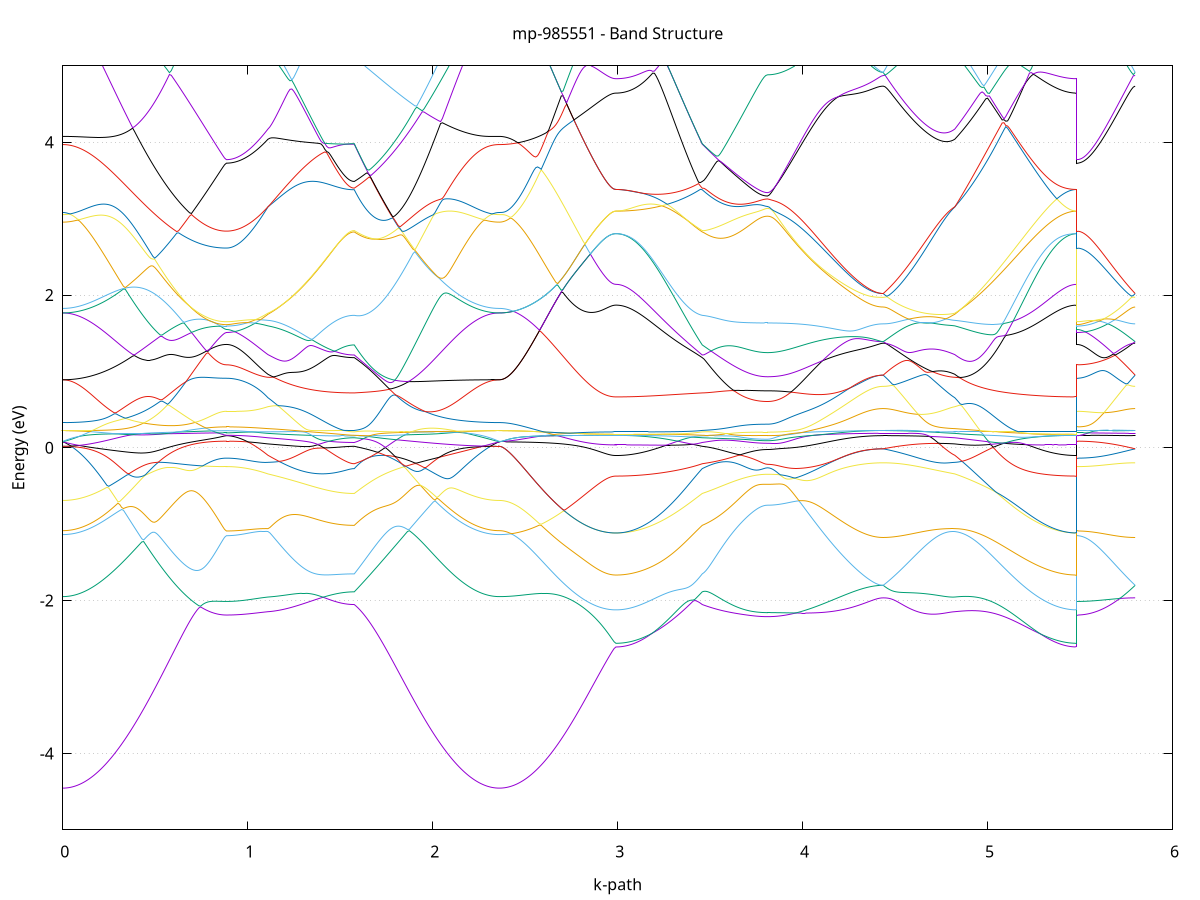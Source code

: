 set title 'mp-985551 - Band Structure'
set xlabel 'k-path'
set ylabel 'Energy (eV)'
set grid y
set yrange [-5:5]
set terminal png size 800,600
set output 'mp-985551_bands_gnuplot.png'
plot '-' using 1:2 with lines notitle, '-' using 1:2 with lines notitle, '-' using 1:2 with lines notitle, '-' using 1:2 with lines notitle, '-' using 1:2 with lines notitle, '-' using 1:2 with lines notitle, '-' using 1:2 with lines notitle, '-' using 1:2 with lines notitle, '-' using 1:2 with lines notitle, '-' using 1:2 with lines notitle, '-' using 1:2 with lines notitle, '-' using 1:2 with lines notitle, '-' using 1:2 with lines notitle, '-' using 1:2 with lines notitle, '-' using 1:2 with lines notitle, '-' using 1:2 with lines notitle, '-' using 1:2 with lines notitle, '-' using 1:2 with lines notitle, '-' using 1:2 with lines notitle, '-' using 1:2 with lines notitle, '-' using 1:2 with lines notitle, '-' using 1:2 with lines notitle, '-' using 1:2 with lines notitle, '-' using 1:2 with lines notitle, '-' using 1:2 with lines notitle, '-' using 1:2 with lines notitle, '-' using 1:2 with lines notitle, '-' using 1:2 with lines notitle, '-' using 1:2 with lines notitle, '-' using 1:2 with lines notitle, '-' using 1:2 with lines notitle, '-' using 1:2 with lines notitle, '-' using 1:2 with lines notitle, '-' using 1:2 with lines notitle, '-' using 1:2 with lines notitle, '-' using 1:2 with lines notitle, '-' using 1:2 with lines notitle, '-' using 1:2 with lines notitle, '-' using 1:2 with lines notitle, '-' using 1:2 with lines notitle, '-' using 1:2 with lines notitle, '-' using 1:2 with lines notitle, '-' using 1:2 with lines notitle, '-' using 1:2 with lines notitle, '-' using 1:2 with lines notitle, '-' using 1:2 with lines notitle, '-' using 1:2 with lines notitle, '-' using 1:2 with lines notitle
0.000000 -42.389339
0.009940 -42.389239
0.019880 -42.389239
0.029820 -42.389239
0.039760 -42.389139
0.049700 -42.389039
0.059640 -42.388939
0.069580 -42.388839
0.079519 -42.388639
0.089459 -42.388439
0.099399 -42.388239
0.109339 -42.388039
0.119279 -42.387839
0.129219 -42.387539
0.139159 -42.387239
0.149099 -42.386939
0.159039 -42.386639
0.168979 -42.386339
0.178919 -42.385939
0.188859 -42.385639
0.198799 -42.385239
0.208739 -42.384839
0.218679 -42.384339
0.228618 -42.383939
0.238558 -42.383439
0.248498 -42.383039
0.258438 -42.382539
0.268378 -42.382039
0.278318 -42.381539
0.288258 -42.380939
0.298198 -42.380439
0.308138 -42.379839
0.318078 -42.379239
0.328018 -42.378639
0.337958 -42.378039
0.347898 -42.377439
0.357838 -42.376839
0.367778 -42.376139
0.377717 -42.375539
0.387657 -42.374839
0.397597 -42.374239
0.407537 -42.373539
0.417477 -42.372839
0.427417 -42.372139
0.437357 -42.371439
0.447297 -42.370739
0.457237 -42.370039
0.467177 -42.369339
0.477117 -42.368539
0.487057 -42.367839
0.496997 -42.367139
0.506937 -42.366339
0.516877 -42.365639
0.526816 -42.364939
0.536756 -42.364139
0.546696 -42.363339
0.556636 -42.362639
0.566576 -42.361839
0.576516 -42.361139
0.586456 -42.360339
0.596396 -42.359639
0.606336 -42.358839
0.616276 -42.358039
0.626216 -42.357339
0.636156 -42.356639
0.646096 -42.355839
0.656036 -42.355139
0.665975 -42.354439
0.675915 -42.353639
0.685855 -42.352939
0.695795 -42.352239
0.705735 -42.351539
0.715675 -42.350839
0.725615 -42.350139
0.735555 -42.349439
0.745495 -42.348739
0.755435 -42.348139
0.765375 -42.347439
0.775315 -42.346839
0.785255 -42.346239
0.795195 -42.345639
0.805135 -42.345139
0.815075 -42.344539
0.825014 -42.344139
0.834954 -42.343639
0.844894 -42.343339
0.854834 -42.342939
0.864774 -42.342739
0.874714 -42.342639
0.884654 -42.342539
0.884654 -42.342539
0.894418 -42.342539
0.904182 -42.342539
0.913945 -42.342539
0.923709 -42.342539
0.933473 -42.342539
0.943237 -42.342539
0.953000 -42.342539
0.962764 -42.342539
0.972528 -42.342539
0.982292 -42.342539
0.992056 -42.342539
1.001819 -42.342539
1.011583 -42.342539
1.021347 -42.342539
1.031111 -42.342539
1.040874 -42.342539
1.050638 -42.342539
1.060402 -42.342639
1.070166 -42.342539
1.079930 -42.342639
1.089693 -42.342639
1.099457 -42.342639
1.109221 -42.342639
1.109221 -42.342639
1.119152 -42.342639
1.129083 -42.342639
1.139014 -42.342739
1.148944 -42.342839
1.158875 -42.342939
1.168806 -42.343039
1.178737 -42.343239
1.188668 -42.343339
1.198599 -42.343539
1.208530 -42.343739
1.218461 -42.343839
1.228392 -42.344039
1.238323 -42.344239
1.248253 -42.344439
1.258184 -42.344639
1.268115 -42.344839
1.278046 -42.344939
1.287977 -42.345139
1.297908 -42.345339
1.307839 -42.345539
1.317770 -42.345739
1.327701 -42.345839
1.337631 -42.346039
1.347562 -42.346239
1.357493 -42.346339
1.367424 -42.346539
1.377355 -42.346639
1.387286 -42.346839
1.397217 -42.346939
1.407148 -42.347139
1.417079 -42.347239
1.427010 -42.347339
1.436940 -42.347439
1.446871 -42.347539
1.456802 -42.347639
1.466733 -42.347739
1.476664 -42.347839
1.486595 -42.347939
1.496526 -42.347939
1.506457 -42.348039
1.516388 -42.348039
1.526319 -42.348139
1.536249 -42.348139
1.546180 -42.348239
1.556111 -42.348239
1.566042 -42.348239
1.575973 -42.348239
1.575973 -42.348239
1.585901 -42.348639
1.595830 -42.349139
1.605758 -42.349639
1.615686 -42.350139
1.625615 -42.350639
1.635543 -42.351239
1.645471 -42.351739
1.655400 -42.352339
1.665328 -42.352939
1.675256 -42.353539
1.685185 -42.354239
1.695113 -42.354839
1.705041 -42.355539
1.714970 -42.356139
1.724898 -42.356839
1.734826 -42.357539
1.744755 -42.358239
1.754683 -42.358939
1.764611 -42.359639
1.774539 -42.360339
1.784468 -42.361139
1.794396 -42.361839
1.804324 -42.362539
1.814253 -42.363339
1.824181 -42.364039
1.834109 -42.364739
1.844038 -42.365539
1.853966 -42.366239
1.863894 -42.367039
1.873823 -42.367739
1.883751 -42.368439
1.893679 -42.369239
1.903608 -42.369939
1.913536 -42.370639
1.923464 -42.371339
1.933393 -42.372039
1.943321 -42.372739
1.953249 -42.373439
1.963178 -42.374139
1.973106 -42.374739
1.983034 -42.375439
1.992963 -42.376139
2.002891 -42.376739
2.012819 -42.377339
2.022748 -42.378039
2.032676 -42.378639
2.042604 -42.379239
2.052533 -42.379839
2.062461 -42.380339
2.072389 -42.380939
2.082318 -42.381439
2.092246 -42.382039
2.102174 -42.382539
2.112103 -42.383039
2.122031 -42.383439
2.131959 -42.383939
2.141887 -42.384339
2.151816 -42.384839
2.161744 -42.385239
2.171672 -42.385639
2.181601 -42.385939
2.191529 -42.386339
2.201457 -42.386639
2.211386 -42.386939
2.221314 -42.387239
2.231242 -42.387539
2.241171 -42.387839
2.251099 -42.388039
2.261027 -42.388239
2.270956 -42.388439
2.280884 -42.388639
2.290812 -42.388839
2.300741 -42.388939
2.310669 -42.389039
2.320597 -42.389139
2.330526 -42.389239
2.340454 -42.389239
2.350382 -42.389339
2.360311 -42.389339
2.360311 -42.389339
2.370160 -42.389339
2.380009 -42.389239
2.389858 -42.389239
2.399707 -42.389139
2.409556 -42.389039
2.419405 -42.388939
2.429254 -42.388739
2.439103 -42.388539
2.448952 -42.388439
2.458801 -42.388239
2.468650 -42.388039
2.478499 -42.387739
2.488348 -42.387439
2.498197 -42.387239
2.508046 -42.386839
2.517895 -42.386539
2.527745 -42.386239
2.537594 -42.385839
2.547443 -42.385439
2.557292 -42.385039
2.567141 -42.384639
2.576990 -42.384139
2.586839 -42.383639
2.596688 -42.383239
2.606537 -42.382739
2.616386 -42.382139
2.626235 -42.381639
2.636084 -42.381139
2.645933 -42.380539
2.655782 -42.379939
2.665631 -42.379339
2.675480 -42.378739
2.685329 -42.378139
2.695178 -42.377439
2.705028 -42.376839
2.714877 -42.376139
2.724726 -42.375439
2.734575 -42.374739
2.744424 -42.374139
2.754273 -42.373339
2.764122 -42.372639
2.773971 -42.371939
2.783820 -42.371239
2.793669 -42.370539
2.803518 -42.369739
2.813367 -42.369039
2.823216 -42.368339
2.833065 -42.367539
2.842914 -42.366839
2.852763 -42.366139
2.862612 -42.365339
2.872461 -42.364639
2.882311 -42.363939
2.892160 -42.363339
2.902009 -42.362639
2.911858 -42.362039
2.921707 -42.361439
2.931556 -42.360939
2.941405 -42.360439
2.951254 -42.360039
2.961103 -42.359739
2.970952 -42.359439
2.980801 -42.359339
2.990650 -42.359239
2.990650 -42.359239
3.000581 -42.359239
3.010512 -42.359239
3.020443 -42.359239
3.030374 -42.359139
3.040305 -42.359039
3.050236 -42.358939
3.060166 -42.358839
3.070097 -42.358739
3.080028 -42.358639
3.089959 -42.358439
3.099890 -42.358339
3.109821 -42.358139
3.119752 -42.357939
3.129683 -42.357739
3.139614 -42.357539
3.149544 -42.357239
3.159475 -42.357039
3.169406 -42.356739
3.179337 -42.356439
3.189268 -42.356139
3.199199 -42.355839
3.209130 -42.355539
3.219061 -42.355239
3.228992 -42.354839
3.238923 -42.354539
3.248853 -42.354139
3.258784 -42.353739
3.268715 -42.353339
3.278646 -42.352939
3.288577 -42.352539
3.298508 -42.352039
3.308439 -42.351639
3.318370 -42.351139
3.328301 -42.350639
3.338232 -42.350239
3.348162 -42.349739
3.358093 -42.349239
3.368024 -42.348739
3.377955 -42.348239
3.387886 -42.347639
3.397817 -42.347139
3.407748 -42.346639
3.417679 -42.346639
3.427610 -42.347039
3.437540 -42.347439
3.447471 -42.347839
3.457402 -42.348239
3.457402 -42.348239
3.467205 -42.348439
3.477008 -42.348839
3.486812 -42.349139
3.496615 -42.349539
3.506418 -42.349939
3.516221 -42.350339
3.526024 -42.350739
3.535827 -42.351139
3.545630 -42.351539
3.555433 -42.351939
3.565237 -42.352339
3.575040 -42.352739
3.584843 -42.353139
3.594646 -42.353439
3.604449 -42.353739
3.614252 -42.354139
3.624055 -42.354439
3.633858 -42.354739
3.643662 -42.355039
3.653465 -42.355339
3.663268 -42.355539
3.673071 -42.355739
3.682874 -42.356039
3.692677 -42.356239
3.702480 -42.356439
3.712283 -42.356639
3.722087 -42.356739
3.731890 -42.356939
3.741693 -42.357039
3.751496 -42.357139
3.761299 -42.357239
3.771102 -42.357339
3.780905 -42.357339
3.790708 -42.357439
3.800511 -42.357439
3.810315 -42.357439
3.810315 -42.357439
3.820244 -42.357439
3.830173 -42.357439
3.840102 -42.357439
3.850032 -42.357339
3.859961 -42.357339
3.869890 -42.357239
3.879820 -42.357139
3.889749 -42.357039
3.899678 -42.357039
3.909607 -42.356839
3.919537 -42.356739
3.929466 -42.356639
3.939395 -42.356539
3.949325 -42.356339
3.959254 -42.356139
3.969183 -42.356039
3.979112 -42.355839
3.989042 -42.355639
3.998971 -42.355439
4.008900 -42.355239
4.018830 -42.355039
4.028759 -42.354739
4.038688 -42.354539
4.048617 -42.354239
4.058547 -42.354039
4.068476 -42.353739
4.078405 -42.353439
4.088335 -42.353239
4.098264 -42.352839
4.108193 -42.352539
4.118122 -42.352239
4.128052 -42.351939
4.137981 -42.351639
4.147910 -42.351339
4.157840 -42.350939
4.167769 -42.350639
4.177698 -42.350339
4.187627 -42.349939
4.197557 -42.349639
4.207486 -42.349239
4.217415 -42.348839
4.227345 -42.348539
4.237274 -42.348139
4.247203 -42.347739
4.257132 -42.347439
4.267062 -42.347039
4.276991 -42.346639
4.286920 -42.346239
4.296849 -42.345939
4.306779 -42.345539
4.316708 -42.345239
4.326637 -42.344839
4.336567 -42.344539
4.346496 -42.344239
4.356425 -42.343839
4.366354 -42.343639
4.376284 -42.343339
4.386213 -42.343139
4.396142 -42.342939
4.406072 -42.342739
4.416001 -42.342639
4.425930 -42.342539
4.435859 -42.342539
4.435859 -42.342539
4.445782 -42.342539
4.455705 -42.342539
4.465628 -42.342639
4.475551 -42.342639
4.485474 -42.342739
4.495397 -42.342739
4.505319 -42.342839
4.515242 -42.342939
4.525165 -42.342939
4.535088 -42.343039
4.545011 -42.343139
4.554934 -42.343139
4.564857 -42.343239
4.574779 -42.343239
4.584702 -42.343339
4.594625 -42.343339
4.604548 -42.343439
4.614471 -42.343439
4.624394 -42.343439
4.634317 -42.343439
4.644239 -42.343539
4.654162 -42.343439
4.664085 -42.343439
4.674008 -42.343439
4.683931 -42.343439
4.693854 -42.343339
4.703776 -42.343339
4.713699 -42.343339
4.723622 -42.343239
4.733545 -42.343139
4.743468 -42.343039
4.753391 -42.343039
4.763314 -42.342939
4.773236 -42.342839
4.783159 -42.342739
4.793082 -42.342739
4.803005 -42.342639
4.812928 -42.342639
4.822851 -42.342639
4.822851 -42.342639
4.832703 -42.342639
4.842555 -42.342639
4.852407 -42.342639
4.862259 -42.342639
4.872111 -42.342639
4.881963 -42.342639
4.891815 -42.342639
4.901667 -42.342639
4.911519 -42.342639
4.921371 -42.342639
4.931223 -42.342739
4.941075 -42.342739
4.950927 -42.342739
4.960779 -42.342939
4.970631 -42.343439
4.980483 -42.343839
4.990336 -42.344239
5.000188 -42.344739
5.010040 -42.345139
5.019892 -42.345639
5.029744 -42.346039
5.039596 -42.346539
5.049448 -42.346939
5.059300 -42.347339
5.069152 -42.347839
5.079004 -42.348239
5.088856 -42.348739
5.098708 -42.349139
5.108560 -42.349539
5.118412 -42.350039
5.128264 -42.350439
5.138116 -42.350839
5.147968 -42.351239
5.157820 -42.351739
5.167672 -42.352139
5.177524 -42.352539
5.187376 -42.352839
5.197229 -42.353239
5.207081 -42.353639
5.216933 -42.354039
5.226785 -42.354339
5.236637 -42.354739
5.246489 -42.355039
5.256341 -42.355339
5.266193 -42.355639
5.276045 -42.356039
5.285897 -42.356239
5.295749 -42.356539
5.305601 -42.356839
5.315453 -42.357039
5.325305 -42.357339
5.335157 -42.357539
5.345009 -42.357739
5.354861 -42.357939
5.364713 -42.358139
5.374565 -42.358339
5.384417 -42.358539
5.394269 -42.358639
5.404122 -42.358739
5.413974 -42.358839
5.423826 -42.358939
5.433678 -42.359039
5.443530 -42.359139
5.453382 -42.359239
5.463234 -42.359239
5.473086 -42.359239
5.482938 -42.359239
5.482938 -42.342539
5.492787 -42.342539
5.502636 -42.342539
5.512485 -42.342539
5.522334 -42.342539
5.532183 -42.342539
5.542032 -42.342539
5.551881 -42.342539
5.561730 -42.342539
5.571579 -42.342539
5.581428 -42.342539
5.591278 -42.342539
5.601127 -42.342539
5.610976 -42.342539
5.620825 -42.342539
5.630674 -42.342539
5.640523 -42.342539
5.650372 -42.342539
5.660221 -42.342539
5.670070 -42.342539
5.679919 -42.342539
5.689768 -42.342539
5.699617 -42.342539
5.709466 -42.342539
5.719315 -42.342539
5.729164 -42.342539
5.739013 -42.342539
5.748862 -42.342539
5.758711 -42.342539
5.768561 -42.342539
5.778410 -42.342539
5.788259 -42.342539
5.798108 -42.342539
e
0.000000 -42.313139
0.009940 -42.313139
0.019880 -42.313139
0.029820 -42.313239
0.039760 -42.313239
0.049700 -42.313239
0.059640 -42.313239
0.069580 -42.313339
0.079519 -42.313339
0.089459 -42.313339
0.099399 -42.313439
0.109339 -42.313439
0.119279 -42.313539
0.129219 -42.313639
0.139159 -42.313639
0.149099 -42.313739
0.159039 -42.313839
0.168979 -42.313939
0.178919 -42.314039
0.188859 -42.314139
0.198799 -42.314239
0.208739 -42.314339
0.218679 -42.314439
0.228618 -42.314539
0.238558 -42.314639
0.248498 -42.314739
0.258438 -42.314939
0.268378 -42.315039
0.278318 -42.315139
0.288258 -42.315339
0.298198 -42.315539
0.308138 -42.315739
0.318078 -42.316139
0.328018 -42.316539
0.337958 -42.316939
0.347898 -42.317339
0.357838 -42.317739
0.367778 -42.318139
0.377717 -42.318639
0.387657 -42.319039
0.397597 -42.319439
0.407537 -42.319939
0.417477 -42.320339
0.427417 -42.320739
0.437357 -42.321239
0.447297 -42.321639
0.457237 -42.322039
0.467177 -42.322539
0.477117 -42.322939
0.487057 -42.323339
0.496997 -42.323839
0.506937 -42.324239
0.516877 -42.324639
0.526816 -42.325039
0.536756 -42.325439
0.546696 -42.325939
0.556636 -42.326339
0.566576 -42.326739
0.576516 -42.327139
0.586456 -42.327439
0.596396 -42.327839
0.606336 -42.328239
0.616276 -42.328539
0.626216 -42.328939
0.636156 -42.329239
0.646096 -42.329639
0.656036 -42.329939
0.665975 -42.330239
0.675915 -42.330539
0.685855 -42.330839
0.695795 -42.331039
0.705735 -42.331339
0.715675 -42.331639
0.725615 -42.331839
0.735555 -42.332139
0.745495 -42.332339
0.755435 -42.332439
0.765375 -42.332639
0.775315 -42.332839
0.785255 -42.333039
0.795195 -42.333139
0.805135 -42.333239
0.815075 -42.333439
0.825014 -42.333539
0.834954 -42.333539
0.844894 -42.333639
0.854834 -42.333739
0.864774 -42.333839
0.874714 -42.334039
0.884654 -42.334039
0.884654 -42.334039
0.894418 -42.334039
0.904182 -42.334039
0.913945 -42.333939
0.923709 -42.333939
0.933473 -42.333939
0.943237 -42.334039
0.953000 -42.334139
0.962764 -42.334239
0.972528 -42.334439
0.982292 -42.334539
0.992056 -42.334639
1.001819 -42.334839
1.011583 -42.335039
1.021347 -42.335239
1.031111 -42.335439
1.040874 -42.335639
1.050638 -42.335939
1.060402 -42.336139
1.070166 -42.336439
1.079930 -42.336739
1.089693 -42.337039
1.099457 -42.337339
1.109221 -42.337639
1.109221 -42.337639
1.119152 -42.337839
1.129083 -42.338039
1.139014 -42.338339
1.148944 -42.338539
1.158875 -42.338739
1.168806 -42.338939
1.178737 -42.339139
1.188668 -42.339339
1.198599 -42.339539
1.208530 -42.339739
1.218461 -42.339939
1.228392 -42.340139
1.238323 -42.340339
1.248253 -42.340539
1.258184 -42.340739
1.268115 -42.340939
1.278046 -42.341039
1.287977 -42.341239
1.297908 -42.341439
1.307839 -42.341539
1.317770 -42.341739
1.327701 -42.341839
1.337631 -42.342039
1.347562 -42.342139
1.357493 -42.342239
1.367424 -42.342439
1.377355 -42.342539
1.387286 -42.342639
1.397217 -42.342739
1.407148 -42.342839
1.417079 -42.342939
1.427010 -42.343039
1.436940 -42.343139
1.446871 -42.343239
1.456802 -42.343339
1.466733 -42.343439
1.476664 -42.343439
1.486595 -42.343539
1.496526 -42.343539
1.506457 -42.343639
1.516388 -42.343639
1.526319 -42.343739
1.536249 -42.343739
1.546180 -42.343739
1.556111 -42.343739
1.566042 -42.343739
1.575973 -42.343839
1.575973 -42.343739
1.585901 -42.343239
1.595830 -42.342639
1.605758 -42.342039
1.615686 -42.341439
1.625615 -42.340839
1.635543 -42.340239
1.645471 -42.339639
1.655400 -42.338939
1.665328 -42.338339
1.675256 -42.337739
1.685185 -42.337139
1.695113 -42.336539
1.705041 -42.335939
1.714970 -42.335239
1.724898 -42.334639
1.734826 -42.334039
1.744755 -42.333339
1.754683 -42.332739
1.764611 -42.332139
1.774539 -42.331539
1.784468 -42.330839
1.794396 -42.330239
1.804324 -42.329639
1.814253 -42.329039
1.824181 -42.328439
1.834109 -42.327839
1.844038 -42.327239
1.853966 -42.326639
1.863894 -42.326039
1.873823 -42.325439
1.883751 -42.324839
1.893679 -42.324239
1.903608 -42.323739
1.913536 -42.323139
1.923464 -42.322539
1.933393 -42.322039
1.943321 -42.321539
1.953249 -42.320939
1.963178 -42.320439
1.973106 -42.319939
1.983034 -42.319439
1.992963 -42.318939
2.002891 -42.318439
2.012819 -42.317939
2.022748 -42.317439
2.032676 -42.317039
2.042604 -42.316539
2.052533 -42.316139
2.062461 -42.315639
2.072389 -42.315239
2.082318 -42.315039
2.092246 -42.314839
2.102174 -42.314739
2.112103 -42.314639
2.122031 -42.314539
2.131959 -42.314439
2.141887 -42.314339
2.151816 -42.314239
2.161744 -42.314139
2.171672 -42.314039
2.181601 -42.313939
2.191529 -42.313839
2.201457 -42.313839
2.211386 -42.313739
2.221314 -42.313639
2.231242 -42.313639
2.241171 -42.313539
2.251099 -42.313439
2.261027 -42.313439
2.270956 -42.313339
2.280884 -42.313339
2.290812 -42.313339
2.300741 -42.313239
2.310669 -42.313239
2.320597 -42.313239
2.330526 -42.313239
2.340454 -42.313239
2.350382 -42.313139
2.360311 -42.313139
2.360311 -42.313139
2.370160 -42.313239
2.380009 -42.313239
2.389858 -42.313239
2.399707 -42.313339
2.409556 -42.313439
2.419405 -42.313539
2.429254 -42.313739
2.439103 -42.313839
2.448952 -42.314039
2.458801 -42.314239
2.468650 -42.314539
2.478499 -42.314739
2.488348 -42.315039
2.498197 -42.315339
2.508046 -42.315639
2.517895 -42.315939
2.527745 -42.316239
2.537594 -42.316639
2.547443 -42.317039
2.557292 -42.317439
2.567141 -42.317839
2.576990 -42.318339
2.586839 -42.318739
2.596688 -42.319239
2.606537 -42.319739
2.616386 -42.320239
2.626235 -42.320839
2.636084 -42.321339
2.645933 -42.321939
2.655782 -42.322539
2.665631 -42.323139
2.675480 -42.323639
2.685329 -42.324339
2.695178 -42.324939
2.705028 -42.325639
2.714877 -42.326239
2.724726 -42.326939
2.734575 -42.327639
2.744424 -42.328339
2.754273 -42.328939
2.764122 -42.329739
2.773971 -42.330439
2.783820 -42.331139
2.793669 -42.331839
2.803518 -42.332639
2.813367 -42.333339
2.823216 -42.334039
2.833065 -42.334839
2.842914 -42.335539
2.852763 -42.336239
2.862612 -42.337039
2.872461 -42.337739
2.882311 -42.338339
2.892160 -42.339039
2.902009 -42.339739
2.911858 -42.340339
2.921707 -42.340939
2.931556 -42.341439
2.941405 -42.341939
2.951254 -42.342339
2.961103 -42.342639
2.970952 -42.342939
2.980801 -42.343039
2.990650 -42.343139
2.990650 -42.343139
3.000581 -42.343139
3.010512 -42.343139
3.020443 -42.343139
3.030374 -42.343139
3.040305 -42.343139
3.050236 -42.343039
3.060166 -42.343039
3.070097 -42.343039
3.080028 -42.343039
3.089959 -42.343039
3.099890 -42.343039
3.109821 -42.343039
3.119752 -42.343139
3.129683 -42.343139
3.139614 -42.343039
3.149544 -42.343139
3.159475 -42.343139
3.169406 -42.343139
3.179337 -42.343139
3.189268 -42.343139
3.199199 -42.343239
3.209130 -42.343239
3.219061 -42.343339
3.228992 -42.343339
3.238923 -42.343439
3.248853 -42.343439
3.258784 -42.343539
3.268715 -42.343639
3.278646 -42.343739
3.288577 -42.343839
3.298508 -42.343939
3.308439 -42.344039
3.318370 -42.344239
3.328301 -42.344339
3.338232 -42.344539
3.348162 -42.344739
3.358093 -42.344939
3.368024 -42.345239
3.377955 -42.345439
3.387886 -42.345739
3.397817 -42.346039
3.407748 -42.346339
3.417679 -42.346039
3.427610 -42.345539
3.437540 -42.344939
3.447471 -42.344339
3.457402 -42.343739
3.457402 -42.343739
3.467205 -42.343439
3.477008 -42.343139
3.486812 -42.342639
3.496615 -42.342239
3.506418 -42.341839
3.516221 -42.341339
3.526024 -42.340839
3.535827 -42.340439
3.545630 -42.340039
3.555433 -42.339539
3.565237 -42.339139
3.575040 -42.338739
3.584843 -42.338439
3.594646 -42.338039
3.604449 -42.337739
3.614252 -42.337339
3.624055 -42.337039
3.633858 -42.336739
3.643662 -42.336439
3.653465 -42.336239
3.663268 -42.335939
3.673071 -42.335739
3.682874 -42.335539
3.692677 -42.335339
3.702480 -42.335139
3.712283 -42.334939
3.722087 -42.334839
3.731890 -42.334639
3.741693 -42.334539
3.751496 -42.334439
3.761299 -42.334339
3.771102 -42.334339
3.780905 -42.334239
3.790708 -42.334239
3.800511 -42.334239
3.810315 -42.334239
3.810315 -42.334139
3.820244 -42.334139
3.830173 -42.334239
3.840102 -42.334239
3.850032 -42.334239
3.859961 -42.334139
3.869890 -42.334139
3.879820 -42.334139
3.889749 -42.334139
3.899678 -42.334139
3.909607 -42.334139
3.919537 -42.334139
3.929466 -42.334139
3.939395 -42.334139
3.949325 -42.334139
3.959254 -42.334139
3.969183 -42.334139
3.979112 -42.334139
3.989042 -42.334139
3.998971 -42.334139
4.008900 -42.334139
4.018830 -42.334139
4.028759 -42.334139
4.038688 -42.334139
4.048617 -42.334139
4.058547 -42.334139
4.068476 -42.334039
4.078405 -42.334039
4.088335 -42.334039
4.098264 -42.334039
4.108193 -42.334039
4.118122 -42.334039
4.128052 -42.334039
4.137981 -42.334039
4.147910 -42.334039
4.157840 -42.334039
4.167769 -42.334039
4.177698 -42.334039
4.187627 -42.334039
4.197557 -42.334039
4.207486 -42.334039
4.217415 -42.333939
4.227345 -42.333939
4.237274 -42.333939
4.247203 -42.333939
4.257132 -42.333939
4.267062 -42.333939
4.276991 -42.333939
4.286920 -42.333939
4.296849 -42.333939
4.306779 -42.333939
4.316708 -42.333939
4.326637 -42.333939
4.336567 -42.333939
4.346496 -42.333939
4.356425 -42.333939
4.366354 -42.333939
4.376284 -42.333939
4.386213 -42.333939
4.396142 -42.333939
4.406072 -42.333939
4.416001 -42.333939
4.425930 -42.333939
4.435859 -42.333939
4.435859 -42.333939
4.445782 -42.333939
4.455705 -42.333839
4.465628 -42.333839
4.475551 -42.333939
4.485474 -42.333839
4.495397 -42.333839
4.505319 -42.333839
4.515242 -42.333739
4.525165 -42.333739
4.535088 -42.333739
4.545011 -42.333639
4.554934 -42.333639
4.564857 -42.333639
4.574779 -42.333639
4.584702 -42.333639
4.594625 -42.333739
4.604548 -42.333739
4.614471 -42.333839
4.624394 -42.333839
4.634317 -42.333939
4.644239 -42.334039
4.654162 -42.334139
4.664085 -42.334239
4.674008 -42.334439
4.683931 -42.334539
4.693854 -42.334739
4.703776 -42.334939
4.713699 -42.335139
4.723622 -42.335339
4.733545 -42.335539
4.743468 -42.335739
4.753391 -42.336039
4.763314 -42.336239
4.773236 -42.336439
4.783159 -42.336739
4.793082 -42.336939
4.803005 -42.337239
4.812928 -42.337439
4.822851 -42.337639
4.822851 -42.337639
4.832703 -42.337939
4.842555 -42.338239
4.852407 -42.338639
4.862259 -42.338939
4.872111 -42.339339
4.881963 -42.339739
4.891815 -42.340139
4.901667 -42.340439
4.911519 -42.340939
4.921371 -42.341339
4.931223 -42.341739
4.941075 -42.342139
4.950927 -42.342539
4.960779 -42.342739
4.970631 -42.342739
4.980483 -42.342739
4.990336 -42.342739
5.000188 -42.342739
5.010040 -42.342739
5.019892 -42.342739
5.029744 -42.342739
5.039596 -42.342839
5.049448 -42.342839
5.059300 -42.342839
5.069152 -42.342839
5.079004 -42.342839
5.088856 -42.342839
5.098708 -42.342839
5.108560 -42.342839
5.118412 -42.342839
5.128264 -42.342839
5.138116 -42.342839
5.147968 -42.342939
5.157820 -42.342939
5.167672 -42.342939
5.177524 -42.342939
5.187376 -42.342939
5.197229 -42.342939
5.207081 -42.342939
5.216933 -42.342939
5.226785 -42.342939
5.236637 -42.342939
5.246489 -42.343039
5.256341 -42.343039
5.266193 -42.343039
5.276045 -42.343039
5.285897 -42.343039
5.295749 -42.343039
5.305601 -42.343039
5.315453 -42.343039
5.325305 -42.343039
5.335157 -42.343039
5.345009 -42.343039
5.354861 -42.343039
5.364713 -42.343039
5.374565 -42.343039
5.384417 -42.343039
5.394269 -42.343039
5.404122 -42.343039
5.413974 -42.343039
5.423826 -42.343039
5.433678 -42.343139
5.443530 -42.343139
5.453382 -42.343139
5.463234 -42.343139
5.473086 -42.343139
5.482938 -42.343139
5.482938 -42.334039
5.492787 -42.334039
5.502636 -42.334039
5.512485 -42.334039
5.522334 -42.334039
5.532183 -42.334039
5.542032 -42.334039
5.551881 -42.334039
5.561730 -42.334039
5.571579 -42.334039
5.581428 -42.334039
5.591278 -42.334039
5.601127 -42.334039
5.610976 -42.334039
5.620825 -42.334039
5.630674 -42.334039
5.640523 -42.334039
5.650372 -42.334039
5.660221 -42.334039
5.670070 -42.333939
5.679919 -42.333939
5.689768 -42.333939
5.699617 -42.333939
5.709466 -42.333939
5.719315 -42.333939
5.729164 -42.333939
5.739013 -42.333939
5.748862 -42.333939
5.758711 -42.333939
5.768561 -42.333939
5.778410 -42.333939
5.788259 -42.333939
5.798108 -42.333939
e
0.000000 -42.309039
0.009940 -42.309039
0.019880 -42.309039
0.029820 -42.309039
0.039760 -42.309139
0.049700 -42.309239
0.059640 -42.309339
0.069580 -42.309439
0.079519 -42.309539
0.089459 -42.309639
0.099399 -42.309839
0.109339 -42.309939
0.119279 -42.310139
0.129219 -42.310339
0.139159 -42.310539
0.149099 -42.310739
0.159039 -42.310939
0.168979 -42.311239
0.178919 -42.311439
0.188859 -42.311739
0.198799 -42.312039
0.208739 -42.312339
0.218679 -42.312639
0.228618 -42.312939
0.238558 -42.313239
0.248498 -42.313539
0.258438 -42.313939
0.268378 -42.314239
0.278318 -42.314639
0.288258 -42.314939
0.298198 -42.315339
0.308138 -42.315639
0.318078 -42.315839
0.328018 -42.316039
0.337958 -42.316139
0.347898 -42.316339
0.357838 -42.316539
0.367778 -42.316739
0.377717 -42.316939
0.387657 -42.317139
0.397597 -42.317439
0.407537 -42.317639
0.417477 -42.317839
0.427417 -42.318039
0.437357 -42.318339
0.447297 -42.318539
0.457237 -42.318839
0.467177 -42.319039
0.477117 -42.319339
0.487057 -42.319639
0.496997 -42.319939
0.506937 -42.320239
0.516877 -42.320539
0.526816 -42.320839
0.536756 -42.321139
0.546696 -42.321439
0.556636 -42.321839
0.566576 -42.322139
0.576516 -42.322439
0.586456 -42.322839
0.596396 -42.323139
0.606336 -42.323539
0.616276 -42.323939
0.626216 -42.324339
0.636156 -42.324739
0.646096 -42.325139
0.656036 -42.325539
0.665975 -42.325939
0.675915 -42.326339
0.685855 -42.326739
0.695795 -42.327139
0.705735 -42.327539
0.715675 -42.328039
0.725615 -42.328439
0.735555 -42.328939
0.745495 -42.329339
0.755435 -42.329839
0.765375 -42.330239
0.775315 -42.330639
0.785255 -42.331039
0.795195 -42.331539
0.805135 -42.331939
0.815075 -42.332339
0.825014 -42.332739
0.834954 -42.333139
0.844894 -42.333439
0.854834 -42.333739
0.864774 -42.333739
0.874714 -42.333739
0.884654 -42.333739
0.884654 -42.333739
0.894418 -42.333739
0.904182 -42.333839
0.913945 -42.333839
0.923709 -42.333939
0.933473 -42.333839
0.943237 -42.333739
0.953000 -42.333639
0.962764 -42.333539
0.972528 -42.333439
0.982292 -42.333339
0.992056 -42.333139
1.001819 -42.333039
1.011583 -42.332839
1.021347 -42.332639
1.031111 -42.332439
1.040874 -42.332139
1.050638 -42.331939
1.060402 -42.331739
1.070166 -42.331439
1.079930 -42.331239
1.089693 -42.330939
1.099457 -42.330639
1.109221 -42.330339
1.109221 -42.330339
1.119152 -42.330039
1.129083 -42.329839
1.139014 -42.329539
1.148944 -42.329239
1.158875 -42.328939
1.168806 -42.328639
1.178737 -42.328239
1.188668 -42.327939
1.198599 -42.327539
1.208530 -42.327239
1.218461 -42.326839
1.228392 -42.326539
1.238323 -42.326139
1.248253 -42.325739
1.258184 -42.325439
1.268115 -42.325139
1.278046 -42.324739
1.287977 -42.324439
1.297908 -42.324139
1.307839 -42.323739
1.317770 -42.323439
1.327701 -42.323139
1.337631 -42.322839
1.347562 -42.322539
1.357493 -42.322239
1.367424 -42.322039
1.377355 -42.321739
1.387286 -42.321439
1.397217 -42.321239
1.407148 -42.321039
1.417079 -42.320839
1.427010 -42.320639
1.436940 -42.320439
1.446871 -42.320239
1.456802 -42.320039
1.466733 -42.319939
1.476664 -42.319739
1.486595 -42.319639
1.496526 -42.319539
1.506457 -42.319439
1.516388 -42.319339
1.526319 -42.319239
1.536249 -42.319239
1.546180 -42.319139
1.556111 -42.319139
1.566042 -42.319139
1.575973 -42.319139
1.575973 -42.319139
1.585901 -42.319239
1.595830 -42.319339
1.605758 -42.319439
1.615686 -42.319439
1.625615 -42.319639
1.635543 -42.319639
1.645471 -42.319739
1.655400 -42.319739
1.665328 -42.319739
1.675256 -42.319739
1.685185 -42.319739
1.695113 -42.319739
1.705041 -42.319639
1.714970 -42.319639
1.724898 -42.319539
1.734826 -42.319439
1.744755 -42.319439
1.754683 -42.319339
1.764611 -42.319239
1.774539 -42.319139
1.784468 -42.319039
1.794396 -42.318939
1.804324 -42.318839
1.814253 -42.318739
1.824181 -42.318639
1.834109 -42.318439
1.844038 -42.318339
1.853966 -42.318239
1.863894 -42.318039
1.873823 -42.317939
1.883751 -42.317739
1.893679 -42.317639
1.903608 -42.317539
1.913536 -42.317339
1.923464 -42.317239
1.933393 -42.317039
1.943321 -42.316939
1.953249 -42.316739
1.963178 -42.316639
1.973106 -42.316439
1.983034 -42.316339
1.992963 -42.316239
2.002891 -42.316039
2.012819 -42.315939
2.022748 -42.315739
2.032676 -42.315639
2.042604 -42.315539
2.052533 -42.315339
2.062461 -42.315239
2.072389 -42.315139
2.082318 -42.314839
2.092246 -42.314439
2.102174 -42.314039
2.112103 -42.313739
2.122031 -42.313339
2.131959 -42.313039
2.141887 -42.312739
2.151816 -42.312339
2.161744 -42.312039
2.171672 -42.311739
2.181601 -42.311539
2.191529 -42.311239
2.201457 -42.311039
2.211386 -42.310739
2.221314 -42.310539
2.231242 -42.310339
2.241171 -42.310139
2.251099 -42.309939
2.261027 -42.309839
2.270956 -42.309639
2.280884 -42.309539
2.290812 -42.309439
2.300741 -42.309339
2.310669 -42.309239
2.320597 -42.309139
2.330526 -42.309039
2.340454 -42.309039
2.350382 -42.309039
2.360311 -42.309039
2.360311 -42.309039
2.370160 -42.309039
2.380009 -42.309039
2.389858 -42.309039
2.399707 -42.309039
2.409556 -42.309039
2.419405 -42.309039
2.429254 -42.309039
2.439103 -42.309039
2.448952 -42.309039
2.458801 -42.309039
2.468650 -42.309039
2.478499 -42.309039
2.488348 -42.309039
2.498197 -42.309039
2.508046 -42.309039
2.517895 -42.309039
2.527745 -42.309039
2.537594 -42.309039
2.547443 -42.309039
2.557292 -42.309039
2.567141 -42.309139
2.576990 -42.309139
2.586839 -42.309139
2.596688 -42.309139
2.606537 -42.309139
2.616386 -42.309139
2.626235 -42.309139
2.636084 -42.309139
2.645933 -42.309139
2.655782 -42.309139
2.665631 -42.309139
2.675480 -42.309139
2.685329 -42.309139
2.695178 -42.309139
2.705028 -42.309139
2.714877 -42.309139
2.724726 -42.309139
2.734575 -42.309139
2.744424 -42.309139
2.754273 -42.309139
2.764122 -42.309239
2.773971 -42.309239
2.783820 -42.309239
2.793669 -42.309239
2.803518 -42.309239
2.813367 -42.309239
2.823216 -42.309239
2.833065 -42.309239
2.842914 -42.309239
2.852763 -42.309239
2.862612 -42.309239
2.872461 -42.309239
2.882311 -42.309239
2.892160 -42.309239
2.902009 -42.309239
2.911858 -42.309239
2.921707 -42.309239
2.931556 -42.309239
2.941405 -42.309239
2.951254 -42.309239
2.961103 -42.309239
2.970952 -42.309239
2.980801 -42.309239
2.990650 -42.309239
2.990650 -42.309239
3.000581 -42.309239
3.010512 -42.309239
3.020443 -42.309339
3.030374 -42.309339
3.040305 -42.309439
3.050236 -42.309539
3.060166 -42.309639
3.070097 -42.309739
3.080028 -42.309839
3.089959 -42.310039
3.099890 -42.310139
3.109821 -42.310339
3.119752 -42.310539
3.129683 -42.310739
3.139614 -42.310939
3.149544 -42.311139
3.159475 -42.311339
3.169406 -42.311639
3.179337 -42.311839
3.189268 -42.312139
3.199199 -42.312339
3.209130 -42.312639
3.219061 -42.312939
3.228992 -42.313239
3.238923 -42.313539
3.248853 -42.313839
3.258784 -42.314139
3.268715 -42.314439
3.278646 -42.314739
3.288577 -42.315039
3.298508 -42.315339
3.308439 -42.315639
3.318370 -42.315939
3.328301 -42.316139
3.338232 -42.316539
3.348162 -42.316739
3.358093 -42.317039
3.368024 -42.317339
3.377955 -42.317539
3.387886 -42.317839
3.397817 -42.318039
3.407748 -42.318239
3.417679 -42.318439
3.427610 -42.318639
3.437540 -42.318839
3.447471 -42.318939
3.457402 -42.319139
3.457402 -42.319139
3.467205 -42.319139
3.477008 -42.319239
3.486812 -42.319239
3.496615 -42.319339
3.506418 -42.319339
3.516221 -42.319439
3.526024 -42.319439
3.535827 -42.319439
3.545630 -42.319439
3.555433 -42.319539
3.565237 -42.319539
3.575040 -42.319539
3.584843 -42.319539
3.594646 -42.319539
3.604449 -42.319539
3.614252 -42.319539
3.624055 -42.319539
3.633858 -42.319539
3.643662 -42.319539
3.653465 -42.319539
3.663268 -42.319539
3.673071 -42.319539
3.682874 -42.319439
3.692677 -42.319539
3.702480 -42.319439
3.712283 -42.319439
3.722087 -42.319439
3.731890 -42.319439
3.741693 -42.319439
3.751496 -42.319439
3.761299 -42.319439
3.771102 -42.319439
3.780905 -42.319339
3.790708 -42.319339
3.800511 -42.319339
3.810315 -42.319339
3.810315 -42.319339
3.820244 -42.319339
3.830173 -42.319439
3.840102 -42.319439
3.850032 -42.319439
3.859961 -42.319539
3.869890 -42.319539
3.879820 -42.319639
3.889749 -42.319739
3.899678 -42.319839
3.909607 -42.319939
3.919537 -42.320039
3.929466 -42.320139
3.939395 -42.320239
3.949325 -42.320439
3.959254 -42.320639
3.969183 -42.320739
3.979112 -42.320939
3.989042 -42.321139
3.998971 -42.321339
4.008900 -42.321539
4.018830 -42.321739
4.028759 -42.321939
4.038688 -42.322239
4.048617 -42.322439
4.058547 -42.322639
4.068476 -42.322939
4.078405 -42.323239
4.088335 -42.323439
4.098264 -42.323739
4.108193 -42.324039
4.118122 -42.324339
4.128052 -42.324639
4.137981 -42.324939
4.147910 -42.325339
4.157840 -42.325639
4.167769 -42.325939
4.177698 -42.326339
4.187627 -42.326639
4.197557 -42.326939
4.207486 -42.327339
4.217415 -42.327639
4.227345 -42.328039
4.237274 -42.328339
4.247203 -42.328739
4.257132 -42.329139
4.267062 -42.329439
4.276991 -42.329839
4.286920 -42.330239
4.296849 -42.330539
4.306779 -42.330939
4.316708 -42.331239
4.326637 -42.331639
4.336567 -42.331939
4.346496 -42.332239
4.356425 -42.332539
4.366354 -42.332839
4.376284 -42.333139
4.386213 -42.333339
4.396142 -42.333539
4.406072 -42.333739
4.416001 -42.333739
4.425930 -42.333839
4.435859 -42.333939
4.435859 -42.333939
4.445782 -42.333939
4.455705 -42.333839
4.465628 -42.333839
4.475551 -42.333839
4.485474 -42.333739
4.495397 -42.333739
4.505319 -42.333739
4.515242 -42.333639
4.525165 -42.333639
4.535088 -42.333639
4.545011 -42.333639
4.554934 -42.333639
4.564857 -42.333539
4.574779 -42.333439
4.584702 -42.333439
4.594625 -42.333339
4.604548 -42.333239
4.614471 -42.333139
4.624394 -42.333039
4.634317 -42.332939
4.644239 -42.332939
4.654162 -42.332839
4.664085 -42.332639
4.674008 -42.332539
4.683931 -42.332439
4.693854 -42.332339
4.703776 -42.332139
4.713699 -42.332039
4.723622 -42.331939
4.733545 -42.331739
4.743468 -42.331639
4.753391 -42.331539
4.763314 -42.331339
4.773236 -42.331139
4.783159 -42.331039
4.793082 -42.330839
4.803005 -42.330639
4.812928 -42.330439
4.822851 -42.330339
4.822851 -42.330339
4.832703 -42.330039
4.842555 -42.329639
4.852407 -42.329339
4.862259 -42.329039
4.872111 -42.328639
4.881963 -42.328339
4.891815 -42.327939
4.901667 -42.327539
4.911519 -42.327139
4.921371 -42.326739
4.931223 -42.326339
4.941075 -42.325939
4.950927 -42.325539
4.960779 -42.325139
4.970631 -42.324739
4.980483 -42.324339
4.990336 -42.323839
5.000188 -42.323439
5.010040 -42.323039
5.019892 -42.322539
5.029744 -42.322139
5.039596 -42.321739
5.049448 -42.321239
5.059300 -42.320839
5.069152 -42.320439
5.079004 -42.319939
5.088856 -42.319539
5.098708 -42.319139
5.108560 -42.318639
5.118412 -42.318339
5.128264 -42.317839
5.138116 -42.317439
5.147968 -42.317039
5.157820 -42.316639
5.167672 -42.316239
5.177524 -42.315839
5.187376 -42.315439
5.197229 -42.315139
5.207081 -42.314739
5.216933 -42.314439
5.226785 -42.314039
5.236637 -42.313739
5.246489 -42.313339
5.256341 -42.313039
5.266193 -42.312739
5.276045 -42.312439
5.285897 -42.312139
5.295749 -42.311939
5.305601 -42.311639
5.315453 -42.311339
5.325305 -42.311139
5.335157 -42.310939
5.345009 -42.310739
5.354861 -42.310539
5.364713 -42.310339
5.374565 -42.310139
5.384417 -42.310039
5.394269 -42.309839
5.404122 -42.309739
5.413974 -42.309639
5.423826 -42.309539
5.433678 -42.309439
5.443530 -42.309339
5.453382 -42.309339
5.463234 -42.309239
5.473086 -42.309239
5.482938 -42.309239
5.482938 -42.333739
5.492787 -42.333739
5.502636 -42.333739
5.512485 -42.333739
5.522334 -42.333739
5.532183 -42.333739
5.542032 -42.333739
5.551881 -42.333739
5.561730 -42.333739
5.571579 -42.333739
5.581428 -42.333839
5.591278 -42.333839
5.601127 -42.333839
5.610976 -42.333839
5.620825 -42.333839
5.630674 -42.333839
5.640523 -42.333839
5.650372 -42.333839
5.660221 -42.333839
5.670070 -42.333839
5.679919 -42.333839
5.689768 -42.333839
5.699617 -42.333839
5.709466 -42.333839
5.719315 -42.333839
5.729164 -42.333839
5.739013 -42.333839
5.748862 -42.333839
5.758711 -42.333939
5.768561 -42.333839
5.778410 -42.333839
5.788259 -42.333939
5.798108 -42.333939
e
0.000000 -34.756539
0.009940 -34.756539
0.019880 -34.756539
0.029820 -34.756539
0.039760 -34.756539
0.049700 -34.756639
0.059640 -34.756639
0.069580 -34.756639
0.079519 -34.756639
0.089459 -34.756639
0.099399 -34.756539
0.109339 -34.756639
0.119279 -34.756639
0.129219 -34.756639
0.139159 -34.756539
0.149099 -34.756539
0.159039 -34.756639
0.168979 -34.756639
0.178919 -34.756639
0.188859 -34.756639
0.198799 -34.756639
0.208739 -34.756639
0.218679 -34.756639
0.228618 -34.756639
0.238558 -34.756639
0.248498 -34.756639
0.258438 -34.756639
0.268378 -34.756639
0.278318 -34.756639
0.288258 -34.756739
0.298198 -34.756739
0.308138 -34.756739
0.318078 -34.756739
0.328018 -34.756739
0.337958 -34.756639
0.347898 -34.756739
0.357838 -34.756739
0.367778 -34.756739
0.377717 -34.756639
0.387657 -34.756739
0.397597 -34.756739
0.407537 -34.756739
0.417477 -34.756739
0.427417 -34.756639
0.437357 -34.756739
0.447297 -34.756539
0.457237 -34.756639
0.467177 -34.756639
0.477117 -34.756639
0.487057 -34.756639
0.496997 -34.756639
0.506937 -34.756639
0.516877 -34.756639
0.526816 -34.756639
0.536756 -34.756639
0.546696 -34.756639
0.556636 -34.756639
0.566576 -34.756639
0.576516 -34.756539
0.586456 -34.756539
0.596396 -34.756639
0.606336 -34.756639
0.616276 -34.756539
0.626216 -34.756539
0.636156 -34.756539
0.646096 -34.756539
0.656036 -34.756539
0.665975 -34.756439
0.675915 -34.756539
0.685855 -34.756539
0.695795 -34.756539
0.705735 -34.756539
0.715675 -34.756539
0.725615 -34.756539
0.735555 -34.756539
0.745495 -34.756539
0.755435 -34.756439
0.765375 -34.756539
0.775315 -34.756439
0.785255 -34.756439
0.795195 -34.756539
0.805135 -34.756439
0.815075 -34.756339
0.825014 -34.756439
0.834954 -34.756439
0.844894 -34.756439
0.854834 -34.756439
0.864774 -34.756339
0.874714 -34.756439
0.884654 -34.756339
0.884654 -34.756339
0.894418 -34.756439
0.904182 -34.756339
0.913945 -34.756439
0.923709 -34.756339
0.933473 -34.756339
0.943237 -34.756439
0.953000 -34.756439
0.962764 -34.756439
0.972528 -34.756439
0.982292 -34.756539
0.992056 -34.756539
1.001819 -34.756539
1.011583 -34.756639
1.021347 -34.756639
1.031111 -34.756639
1.040874 -34.756639
1.050638 -34.756639
1.060402 -34.756739
1.070166 -34.756739
1.079930 -34.756739
1.089693 -34.756839
1.099457 -34.756839
1.109221 -34.756839
1.109221 -34.756839
1.119152 -34.756939
1.129083 -34.756839
1.139014 -34.756939
1.148944 -34.756939
1.158875 -34.757039
1.168806 -34.757039
1.178737 -34.757039
1.188668 -34.757039
1.198599 -34.757139
1.208530 -34.757139
1.218461 -34.757139
1.228392 -34.757139
1.238323 -34.757239
1.248253 -34.757139
1.258184 -34.757239
1.268115 -34.757339
1.278046 -34.757339
1.287977 -34.757339
1.297908 -34.757339
1.307839 -34.757439
1.317770 -34.757439
1.327701 -34.757439
1.337631 -34.757539
1.347562 -34.757539
1.357493 -34.757539
1.367424 -34.757539
1.377355 -34.757539
1.387286 -34.757539
1.397217 -34.757539
1.407148 -34.757639
1.417079 -34.757639
1.427010 -34.757639
1.436940 -34.757739
1.446871 -34.757739
1.456802 -34.757739
1.466733 -34.757739
1.476664 -34.757739
1.486595 -34.757739
1.496526 -34.757839
1.506457 -34.757839
1.516388 -34.757839
1.526319 -34.757839
1.536249 -34.757839
1.546180 -34.757839
1.556111 -34.757839
1.566042 -34.757839
1.575973 -34.757839
1.575973 -34.757839
1.585901 -34.757839
1.595830 -34.757839
1.605758 -34.757839
1.615686 -34.757739
1.625615 -34.757739
1.635543 -34.757739
1.645471 -34.757739
1.655400 -34.757639
1.665328 -34.757639
1.675256 -34.757639
1.685185 -34.757639
1.695113 -34.757639
1.705041 -34.757539
1.714970 -34.757539
1.724898 -34.757539
1.734826 -34.757439
1.744755 -34.757439
1.754683 -34.757439
1.764611 -34.757439
1.774539 -34.757439
1.784468 -34.757439
1.794396 -34.757439
1.804324 -34.757439
1.814253 -34.757339
1.824181 -34.757339
1.834109 -34.757339
1.844038 -34.757339
1.853966 -34.757239
1.863894 -34.757239
1.873823 -34.757139
1.883751 -34.757139
1.893679 -34.757139
1.903608 -34.757139
1.913536 -34.757139
1.923464 -34.757039
1.933393 -34.757039
1.943321 -34.757039
1.953249 -34.757039
1.963178 -34.756939
1.973106 -34.756939
1.983034 -34.756939
1.992963 -34.756939
2.002891 -34.756839
2.012819 -34.756939
2.022748 -34.756839
2.032676 -34.756939
2.042604 -34.756839
2.052533 -34.756839
2.062461 -34.756839
2.072389 -34.756739
2.082318 -34.756839
2.092246 -34.756739
2.102174 -34.756739
2.112103 -34.756739
2.122031 -34.756739
2.131959 -34.756739
2.141887 -34.756739
2.151816 -34.756639
2.161744 -34.756639
2.171672 -34.756639
2.181601 -34.756639
2.191529 -34.756639
2.201457 -34.756639
2.211386 -34.756539
2.221314 -34.756639
2.231242 -34.756639
2.241171 -34.756639
2.251099 -34.756639
2.261027 -34.756639
2.270956 -34.756639
2.280884 -34.756639
2.290812 -34.756639
2.300741 -34.756639
2.310669 -34.756639
2.320597 -34.756639
2.330526 -34.756639
2.340454 -34.756539
2.350382 -34.756539
2.360311 -34.756539
2.360311 -34.756539
2.370160 -34.756539
2.380009 -34.756539
2.389858 -34.756539
2.399707 -34.756639
2.409556 -34.756639
2.419405 -34.756639
2.429254 -34.756639
2.439103 -34.756639
2.448952 -34.756639
2.458801 -34.756639
2.468650 -34.756639
2.478499 -34.756639
2.488348 -34.756639
2.498197 -34.756739
2.508046 -34.756739
2.517895 -34.756739
2.527745 -34.756839
2.537594 -34.756839
2.547443 -34.756839
2.557292 -34.756939
2.567141 -34.756939
2.576990 -34.757039
2.586839 -34.756939
2.596688 -34.757039
2.606537 -34.757139
2.616386 -34.757139
2.626235 -34.757239
2.636084 -34.757239
2.645933 -34.757339
2.655782 -34.757339
2.665631 -34.757339
2.675480 -34.757439
2.685329 -34.757439
2.695178 -34.757439
2.705028 -34.757539
2.714877 -34.757539
2.724726 -34.757639
2.734575 -34.757639
2.744424 -34.757639
2.754273 -34.757739
2.764122 -34.757739
2.773971 -34.757739
2.783820 -34.757839
2.793669 -34.757839
2.803518 -34.757839
2.813367 -34.757939
2.823216 -34.757939
2.833065 -34.757939
2.842914 -34.758039
2.852763 -34.758039
2.862612 -34.758039
2.872461 -34.758139
2.882311 -34.758139
2.892160 -34.758139
2.902009 -34.758139
2.911858 -34.758239
2.921707 -34.758239
2.931556 -34.758239
2.941405 -34.758239
2.951254 -34.758239
2.961103 -34.758339
2.970952 -34.758339
2.980801 -34.758339
2.990650 -34.758339
2.990650 -34.758339
3.000581 -34.758339
3.010512 -34.758339
3.020443 -34.758339
3.030374 -34.758339
3.040305 -34.758239
3.050236 -34.758239
3.060166 -34.758239
3.070097 -34.758239
3.080028 -34.758239
3.089959 -34.758239
3.099890 -34.758239
3.109821 -34.758239
3.119752 -34.758139
3.129683 -34.758139
3.139614 -34.758139
3.149544 -34.758139
3.159475 -34.758139
3.169406 -34.758139
3.179337 -34.758139
3.189268 -34.758139
3.199199 -34.758139
3.209130 -34.758139
3.219061 -34.758139
3.228992 -34.758139
3.238923 -34.758139
3.248853 -34.758139
3.258784 -34.758139
3.268715 -34.758139
3.278646 -34.758139
3.288577 -34.758139
3.298508 -34.758039
3.308439 -34.758039
3.318370 -34.758039
3.328301 -34.757939
3.338232 -34.758039
3.348162 -34.757939
3.358093 -34.758039
3.368024 -34.757939
3.377955 -34.757939
3.387886 -34.757939
3.397817 -34.757939
3.407748 -34.757939
3.417679 -34.757939
3.427610 -34.757839
3.437540 -34.757839
3.447471 -34.757839
3.457402 -34.757839
3.457402 -34.757839
3.467205 -34.757839
3.477008 -34.757839
3.486812 -34.757639
3.496615 -34.757839
3.506418 -34.757839
3.516221 -34.757739
3.526024 -34.757739
3.535827 -34.757739
3.545630 -34.757739
3.555433 -34.757739
3.565237 -34.757739
3.575040 -34.757639
3.584843 -34.757639
3.594646 -34.757639
3.604449 -34.757639
3.614252 -34.757539
3.624055 -34.757639
3.633858 -34.757539
3.643662 -34.757639
3.653465 -34.757539
3.663268 -34.757639
3.673071 -34.757539
3.682874 -34.757539
3.692677 -34.757539
3.702480 -34.757539
3.712283 -34.757539
3.722087 -34.757539
3.731890 -34.757539
3.741693 -34.757539
3.751496 -34.757539
3.761299 -34.757539
3.771102 -34.757439
3.780905 -34.757439
3.790708 -34.757439
3.800511 -34.757439
3.810315 -34.757539
3.810315 -34.757439
3.820244 -34.757539
3.830173 -34.757439
3.840102 -34.757439
3.850032 -34.757439
3.859961 -34.757439
3.869890 -34.757439
3.879820 -34.757439
3.889749 -34.757439
3.899678 -34.757439
3.909607 -34.757439
3.919537 -34.757339
3.929466 -34.757339
3.939395 -34.757339
3.949325 -34.757339
3.959254 -34.757339
3.969183 -34.757339
3.979112 -34.757339
3.989042 -34.757339
3.998971 -34.757239
4.008900 -34.757239
4.018830 -34.757239
4.028759 -34.757239
4.038688 -34.757239
4.048617 -34.757139
4.058547 -34.757039
4.068476 -34.757139
4.078405 -34.757039
4.088335 -34.757039
4.098264 -34.757039
4.108193 -34.757039
4.118122 -34.756939
4.128052 -34.756839
4.137981 -34.756839
4.147910 -34.756839
4.157840 -34.756839
4.167769 -34.756739
4.177698 -34.756739
4.187627 -34.756839
4.197557 -34.756739
4.207486 -34.756739
4.217415 -34.756639
4.227345 -34.756639
4.237274 -34.756639
4.247203 -34.756639
4.257132 -34.756639
4.267062 -34.756539
4.276991 -34.756639
4.286920 -34.756539
4.296849 -34.756539
4.306779 -34.756539
4.316708 -34.756539
4.326637 -34.756539
4.336567 -34.756439
4.346496 -34.756439
4.356425 -34.756439
4.366354 -34.756439
4.376284 -34.756439
4.386213 -34.756439
4.396142 -34.756439
4.406072 -34.756439
4.416001 -34.756439
4.425930 -34.756339
4.435859 -34.756439
4.435859 -34.756439
4.445782 -34.756439
4.455705 -34.756339
4.465628 -34.756439
4.475551 -34.756439
4.485474 -34.756439
4.495397 -34.756439
4.505319 -34.756439
4.515242 -34.756439
4.525165 -34.756439
4.535088 -34.756439
4.545011 -34.756439
4.554934 -34.756439
4.564857 -34.756439
4.574779 -34.756439
4.584702 -34.756439
4.594625 -34.756539
4.604548 -34.756439
4.614471 -34.756539
4.624394 -34.756539
4.634317 -34.756539
4.644239 -34.756539
4.654162 -34.756639
4.664085 -34.756539
4.674008 -34.756639
4.683931 -34.756639
4.693854 -34.756539
4.703776 -34.756639
4.713699 -34.756639
4.723622 -34.756439
4.733545 -34.756639
4.743468 -34.756639
4.753391 -34.756739
4.763314 -34.756739
4.773236 -34.756739
4.783159 -34.756839
4.793082 -34.756839
4.803005 -34.756539
4.812928 -34.756839
4.822851 -34.756839
4.822851 -34.756839
4.832703 -34.756939
4.842555 -34.756839
4.852407 -34.756939
4.862259 -34.757039
4.872111 -34.757039
4.881963 -34.757039
4.891815 -34.757139
4.901667 -34.757139
4.911519 -34.757239
4.921371 -34.757239
4.931223 -34.757239
4.941075 -34.757339
4.950927 -34.757339
4.960779 -34.757439
4.970631 -34.757439
4.980483 -34.757439
4.990336 -34.757539
5.000188 -34.757539
5.010040 -34.757639
5.019892 -34.757639
5.029744 -34.757639
5.039596 -34.757739
5.049448 -34.757739
5.059300 -34.757739
5.069152 -34.757839
5.079004 -34.757739
5.088856 -34.757839
5.098708 -34.757839
5.108560 -34.757839
5.118412 -34.757839
5.128264 -34.757939
5.138116 -34.757939
5.147968 -34.757939
5.157820 -34.757939
5.167672 -34.757939
5.177524 -34.758039
5.187376 -34.758039
5.197229 -34.758039
5.207081 -34.758139
5.216933 -34.758139
5.226785 -34.758139
5.236637 -34.758139
5.246489 -34.758139
5.256341 -34.758139
5.266193 -34.758139
5.276045 -34.758139
5.285897 -34.758139
5.295749 -34.758139
5.305601 -34.758239
5.315453 -34.758239
5.325305 -34.758239
5.335157 -34.758239
5.345009 -34.758239
5.354861 -34.758239
5.364713 -34.758139
5.374565 -34.758239
5.384417 -34.758139
5.394269 -34.758239
5.404122 -34.758239
5.413974 -34.758239
5.423826 -34.758239
5.433678 -34.758339
5.443530 -34.758339
5.453382 -34.758339
5.463234 -34.758339
5.473086 -34.758239
5.482938 -34.758339
5.482938 -34.756339
5.492787 -34.756439
5.502636 -34.756439
5.512485 -34.756439
5.522334 -34.756339
5.532183 -34.756439
5.542032 -34.756439
5.551881 -34.756439
5.561730 -34.756439
5.571579 -34.756439
5.581428 -34.756439
5.591278 -34.756439
5.601127 -34.756439
5.610976 -34.756439
5.620825 -34.756439
5.630674 -34.756439
5.640523 -34.756439
5.650372 -34.756439
5.660221 -34.756439
5.670070 -34.756339
5.679919 -34.756439
5.689768 -34.756339
5.699617 -34.756439
5.709466 -34.756439
5.719315 -34.756339
5.729164 -34.756439
5.739013 -34.756339
5.748862 -34.756439
5.758711 -34.756439
5.768561 -34.756439
5.778410 -34.756439
5.788259 -34.756439
5.798108 -34.756439
e
0.000000 -22.686239
0.009940 -22.686139
0.019880 -22.686139
0.029820 -22.686139
0.039760 -22.686039
0.049700 -22.686039
0.059640 -22.685939
0.069580 -22.685939
0.079519 -22.685839
0.089459 -22.685739
0.099399 -22.685639
0.109339 -22.685539
0.119279 -22.685539
0.129219 -22.685439
0.139159 -22.685339
0.149099 -22.685339
0.159039 -22.685339
0.168979 -22.685339
0.178919 -22.685439
0.188859 -22.685439
0.198799 -22.685539
0.208739 -22.685739
0.218679 -22.685939
0.228618 -22.686239
0.238558 -22.686539
0.248498 -22.686839
0.258438 -22.687239
0.268378 -22.687739
0.278318 -22.688339
0.288258 -22.688939
0.298198 -22.689539
0.308138 -22.690239
0.318078 -22.691039
0.328018 -22.691939
0.337958 -22.692839
0.347898 -22.693739
0.357838 -22.694739
0.367778 -22.695839
0.377717 -22.696939
0.387657 -22.698039
0.397597 -22.699239
0.407537 -22.700539
0.417477 -22.701739
0.427417 -22.703039
0.437357 -22.704439
0.447297 -22.705739
0.457237 -22.707139
0.467177 -22.708539
0.477117 -22.709939
0.487057 -22.711339
0.496997 -22.712739
0.506937 -22.714239
0.516877 -22.715639
0.526816 -22.717039
0.536756 -22.718439
0.546696 -22.719839
0.556636 -22.721239
0.566576 -22.722639
0.576516 -22.724039
0.586456 -22.725439
0.596396 -22.726739
0.606336 -22.728039
0.616276 -22.729339
0.626216 -22.730539
0.636156 -22.731839
0.646096 -22.733039
0.656036 -22.734139
0.665975 -22.735239
0.675915 -22.736339
0.685855 -22.737339
0.695795 -22.738439
0.705735 -22.739339
0.715675 -22.740239
0.725615 -22.741139
0.735555 -22.741939
0.745495 -22.742739
0.755435 -22.743439
0.765375 -22.744139
0.775315 -22.744739
0.785255 -22.745339
0.795195 -22.745839
0.805135 -22.746339
0.815075 -22.746739
0.825014 -22.747139
0.834954 -22.747439
0.844894 -22.747639
0.854834 -22.747839
0.864774 -22.748039
0.874714 -22.748139
0.884654 -22.748139
0.884654 -22.748139
0.894418 -22.748039
0.904182 -22.747739
0.913945 -22.747239
0.923709 -22.746539
0.933473 -22.745739
0.943237 -22.744639
0.953000 -22.743339
0.962764 -22.741939
0.972528 -22.740339
0.982292 -22.738439
0.992056 -22.736439
1.001819 -22.734239
1.011583 -22.731939
1.021347 -22.729339
1.031111 -22.726639
1.040874 -22.723739
1.050638 -22.720739
1.060402 -22.717439
1.070166 -22.714139
1.079930 -22.710539
1.089693 -22.706839
1.099457 -22.703039
1.109221 -22.699039
1.109221 -22.699039
1.119152 -22.696139
1.129083 -22.693039
1.139014 -22.689939
1.148944 -22.686739
1.158875 -22.683439
1.168806 -22.680039
1.178737 -22.677039
1.188668 -22.676539
1.198599 -22.675939
1.208530 -22.675239
1.218461 -22.674539
1.228392 -22.673739
1.238323 -22.672839
1.248253 -22.671939
1.258184 -22.670939
1.268115 -22.669939
1.278046 -22.668839
1.287977 -22.667639
1.297908 -22.666439
1.307839 -22.665139
1.317770 -22.663739
1.327701 -22.662339
1.337631 -22.660839
1.347562 -22.659339
1.357493 -22.657739
1.367424 -22.656039
1.377355 -22.654339
1.387286 -22.652639
1.397217 -22.650839
1.407148 -22.648939
1.417079 -22.647039
1.427010 -22.645139
1.436940 -22.643139
1.446871 -22.641139
1.456802 -22.639139
1.466733 -22.637039
1.476664 -22.634939
1.486595 -22.632839
1.496526 -22.630739
1.506457 -22.628539
1.516388 -22.626439
1.526319 -22.624339
1.536249 -22.622339
1.546180 -22.620439
1.556111 -22.618739
1.566042 -22.617539
1.575973 -22.617039
1.575973 -22.617039
1.585901 -22.616139
1.595830 -22.615239
1.605758 -22.614439
1.615686 -22.613639
1.625615 -22.612939
1.635543 -22.612239
1.645471 -22.611639
1.655400 -22.611039
1.665328 -22.610439
1.675256 -22.609839
1.685185 -22.609339
1.695113 -22.608739
1.705041 -22.608239
1.714970 -22.607639
1.724898 -22.608239
1.734826 -22.611239
1.744755 -22.614139
1.754683 -22.617039
1.764611 -22.619839
1.774539 -22.622639
1.784468 -22.625339
1.794396 -22.627939
1.804324 -22.630539
1.814253 -22.633039
1.824181 -22.635539
1.834109 -22.637939
1.844038 -22.640239
1.853966 -22.642539
1.863894 -22.644739
1.873823 -22.646839
1.883751 -22.648939
1.893679 -22.650939
1.903608 -22.652839
1.913536 -22.654739
1.923464 -22.656539
1.933393 -22.658339
1.943321 -22.660039
1.953249 -22.661639
1.963178 -22.663139
1.973106 -22.664639
1.983034 -22.666139
1.992963 -22.667539
2.002891 -22.668839
2.012819 -22.670039
2.022748 -22.671239
2.032676 -22.672439
2.042604 -22.673439
2.052533 -22.674539
2.062461 -22.675439
2.072389 -22.676339
2.082318 -22.677239
2.092246 -22.678039
2.102174 -22.678839
2.112103 -22.679539
2.122031 -22.680139
2.131959 -22.680839
2.141887 -22.681339
2.151816 -22.681939
2.161744 -22.682439
2.171672 -22.682839
2.181601 -22.683239
2.191529 -22.683639
2.201457 -22.683939
2.211386 -22.684239
2.221314 -22.684539
2.231242 -22.684839
2.241171 -22.685039
2.251099 -22.685239
2.261027 -22.685439
2.270956 -22.685539
2.280884 -22.685739
2.290812 -22.685839
2.300741 -22.685939
2.310669 -22.686039
2.320597 -22.686039
2.330526 -22.686139
2.340454 -22.686139
2.350382 -22.686139
2.360311 -22.686239
2.360311 -22.686239
2.370160 -22.686139
2.380009 -22.685939
2.389858 -22.685639
2.399707 -22.685139
2.409556 -22.684539
2.419405 -22.683839
2.429254 -22.683039
2.439103 -22.682039
2.448952 -22.681039
2.458801 -22.679739
2.468650 -22.678439
2.478499 -22.676939
2.488348 -22.675439
2.498197 -22.673739
2.508046 -22.671839
2.517895 -22.669939
2.527745 -22.667839
2.537594 -22.665639
2.547443 -22.663339
2.557292 -22.660939
2.567141 -22.658439
2.576990 -22.655839
2.586839 -22.653039
2.596688 -22.650239
2.606537 -22.647239
2.616386 -22.644139
2.626235 -22.641039
2.636084 -22.639839
2.645933 -22.642139
2.655782 -22.644339
2.665631 -22.646539
2.675480 -22.648639
2.685329 -22.650739
2.695178 -22.652739
2.705028 -22.654739
2.714877 -22.656739
2.724726 -22.658639
2.734575 -22.660439
2.744424 -22.662239
2.754273 -22.663939
2.764122 -22.665639
2.773971 -22.667239
2.783820 -22.668739
2.793669 -22.670239
2.803518 -22.671639
2.813367 -22.673039
2.823216 -22.674339
2.833065 -22.675539
2.842914 -22.676639
2.852763 -22.677739
2.862612 -22.678739
2.872461 -22.679639
2.882311 -22.680539
2.892160 -22.681339
2.902009 -22.682039
2.911858 -22.682739
2.921707 -22.683239
2.931556 -22.683739
2.941405 -22.684139
2.951254 -22.684539
2.961103 -22.684839
2.970952 -22.684939
2.980801 -22.685139
2.990650 -22.685139
2.990650 -22.685139
3.000581 -22.685139
3.010512 -22.684939
3.020443 -22.684739
3.030374 -22.684439
3.040305 -22.684139
3.050236 -22.683639
3.060166 -22.683039
3.070097 -22.682439
3.080028 -22.681739
3.089959 -22.680939
3.099890 -22.680139
3.109821 -22.679139
3.119752 -22.678139
3.129683 -22.677039
3.139614 -22.675839
3.149544 -22.674539
3.159475 -22.673239
3.169406 -22.671839
3.179337 -22.670339
3.189268 -22.668739
3.199199 -22.667139
3.209130 -22.665439
3.219061 -22.663739
3.228992 -22.661839
3.238923 -22.660039
3.248853 -22.658039
3.258784 -22.656039
3.268715 -22.653939
3.278646 -22.651839
3.288577 -22.649639
3.298508 -22.647439
3.308439 -22.645139
3.318370 -22.642839
3.328301 -22.640439
3.338232 -22.638039
3.348162 -22.635539
3.358093 -22.633039
3.368024 -22.630539
3.377955 -22.627939
3.387886 -22.626139
3.397817 -22.624539
3.407748 -22.623139
3.417679 -22.621739
3.427610 -22.620439
3.437540 -22.619239
3.447471 -22.618139
3.457402 -22.617039
3.457402 -22.617039
3.467205 -22.616639
3.477008 -22.616339
3.486812 -22.616039
3.496615 -22.615839
3.506418 -22.615839
3.516221 -22.615839
3.526024 -22.616039
3.535827 -22.616439
3.545630 -22.616939
3.555433 -22.617539
3.565237 -22.618339
3.575040 -22.619239
3.584843 -22.620239
3.594646 -22.621339
3.604449 -22.622439
3.614252 -22.623739
3.624055 -22.624939
3.633858 -22.626239
3.643662 -22.627539
3.653465 -22.628739
3.663268 -22.629939
3.673071 -22.631139
3.682874 -22.632239
3.692677 -22.633339
3.702480 -22.634339
3.712283 -22.635239
3.722087 -22.636039
3.731890 -22.636839
3.741693 -22.637539
3.751496 -22.638139
3.761299 -22.638639
3.771102 -22.639039
3.780905 -22.639339
3.790708 -22.639639
3.800511 -22.639739
3.810315 -22.639839
3.810315 -22.639839
3.820244 -22.639839
3.830173 -22.639939
3.840102 -22.640139
3.850032 -22.640439
3.859961 -22.640839
3.869890 -22.641239
3.879820 -22.641839
3.889749 -22.642439
3.899678 -22.643239
3.909607 -22.644039
3.919537 -22.645039
3.929466 -22.646139
3.939395 -22.647339
3.949325 -22.648639
3.959254 -22.650139
3.969183 -22.651639
3.979112 -22.653339
3.989042 -22.655239
3.998971 -22.657139
4.008900 -22.659239
4.018830 -22.661439
4.028759 -22.663739
4.038688 -22.666039
4.048617 -22.668539
4.058547 -22.671039
4.068476 -22.673639
4.078405 -22.676239
4.088335 -22.678939
4.098264 -22.681539
4.108193 -22.684239
4.118122 -22.686939
4.128052 -22.689639
4.137981 -22.692239
4.147910 -22.694939
4.157840 -22.697539
4.167769 -22.700039
4.177698 -22.702539
4.187627 -22.705039
4.197557 -22.707439
4.207486 -22.709739
4.217415 -22.711939
4.227345 -22.714139
4.237274 -22.716239
4.247203 -22.718239
4.257132 -22.720239
4.267062 -22.722039
4.276991 -22.723739
4.286920 -22.725439
4.296849 -22.726939
4.306779 -22.728439
4.316708 -22.729839
4.326637 -22.731039
4.336567 -22.732239
4.346496 -22.733239
4.356425 -22.734239
4.366354 -22.735039
4.376284 -22.735739
4.386213 -22.736339
4.396142 -22.736839
4.406072 -22.737239
4.416001 -22.737539
4.425930 -22.737739
4.435859 -22.737739
4.435859 -22.737739
4.445782 -22.737739
4.455705 -22.737739
4.465628 -22.737739
4.475551 -22.737739
4.485474 -22.737739
4.495397 -22.737639
4.505319 -22.737539
4.515242 -22.737439
4.525165 -22.737339
4.535088 -22.737139
4.545011 -22.736839
4.554934 -22.736539
4.564857 -22.736239
4.574779 -22.735839
4.584702 -22.735339
4.594625 -22.734839
4.604548 -22.734139
4.614471 -22.733539
4.624394 -22.732739
4.634317 -22.731839
4.644239 -22.730939
4.654162 -22.729939
4.664085 -22.728739
4.674008 -22.727539
4.683931 -22.726239
4.693854 -22.724839
4.703776 -22.723339
4.713699 -22.721739
4.723622 -22.720139
4.733545 -22.718339
4.743468 -22.716539
4.753391 -22.714539
4.763314 -22.712539
4.773236 -22.710439
4.783159 -22.708339
4.793082 -22.706039
4.803005 -22.703739
4.812928 -22.701439
4.822851 -22.699039
4.822851 -22.699039
4.832703 -22.694939
4.842555 -22.690639
4.852407 -22.686239
4.862259 -22.681639
4.872111 -22.678439
4.881963 -22.678339
4.891815 -22.678239
4.901667 -22.678139
4.911519 -22.678039
4.921371 -22.678039
4.931223 -22.677939
4.941075 -22.677839
4.950927 -22.677839
4.960779 -22.677839
4.970631 -22.677839
4.980483 -22.677839
4.990336 -22.677839
5.000188 -22.677839
5.010040 -22.677839
5.019892 -22.677939
5.029744 -22.677939
5.039596 -22.678039
5.049448 -22.678139
5.059300 -22.678239
5.069152 -22.678339
5.079004 -22.678439
5.088856 -22.678539
5.098708 -22.678739
5.108560 -22.678839
5.118412 -22.679039
5.128264 -22.679139
5.138116 -22.679339
5.147968 -22.679539
5.157820 -22.679739
5.167672 -22.679939
5.177524 -22.680139
5.187376 -22.680339
5.197229 -22.680539
5.207081 -22.680739
5.216933 -22.681039
5.226785 -22.681239
5.236637 -22.681439
5.246489 -22.681639
5.256341 -22.681939
5.266193 -22.682139
5.276045 -22.682339
5.285897 -22.682539
5.295749 -22.682839
5.305601 -22.683039
5.315453 -22.683239
5.325305 -22.683439
5.335157 -22.683639
5.345009 -22.683739
5.354861 -22.683939
5.364713 -22.684139
5.374565 -22.684239
5.384417 -22.684439
5.394269 -22.684539
5.404122 -22.684639
5.413974 -22.684739
5.423826 -22.684839
5.433678 -22.684939
5.443530 -22.685039
5.453382 -22.685039
5.463234 -22.685139
5.473086 -22.685139
5.482938 -22.685139
5.482938 -22.748139
5.492787 -22.748139
5.502636 -22.748039
5.512485 -22.747939
5.522334 -22.747739
5.532183 -22.747539
5.542032 -22.747339
5.551881 -22.747039
5.561730 -22.746739
5.571579 -22.746439
5.581428 -22.746039
5.591278 -22.745639
5.601127 -22.745239
5.610976 -22.744739
5.620825 -22.744239
5.630674 -22.743739
5.640523 -22.743239
5.650372 -22.742739
5.660221 -22.742239
5.670070 -22.741739
5.679919 -22.741239
5.689768 -22.740739
5.699617 -22.740339
5.709466 -22.739839
5.719315 -22.739439
5.729164 -22.739139
5.739013 -22.738739
5.748862 -22.738439
5.758711 -22.738239
5.768561 -22.738039
5.778410 -22.737939
5.788259 -22.737839
5.798108 -22.737739
e
0.000000 -22.587039
0.009940 -22.587039
0.019880 -22.587039
0.029820 -22.587039
0.039760 -22.587039
0.049700 -22.587139
0.059640 -22.587139
0.069580 -22.587139
0.079519 -22.587239
0.089459 -22.587239
0.099399 -22.587239
0.109339 -22.587239
0.119279 -22.587239
0.129219 -22.587139
0.139159 -22.587039
0.149099 -22.586939
0.159039 -22.586839
0.168979 -22.586639
0.178919 -22.586439
0.188859 -22.586139
0.198799 -22.585839
0.208739 -22.585439
0.218679 -22.585039
0.228618 -22.584439
0.238558 -22.583839
0.248498 -22.583239
0.258438 -22.582439
0.268378 -22.581639
0.278318 -22.580639
0.288258 -22.579639
0.298198 -22.578539
0.308138 -22.577339
0.318078 -22.576839
0.328018 -22.579839
0.337958 -22.582939
0.347898 -22.585939
0.357838 -22.588939
0.367778 -22.591939
0.377717 -22.594839
0.387657 -22.597839
0.397597 -22.600739
0.407537 -22.603639
0.417477 -22.606439
0.427417 -22.609239
0.437357 -22.612039
0.447297 -22.614839
0.457237 -22.617539
0.467177 -22.620239
0.477117 -22.622939
0.487057 -22.625539
0.496997 -22.628139
0.506937 -22.630639
0.516877 -22.633139
0.526816 -22.635539
0.536756 -22.637939
0.546696 -22.640339
0.556636 -22.642539
0.566576 -22.644839
0.576516 -22.646939
0.586456 -22.649139
0.596396 -22.651139
0.606336 -22.653239
0.616276 -22.655139
0.626216 -22.657039
0.636156 -22.658839
0.646096 -22.660639
0.656036 -22.662339
0.665975 -22.663939
0.675915 -22.665539
0.685855 -22.667039
0.695795 -22.668539
0.705735 -22.669839
0.715675 -22.671139
0.725615 -22.672439
0.735555 -22.673539
0.745495 -22.674639
0.755435 -22.675639
0.765375 -22.676639
0.775315 -22.677439
0.785255 -22.678239
0.795195 -22.679039
0.805135 -22.679639
0.815075 -22.680239
0.825014 -22.680739
0.834954 -22.681139
0.844894 -22.681439
0.854834 -22.681739
0.864774 -22.681939
0.874714 -22.682039
0.884654 -22.682139
0.884654 -22.682139
0.894418 -22.682139
0.904182 -22.682039
0.913945 -22.682039
0.923709 -22.681939
0.933473 -22.681939
0.943237 -22.681839
0.953000 -22.681739
0.962764 -22.681639
0.972528 -22.681439
0.982292 -22.681339
0.992056 -22.681239
1.001819 -22.681039
1.011583 -22.680839
1.021347 -22.680739
1.031111 -22.680539
1.040874 -22.680339
1.050638 -22.680239
1.060402 -22.680039
1.070166 -22.679839
1.079930 -22.679639
1.089693 -22.679539
1.099457 -22.679339
1.109221 -22.679139
1.109221 -22.679139
1.119152 -22.679039
1.129083 -22.678839
1.139014 -22.678639
1.148944 -22.678339
1.158875 -22.677939
1.168806 -22.677539
1.178737 -22.676539
1.188668 -22.673039
1.198599 -22.669439
1.208530 -22.665839
1.218461 -22.662039
1.228392 -22.658339
1.238323 -22.654539
1.248253 -22.650639
1.258184 -22.646839
1.268115 -22.642939
1.278046 -22.638939
1.287977 -22.635039
1.297908 -22.631039
1.307839 -22.627139
1.317770 -22.623139
1.327701 -22.619239
1.337631 -22.615339
1.347562 -22.611439
1.357493 -22.607639
1.367424 -22.603939
1.377355 -22.600239
1.387286 -22.596539
1.397217 -22.593039
1.407148 -22.589639
1.417079 -22.586339
1.427010 -22.583139
1.436940 -22.583239
1.446871 -22.584739
1.456802 -22.586339
1.466733 -22.588039
1.476664 -22.589839
1.486595 -22.591639
1.496526 -22.593539
1.506457 -22.595539
1.516388 -22.597539
1.526319 -22.599439
1.536249 -22.601439
1.546180 -22.603239
1.556111 -22.604839
1.566042 -22.606139
1.575973 -22.606539
1.575973 -22.606539
1.585901 -22.603839
1.595830 -22.601039
1.605758 -22.598339
1.615686 -22.595539
1.625615 -22.592839
1.635543 -22.590139
1.645471 -22.587339
1.655400 -22.585939
1.665328 -22.589339
1.675256 -22.592539
1.685185 -22.595839
1.695113 -22.599039
1.705041 -22.602139
1.714970 -22.605239
1.724898 -22.607039
1.734826 -22.606439
1.744755 -22.605739
1.754683 -22.605039
1.764611 -22.604439
1.774539 -22.603639
1.784468 -22.602839
1.794396 -22.602039
1.804324 -22.601139
1.814253 -22.600239
1.824181 -22.599339
1.834109 -22.598239
1.844038 -22.597239
1.853966 -22.596139
1.863894 -22.594939
1.873823 -22.593739
1.883751 -22.592439
1.893679 -22.591039
1.903608 -22.589639
1.913536 -22.588239
1.923464 -22.586739
1.933393 -22.585139
1.943321 -22.583539
1.953249 -22.581839
1.963178 -22.580139
1.973106 -22.578339
1.983034 -22.576539
1.992963 -22.574639
2.002891 -22.572639
2.012819 -22.570639
2.022748 -22.568639
2.032676 -22.566539
2.042604 -22.564439
2.052533 -22.562239
2.062461 -22.560039
2.072389 -22.557739
2.082318 -22.555439
2.092246 -22.555439
2.102174 -22.557639
2.112103 -22.559839
2.122031 -22.561939
2.131959 -22.563939
2.141887 -22.565839
2.151816 -22.567639
2.161744 -22.569439
2.171672 -22.571139
2.181601 -22.572739
2.191529 -22.574239
2.201457 -22.575739
2.211386 -22.577039
2.221314 -22.578339
2.231242 -22.579539
2.241171 -22.580639
2.251099 -22.581639
2.261027 -22.582539
2.270956 -22.583439
2.280884 -22.584139
2.290812 -22.584839
2.300741 -22.585439
2.310669 -22.585939
2.320597 -22.586339
2.330526 -22.586639
2.340454 -22.586839
2.350382 -22.587039
2.360311 -22.587039
2.360311 -22.587039
2.370160 -22.587139
2.380009 -22.587539
2.389858 -22.588239
2.399707 -22.589039
2.409556 -22.590139
2.419405 -22.591439
2.429254 -22.592939
2.439103 -22.594539
2.448952 -22.596339
2.458801 -22.598239
2.468650 -22.600239
2.478499 -22.602339
2.488348 -22.604539
2.498197 -22.606839
2.508046 -22.609039
2.517895 -22.611439
2.527745 -22.613739
2.537594 -22.616139
2.547443 -22.618539
2.557292 -22.620939
2.567141 -22.623339
2.576990 -22.625839
2.586839 -22.628139
2.596688 -22.630539
2.606537 -22.632939
2.616386 -22.635239
2.626235 -22.637539
2.636084 -22.639839
2.645933 -22.642139
2.655782 -22.644339
2.665631 -22.646539
2.675480 -22.648639
2.685329 -22.650739
2.695178 -22.652739
2.705028 -22.654739
2.714877 -22.656739
2.724726 -22.658639
2.734575 -22.660439
2.744424 -22.662239
2.754273 -22.663939
2.764122 -22.665639
2.773971 -22.667239
2.783820 -22.668739
2.793669 -22.670239
2.803518 -22.671639
2.813367 -22.673039
2.823216 -22.674339
2.833065 -22.675539
2.842914 -22.676639
2.852763 -22.677739
2.862612 -22.678739
2.872461 -22.679639
2.882311 -22.680539
2.892160 -22.681339
2.902009 -22.682039
2.911858 -22.682739
2.921707 -22.683239
2.931556 -22.683739
2.941405 -22.684139
2.951254 -22.684539
2.961103 -22.684839
2.970952 -22.684939
2.980801 -22.685139
2.990650 -22.685139
2.990650 -22.685139
3.000581 -22.685139
3.010512 -22.684939
3.020443 -22.684639
3.030374 -22.684339
3.040305 -22.683839
3.050236 -22.683239
3.060166 -22.682639
3.070097 -22.681839
3.080028 -22.681039
3.089959 -22.680039
3.099890 -22.678939
3.109821 -22.677839
3.119752 -22.676639
3.129683 -22.675339
3.139614 -22.673839
3.149544 -22.672439
3.159475 -22.670839
3.169406 -22.669239
3.179337 -22.667439
3.189268 -22.665739
3.199199 -22.663839
3.209130 -22.661939
3.219061 -22.660039
3.228992 -22.658039
3.238923 -22.656039
3.248853 -22.653939
3.258784 -22.651839
3.268715 -22.649739
3.278646 -22.647639
3.288577 -22.645539
3.298508 -22.643339
3.308439 -22.641239
3.318370 -22.639239
3.328301 -22.637139
3.338232 -22.635139
3.348162 -22.633239
3.358093 -22.631339
3.368024 -22.629539
3.377955 -22.627839
3.387886 -22.625339
3.397817 -22.622739
3.407748 -22.620139
3.417679 -22.617439
3.427610 -22.614739
3.437540 -22.612039
3.447471 -22.609339
3.457402 -22.606539
3.457402 -22.606539
3.467205 -22.605339
3.477008 -22.604039
3.486812 -22.602739
3.496615 -22.601339
3.506418 -22.599939
3.516221 -22.598539
3.526024 -22.597039
3.535827 -22.595539
3.545630 -22.594039
3.555433 -22.592539
3.565237 -22.590939
3.575040 -22.589339
3.584843 -22.587739
3.594646 -22.586139
3.604449 -22.584539
3.614252 -22.582939
3.624055 -22.581439
3.633858 -22.579839
3.643662 -22.578239
3.653465 -22.576739
3.663268 -22.575239
3.673071 -22.573839
3.682874 -22.572439
3.692677 -22.571039
3.702480 -22.569739
3.712283 -22.568539
3.722087 -22.567439
3.731890 -22.566339
3.741693 -22.565439
3.751496 -22.564639
3.761299 -22.563839
3.771102 -22.563239
3.780905 -22.562839
3.790708 -22.562439
3.800511 -22.562239
3.810315 -22.562239
3.810315 -22.562239
3.820244 -22.562339
3.830173 -22.562839
3.840102 -22.563639
3.850032 -22.564739
3.859961 -22.566039
3.869890 -22.567539
3.879820 -22.569339
3.889749 -22.571239
3.899678 -22.573339
3.909607 -22.575439
3.919537 -22.577639
3.929466 -22.580039
3.939395 -22.582439
3.949325 -22.584939
3.959254 -22.587439
3.969183 -22.589939
3.979112 -22.592539
3.989042 -22.595039
3.998971 -22.597539
4.008900 -22.600039
4.018830 -22.602439
4.028759 -22.604839
4.038688 -22.607239
4.048617 -22.609539
4.058547 -22.611839
4.068476 -22.614039
4.078405 -22.616239
4.088335 -22.618339
4.098264 -22.620339
4.108193 -22.622339
4.118122 -22.624139
4.128052 -22.625939
4.137981 -22.627739
4.147910 -22.629339
4.157840 -22.630939
4.167769 -22.632339
4.177698 -22.633739
4.187627 -22.635039
4.197557 -22.636239
4.207486 -22.637439
4.217415 -22.638439
4.227345 -22.639339
4.237274 -22.640239
4.247203 -22.640939
4.257132 -22.641639
4.267062 -22.642239
4.276991 -22.642739
4.286920 -22.643139
4.296849 -22.643439
4.306779 -22.643639
4.316708 -22.643839
4.326637 -22.643839
4.336567 -22.643839
4.346496 -22.643839
4.356425 -22.643739
4.366354 -22.643539
4.376284 -22.643339
4.386213 -22.643139
4.396142 -22.642939
4.406072 -22.642739
4.416001 -22.642639
4.425930 -22.642539
4.435859 -22.642539
4.435859 -22.642539
4.445782 -22.642539
4.455705 -22.642439
4.465628 -22.642539
4.475551 -22.642739
4.485474 -22.643239
4.495397 -22.644139
4.505319 -22.645439
4.515242 -22.647139
4.525165 -22.649039
4.535088 -22.650939
4.545011 -22.652939
4.554934 -22.654939
4.564857 -22.656839
4.574779 -22.658739
4.584702 -22.660539
4.594625 -22.662239
4.604548 -22.663839
4.614471 -22.665439
4.624394 -22.666839
4.634317 -22.668239
4.644239 -22.669539
4.654162 -22.670739
4.664085 -22.671839
4.674008 -22.672939
4.683931 -22.673839
4.693854 -22.674739
4.703776 -22.675539
4.713699 -22.676239
4.723622 -22.676839
4.733545 -22.677439
4.743468 -22.677939
4.753391 -22.678339
4.763314 -22.678639
4.773236 -22.678839
4.783159 -22.679039
4.793082 -22.679239
4.803005 -22.679239
4.812928 -22.679239
4.822851 -22.679139
4.822851 -22.679139
4.832703 -22.679039
4.842555 -22.678839
4.852407 -22.678739
4.862259 -22.678639
4.872111 -22.677039
4.881963 -22.672239
4.891815 -22.667339
4.901667 -22.662339
4.911519 -22.657239
4.921371 -22.652039
4.931223 -22.646839
4.941075 -22.641439
4.950927 -22.636039
4.960779 -22.630639
4.970631 -22.625139
4.980483 -22.619539
4.990336 -22.613939
5.000188 -22.608239
5.010040 -22.602639
5.019892 -22.596939
5.029744 -22.591239
5.039596 -22.585539
5.049448 -22.579839
5.059300 -22.574139
5.069152 -22.570039
5.079004 -22.573939
5.088856 -22.577839
5.098708 -22.581839
5.108560 -22.585839
5.118412 -22.589839
5.128264 -22.593939
5.138116 -22.597939
5.147968 -22.601939
5.157820 -22.606039
5.167672 -22.609939
5.177524 -22.613939
5.187376 -22.617839
5.197229 -22.621639
5.207081 -22.625439
5.216933 -22.629239
5.226785 -22.632839
5.236637 -22.636439
5.246489 -22.639939
5.256341 -22.643339
5.266193 -22.646639
5.276045 -22.649839
5.285897 -22.652939
5.295749 -22.655939
5.305601 -22.658839
5.315453 -22.661539
5.325305 -22.664139
5.335157 -22.666639
5.345009 -22.668939
5.354861 -22.671139
5.364713 -22.673139
5.374565 -22.675039
5.384417 -22.676739
5.394269 -22.678339
5.404122 -22.679739
5.413974 -22.681039
5.423826 -22.682139
5.433678 -22.683039
5.443530 -22.683739
5.453382 -22.684339
5.463234 -22.684839
5.473086 -22.685039
5.482938 -22.685139
5.482938 -22.682139
5.492787 -22.682039
5.502636 -22.681839
5.512485 -22.681539
5.522334 -22.681039
5.532183 -22.680539
5.542032 -22.679739
5.551881 -22.678939
5.561730 -22.678039
5.571579 -22.676939
5.581428 -22.675739
5.591278 -22.674339
5.601127 -22.672939
5.610976 -22.671339
5.620825 -22.669639
5.630674 -22.667839
5.640523 -22.665839
5.650372 -22.663839
5.660221 -22.661639
5.670070 -22.659339
5.679919 -22.656939
5.689768 -22.654439
5.699617 -22.651839
5.709466 -22.649039
5.719315 -22.646239
5.729164 -22.643239
5.739013 -22.641239
5.748862 -22.641639
5.758711 -22.641939
5.768561 -22.642139
5.778410 -22.642339
5.788259 -22.642439
5.798108 -22.642539
e
0.000000 -22.587039
0.009940 -22.586939
0.019880 -22.586639
0.029820 -22.586139
0.039760 -22.585439
0.049700 -22.584539
0.059640 -22.583539
0.069580 -22.582239
0.079519 -22.580739
0.089459 -22.579139
0.099399 -22.577239
0.109339 -22.575239
0.119279 -22.573039
0.129219 -22.570639
0.139159 -22.568039
0.149099 -22.565239
0.159039 -22.562339
0.168979 -22.559239
0.178919 -22.555939
0.188859 -22.552539
0.198799 -22.548939
0.208739 -22.545239
0.218679 -22.546439
0.228618 -22.549439
0.238558 -22.552439
0.248498 -22.555439
0.258438 -22.558539
0.268378 -22.561539
0.278318 -22.564639
0.288258 -22.567639
0.298198 -22.570739
0.308138 -22.573839
0.318078 -22.576039
0.328018 -22.574639
0.337958 -22.573239
0.347898 -22.571639
0.357838 -22.570039
0.367778 -22.568239
0.377717 -22.566439
0.387657 -22.564539
0.397597 -22.562639
0.407537 -22.560539
0.417477 -22.558439
0.427417 -22.556339
0.437357 -22.554039
0.447297 -22.551739
0.457237 -22.549439
0.467177 -22.547039
0.477117 -22.544539
0.487057 -22.542039
0.496997 -22.539439
0.506937 -22.540339
0.516877 -22.543139
0.526816 -22.546139
0.536756 -22.549139
0.546696 -22.552239
0.556636 -22.555439
0.566576 -22.558639
0.576516 -22.561839
0.586456 -22.565139
0.596396 -22.568439
0.606336 -22.571739
0.616276 -22.575039
0.626216 -22.578339
0.636156 -22.581539
0.646096 -22.584739
0.656036 -22.587939
0.665975 -22.591039
0.675915 -22.594039
0.685855 -22.596939
0.695795 -22.599739
0.705735 -22.602539
0.715675 -22.605139
0.725615 -22.607639
0.735555 -22.610039
0.745495 -22.612239
0.755435 -22.614339
0.765375 -22.616439
0.775315 -22.618239
0.785255 -22.619939
0.795195 -22.621539
0.805135 -22.622939
0.815075 -22.624139
0.825014 -22.625239
0.834954 -22.626139
0.844894 -22.626939
0.854834 -22.627439
0.864774 -22.627939
0.874714 -22.628139
0.884654 -22.628239
0.884654 -22.628239
0.894418 -22.628239
0.904182 -22.628139
0.913945 -22.627939
0.923709 -22.627639
0.933473 -22.627339
0.943237 -22.626939
0.953000 -22.626439
0.962764 -22.625939
0.972528 -22.625339
0.982292 -22.624639
0.992056 -22.623839
1.001819 -22.623039
1.011583 -22.622139
1.021347 -22.621139
1.031111 -22.620139
1.040874 -22.619039
1.050638 -22.617839
1.060402 -22.616539
1.070166 -22.615239
1.079930 -22.613839
1.089693 -22.612439
1.099457 -22.610939
1.109221 -22.609339
1.109221 -22.609439
1.119152 -22.608239
1.129083 -22.606939
1.139014 -22.605639
1.148944 -22.604239
1.158875 -22.602739
1.168806 -22.601239
1.178737 -22.599639
1.188668 -22.598039
1.198599 -22.596439
1.208530 -22.594739
1.218461 -22.593139
1.228392 -22.591439
1.238323 -22.589839
1.248253 -22.588139
1.258184 -22.586639
1.268115 -22.585139
1.278046 -22.583639
1.287977 -22.582339
1.297908 -22.581139
1.307839 -22.580039
1.317770 -22.579039
1.327701 -22.578339
1.337631 -22.577739
1.347562 -22.577339
1.357493 -22.577239
1.367424 -22.577239
1.377355 -22.577539
1.387286 -22.578039
1.397217 -22.578739
1.407148 -22.579639
1.417079 -22.580639
1.427010 -22.581839
1.436940 -22.580139
1.446871 -22.577239
1.456802 -22.574539
1.466733 -22.572039
1.476664 -22.569639
1.486595 -22.567539
1.496526 -22.565539
1.506457 -22.563839
1.516388 -22.562339
1.526319 -22.561039
1.536249 -22.559939
1.546180 -22.559139
1.556111 -22.558539
1.566042 -22.558139
1.575973 -22.558039
1.575973 -22.558039
1.585901 -22.561639
1.595830 -22.565239
1.605758 -22.568739
1.615686 -22.572239
1.625615 -22.575739
1.635543 -22.579239
1.645471 -22.582639
1.655400 -22.584639
1.665328 -22.581939
1.675256 -22.579339
1.685185 -22.576639
1.695113 -22.574039
1.705041 -22.571439
1.714970 -22.568839
1.724898 -22.566339
1.734826 -22.563839
1.744755 -22.561339
1.754683 -22.558939
1.764611 -22.556539
1.774539 -22.554239
1.784468 -22.551939
1.794396 -22.549739
1.804324 -22.547539
1.814253 -22.545439
1.824181 -22.543339
1.834109 -22.541339
1.844038 -22.539339
1.853966 -22.537439
1.863894 -22.535539
1.873823 -22.533739
1.883751 -22.532039
1.893679 -22.530339
1.903608 -22.528739
1.913536 -22.527239
1.923464 -22.525739
1.933393 -22.524239
1.943321 -22.522839
1.953249 -22.521539
1.963178 -22.522839
1.973106 -22.525439
1.983034 -22.528039
1.992963 -22.530539
2.002891 -22.533039
2.012819 -22.535539
2.022748 -22.538039
2.032676 -22.540639
2.042604 -22.543339
2.052533 -22.545839
2.062461 -22.548339
2.072389 -22.550839
2.082318 -22.553139
2.092246 -22.554339
2.102174 -22.556539
2.112103 -22.558639
2.122031 -22.560639
2.131959 -22.562639
2.141887 -22.564539
2.151816 -22.566439
2.161744 -22.568239
2.171672 -22.569939
2.181601 -22.571639
2.191529 -22.573239
2.201457 -22.574739
2.211386 -22.576139
2.221314 -22.577539
2.231242 -22.578839
2.241171 -22.580039
2.251099 -22.581139
2.261027 -22.582139
2.270956 -22.583039
2.280884 -22.583839
2.290812 -22.584639
2.300741 -22.585239
2.310669 -22.585739
2.320597 -22.586239
2.330526 -22.586539
2.340454 -22.586839
2.350382 -22.586939
2.360311 -22.587039
2.360311 -22.587039
2.370160 -22.587139
2.380009 -22.587539
2.389858 -22.588139
2.399707 -22.589039
2.409556 -22.590139
2.419405 -22.591439
2.429254 -22.592939
2.439103 -22.594539
2.448952 -22.596339
2.458801 -22.598239
2.468650 -22.600239
2.478499 -22.602339
2.488348 -22.604539
2.498197 -22.606839
2.508046 -22.609039
2.517895 -22.611439
2.527745 -22.613739
2.537594 -22.616139
2.547443 -22.618539
2.557292 -22.620939
2.567141 -22.623339
2.576990 -22.625839
2.586839 -22.628139
2.596688 -22.630539
2.606537 -22.632939
2.616386 -22.635239
2.626235 -22.637539
2.636084 -22.637739
2.645933 -22.634339
2.655782 -22.630939
2.665631 -22.627439
2.675480 -22.623739
2.685329 -22.620039
2.695178 -22.616239
2.705028 -22.612339
2.714877 -22.608439
2.724726 -22.604339
2.734575 -22.600239
2.744424 -22.596139
2.754273 -22.591839
2.764122 -22.587539
2.773971 -22.583239
2.783820 -22.578839
2.793669 -22.574439
2.803518 -22.569939
2.813367 -22.565439
2.823216 -22.560939
2.833065 -22.556439
2.842914 -22.551839
2.852763 -22.547339
2.862612 -22.542839
2.872461 -22.538339
2.882311 -22.533939
2.892160 -22.529539
2.902009 -22.525339
2.911858 -22.521239
2.921707 -22.517339
2.931556 -22.513639
2.941405 -22.510339
2.951254 -22.507339
2.961103 -22.504939
2.970952 -22.503039
2.980801 -22.501939
2.990650 -22.501539
2.990650 -22.501539
3.000581 -22.501539
3.010512 -22.501639
3.020443 -22.501839
3.030374 -22.502139
3.040305 -22.502439
3.050236 -22.502939
3.060166 -22.503439
3.070097 -22.503939
3.080028 -22.504539
3.089959 -22.505239
3.099890 -22.505939
3.109821 -22.506739
3.119752 -22.507539
3.129683 -22.508339
3.139614 -22.509239
3.149544 -22.510139
3.159475 -22.511039
3.169406 -22.511939
3.179337 -22.512839
3.189268 -22.513739
3.199199 -22.514639
3.209130 -22.515439
3.219061 -22.516239
3.228992 -22.517039
3.238923 -22.517839
3.248853 -22.518539
3.258784 -22.519139
3.268715 -22.519639
3.278646 -22.520139
3.288577 -22.520539
3.298508 -22.520739
3.308439 -22.520939
3.318370 -22.520939
3.328301 -22.520839
3.338232 -22.520639
3.348162 -22.520239
3.358093 -22.521239
3.368024 -22.524939
3.377955 -22.528639
3.387886 -22.532339
3.397817 -22.536039
3.407748 -22.539739
3.417679 -22.543439
3.427610 -22.547139
3.437540 -22.550839
3.447471 -22.554439
3.457402 -22.558039
3.457402 -22.558039
3.467205 -22.559739
3.477008 -22.561539
3.486812 -22.563239
3.496615 -22.564939
3.506418 -22.566639
3.516221 -22.568139
3.526024 -22.569539
3.535827 -22.570639
3.545630 -22.571639
3.555433 -22.572439
3.565237 -22.572939
3.575040 -22.573239
3.584843 -22.573439
3.594646 -22.573439
3.604449 -22.573139
3.614252 -22.572939
3.624055 -22.572439
3.633858 -22.571939
3.643662 -22.571339
3.653465 -22.570739
3.663268 -22.570039
3.673071 -22.569239
3.682874 -22.568539
3.692677 -22.567739
3.702480 -22.567039
3.712283 -22.566239
3.722087 -22.565639
3.731890 -22.564939
3.741693 -22.564339
3.751496 -22.563839
3.761299 -22.563339
3.771102 -22.562939
3.780905 -22.562639
3.790708 -22.562339
3.800511 -22.562239
3.810315 -22.562139
3.810315 -22.562139
3.820244 -22.562339
3.830173 -22.562839
3.840102 -22.563539
3.850032 -22.564639
3.859961 -22.565939
3.869890 -22.567439
3.879820 -22.569239
3.889749 -22.571139
3.899678 -22.573239
3.909607 -22.575439
3.919537 -22.577639
3.929466 -22.579839
3.939395 -22.582139
3.949325 -22.584339
3.959254 -22.586539
3.969183 -22.588639
3.979112 -22.590639
3.989042 -22.592639
3.998971 -22.594539
4.008900 -22.596339
4.018830 -22.597939
4.028759 -22.599539
4.038688 -22.601039
4.048617 -22.602339
4.058547 -22.603639
4.068476 -22.604839
4.078405 -22.605839
4.088335 -22.606939
4.098264 -22.607839
4.108193 -22.608739
4.118122 -22.609639
4.128052 -22.610339
4.137981 -22.611139
4.147910 -22.611739
4.157840 -22.612439
4.167769 -22.613039
4.177698 -22.613539
4.187627 -22.614139
4.197557 -22.614639
4.207486 -22.615039
4.217415 -22.615539
4.227345 -22.615939
4.237274 -22.616339
4.247203 -22.616639
4.257132 -22.617039
4.267062 -22.617339
4.276991 -22.617639
4.286920 -22.617939
4.296849 -22.618239
4.306779 -22.618439
4.316708 -22.618639
4.326637 -22.618839
4.336567 -22.619039
4.346496 -22.619239
4.356425 -22.619339
4.366354 -22.619539
4.376284 -22.619639
4.386213 -22.619739
4.396142 -22.619839
4.406072 -22.619839
4.416001 -22.619939
4.425930 -22.619939
4.435859 -22.619939
4.435859 -22.619939
4.445782 -22.622839
4.455705 -22.625639
4.465628 -22.628139
4.475551 -22.630339
4.485474 -22.632139
4.495397 -22.633339
4.505319 -22.634039
4.515242 -22.634239
4.525165 -22.634039
4.535088 -22.633639
4.545011 -22.633039
4.554934 -22.632339
4.564857 -22.631639
4.574779 -22.630839
4.584702 -22.629939
4.594625 -22.629139
4.604548 -22.628239
4.614471 -22.627339
4.624394 -22.626339
4.634317 -22.625439
4.644239 -22.624539
4.654162 -22.623639
4.664085 -22.622739
4.674008 -22.621839
4.683931 -22.620939
4.693854 -22.620139
4.703776 -22.619239
4.713699 -22.618439
4.723622 -22.617539
4.733545 -22.616839
4.743468 -22.616039
4.753391 -22.615239
4.763314 -22.614439
4.773236 -22.613639
4.783159 -22.612839
4.793082 -22.612039
4.803005 -22.611139
4.812928 -22.610339
4.822851 -22.609439
4.822851 -22.609439
4.832703 -22.607739
4.842555 -22.606039
4.852407 -22.604339
4.862259 -22.602539
4.872111 -22.600739
4.881963 -22.598839
4.891815 -22.596939
4.901667 -22.594939
4.911519 -22.592939
4.921371 -22.590939
4.931223 -22.588839
4.941075 -22.586739
4.950927 -22.584639
4.960779 -22.582439
4.970631 -22.580239
4.980483 -22.578139
4.990336 -22.575939
5.000188 -22.573639
5.010040 -22.571439
5.019892 -22.569239
5.029744 -22.567039
5.039596 -22.564739
5.049448 -22.562539
5.059300 -22.566139
5.069152 -22.568439
5.079004 -22.562839
5.088856 -22.557239
5.098708 -22.551639
5.108560 -22.549439
5.118412 -22.547239
5.128264 -22.545139
5.138116 -22.543039
5.147968 -22.541039
5.157820 -22.539039
5.167672 -22.537039
5.177524 -22.535039
5.187376 -22.533139
5.197229 -22.531239
5.207081 -22.529439
5.216933 -22.527639
5.226785 -22.525839
5.236637 -22.524139
5.246489 -22.522539
5.256341 -22.520939
5.266193 -22.519339
5.276045 -22.517839
5.285897 -22.516439
5.295749 -22.515039
5.305601 -22.513739
5.315453 -22.512439
5.325305 -22.511239
5.335157 -22.510039
5.345009 -22.509039
5.354861 -22.508039
5.364713 -22.507039
5.374565 -22.506139
5.384417 -22.505339
5.394269 -22.504639
5.404122 -22.504039
5.413974 -22.503439
5.423826 -22.502939
5.433678 -22.502439
5.443530 -22.502139
5.453382 -22.501839
5.463234 -22.501639
5.473086 -22.501539
5.482938 -22.501539
5.482938 -22.628239
5.492787 -22.628239
5.502636 -22.628339
5.512485 -22.628539
5.522334 -22.628739
5.532183 -22.629039
5.542032 -22.629339
5.551881 -22.629739
5.561730 -22.630239
5.571579 -22.630639
5.581428 -22.631239
5.591278 -22.631839
5.601127 -22.632339
5.610976 -22.633039
5.620825 -22.633739
5.630674 -22.634339
5.640523 -22.635039
5.650372 -22.635739
5.660221 -22.636439
5.670070 -22.637139
5.679919 -22.637839
5.689768 -22.638539
5.699617 -22.639139
5.709466 -22.639739
5.719315 -22.640239
5.729164 -22.640739
5.739013 -22.640239
5.748862 -22.637139
5.758711 -22.633839
5.768561 -22.630539
5.778410 -22.627139
5.788259 -22.623539
5.798108 -22.619939
e
0.000000 -22.501139
0.009940 -22.501239
0.019880 -22.501639
0.029820 -22.502439
0.039760 -22.503439
0.049700 -22.504639
0.059640 -22.506139
0.069580 -22.507739
0.079519 -22.509639
0.089459 -22.511639
0.099399 -22.513839
0.109339 -22.516139
0.119279 -22.518539
0.129219 -22.521039
0.139159 -22.523639
0.149099 -22.526339
0.159039 -22.529039
0.168979 -22.531839
0.178919 -22.534639
0.188859 -22.537539
0.198799 -22.540439
0.208739 -22.543439
0.218679 -22.541339
0.228618 -22.537339
0.238558 -22.533139
0.248498 -22.528839
0.258438 -22.524439
0.268378 -22.519839
0.278318 -22.515139
0.288258 -22.510339
0.298198 -22.505939
0.308138 -22.506639
0.318078 -22.507439
0.328018 -22.508239
0.337958 -22.509139
0.347898 -22.510139
0.357838 -22.511239
0.367778 -22.512339
0.377717 -22.513639
0.387657 -22.515039
0.397597 -22.516539
0.407537 -22.518039
0.417477 -22.519739
0.427417 -22.521539
0.437357 -22.523539
0.447297 -22.525539
0.457237 -22.527739
0.467177 -22.530039
0.477117 -22.532439
0.487057 -22.534939
0.496997 -22.537539
0.506937 -22.536939
0.516877 -22.534239
0.526816 -22.531639
0.536756 -22.528939
0.546696 -22.526239
0.556636 -22.523539
0.566576 -22.520839
0.576516 -22.518139
0.586456 -22.515339
0.596396 -22.512639
0.606336 -22.509839
0.616276 -22.507139
0.626216 -22.504439
0.636156 -22.501739
0.646096 -22.499039
0.656036 -22.496439
0.665975 -22.493839
0.675915 -22.491239
0.685855 -22.488739
0.695795 -22.486339
0.705735 -22.483839
0.715675 -22.481539
0.725615 -22.479239
0.735555 -22.478339
0.745495 -22.479339
0.755435 -22.480239
0.765375 -22.481039
0.775315 -22.481839
0.785255 -22.482539
0.795195 -22.483239
0.805135 -22.483739
0.815075 -22.484339
0.825014 -22.484739
0.834954 -22.485139
0.844894 -22.485439
0.854834 -22.485639
0.864774 -22.485839
0.874714 -22.485939
0.884654 -22.485939
0.884654 -22.485939
0.894418 -22.485939
0.904182 -22.486039
0.913945 -22.486139
0.923709 -22.486339
0.933473 -22.486539
0.943237 -22.486839
0.953000 -22.487139
0.962764 -22.487539
0.972528 -22.488039
0.982292 -22.488439
0.992056 -22.489039
1.001819 -22.489639
1.011583 -22.490339
1.021347 -22.491039
1.031111 -22.491839
1.040874 -22.492739
1.050638 -22.493639
1.060402 -22.494639
1.070166 -22.495739
1.079930 -22.496939
1.089693 -22.498139
1.099457 -22.499539
1.109221 -22.500939
1.109221 -22.500939
1.119152 -22.501939
1.129083 -22.503039
1.139014 -22.504139
1.148944 -22.505239
1.158875 -22.506239
1.168806 -22.507339
1.178737 -22.508439
1.188668 -22.509539
1.198599 -22.510539
1.208530 -22.511639
1.218461 -22.512739
1.228392 -22.513739
1.238323 -22.514739
1.248253 -22.515739
1.258184 -22.516639
1.268115 -22.517539
1.278046 -22.518339
1.287977 -22.519039
1.297908 -22.519739
1.307839 -22.520239
1.317770 -22.520639
1.327701 -22.520939
1.337631 -22.521039
1.347562 -22.520939
1.357493 -22.520739
1.367424 -22.520439
1.377355 -22.519939
1.387286 -22.519339
1.397217 -22.518539
1.407148 -22.517639
1.417079 -22.516739
1.427010 -22.515739
1.436940 -22.514639
1.446871 -22.513539
1.456802 -22.512439
1.466733 -22.511339
1.476664 -22.510239
1.486595 -22.509239
1.496526 -22.508339
1.506457 -22.507439
1.516388 -22.506639
1.526319 -22.505939
1.536249 -22.505439
1.546180 -22.504939
1.556111 -22.504639
1.566042 -22.504439
1.575973 -22.504339
1.575973 -22.504339
1.585901 -22.501839
1.595830 -22.499139
1.605758 -22.496339
1.615686 -22.493339
1.625615 -22.490239
1.635543 -22.487039
1.645471 -22.483639
1.655400 -22.480239
1.665328 -22.476639
1.675256 -22.473039
1.685185 -22.469339
1.695113 -22.465539
1.705041 -22.461639
1.714970 -22.460639
1.724898 -22.462739
1.734826 -22.464939
1.744755 -22.467139
1.754683 -22.469439
1.764611 -22.471739
1.774539 -22.474139
1.784468 -22.476439
1.794396 -22.478939
1.804324 -22.481339
1.814253 -22.483839
1.824181 -22.486339
1.834109 -22.488839
1.844038 -22.491439
1.853966 -22.494039
1.863894 -22.496639
1.873823 -22.499239
1.883751 -22.501839
1.893679 -22.504439
1.903608 -22.507139
1.913536 -22.509739
1.923464 -22.512339
1.933393 -22.514939
1.943321 -22.517639
1.953249 -22.520239
1.963178 -22.520539
1.973106 -22.523639
1.983034 -22.526639
1.992963 -22.529539
2.002891 -22.532439
2.012819 -22.535239
2.022748 -22.537939
2.032676 -22.540539
2.042604 -22.542939
2.052533 -22.545239
2.062461 -22.547639
2.072389 -22.549939
2.082318 -22.552139
2.092246 -22.553139
2.102174 -22.550739
2.112103 -22.548439
2.122031 -22.546039
2.131959 -22.543539
2.141887 -22.541139
2.151816 -22.538639
2.161744 -22.536239
2.171672 -22.533739
2.181601 -22.531339
2.191529 -22.528839
2.201457 -22.526439
2.211386 -22.524039
2.221314 -22.521739
2.231242 -22.519439
2.241171 -22.517139
2.251099 -22.514939
2.261027 -22.512939
2.270956 -22.510939
2.280884 -22.509039
2.290812 -22.507339
2.300741 -22.505739
2.310669 -22.504439
2.320597 -22.503239
2.330526 -22.502339
2.340454 -22.501639
2.350382 -22.501239
2.360311 -22.501139
2.360311 -22.501139
2.370160 -22.500939
2.380009 -22.500539
2.389858 -22.499839
2.399707 -22.498939
2.409556 -22.497739
2.419405 -22.496339
2.429254 -22.494739
2.439103 -22.493039
2.448952 -22.491039
2.458801 -22.489039
2.468650 -22.486839
2.478499 -22.484539
2.488348 -22.482139
2.498197 -22.479639
2.508046 -22.477039
2.517895 -22.474439
2.527745 -22.471839
2.537594 -22.469139
2.547443 -22.466339
2.557292 -22.463639
2.567141 -22.460839
2.576990 -22.458039
2.586839 -22.455239
2.596688 -22.452439
2.606537 -22.449639
2.616386 -22.446839
2.626235 -22.444039
2.636084 -22.441239
2.645933 -22.438439
2.655782 -22.435739
2.665631 -22.433039
2.675480 -22.430339
2.685329 -22.427639
2.695178 -22.424939
2.705028 -22.423539
2.714877 -22.423239
2.724726 -22.423039
2.734575 -22.422739
2.744424 -22.422539
2.754273 -22.422239
2.764122 -22.422039
2.773971 -22.421739
2.783820 -22.421539
2.793669 -22.421339
2.803518 -22.421139
2.813367 -22.420839
2.823216 -22.420639
2.833065 -22.420539
2.842914 -22.420339
2.852763 -22.420139
2.862612 -22.419939
2.872461 -22.419839
2.882311 -22.419639
2.892160 -22.419539
2.902009 -22.419439
2.911858 -22.419339
2.921707 -22.419239
2.931556 -22.419139
2.941405 -22.421539
2.951254 -22.424439
2.961103 -22.426939
2.970952 -22.428739
2.980801 -22.429939
2.990650 -22.430339
2.990650 -22.430339
3.000581 -22.430439
3.010512 -22.430639
3.020443 -22.431039
3.030374 -22.431639
3.040305 -22.432439
3.050236 -22.433339
3.060166 -22.434539
3.070097 -22.435839
3.080028 -22.437239
3.089959 -22.438839
3.099890 -22.440639
3.109821 -22.442639
3.119752 -22.444739
3.129683 -22.446939
3.139614 -22.449239
3.149544 -22.451739
3.159475 -22.454339
3.169406 -22.457039
3.179337 -22.459839
3.189268 -22.462739
3.199199 -22.465739
3.209130 -22.468839
3.219061 -22.472039
3.228992 -22.475239
3.238923 -22.478539
3.248853 -22.481839
3.258784 -22.485239
3.268715 -22.488739
3.278646 -22.492239
3.288577 -22.495739
3.298508 -22.499339
3.308439 -22.502939
3.318370 -22.506539
3.328301 -22.510239
3.338232 -22.513839
3.348162 -22.517539
3.358093 -22.519739
3.368024 -22.518939
3.377955 -22.518139
3.387886 -22.517039
3.397817 -22.515739
3.407748 -22.514339
3.417679 -22.512739
3.427610 -22.510939
3.437540 -22.508939
3.447471 -22.506739
3.457402 -22.504339
3.457402 -22.504339
3.467205 -22.503139
3.477008 -22.501739
3.486812 -22.500139
3.496615 -22.498439
3.506418 -22.496539
3.516221 -22.494739
3.526024 -22.492739
3.535827 -22.490839
3.545630 -22.488939
3.555433 -22.487039
3.565237 -22.485139
3.575040 -22.483239
3.584843 -22.481439
3.594646 -22.479639
3.604449 -22.478039
3.614252 -22.476339
3.624055 -22.474839
3.633858 -22.473439
3.643662 -22.472239
3.653465 -22.471139
3.663268 -22.470239
3.673071 -22.469739
3.682874 -22.469439
3.692677 -22.469539
3.702480 -22.469839
3.712283 -22.470339
3.722087 -22.470939
3.731890 -22.471539
3.741693 -22.472139
3.751496 -22.472739
3.761299 -22.473339
3.771102 -22.473839
3.780905 -22.474139
3.790708 -22.474439
3.800511 -22.474639
3.810315 -22.474639
3.810315 -22.474639
3.820244 -22.474539
3.830173 -22.474239
3.840102 -22.473739
3.850032 -22.473139
3.859961 -22.472639
3.869890 -22.472339
3.879820 -22.472439
3.889749 -22.473039
3.899678 -22.474239
3.909607 -22.475939
3.919537 -22.477939
3.929466 -22.480239
3.939395 -22.482839
3.949325 -22.485639
3.959254 -22.488539
3.969183 -22.491639
3.979112 -22.494839
3.989042 -22.498139
3.998971 -22.501439
4.008900 -22.504839
4.018830 -22.508339
4.028759 -22.511839
4.038688 -22.515339
4.048617 -22.518939
4.058547 -22.522439
4.068476 -22.526039
4.078405 -22.529639
4.088335 -22.533239
4.098264 -22.536839
4.108193 -22.540339
4.118122 -22.543939
4.128052 -22.547439
4.137981 -22.550939
4.147910 -22.554439
4.157840 -22.557739
4.167769 -22.561239
4.177698 -22.564539
4.187627 -22.567839
4.197557 -22.571139
4.207486 -22.574239
4.217415 -22.577439
4.227345 -22.580439
4.237274 -22.583439
4.247203 -22.586339
4.257132 -22.589239
4.267062 -22.591939
4.276991 -22.594639
4.286920 -22.597239
4.296849 -22.599739
4.306779 -22.602139
4.316708 -22.604439
4.326637 -22.606639
4.336567 -22.608639
4.346496 -22.610639
4.356425 -22.612339
4.366354 -22.614039
4.376284 -22.615539
4.386213 -22.616839
4.396142 -22.617939
4.406072 -22.618839
4.416001 -22.619439
4.425930 -22.619839
4.435859 -22.619939
4.435859 -22.619939
4.445782 -22.616939
4.455705 -22.613839
4.465628 -22.610639
4.475551 -22.607439
4.485474 -22.604139
4.495397 -22.600739
4.505319 -22.597339
4.515242 -22.593839
4.525165 -22.590339
4.535088 -22.586839
4.545011 -22.583139
4.554934 -22.579539
4.564857 -22.575839
4.574779 -22.572139
4.584702 -22.568439
4.594625 -22.564739
4.604548 -22.560939
4.614471 -22.557239
4.624394 -22.553439
4.634317 -22.549639
4.644239 -22.545939
4.654162 -22.542239
4.664085 -22.538439
4.674008 -22.534839
4.683931 -22.531239
4.693854 -22.527639
4.703776 -22.524139
4.713699 -22.520739
4.723622 -22.517439
4.733545 -22.514339
4.743468 -22.511339
4.753391 -22.508639
4.763314 -22.506139
4.773236 -22.504039
4.783159 -22.502239
4.793082 -22.501039
4.803005 -22.500439
4.812928 -22.500339
4.822851 -22.500939
4.822851 -22.500939
4.832703 -22.502439
4.842555 -22.504039
4.852407 -22.505739
4.862259 -22.507639
4.872111 -22.509539
4.881963 -22.511539
4.891815 -22.513639
4.901667 -22.515939
4.911519 -22.518239
4.921371 -22.520739
4.931223 -22.523339
4.941075 -22.526039
4.950927 -22.528839
4.960779 -22.531739
4.970631 -22.534739
4.980483 -22.537839
4.990336 -22.541039
5.000188 -22.544439
5.010040 -22.547839
5.019892 -22.551339
5.029744 -22.554939
5.039596 -22.558639
5.049448 -22.562339
5.059300 -22.560339
5.069152 -22.558139
5.079004 -22.555939
5.088856 -22.553739
5.098708 -22.551539
5.108560 -22.546139
5.118412 -22.540739
5.128264 -22.535339
5.138116 -22.530039
5.147968 -22.524739
5.157820 -22.519639
5.167672 -22.514639
5.177524 -22.509639
5.187376 -22.504839
5.197229 -22.500139
5.207081 -22.495539
5.216933 -22.491039
5.226785 -22.486739
5.236637 -22.482539
5.246489 -22.478439
5.256341 -22.474539
5.266193 -22.470839
5.276045 -22.467239
5.285897 -22.463839
5.295749 -22.460539
5.305601 -22.457439
5.315453 -22.454439
5.325305 -22.451639
5.335157 -22.449039
5.345009 -22.446639
5.354861 -22.444339
5.364713 -22.442239
5.374565 -22.440339
5.384417 -22.438639
5.394269 -22.437039
5.404122 -22.435639
5.413974 -22.434339
5.423826 -22.433239
5.433678 -22.432339
5.443530 -22.431639
5.453382 -22.431039
5.463234 -22.430639
5.473086 -22.430439
5.482938 -22.430339
5.482938 -22.485939
5.492787 -22.486839
5.502636 -22.489339
5.512485 -22.492739
5.522334 -22.496639
5.532183 -22.500939
5.542032 -22.505439
5.551881 -22.510039
5.561730 -22.514739
5.571579 -22.519439
5.581428 -22.524139
5.591278 -22.528939
5.601127 -22.533639
5.610976 -22.538439
5.620825 -22.543139
5.630674 -22.547839
5.640523 -22.552439
5.650372 -22.557139
5.660221 -22.561739
5.670070 -22.566239
5.679919 -22.570739
5.689768 -22.575239
5.699617 -22.579639
5.709466 -22.583939
5.719315 -22.588239
5.729164 -22.592439
5.739013 -22.596639
5.748862 -22.600639
5.758711 -22.604739
5.768561 -22.608639
5.778410 -22.612539
5.788259 -22.616239
5.798108 -22.619939
e
0.000000 -22.501139
0.009940 -22.501139
0.019880 -22.501139
0.029820 -22.501139
0.039760 -22.501039
0.049700 -22.501139
0.059640 -22.501139
0.069580 -22.501139
0.079519 -22.501139
0.089459 -22.501139
0.099399 -22.501139
0.109339 -22.501139
0.119279 -22.501239
0.129219 -22.501239
0.139159 -22.501239
0.149099 -22.501339
0.159039 -22.501439
0.168979 -22.501539
0.178919 -22.501639
0.188859 -22.501839
0.198799 -22.502039
0.208739 -22.502239
0.218679 -22.502439
0.228618 -22.502739
0.238558 -22.503039
0.248498 -22.503439
0.258438 -22.503839
0.268378 -22.504239
0.278318 -22.504739
0.288258 -22.505339
0.298198 -22.505439
0.308138 -22.500439
0.318078 -22.495339
0.328018 -22.490139
0.337958 -22.484839
0.347898 -22.479439
0.357838 -22.474039
0.367778 -22.468539
0.377717 -22.462939
0.387657 -22.457339
0.397597 -22.451639
0.407537 -22.445939
0.417477 -22.440239
0.427417 -22.434439
0.437357 -22.428739
0.447297 -22.422939
0.457237 -22.417139
0.467177 -22.417339
0.477117 -22.421139
0.487057 -22.424739
0.496997 -22.428239
0.506937 -22.431639
0.516877 -22.434939
0.526816 -22.438039
0.536756 -22.441039
0.546696 -22.443939
0.556636 -22.446639
0.566576 -22.449239
0.576516 -22.451739
0.586456 -22.454139
0.596396 -22.456339
0.606336 -22.458539
0.616276 -22.460539
0.626216 -22.462439
0.636156 -22.464339
0.646096 -22.466139
0.656036 -22.467739
0.665975 -22.469339
0.675915 -22.470839
0.685855 -22.472239
0.695795 -22.473639
0.705735 -22.474939
0.715675 -22.476139
0.725615 -22.477239
0.735555 -22.477139
0.745495 -22.475039
0.755435 -22.473039
0.765375 -22.471139
0.775315 -22.469339
0.785255 -22.467639
0.795195 -22.466139
0.805135 -22.464739
0.815075 -22.463439
0.825014 -22.462339
0.834954 -22.461439
0.844894 -22.460639
0.854834 -22.460039
0.864774 -22.459639
0.874714 -22.459339
0.884654 -22.459239
0.884654 -22.459239
0.894418 -22.459239
0.904182 -22.459239
0.913945 -22.459139
0.923709 -22.459039
0.933473 -22.458939
0.943237 -22.458839
0.953000 -22.458639
0.962764 -22.458439
0.972528 -22.458239
0.982292 -22.458039
0.992056 -22.457839
1.001819 -22.457539
1.011583 -22.457239
1.021347 -22.456939
1.031111 -22.456639
1.040874 -22.456239
1.050638 -22.455839
1.060402 -22.455439
1.070166 -22.455039
1.079930 -22.454639
1.089693 -22.454139
1.099457 -22.453739
1.109221 -22.453239
1.109221 -22.453239
1.119152 -22.452839
1.129083 -22.452639
1.139014 -22.452439
1.148944 -22.452239
1.158875 -22.452139
1.168806 -22.452139
1.178737 -22.452039
1.188668 -22.452139
1.198599 -22.452139
1.208530 -22.452239
1.218461 -22.452339
1.228392 -22.452439
1.238323 -22.452639
1.248253 -22.452739
1.258184 -22.452939
1.268115 -22.453039
1.278046 -22.453139
1.287977 -22.453239
1.297908 -22.453339
1.307839 -22.453439
1.317770 -22.453439
1.327701 -22.453439
1.337631 -22.453439
1.347562 -22.453339
1.357493 -22.453139
1.367424 -22.452939
1.377355 -22.452639
1.387286 -22.452339
1.397217 -22.451939
1.407148 -22.451339
1.417079 -22.450739
1.427010 -22.450139
1.436940 -22.449339
1.446871 -22.448439
1.456802 -22.447539
1.466733 -22.446539
1.476664 -22.445439
1.486595 -22.444339
1.496526 -22.443139
1.506457 -22.442039
1.516388 -22.440839
1.526319 -22.439739
1.536249 -22.438839
1.546180 -22.437939
1.556111 -22.437339
1.566042 -22.436939
1.575973 -22.436839
1.575973 -22.436839
1.585901 -22.438139
1.595830 -22.439539
1.605758 -22.440939
1.615686 -22.442439
1.625615 -22.443939
1.635543 -22.445639
1.645471 -22.447239
1.655400 -22.449039
1.665328 -22.450839
1.675256 -22.452639
1.685185 -22.454539
1.695113 -22.456539
1.705041 -22.458539
1.714970 -22.457839
1.724898 -22.453839
1.734826 -22.449939
1.744755 -22.445939
1.754683 -22.448039
1.764611 -22.451739
1.774539 -22.455439
1.784468 -22.459039
1.794396 -22.462739
1.804324 -22.466339
1.814253 -22.469939
1.824181 -22.473539
1.834109 -22.477139
1.844038 -22.480739
1.853966 -22.484239
1.863894 -22.487739
1.873823 -22.491139
1.883751 -22.494639
1.893679 -22.498039
1.903608 -22.501339
1.913536 -22.504639
1.923464 -22.507939
1.933393 -22.511139
1.943321 -22.514339
1.953249 -22.517539
1.963178 -22.520239
1.973106 -22.519039
1.983034 -22.517939
1.992963 -22.516839
2.002891 -22.515739
2.012819 -22.514739
2.022748 -22.513739
2.032676 -22.512839
2.042604 -22.512039
2.052533 -22.511139
2.062461 -22.510439
2.072389 -22.509639
2.082318 -22.508939
2.092246 -22.508339
2.102174 -22.507739
2.112103 -22.507139
2.122031 -22.506539
2.131959 -22.506039
2.141887 -22.505539
2.151816 -22.505139
2.161744 -22.504739
2.171672 -22.504339
2.181601 -22.503939
2.191529 -22.503639
2.201457 -22.503339
2.211386 -22.503039
2.221314 -22.502739
2.231242 -22.502539
2.241171 -22.502339
2.251099 -22.502139
2.261027 -22.501939
2.270956 -22.501739
2.280884 -22.501639
2.290812 -22.501539
2.300741 -22.501339
2.310669 -22.501339
2.320597 -22.501239
2.330526 -22.501139
2.340454 -22.501139
2.350382 -22.501139
2.360311 -22.501139
2.360311 -22.501139
2.370160 -22.500939
2.380009 -22.500539
2.389858 -22.499839
2.399707 -22.498939
2.409556 -22.497739
2.419405 -22.496339
2.429254 -22.494739
2.439103 -22.493039
2.448952 -22.491039
2.458801 -22.489039
2.468650 -22.486839
2.478499 -22.484539
2.488348 -22.482139
2.498197 -22.479639
2.508046 -22.477039
2.517895 -22.474439
2.527745 -22.471839
2.537594 -22.469139
2.547443 -22.466339
2.557292 -22.463639
2.567141 -22.460839
2.576990 -22.458039
2.586839 -22.455239
2.596688 -22.452439
2.606537 -22.449639
2.616386 -22.446839
2.626235 -22.444039
2.636084 -22.441239
2.645933 -22.438439
2.655782 -22.435739
2.665631 -22.433039
2.675480 -22.430239
2.685329 -22.427639
2.695178 -22.424939
2.705028 -22.422339
2.714877 -22.419739
2.724726 -22.417239
2.734575 -22.414739
2.744424 -22.412239
2.754273 -22.409839
2.764122 -22.407539
2.773971 -22.405239
2.783820 -22.402939
2.793669 -22.400739
2.803518 -22.398639
2.813367 -22.396639
2.823216 -22.394639
2.833065 -22.392739
2.842914 -22.390939
2.852763 -22.389139
2.862612 -22.389339
2.872461 -22.393739
2.882311 -22.398139
2.892160 -22.402439
2.902009 -22.406639
2.911858 -22.410639
2.921707 -22.414539
2.931556 -22.418239
2.941405 -22.419039
2.951254 -22.419039
2.961103 -22.418939
2.970952 -22.418939
2.980801 -22.418939
2.990650 -22.418939
2.990650 -22.418939
3.000581 -22.418939
3.010512 -22.418939
3.020443 -22.419039
3.030374 -22.419139
3.040305 -22.419139
3.050236 -22.419239
3.060166 -22.419339
3.070097 -22.419439
3.080028 -22.419539
3.089959 -22.419639
3.099890 -22.419739
3.109821 -22.419839
3.119752 -22.419939
3.129683 -22.420039
3.139614 -22.420039
3.149544 -22.420139
3.159475 -22.420339
3.169406 -22.420439
3.179337 -22.420539
3.189268 -22.420639
3.199199 -22.420839
3.209130 -22.421039
3.219061 -22.421139
3.228992 -22.421439
3.238923 -22.421639
3.248853 -22.421839
3.258784 -22.422139
3.268715 -22.422539
3.278646 -22.422839
3.288577 -22.423239
3.298508 -22.423639
3.308439 -22.424139
3.318370 -22.424639
3.328301 -22.425139
3.338232 -22.425739
3.348162 -22.426339
3.358093 -22.427039
3.368024 -22.427739
3.377955 -22.428539
3.387886 -22.429339
3.397817 -22.430239
3.407748 -22.431239
3.417679 -22.432239
3.427610 -22.433239
3.437540 -22.434439
3.447471 -22.435539
3.457402 -22.436839
3.457402 -22.436839
3.467205 -22.437439
3.477008 -22.438139
3.486812 -22.438839
3.496615 -22.439639
3.506418 -22.440539
3.516221 -22.441539
3.526024 -22.442539
3.535827 -22.443539
3.545630 -22.444639
3.555433 -22.445839
3.565237 -22.447039
3.575040 -22.448239
3.584843 -22.449439
3.594646 -22.450639
3.604449 -22.451839
3.614252 -22.453139
3.624055 -22.454339
3.633858 -22.455439
3.643662 -22.456539
3.653465 -22.457439
3.663268 -22.458139
3.673071 -22.458739
3.682874 -22.458939
3.692677 -22.458939
3.702480 -22.458639
3.712283 -22.458239
3.722087 -22.457739
3.731890 -22.457139
3.741693 -22.456639
3.751496 -22.456139
3.761299 -22.455739
3.771102 -22.455339
3.780905 -22.455039
3.790708 -22.454839
3.800511 -22.454739
3.810315 -22.454639
3.810315 -22.454639
3.820244 -22.454739
3.830173 -22.455039
3.840102 -22.455339
3.850032 -22.455739
3.859961 -22.456139
3.869890 -22.456239
3.879820 -22.455939
3.889749 -22.455039
3.899678 -22.453739
3.909607 -22.451939
3.919537 -22.449739
3.929466 -22.447239
3.939395 -22.444639
3.949325 -22.441739
3.959254 -22.438839
3.969183 -22.435739
3.979112 -22.432639
3.989042 -22.429439
3.998971 -22.426239
4.008900 -22.422939
4.018830 -22.419639
4.028759 -22.416339
4.038688 -22.413039
4.048617 -22.409739
4.058547 -22.406439
4.068476 -22.403239
4.078405 -22.399939
4.088335 -22.396739
4.098264 -22.393539
4.108193 -22.390439
4.118122 -22.387339
4.128052 -22.384339
4.137981 -22.381339
4.147910 -22.378339
4.157840 -22.375539
4.167769 -22.372639
4.177698 -22.369939
4.187627 -22.367239
4.197557 -22.364639
4.207486 -22.362139
4.217415 -22.359639
4.227345 -22.357239
4.237274 -22.354939
4.247203 -22.352739
4.257132 -22.350939
4.267062 -22.349439
4.276991 -22.348039
4.286920 -22.346639
4.296849 -22.345239
4.306779 -22.343839
4.316708 -22.342539
4.326637 -22.341139
4.336567 -22.339839
4.346496 -22.338639
4.356425 -22.337339
4.366354 -22.336139
4.376284 -22.335039
4.386213 -22.334039
4.396142 -22.333139
4.406072 -22.332339
4.416001 -22.331739
4.425930 -22.331339
4.435859 -22.331239
4.435859 -22.331239
4.445782 -22.334039
4.455705 -22.336939
4.465628 -22.339839
4.475551 -22.342939
4.485474 -22.346039
4.495397 -22.349239
4.505319 -22.352439
4.515242 -22.355739
4.525165 -22.359139
4.535088 -22.362539
4.545011 -22.366039
4.554934 -22.369639
4.564857 -22.373139
4.574779 -22.376839
4.584702 -22.380439
4.594625 -22.384139
4.604548 -22.387939
4.614471 -22.391639
4.624394 -22.395439
4.634317 -22.399239
4.644239 -22.403039
4.654162 -22.406839
4.664085 -22.410639
4.674008 -22.414439
4.683931 -22.418239
4.693854 -22.421939
4.703776 -22.425539
4.713699 -22.429239
4.723622 -22.432739
4.733545 -22.436139
4.743468 -22.439339
4.753391 -22.442439
4.763314 -22.445239
4.773236 -22.447739
4.783159 -22.449839
4.793082 -22.451539
4.803005 -22.452639
4.812928 -22.453239
4.822851 -22.453239
4.822851 -22.453239
4.832703 -22.452639
4.842555 -22.452139
4.852407 -22.451639
4.862259 -22.451039
4.872111 -22.450439
4.881963 -22.449939
4.891815 -22.449339
4.901667 -22.448639
4.911519 -22.448039
4.921371 -22.447439
4.931223 -22.446739
4.941075 -22.446139
4.950927 -22.445439
4.960779 -22.444739
4.970631 -22.444139
4.980483 -22.443439
4.990336 -22.442739
5.000188 -22.442039
5.010040 -22.441339
5.019892 -22.440639
5.029744 -22.439939
5.039596 -22.439239
5.049448 -22.438539
5.059300 -22.437839
5.069152 -22.437139
5.079004 -22.436439
5.088856 -22.435739
5.098708 -22.435039
5.108560 -22.434339
5.118412 -22.433639
5.128264 -22.432939
5.138116 -22.432339
5.147968 -22.431639
5.157820 -22.430939
5.167672 -22.430339
5.177524 -22.429739
5.187376 -22.429039
5.197229 -22.428439
5.207081 -22.427839
5.216933 -22.427339
5.226785 -22.426739
5.236637 -22.426139
5.246489 -22.425639
5.256341 -22.425139
5.266193 -22.424639
5.276045 -22.424139
5.285897 -22.423639
5.295749 -22.423239
5.305601 -22.422839
5.315453 -22.422439
5.325305 -22.422039
5.335157 -22.421639
5.345009 -22.421339
5.354861 -22.420939
5.364713 -22.420639
5.374565 -22.420439
5.384417 -22.420139
5.394269 -22.419939
5.404122 -22.419739
5.413974 -22.419539
5.423826 -22.419339
5.433678 -22.419239
5.443530 -22.419139
5.453382 -22.419039
5.463234 -22.418939
5.473086 -22.418939
5.482938 -22.418939
5.482938 -22.459239
5.492787 -22.458339
5.502636 -22.455939
5.512485 -22.452539
5.522334 -22.448639
5.532183 -22.444439
5.542032 -22.440039
5.551881 -22.435539
5.561730 -22.430939
5.571579 -22.426339
5.581428 -22.421739
5.591278 -22.417139
5.601127 -22.412539
5.610976 -22.407939
5.620825 -22.403439
5.630674 -22.398939
5.640523 -22.394539
5.650372 -22.390039
5.660221 -22.385739
5.670070 -22.381339
5.679919 -22.377139
5.689768 -22.372939
5.699617 -22.368739
5.709466 -22.364739
5.719315 -22.360639
5.729164 -22.356739
5.739013 -22.352839
5.748862 -22.349039
5.758711 -22.345339
5.768561 -22.341739
5.778410 -22.338139
5.788259 -22.334639
5.798108 -22.331239
e
0.000000 -22.429739
0.009940 -22.429539
0.019880 -22.429239
0.029820 -22.428539
0.039760 -22.427739
0.049700 -22.426639
0.059640 -22.425339
0.069580 -22.423939
0.079519 -22.422339
0.089459 -22.420639
0.099399 -22.418839
0.109339 -22.416939
0.119279 -22.414939
0.129219 -22.412839
0.139159 -22.410739
0.149099 -22.408539
0.159039 -22.406339
0.168979 -22.404139
0.178919 -22.401839
0.188859 -22.399539
0.198799 -22.397239
0.208739 -22.394939
0.218679 -22.392639
0.228618 -22.390339
0.238558 -22.388039
0.248498 -22.385739
0.258438 -22.383439
0.268378 -22.381039
0.278318 -22.378739
0.288258 -22.376439
0.298198 -22.374139
0.308138 -22.371939
0.318078 -22.369639
0.328018 -22.367339
0.337958 -22.365139
0.347898 -22.365139
0.357838 -22.369739
0.367778 -22.374339
0.377717 -22.378939
0.387657 -22.383439
0.397597 -22.387939
0.407537 -22.392439
0.417477 -22.396839
0.427417 -22.401139
0.437357 -22.405339
0.447297 -22.409439
0.457237 -22.413439
0.467177 -22.411339
0.477117 -22.405539
0.487057 -22.399839
0.496997 -22.394039
0.506937 -22.388339
0.516877 -22.382739
0.526816 -22.377139
0.536756 -22.371539
0.546696 -22.366039
0.556636 -22.360639
0.566576 -22.355239
0.576516 -22.350039
0.586456 -22.344839
0.596396 -22.339739
0.606336 -22.334739
0.616276 -22.329939
0.626216 -22.325139
0.636156 -22.320539
0.646096 -22.316039
0.656036 -22.311639
0.665975 -22.307439
0.675915 -22.303339
0.685855 -22.299439
0.695795 -22.299839
0.705735 -22.301239
0.715675 -22.302639
0.725615 -22.304139
0.735555 -22.305439
0.745495 -22.306839
0.755435 -22.308039
0.765375 -22.309339
0.775315 -22.310439
0.785255 -22.311539
0.795195 -22.312539
0.805135 -22.313539
0.815075 -22.314339
0.825014 -22.315139
0.834954 -22.315739
0.844894 -22.316239
0.854834 -22.316739
0.864774 -22.317039
0.874714 -22.317139
0.884654 -22.317239
0.884654 -22.317239
0.894418 -22.317239
0.904182 -22.317239
0.913945 -22.317239
0.923709 -22.317239
0.933473 -22.317139
0.943237 -22.317139
0.953000 -22.317139
0.962764 -22.317039
0.972528 -22.317039
0.982292 -22.316939
0.992056 -22.316939
1.001819 -22.316839
1.011583 -22.316839
1.021347 -22.316739
1.031111 -22.316639
1.040874 -22.316539
1.050638 -22.316539
1.060402 -22.316439
1.070166 -22.316339
1.079930 -22.316139
1.089693 -22.316039
1.099457 -22.315939
1.109221 -22.315839
1.109221 -22.315839
1.119152 -22.315739
1.129083 -22.315639
1.139014 -22.315439
1.148944 -22.315339
1.158875 -22.315139
1.168806 -22.315039
1.178737 -22.314839
1.188668 -22.314739
1.198599 -22.314739
1.208530 -22.314739
1.218461 -22.316239
1.228392 -22.318239
1.238323 -22.320239
1.248253 -22.322239
1.258184 -22.324239
1.268115 -22.326139
1.278046 -22.328039
1.287977 -22.329839
1.297908 -22.331639
1.307839 -22.333439
1.317770 -22.335139
1.327701 -22.336839
1.337631 -22.338539
1.347562 -22.340139
1.357493 -22.341639
1.367424 -22.343139
1.377355 -22.344639
1.387286 -22.346039
1.397217 -22.347339
1.407148 -22.348639
1.417079 -22.349839
1.427010 -22.351039
1.436940 -22.353639
1.446871 -22.356539
1.456802 -22.359439
1.466733 -22.362339
1.476664 -22.365139
1.486595 -22.367939
1.496526 -22.370539
1.506457 -22.373039
1.516388 -22.375339
1.526319 -22.377439
1.536249 -22.379239
1.546180 -22.380639
1.556111 -22.381739
1.566042 -22.382439
1.575973 -22.382639
1.575973 -22.382639
1.585901 -22.386139
1.595830 -22.389639
1.605758 -22.393139
1.615686 -22.396639
1.625615 -22.400239
1.635543 -22.403839
1.645471 -22.407539
1.655400 -22.411139
1.665328 -22.414739
1.675256 -22.418439
1.685185 -22.422139
1.695113 -22.425839
1.705041 -22.429539
1.714970 -22.433239
1.724898 -22.436939
1.734826 -22.440639
1.744755 -22.444339
1.754683 -22.441939
1.764611 -22.437939
1.774539 -22.433939
1.784468 -22.429939
1.794396 -22.425939
1.804324 -22.422039
1.814253 -22.418139
1.824181 -22.414339
1.834109 -22.410539
1.844038 -22.406839
1.853966 -22.403239
1.863894 -22.399739
1.873823 -22.396439
1.883751 -22.393239
1.893679 -22.390239
1.903608 -22.387439
1.913536 -22.384939
1.923464 -22.382639
1.933393 -22.380639
1.943321 -22.378939
1.953249 -22.377639
1.963178 -22.376639
1.973106 -22.376039
1.983034 -22.375739
1.992963 -22.375639
2.002891 -22.375839
2.012819 -22.376339
2.022748 -22.377039
2.032676 -22.377839
2.042604 -22.378939
2.052533 -22.380039
2.062461 -22.381339
2.072389 -22.382739
2.082318 -22.384239
2.092246 -22.385839
2.102174 -22.387539
2.112103 -22.389339
2.122031 -22.391139
2.131959 -22.392939
2.141887 -22.394939
2.151816 -22.396839
2.161744 -22.398839
2.171672 -22.400839
2.181601 -22.402939
2.191529 -22.405039
2.201457 -22.407039
2.211386 -22.409139
2.221314 -22.411139
2.231242 -22.413139
2.241171 -22.415139
2.251099 -22.417139
2.261027 -22.418939
2.270956 -22.420739
2.280884 -22.422439
2.290812 -22.424039
2.300741 -22.425439
2.310669 -22.426639
2.320597 -22.427739
2.330526 -22.428539
2.340454 -22.429239
2.350382 -22.429539
2.360311 -22.429739
2.360311 -22.429739
2.370160 -22.429739
2.380009 -22.429739
2.389858 -22.429639
2.399707 -22.429639
2.409556 -22.429539
2.419405 -22.429439
2.429254 -22.429439
2.439103 -22.429339
2.448952 -22.429239
2.458801 -22.429039
2.468650 -22.428939
2.478499 -22.428839
2.488348 -22.428639
2.498197 -22.428539
2.508046 -22.428339
2.517895 -22.428139
2.527745 -22.427939
2.537594 -22.427739
2.547443 -22.427539
2.557292 -22.427339
2.567141 -22.427139
2.576990 -22.426839
2.586839 -22.426639
2.596688 -22.426339
2.606537 -22.426139
2.616386 -22.425839
2.626235 -22.425639
2.636084 -22.425339
2.645933 -22.425139
2.655782 -22.424839
2.665631 -22.424539
2.675480 -22.424339
2.685329 -22.424039
2.695178 -22.423739
2.705028 -22.422339
2.714877 -22.419739
2.724726 -22.417239
2.734575 -22.414739
2.744424 -22.412239
2.754273 -22.409839
2.764122 -22.407539
2.773971 -22.405239
2.783820 -22.402939
2.793669 -22.400739
2.803518 -22.398639
2.813367 -22.396539
2.823216 -22.394639
2.833065 -22.392739
2.842914 -22.390939
2.852763 -22.389139
2.862612 -22.387539
2.872461 -22.385939
2.882311 -22.384539
2.892160 -22.383139
2.902009 -22.381939
2.911858 -22.380839
2.921707 -22.379839
2.931556 -22.378939
2.941405 -22.378139
2.951254 -22.377539
2.961103 -22.377039
2.970952 -22.376739
2.980801 -22.376539
2.990650 -22.376439
2.990650 -22.376439
3.000581 -22.376439
3.010512 -22.376439
3.020443 -22.376339
3.030374 -22.376339
3.040305 -22.376239
3.050236 -22.376139
3.060166 -22.376039
3.070097 -22.375939
3.080028 -22.375839
3.089959 -22.375739
3.099890 -22.375639
3.109821 -22.375439
3.119752 -22.375239
3.129683 -22.375039
3.139614 -22.374839
3.149544 -22.374639
3.159475 -22.374439
3.169406 -22.374239
3.179337 -22.373939
3.189268 -22.373639
3.199199 -22.373439
3.209130 -22.373139
3.219061 -22.372739
3.228992 -22.372439
3.238923 -22.372139
3.248853 -22.371739
3.258784 -22.371439
3.268715 -22.371039
3.278646 -22.370639
3.288577 -22.370239
3.298508 -22.369739
3.308439 -22.369339
3.318370 -22.368839
3.328301 -22.368339
3.338232 -22.367839
3.348162 -22.367339
3.358093 -22.366839
3.368024 -22.366239
3.377955 -22.365739
3.387886 -22.365139
3.397817 -22.364539
3.407748 -22.365839
3.417679 -22.369139
3.427610 -22.372439
3.437540 -22.375839
3.447471 -22.379239
3.457402 -22.382639
3.457402 -22.382639
3.467205 -22.384339
3.477008 -22.386139
3.486812 -22.388039
3.496615 -22.390139
3.506418 -22.392339
3.516221 -22.394539
3.526024 -22.396739
3.535827 -22.399039
3.545630 -22.401339
3.555433 -22.403639
3.565237 -22.405939
3.575040 -22.408239
3.584843 -22.410539
3.594646 -22.412839
3.604449 -22.415139
3.614252 -22.417339
3.624055 -22.419539
3.633858 -22.421739
3.643662 -22.423839
3.653465 -22.425839
3.663268 -22.427839
3.673071 -22.429739
3.682874 -22.431639
3.692677 -22.433339
3.702480 -22.435039
3.712283 -22.436539
3.722087 -22.438039
3.731890 -22.439339
3.741693 -22.440539
3.751496 -22.441539
3.761299 -22.442439
3.771102 -22.443239
3.780905 -22.443839
3.790708 -22.444239
3.800511 -22.444439
3.810315 -22.444539
3.810315 -22.444539
3.820244 -22.444339
3.830173 -22.443839
3.840102 -22.442939
3.850032 -22.441739
3.859961 -22.440239
3.869890 -22.438339
3.879820 -22.436339
3.889749 -22.434039
3.899678 -22.431639
3.909607 -22.429039
3.919537 -22.426239
3.929466 -22.423439
3.939395 -22.420539
3.949325 -22.417639
3.959254 -22.414639
3.969183 -22.411639
3.979112 -22.408739
3.989042 -22.405739
3.998971 -22.402839
4.008900 -22.400039
4.018830 -22.397239
4.028759 -22.394539
4.038688 -22.391839
4.048617 -22.389339
4.058547 -22.386839
4.068476 -22.384439
4.078405 -22.382139
4.088335 -22.379939
4.098264 -22.377839
4.108193 -22.375739
4.118122 -22.373739
4.128052 -22.371839
4.137981 -22.370039
4.147910 -22.368239
4.157840 -22.366439
4.167769 -22.364739
4.177698 -22.363139
4.187627 -22.361539
4.197557 -22.359939
4.207486 -22.358339
4.217415 -22.356839
4.227345 -22.355339
4.237274 -22.353839
4.247203 -22.352339
4.257132 -22.350639
4.267062 -22.348639
4.276991 -22.346739
4.286920 -22.344939
4.296849 -22.343239
4.306779 -22.341639
4.316708 -22.340139
4.326637 -22.338739
4.336567 -22.337439
4.346496 -22.336239
4.356425 -22.335239
4.366354 -22.334339
4.376284 -22.333539
4.386213 -22.332839
4.396142 -22.332239
4.406072 -22.331839
4.416001 -22.331539
4.425930 -22.331239
4.435859 -22.331239
4.435859 -22.331239
4.445782 -22.328539
4.455705 -22.326039
4.465628 -22.323839
4.475551 -22.321939
4.485474 -22.320439
4.495397 -22.319439
4.505319 -22.318739
4.515242 -22.318339
4.525165 -22.318139
4.535088 -22.317939
4.545011 -22.317839
4.554934 -22.317839
4.564857 -22.317839
4.574779 -22.317839
4.584702 -22.317839
4.594625 -22.317839
4.604548 -22.317939
4.614471 -22.317939
4.624394 -22.317939
4.634317 -22.317939
4.644239 -22.317839
4.654162 -22.317839
4.664085 -22.317839
4.674008 -22.317739
4.683931 -22.317639
4.693854 -22.317639
4.703776 -22.317539
4.713699 -22.317439
4.723622 -22.317239
4.733545 -22.317139
4.743468 -22.316939
4.753391 -22.316839
4.763314 -22.316639
4.773236 -22.316539
4.783159 -22.316339
4.793082 -22.316239
4.803005 -22.316039
4.812928 -22.315939
4.822851 -22.315839
4.822851 -22.315839
4.832703 -22.315739
4.842555 -22.315539
4.852407 -22.315439
4.862259 -22.315239
4.872111 -22.315139
4.881963 -22.314939
4.891815 -22.314739
4.901667 -22.315039
4.911519 -22.317739
4.921371 -22.320339
4.931223 -22.322839
4.941075 -22.325439
4.950927 -22.327839
4.960779 -22.330239
4.970631 -22.332639
4.980483 -22.334939
4.990336 -22.337139
5.000188 -22.339339
5.010040 -22.341439
5.019892 -22.343439
5.029744 -22.345339
5.039596 -22.347139
5.049448 -22.348939
5.059300 -22.350639
5.069152 -22.352339
5.079004 -22.353839
5.088856 -22.355339
5.098708 -22.356739
5.108560 -22.358039
5.118412 -22.359339
5.128264 -22.360539
5.138116 -22.361639
5.147968 -22.362739
5.157820 -22.363739
5.167672 -22.364739
5.177524 -22.365639
5.187376 -22.366439
5.197229 -22.367239
5.207081 -22.368039
5.216933 -22.368739
5.226785 -22.369439
5.236637 -22.370039
5.246489 -22.370639
5.256341 -22.371139
5.266193 -22.371639
5.276045 -22.372139
5.285897 -22.372539
5.295749 -22.373039
5.305601 -22.373339
5.315453 -22.373739
5.325305 -22.374039
5.335157 -22.374339
5.345009 -22.374639
5.354861 -22.374939
5.364713 -22.375139
5.374565 -22.375339
5.384417 -22.375539
5.394269 -22.375739
5.404122 -22.375839
5.413974 -22.376039
5.423826 -22.376139
5.433678 -22.376239
5.443530 -22.376239
5.453382 -22.376339
5.463234 -22.376339
5.473086 -22.376439
5.482938 -22.376439
5.482938 -22.317239
5.492787 -22.317239
5.502636 -22.317239
5.512485 -22.317139
5.522334 -22.317039
5.532183 -22.317039
5.542032 -22.316939
5.551881 -22.316739
5.561730 -22.316639
5.571579 -22.316539
5.581428 -22.316339
5.591278 -22.316139
5.601127 -22.316039
5.610976 -22.315839
5.620825 -22.315639
5.630674 -22.315439
5.640523 -22.315239
5.650372 -22.315039
5.660221 -22.314839
5.670070 -22.314639
5.679919 -22.314539
5.689768 -22.314339
5.699617 -22.314139
5.709466 -22.314039
5.719315 -22.313839
5.729164 -22.313739
5.739013 -22.313639
5.748862 -22.315539
5.758711 -22.318539
5.768561 -22.321539
5.778410 -22.324739
5.788259 -22.327939
5.798108 -22.331239
e
0.000000 -22.263839
0.009940 -22.263939
0.019880 -22.264239
0.029820 -22.264739
0.039760 -22.265439
0.049700 -22.266339
0.059640 -22.267439
0.069580 -22.268639
0.079519 -22.270139
0.089459 -22.271839
0.099399 -22.273639
0.109339 -22.275639
0.119279 -22.277839
0.129219 -22.280239
0.139159 -22.282839
0.149099 -22.285539
0.159039 -22.288439
0.168979 -22.291439
0.178919 -22.294639
0.188859 -22.297939
0.198799 -22.301439
0.208739 -22.305039
0.218679 -22.308839
0.228618 -22.312639
0.238558 -22.316639
0.248498 -22.320639
0.258438 -22.324839
0.268378 -22.329039
0.278318 -22.333439
0.288258 -22.337839
0.298198 -22.342239
0.308138 -22.346739
0.318078 -22.351339
0.328018 -22.355939
0.337958 -22.360539
0.347898 -22.362839
0.357838 -22.360639
0.367778 -22.358439
0.377717 -22.356239
0.387657 -22.354039
0.397597 -22.351839
0.407537 -22.349639
0.417477 -22.347539
0.427417 -22.345439
0.437357 -22.343239
0.447297 -22.341139
0.457237 -22.339139
0.467177 -22.337039
0.477117 -22.334939
0.487057 -22.332939
0.496997 -22.330939
0.506937 -22.328939
0.516877 -22.326939
0.526816 -22.324939
0.536756 -22.323039
0.546696 -22.321039
0.556636 -22.319139
0.566576 -22.317239
0.576516 -22.315439
0.586456 -22.313539
0.596396 -22.311739
0.606336 -22.309939
0.616276 -22.308139
0.626216 -22.306339
0.636156 -22.304639
0.646096 -22.302939
0.656036 -22.301239
0.665975 -22.299639
0.675915 -22.297939
0.685855 -22.298339
0.695795 -22.295639
0.705735 -22.293239
0.715675 -22.291739
0.725615 -22.290239
0.735555 -22.288839
0.745495 -22.287439
0.755435 -22.286039
0.765375 -22.284739
0.775315 -22.283439
0.785255 -22.282239
0.795195 -22.281139
0.805135 -22.280039
0.815075 -22.279039
0.825014 -22.278039
0.834954 -22.277239
0.844894 -22.276539
0.854834 -22.275939
0.864774 -22.275439
0.874714 -22.275239
0.884654 -22.275139
0.884654 -22.275139
0.894418 -22.275139
0.904182 -22.275239
0.913945 -22.275339
0.923709 -22.275539
0.933473 -22.275739
0.943237 -22.276039
0.953000 -22.276439
0.962764 -22.276839
0.972528 -22.277339
0.982292 -22.277839
0.992056 -22.278339
1.001819 -22.279039
1.011583 -22.279639
1.021347 -22.280439
1.031111 -22.281139
1.040874 -22.281939
1.050638 -22.282839
1.060402 -22.283739
1.070166 -22.284739
1.079930 -22.286439
1.089693 -22.288839
1.099457 -22.291339
1.109221 -22.293839
1.109221 -22.293839
1.119152 -22.295739
1.129083 -22.297739
1.139014 -22.299739
1.148944 -22.301739
1.158875 -22.303839
1.168806 -22.305939
1.178737 -22.308039
1.188668 -22.310039
1.198599 -22.312139
1.208530 -22.314139
1.218461 -22.314839
1.228392 -22.315039
1.238323 -22.315339
1.248253 -22.315839
1.258184 -22.316439
1.268115 -22.317139
1.278046 -22.318039
1.287977 -22.319139
1.297908 -22.320439
1.307839 -22.321939
1.317770 -22.323539
1.327701 -22.325439
1.337631 -22.327339
1.347562 -22.329539
1.357493 -22.331839
1.367424 -22.334239
1.377355 -22.336739
1.387286 -22.339439
1.397217 -22.342139
1.407148 -22.344939
1.417079 -22.347739
1.427010 -22.350639
1.436940 -22.352139
1.446871 -22.353239
1.456802 -22.354239
1.466733 -22.355139
1.476664 -22.356039
1.486595 -22.356839
1.496526 -22.357539
1.506457 -22.358239
1.516388 -22.358739
1.526319 -22.359239
1.536249 -22.359639
1.546180 -22.359939
1.556111 -22.360239
1.566042 -22.360339
1.575973 -22.360439
1.575973 -22.360439
1.585901 -22.359639
1.595830 -22.358839
1.605758 -22.358039
1.615686 -22.357239
1.625615 -22.356339
1.635543 -22.355439
1.645471 -22.354539
1.655400 -22.353539
1.665328 -22.352539
1.675256 -22.351539
1.685185 -22.350539
1.695113 -22.349439
1.705041 -22.348339
1.714970 -22.347239
1.724898 -22.346039
1.734826 -22.344839
1.744755 -22.343639
1.754683 -22.342339
1.764611 -22.341039
1.774539 -22.339739
1.784468 -22.338339
1.794396 -22.336939
1.804324 -22.335539
1.814253 -22.334039
1.824181 -22.334039
1.834109 -22.334239
1.844038 -22.334439
1.853966 -22.334539
1.863894 -22.334639
1.873823 -22.334739
1.883751 -22.334739
1.893679 -22.334539
1.903608 -22.334339
1.913536 -22.333939
1.923464 -22.333439
1.933393 -22.332639
1.943321 -22.331739
1.953249 -22.330539
1.963178 -22.329139
1.973106 -22.327439
1.983034 -22.325639
1.992963 -22.323639
2.002891 -22.321439
2.012819 -22.319139
2.022748 -22.316839
2.032676 -22.314339
2.042604 -22.311939
2.052533 -22.309439
2.062461 -22.306939
2.072389 -22.304439
2.082318 -22.301939
2.092246 -22.299539
2.102174 -22.297139
2.112103 -22.294839
2.122031 -22.292539
2.131959 -22.290339
2.141887 -22.288239
2.151816 -22.286139
2.161744 -22.284139
2.171672 -22.282239
2.181601 -22.280339
2.191529 -22.278639
2.201457 -22.277039
2.211386 -22.275439
2.221314 -22.273939
2.231242 -22.272539
2.241171 -22.271339
2.251099 -22.270139
2.261027 -22.269039
2.270956 -22.268039
2.280884 -22.267139
2.290812 -22.266339
2.300741 -22.265739
2.310669 -22.265139
2.320597 -22.264639
2.330526 -22.264339
2.340454 -22.264039
2.350382 -22.263839
2.360311 -22.263839
2.360311 -22.263839
2.370160 -22.263839
2.380009 -22.263839
2.389858 -22.263939
2.399707 -22.263939
2.409556 -22.264039
2.419405 -22.264139
2.429254 -22.264239
2.439103 -22.264339
2.448952 -22.264539
2.458801 -22.264639
2.468650 -22.264839
2.478499 -22.265039
2.488348 -22.265239
2.498197 -22.265439
2.508046 -22.265739
2.517895 -22.266039
2.527745 -22.266739
2.537594 -22.268839
2.547443 -22.271139
2.557292 -22.273439
2.567141 -22.275939
2.576990 -22.278439
2.586839 -22.281139
2.596688 -22.283939
2.606537 -22.286739
2.616386 -22.289739
2.626235 -22.292839
2.636084 -22.296039
2.645933 -22.299339
2.655782 -22.302639
2.665631 -22.306139
2.675480 -22.309639
2.685329 -22.313339
2.695178 -22.317039
2.705028 -22.320839
2.714877 -22.324739
2.724726 -22.328639
2.734575 -22.332639
2.744424 -22.336739
2.754273 -22.340939
2.764122 -22.345139
2.773971 -22.349439
2.783820 -22.353739
2.793669 -22.358139
2.803518 -22.362539
2.813367 -22.366939
2.823216 -22.371439
2.833065 -22.375839
2.842914 -22.380339
2.852763 -22.384839
2.862612 -22.387539
2.872461 -22.385939
2.882311 -22.384539
2.892160 -22.383139
2.902009 -22.381939
2.911858 -22.380839
2.921707 -22.379839
2.931556 -22.378939
2.941405 -22.378139
2.951254 -22.377539
2.961103 -22.377039
2.970952 -22.376739
2.980801 -22.376539
2.990650 -22.376439
2.990650 -22.376439
3.000581 -22.376339
3.010512 -22.376239
3.020443 -22.376039
3.030374 -22.375839
3.040305 -22.375439
3.050236 -22.375039
3.060166 -22.374639
3.070097 -22.374039
3.080028 -22.373439
3.089959 -22.372839
3.099890 -22.372139
3.109821 -22.371339
3.119752 -22.370539
3.129683 -22.369639
3.139614 -22.368839
3.149544 -22.367839
3.159475 -22.366939
3.169406 -22.365939
3.179337 -22.364939
3.189268 -22.363939
3.199199 -22.362839
3.209130 -22.361839
3.219061 -22.360739
3.228992 -22.359639
3.238923 -22.358539
3.248853 -22.357539
3.258784 -22.356439
3.268715 -22.355339
3.278646 -22.354339
3.288577 -22.353239
3.298508 -22.352239
3.308439 -22.351139
3.318370 -22.350139
3.328301 -22.349139
3.338232 -22.348139
3.348162 -22.347239
3.358093 -22.350239
3.368024 -22.353239
3.377955 -22.356339
3.387886 -22.359439
3.397817 -22.362639
3.407748 -22.363839
3.417679 -22.363239
3.427610 -22.362539
3.437540 -22.361839
3.447471 -22.361139
3.457402 -22.360439
3.457402 -22.360439
3.467205 -22.359939
3.477008 -22.359439
3.486812 -22.358739
3.496615 -22.358039
3.506418 -22.357239
3.516221 -22.356439
3.526024 -22.355639
3.535827 -22.354839
3.545630 -22.354039
3.555433 -22.353339
3.565237 -22.352539
3.575040 -22.351839
3.584843 -22.351039
3.594646 -22.350339
3.604449 -22.349739
3.614252 -22.349039
3.624055 -22.348439
3.633858 -22.347839
3.643662 -22.347239
3.653465 -22.346739
3.663268 -22.346239
3.673071 -22.345739
3.682874 -22.345339
3.692677 -22.344939
3.702480 -22.344539
3.712283 -22.344239
3.722087 -22.344239
3.731890 -22.344539
3.741693 -22.344839
3.751496 -22.345039
3.761299 -22.345239
3.771102 -22.345439
3.780905 -22.345539
3.790708 -22.345639
3.800511 -22.345739
3.810315 -22.345739
3.810315 -22.345739
3.820244 -22.345739
3.830173 -22.345639
3.840102 -22.345439
3.850032 -22.345239
3.859961 -22.344939
3.869890 -22.344639
3.879820 -22.344239
3.889749 -22.343739
3.899678 -22.343139
3.909607 -22.342539
3.919537 -22.341839
3.929466 -22.341039
3.939395 -22.340239
3.949325 -22.339239
3.959254 -22.338239
3.969183 -22.337139
3.979112 -22.335939
3.989042 -22.334639
3.998971 -22.333239
4.008900 -22.331739
4.018830 -22.330239
4.028759 -22.328539
4.038688 -22.326839
4.048617 -22.324939
4.058547 -22.323039
4.068476 -22.321039
4.078405 -22.318939
4.088335 -22.316839
4.098264 -22.314639
4.108193 -22.312539
4.118122 -22.310239
4.128052 -22.308039
4.137981 -22.305839
4.147910 -22.303639
4.157840 -22.301539
4.167769 -22.299439
4.177698 -22.297539
4.187627 -22.295839
4.197557 -22.294439
4.207486 -22.293439
4.217415 -22.292939
4.227345 -22.292939
4.237274 -22.293339
4.247203 -22.294139
4.257132 -22.295039
4.267062 -22.296139
4.276991 -22.297239
4.286920 -22.298439
4.296849 -22.299639
4.306779 -22.300939
4.316708 -22.302239
4.326637 -22.303539
4.336567 -22.304739
4.346496 -22.306039
4.356425 -22.307239
4.366354 -22.308339
4.376284 -22.309439
4.386213 -22.310539
4.396142 -22.311439
4.406072 -22.312239
4.416001 -22.312739
4.425930 -22.313139
4.435859 -22.313339
4.435859 -22.313339
4.445782 -22.313239
4.455705 -22.313039
4.465628 -22.312739
4.475551 -22.312239
4.485474 -22.311339
4.495397 -22.310139
4.505319 -22.308639
4.515242 -22.306939
4.525165 -22.305239
4.535088 -22.303439
4.545011 -22.301739
4.554934 -22.300039
4.564857 -22.298439
4.574779 -22.296939
4.584702 -22.295439
4.594625 -22.294139
4.604548 -22.292839
4.614471 -22.291739
4.624394 -22.290639
4.634317 -22.289639
4.644239 -22.288839
4.654162 -22.288039
4.664085 -22.287339
4.674008 -22.286739
4.683931 -22.286339
4.693854 -22.285939
4.703776 -22.285639
4.713699 -22.285439
4.723622 -22.285339
4.733545 -22.285339
4.743468 -22.285439
4.753391 -22.285639
4.763314 -22.285939
4.773236 -22.286539
4.783159 -22.287939
4.793082 -22.289339
4.803005 -22.290839
4.812928 -22.292339
4.822851 -22.293839
4.822851 -22.293839
4.832703 -22.296439
4.842555 -22.299039
4.852407 -22.301739
4.862259 -22.304339
4.872111 -22.307039
4.881963 -22.309739
4.891815 -22.312439
4.901667 -22.314639
4.911519 -22.314439
4.921371 -22.314239
4.931223 -22.314039
4.941075 -22.313739
4.950927 -22.313539
4.960779 -22.313339
4.970631 -22.313039
4.980483 -22.312839
4.990336 -22.314139
5.000188 -22.315839
5.010040 -22.317539
5.019892 -22.319239
5.029744 -22.321039
5.039596 -22.322739
5.049448 -22.324539
5.059300 -22.326239
5.069152 -22.328039
5.079004 -22.329839
5.088856 -22.331539
5.098708 -22.333339
5.108560 -22.335039
5.118412 -22.336839
5.128264 -22.338539
5.138116 -22.340239
5.147968 -22.341939
5.157820 -22.343639
5.167672 -22.345339
5.177524 -22.347039
5.187376 -22.348639
5.197229 -22.350239
5.207081 -22.351839
5.216933 -22.353339
5.226785 -22.354839
5.236637 -22.356339
5.246489 -22.357739
5.256341 -22.359139
5.266193 -22.360539
5.276045 -22.361839
5.285897 -22.363039
5.295749 -22.364339
5.305601 -22.365439
5.315453 -22.366639
5.325305 -22.367639
5.335157 -22.368739
5.345009 -22.369639
5.354861 -22.370539
5.364713 -22.371439
5.374565 -22.372239
5.384417 -22.372939
5.394269 -22.373539
5.404122 -22.374139
5.413974 -22.374639
5.423826 -22.375139
5.433678 -22.375539
5.443530 -22.375839
5.453382 -22.376139
5.463234 -22.376239
5.473086 -22.376339
5.482938 -22.376439
5.482938 -22.275139
5.492787 -22.275139
5.502636 -22.275339
5.512485 -22.275639
5.522334 -22.276039
5.532183 -22.276539
5.542032 -22.277139
5.551881 -22.277939
5.561730 -22.278739
5.571579 -22.279739
5.581428 -22.280839
5.591278 -22.281939
5.601127 -22.283239
5.610976 -22.284739
5.620825 -22.286239
5.630674 -22.287839
5.640523 -22.289539
5.650372 -22.291439
5.660221 -22.293339
5.670070 -22.295439
5.679919 -22.297639
5.689768 -22.299839
5.699617 -22.302239
5.709466 -22.304739
5.719315 -22.307239
5.729164 -22.309939
5.739013 -22.312739
5.748862 -22.313539
5.758711 -22.313439
5.768561 -22.313339
5.778410 -22.313339
5.788259 -22.313339
5.798108 -22.313339
e
0.000000 -22.263839
0.009940 -22.263839
0.019880 -22.263739
0.029820 -22.263739
0.039760 -22.263639
0.049700 -22.263539
0.059640 -22.263439
0.069580 -22.263239
0.079519 -22.263039
0.089459 -22.262939
0.099399 -22.262639
0.109339 -22.262439
0.119279 -22.262239
0.129219 -22.261939
0.139159 -22.261639
0.149099 -22.261339
0.159039 -22.261039
0.168979 -22.260739
0.178919 -22.260339
0.188859 -22.259939
0.198799 -22.259639
0.208739 -22.259239
0.218679 -22.258839
0.228618 -22.258439
0.238558 -22.258039
0.248498 -22.257639
0.258438 -22.257239
0.268378 -22.256739
0.278318 -22.256339
0.288258 -22.255939
0.298198 -22.255539
0.308138 -22.255539
0.318078 -22.256039
0.328018 -22.256639
0.337958 -22.257239
0.347898 -22.257939
0.357838 -22.258539
0.367778 -22.259339
0.377717 -22.260039
0.387657 -22.260839
0.397597 -22.261639
0.407537 -22.262439
0.417477 -22.263339
0.427417 -22.264239
0.437357 -22.265239
0.447297 -22.266239
0.457237 -22.267239
0.467177 -22.268339
0.477117 -22.269439
0.487057 -22.270539
0.496997 -22.271639
0.506937 -22.272839
0.516877 -22.274139
0.526816 -22.275339
0.536756 -22.276639
0.546696 -22.277939
0.556636 -22.279339
0.566576 -22.280639
0.576516 -22.282039
0.586456 -22.283439
0.596396 -22.284939
0.606336 -22.286339
0.616276 -22.287839
0.626216 -22.289339
0.636156 -22.290839
0.646096 -22.292339
0.656036 -22.293839
0.665975 -22.295339
0.675915 -22.296839
0.685855 -22.296339
0.695795 -22.294839
0.705735 -22.292039
0.715675 -22.288539
0.725615 -22.285339
0.735555 -22.282239
0.745495 -22.279239
0.755435 -22.276539
0.765375 -22.273939
0.775315 -22.271639
0.785255 -22.269439
0.795195 -22.267539
0.805135 -22.265739
0.815075 -22.264139
0.825014 -22.262839
0.834954 -22.261639
0.844894 -22.260739
0.854834 -22.259939
0.864774 -22.259539
0.874714 -22.259639
0.884654 -22.259739
0.884654 -22.259739
0.894418 -22.259839
0.904182 -22.260039
0.913945 -22.260439
0.923709 -22.260939
0.933473 -22.261539
0.943237 -22.262339
0.953000 -22.263339
0.962764 -22.264339
0.972528 -22.265639
0.982292 -22.266939
0.992056 -22.268439
1.001819 -22.269939
1.011583 -22.271739
1.021347 -22.273539
1.031111 -22.275439
1.040874 -22.277439
1.050638 -22.279539
1.060402 -22.281739
1.070166 -22.284039
1.079930 -22.285739
1.089693 -22.286839
1.099457 -22.287939
1.109221 -22.289039
1.109221 -22.289039
1.119152 -22.289839
1.129083 -22.290639
1.139014 -22.291439
1.148944 -22.292339
1.158875 -22.293239
1.168806 -22.294139
1.178737 -22.295139
1.188668 -22.296139
1.198599 -22.297139
1.208530 -22.298239
1.218461 -22.299439
1.228392 -22.300639
1.238323 -22.301839
1.248253 -22.303039
1.258184 -22.304339
1.268115 -22.305739
1.278046 -22.307039
1.287977 -22.308439
1.297908 -22.309839
1.307839 -22.311239
1.317770 -22.312739
1.327701 -22.314139
1.337631 -22.315539
1.347562 -22.317039
1.357493 -22.318439
1.367424 -22.319939
1.377355 -22.321339
1.387286 -22.322739
1.397217 -22.324139
1.407148 -22.325439
1.417079 -22.326839
1.427010 -22.328039
1.436940 -22.329239
1.446871 -22.330439
1.456802 -22.331539
1.466733 -22.332639
1.476664 -22.333539
1.486595 -22.334439
1.496526 -22.335339
1.506457 -22.336039
1.516388 -22.336639
1.526319 -22.337239
1.536249 -22.337639
1.546180 -22.338039
1.556111 -22.338239
1.566042 -22.338439
1.575973 -22.338439
1.575973 -22.338439
1.585901 -22.337839
1.595830 -22.337239
1.605758 -22.336739
1.615686 -22.336239
1.625615 -22.335739
1.635543 -22.335339
1.645471 -22.334939
1.655400 -22.334639
1.665328 -22.334339
1.675256 -22.334039
1.685185 -22.333839
1.695113 -22.333639
1.705041 -22.333439
1.714970 -22.333339
1.724898 -22.333239
1.734826 -22.333239
1.744755 -22.333139
1.754683 -22.333239
1.764611 -22.333239
1.774539 -22.333339
1.784468 -22.333439
1.794396 -22.333639
1.804324 -22.333739
1.814253 -22.333939
1.824181 -22.332539
1.834109 -22.331039
1.844038 -22.329539
1.853966 -22.327939
1.863894 -22.326339
1.873823 -22.324739
1.883751 -22.323039
1.893679 -22.321339
1.903608 -22.319739
1.913536 -22.318039
1.923464 -22.316239
1.933393 -22.314539
1.943321 -22.312839
1.953249 -22.311039
1.963178 -22.309239
1.973106 -22.307539
1.983034 -22.305739
1.992963 -22.304039
2.002891 -22.302239
2.012819 -22.300539
2.022748 -22.298739
2.032676 -22.297039
2.042604 -22.295339
2.052533 -22.293639
2.062461 -22.292039
2.072389 -22.290339
2.082318 -22.288739
2.092246 -22.287239
2.102174 -22.285639
2.112103 -22.284139
2.122031 -22.282639
2.131959 -22.281239
2.141887 -22.279839
2.151816 -22.278539
2.161744 -22.277239
2.171672 -22.275939
2.181601 -22.274739
2.191529 -22.273639
2.201457 -22.272539
2.211386 -22.271539
2.221314 -22.270539
2.231242 -22.269639
2.241171 -22.268839
2.251099 -22.268039
2.261027 -22.267339
2.270956 -22.266639
2.280884 -22.266039
2.290812 -22.265539
2.300741 -22.265039
2.310669 -22.264739
2.320597 -22.264339
2.330526 -22.264139
2.340454 -22.263939
2.350382 -22.263839
2.360311 -22.263839
2.360311 -22.263839
2.370160 -22.263839
2.380009 -22.263839
2.389858 -22.263939
2.399707 -22.263939
2.409556 -22.264039
2.419405 -22.264139
2.429254 -22.264239
2.439103 -22.264339
2.448952 -22.264539
2.458801 -22.264639
2.468650 -22.264839
2.478499 -22.265039
2.488348 -22.265239
2.498197 -22.265439
2.508046 -22.265739
2.517895 -22.266039
2.527745 -22.266239
2.537594 -22.266539
2.547443 -22.266939
2.557292 -22.267239
2.567141 -22.267639
2.576990 -22.268039
2.586839 -22.268339
2.596688 -22.268839
2.606537 -22.269239
2.616386 -22.269739
2.626235 -22.270139
2.636084 -22.270639
2.645933 -22.271139
2.655782 -22.271739
2.665631 -22.272239
2.675480 -22.272839
2.685329 -22.273339
2.695178 -22.273939
2.705028 -22.274539
2.714877 -22.275239
2.724726 -22.275839
2.734575 -22.276539
2.744424 -22.277139
2.754273 -22.277839
2.764122 -22.278539
2.773971 -22.279239
2.783820 -22.279939
2.793669 -22.280639
2.803518 -22.281239
2.813367 -22.281939
2.823216 -22.282639
2.833065 -22.283339
2.842914 -22.284039
2.852763 -22.284639
2.862612 -22.285339
2.872461 -22.285939
2.882311 -22.286439
2.892160 -22.287039
2.902009 -22.287539
2.911858 -22.288039
2.921707 -22.288439
2.931556 -22.288839
2.941405 -22.289139
2.951254 -22.289439
2.961103 -22.289639
2.970952 -22.289839
2.980801 -22.289939
2.990650 -22.289939
2.990650 -22.289939
3.000581 -22.290039
3.010512 -22.290139
3.020443 -22.290339
3.030374 -22.290739
3.040305 -22.291139
3.050236 -22.291639
3.060166 -22.292239
3.070097 -22.292939
3.080028 -22.293739
3.089959 -22.294639
3.099890 -22.295639
3.109821 -22.296739
3.119752 -22.297939
3.129683 -22.299139
3.139614 -22.300539
3.149544 -22.301939
3.159475 -22.303439
3.169406 -22.305039
3.179337 -22.306739
3.189268 -22.308539
3.199199 -22.310439
3.209130 -22.312339
3.219061 -22.314339
3.228992 -22.316439
3.238923 -22.318639
3.248853 -22.320839
3.258784 -22.323239
3.268715 -22.325639
3.278646 -22.328039
3.288577 -22.330639
3.298508 -22.333239
3.308439 -22.335939
3.318370 -22.338639
3.328301 -22.341439
3.338232 -22.344339
3.348162 -22.347239
3.358093 -22.346339
3.368024 -22.345339
3.377955 -22.344539
3.387886 -22.343639
3.397817 -22.342839
3.407748 -22.342039
3.417679 -22.341239
3.427610 -22.340439
3.437540 -22.339739
3.447471 -22.339139
3.457402 -22.338439
3.457402 -22.338439
3.467205 -22.338239
3.477008 -22.338039
3.486812 -22.337839
3.496615 -22.337739
3.506418 -22.337739
3.516221 -22.337739
3.526024 -22.337739
3.535827 -22.337839
3.545630 -22.338039
3.555433 -22.338239
3.565237 -22.338439
3.575040 -22.338639
3.584843 -22.338939
3.594646 -22.339339
3.604449 -22.339639
3.614252 -22.340039
3.624055 -22.340439
3.633858 -22.340739
3.643662 -22.341239
3.653465 -22.341639
3.663268 -22.342039
3.673071 -22.342439
3.682874 -22.342839
3.692677 -22.343239
3.702480 -22.343539
3.712283 -22.343939
3.722087 -22.343939
3.731890 -22.343639
3.741693 -22.343339
3.751496 -22.343139
3.761299 -22.342939
3.771102 -22.342839
3.780905 -22.342739
3.790708 -22.342639
3.800511 -22.342539
3.810315 -22.342539
3.810315 -22.342539
3.820244 -22.342439
3.830173 -22.342039
3.840102 -22.341539
3.850032 -22.340639
3.859961 -22.339639
3.869890 -22.338439
3.879820 -22.337039
3.889749 -22.335539
3.899678 -22.333839
3.909607 -22.332039
3.919537 -22.330139
3.929466 -22.328139
3.939395 -22.326039
3.949325 -22.323939
3.959254 -22.321739
3.969183 -22.319539
3.979112 -22.317339
3.989042 -22.315139
3.998971 -22.312839
4.008900 -22.310639
4.018830 -22.308439
4.028759 -22.306239
4.038688 -22.304039
4.048617 -22.301839
4.058547 -22.299739
4.068476 -22.297639
4.078405 -22.295639
4.088335 -22.293639
4.098264 -22.291639
4.108193 -22.289739
4.118122 -22.287939
4.128052 -22.286139
4.137981 -22.284339
4.147910 -22.282639
4.157840 -22.281039
4.167769 -22.279439
4.177698 -22.279539
4.187627 -22.280239
4.197557 -22.280639
4.207486 -22.280739
4.217415 -22.280439
4.227345 -22.279639
4.237274 -22.278539
4.247203 -22.277139
4.257132 -22.275739
4.267062 -22.274239
4.276991 -22.272739
4.286920 -22.271239
4.296849 -22.269839
4.306779 -22.268439
4.316708 -22.267139
4.326637 -22.265939
4.336567 -22.264839
4.346496 -22.263839
4.356425 -22.262939
4.366354 -22.262039
4.376284 -22.261339
4.386213 -22.260739
4.396142 -22.260239
4.406072 -22.259839
4.416001 -22.259639
4.425930 -22.259439
4.435859 -22.259339
4.435859 -22.259339
4.445782 -22.259439
4.455705 -22.259539
4.465628 -22.259639
4.475551 -22.259839
4.485474 -22.260139
4.495397 -22.260439
4.505319 -22.260739
4.515242 -22.261239
4.525165 -22.261639
4.535088 -22.262139
4.545011 -22.262739
4.554934 -22.263339
4.564857 -22.263939
4.574779 -22.264639
4.584702 -22.265339
4.594625 -22.266139
4.604548 -22.266939
4.614471 -22.267839
4.624394 -22.268739
4.634317 -22.269639
4.644239 -22.270639
4.654162 -22.271639
4.664085 -22.272739
4.674008 -22.273839
4.683931 -22.274939
4.693854 -22.276139
4.703776 -22.277339
4.713699 -22.278539
4.723622 -22.279739
4.733545 -22.281039
4.743468 -22.282439
4.753391 -22.283739
4.763314 -22.285139
4.773236 -22.286239
4.783159 -22.286739
4.793082 -22.287239
4.803005 -22.287739
4.812928 -22.288339
4.822851 -22.289039
4.822851 -22.289039
4.832703 -22.290239
4.842555 -22.291439
4.852407 -22.292739
4.862259 -22.294039
4.872111 -22.295439
4.881963 -22.296839
4.891815 -22.298239
4.901667 -22.299739
4.911519 -22.301139
4.921371 -22.302739
4.931223 -22.304239
4.941075 -22.305839
4.950927 -22.307439
4.960779 -22.309039
4.970631 -22.310739
4.980483 -22.312439
4.990336 -22.312539
5.000188 -22.312339
5.010040 -22.312039
5.019892 -22.311739
5.029744 -22.311339
5.039596 -22.311039
5.049448 -22.310739
5.059300 -22.310339
5.069152 -22.310039
5.079004 -22.309639
5.088856 -22.309239
5.098708 -22.308839
5.108560 -22.308439
5.118412 -22.307939
5.128264 -22.307539
5.138116 -22.307039
5.147968 -22.306539
5.157820 -22.306039
5.167672 -22.305539
5.177524 -22.305039
5.187376 -22.304439
5.197229 -22.303939
5.207081 -22.303339
5.216933 -22.302739
5.226785 -22.302139
5.236637 -22.301539
5.246489 -22.300939
5.256341 -22.300239
5.266193 -22.299639
5.276045 -22.299039
5.285897 -22.298339
5.295749 -22.297739
5.305601 -22.297039
5.315453 -22.296439
5.325305 -22.295839
5.335157 -22.295239
5.345009 -22.294639
5.354861 -22.294039
5.364713 -22.293539
5.374565 -22.292939
5.384417 -22.292439
5.394269 -22.292039
5.404122 -22.291639
5.413974 -22.291239
5.423826 -22.290839
5.433678 -22.290639
5.443530 -22.290339
5.453382 -22.290239
5.463234 -22.290039
5.473086 -22.289939
5.482938 -22.289939
5.482938 -22.259739
5.492787 -22.259739
5.502636 -22.259739
5.512485 -22.259739
5.522334 -22.259739
5.532183 -22.259739
5.542032 -22.259739
5.551881 -22.259739
5.561730 -22.259739
5.571579 -22.259739
5.581428 -22.259739
5.591278 -22.259739
5.601127 -22.259639
5.610976 -22.259639
5.620825 -22.259639
5.630674 -22.259639
5.640523 -22.259639
5.650372 -22.259639
5.660221 -22.259639
5.670070 -22.259639
5.679919 -22.259539
5.689768 -22.259539
5.699617 -22.259539
5.709466 -22.259539
5.719315 -22.259539
5.729164 -22.259539
5.739013 -22.259439
5.748862 -22.259439
5.758711 -22.259439
5.768561 -22.259439
5.778410 -22.259439
5.788259 -22.259439
5.798108 -22.259339
e
0.000000 -22.249039
0.009940 -22.249039
0.019880 -22.249039
0.029820 -22.249039
0.039760 -22.249139
0.049700 -22.249139
0.059640 -22.249139
0.069580 -22.249239
0.079519 -22.249339
0.089459 -22.249439
0.099399 -22.249439
0.109339 -22.249639
0.119279 -22.249739
0.129219 -22.249839
0.139159 -22.250039
0.149099 -22.250139
0.159039 -22.250339
0.168979 -22.250539
0.178919 -22.250739
0.188859 -22.250939
0.198799 -22.251239
0.208739 -22.251539
0.218679 -22.251739
0.228618 -22.252139
0.238558 -22.252439
0.248498 -22.252839
0.258438 -22.253139
0.268378 -22.253539
0.278318 -22.254039
0.288258 -22.254539
0.298198 -22.254939
0.308138 -22.255139
0.318078 -22.254639
0.328018 -22.254239
0.337958 -22.253839
0.347898 -22.253439
0.357838 -22.253039
0.367778 -22.252739
0.377717 -22.252339
0.387657 -22.251939
0.397597 -22.251639
0.407537 -22.251239
0.417477 -22.250939
0.427417 -22.250639
0.437357 -22.250339
0.447297 -22.250039
0.457237 -22.249839
0.467177 -22.249639
0.477117 -22.249439
0.487057 -22.249239
0.496997 -22.249039
0.506937 -22.248939
0.516877 -22.248839
0.526816 -22.248739
0.536756 -22.248639
0.546696 -22.248639
0.556636 -22.248539
0.566576 -22.248639
0.576516 -22.248639
0.586456 -22.248739
0.596396 -22.248839
0.606336 -22.248939
0.616276 -22.249039
0.626216 -22.249239
0.636156 -22.249439
0.646096 -22.249639
0.656036 -22.249939
0.665975 -22.250239
0.675915 -22.250539
0.685855 -22.250939
0.695795 -22.251339
0.705735 -22.251739
0.715675 -22.252139
0.725615 -22.252539
0.735555 -22.253039
0.745495 -22.253539
0.755435 -22.254039
0.765375 -22.254639
0.775315 -22.255139
0.785255 -22.255739
0.795195 -22.256339
0.805135 -22.256839
0.815075 -22.257439
0.825014 -22.257939
0.834954 -22.258439
0.844894 -22.258839
0.854834 -22.259239
0.864774 -22.259439
0.874714 -22.259139
0.884654 -22.259039
0.884654 -22.259039
0.894418 -22.259039
0.904182 -22.259039
0.913945 -22.259139
0.923709 -22.259139
0.933473 -22.259239
0.943237 -22.259339
0.953000 -22.259439
0.962764 -22.259639
0.972528 -22.259739
0.982292 -22.259939
0.992056 -22.260139
1.001819 -22.260339
1.011583 -22.260539
1.021347 -22.260839
1.031111 -22.261039
1.040874 -22.261339
1.050638 -22.261639
1.060402 -22.261939
1.070166 -22.262239
1.079930 -22.262639
1.089693 -22.262939
1.099457 -22.263339
1.109221 -22.263739
1.109221 -22.263739
1.119152 -22.264039
1.129083 -22.264439
1.139014 -22.264939
1.148944 -22.265439
1.158875 -22.266139
1.168806 -22.266839
1.178737 -22.267539
1.188668 -22.268339
1.198599 -22.269139
1.208530 -22.269939
1.218461 -22.270839
1.228392 -22.271639
1.238323 -22.272439
1.248253 -22.273239
1.258184 -22.273939
1.268115 -22.274539
1.278046 -22.275039
1.287977 -22.275539
1.297908 -22.275839
1.307839 -22.276139
1.317770 -22.276339
1.327701 -22.276439
1.337631 -22.276439
1.347562 -22.276339
1.357493 -22.276239
1.367424 -22.276039
1.377355 -22.275839
1.387286 -22.275539
1.397217 -22.275239
1.407148 -22.274939
1.417079 -22.274639
1.427010 -22.274339
1.436940 -22.273939
1.446871 -22.273639
1.456802 -22.273339
1.466733 -22.273039
1.476664 -22.272739
1.486595 -22.272539
1.496526 -22.272239
1.506457 -22.272039
1.516388 -22.271839
1.526319 -22.271639
1.536249 -22.271539
1.546180 -22.271439
1.556111 -22.271339
1.566042 -22.271339
1.575973 -22.271239
1.575973 -22.271239
1.585901 -22.271039
1.595830 -22.270739
1.605758 -22.270439
1.615686 -22.270139
1.625615 -22.269839
1.635543 -22.269539
1.645471 -22.269239
1.655400 -22.268839
1.665328 -22.268539
1.675256 -22.268239
1.685185 -22.267839
1.695113 -22.267539
1.705041 -22.267139
1.714970 -22.266739
1.724898 -22.266339
1.734826 -22.266039
1.744755 -22.265639
1.754683 -22.265239
1.764611 -22.264839
1.774539 -22.264439
1.784468 -22.264039
1.794396 -22.263539
1.804324 -22.263139
1.814253 -22.262739
1.824181 -22.262339
1.834109 -22.261839
1.844038 -22.261439
1.853966 -22.261039
1.863894 -22.260639
1.873823 -22.260239
1.883751 -22.259739
1.893679 -22.259339
1.903608 -22.258939
1.913536 -22.258539
1.923464 -22.258139
1.933393 -22.257739
1.943321 -22.257339
1.953249 -22.256939
1.963178 -22.256539
1.973106 -22.256239
1.983034 -22.255839
1.992963 -22.255439
2.002891 -22.255139
2.012819 -22.254839
2.022748 -22.254439
2.032676 -22.254139
2.042604 -22.253839
2.052533 -22.253539
2.062461 -22.253239
2.072389 -22.252939
2.082318 -22.252639
2.092246 -22.252439
2.102174 -22.252139
2.112103 -22.251939
2.122031 -22.251639
2.131959 -22.251439
2.141887 -22.251239
2.151816 -22.251039
2.161744 -22.250839
2.171672 -22.250639
2.181601 -22.250539
2.191529 -22.250339
2.201457 -22.250139
2.211386 -22.250039
2.221314 -22.249939
2.231242 -22.249739
2.241171 -22.249639
2.251099 -22.249539
2.261027 -22.249439
2.270956 -22.249339
2.280884 -22.249339
2.290812 -22.249239
2.300741 -22.249139
2.310669 -22.249139
2.320597 -22.249139
2.330526 -22.249039
2.340454 -22.249039
2.350382 -22.249039
2.360311 -22.249039
2.360311 -22.249039
2.370160 -22.249039
2.380009 -22.249239
2.389858 -22.249539
2.399707 -22.250039
2.409556 -22.250539
2.419405 -22.251239
2.429254 -22.252039
2.439103 -22.253039
2.448952 -22.254039
2.458801 -22.255239
2.468650 -22.256539
2.478499 -22.257939
2.488348 -22.259439
2.498197 -22.261139
2.508046 -22.262839
2.517895 -22.264739
2.527745 -22.266239
2.537594 -22.266539
2.547443 -22.266939
2.557292 -22.267239
2.567141 -22.267639
2.576990 -22.268039
2.586839 -22.268339
2.596688 -22.268839
2.606537 -22.269239
2.616386 -22.269739
2.626235 -22.270139
2.636084 -22.270639
2.645933 -22.271139
2.655782 -22.271739
2.665631 -22.272239
2.675480 -22.272839
2.685329 -22.273339
2.695178 -22.273939
2.705028 -22.274539
2.714877 -22.275239
2.724726 -22.275839
2.734575 -22.276539
2.744424 -22.277139
2.754273 -22.277839
2.764122 -22.278539
2.773971 -22.279239
2.783820 -22.279939
2.793669 -22.280639
2.803518 -22.281239
2.813367 -22.281939
2.823216 -22.282639
2.833065 -22.283339
2.842914 -22.284039
2.852763 -22.284639
2.862612 -22.285239
2.872461 -22.285939
2.882311 -22.286439
2.892160 -22.287039
2.902009 -22.287539
2.911858 -22.288039
2.921707 -22.288439
2.931556 -22.288839
2.941405 -22.289139
2.951254 -22.289439
2.961103 -22.289639
2.970952 -22.289839
2.980801 -22.289939
2.990650 -22.289939
2.990650 -22.289939
3.000581 -22.289939
3.010512 -22.289839
3.020443 -22.289639
3.030374 -22.289439
3.040305 -22.289239
3.050236 -22.288939
3.060166 -22.288539
3.070097 -22.288139
3.080028 -22.287739
3.089959 -22.287239
3.099890 -22.286839
3.109821 -22.286239
3.119752 -22.285739
3.129683 -22.285139
3.139614 -22.284639
3.149544 -22.284039
3.159475 -22.283439
3.169406 -22.282839
3.179337 -22.282339
3.189268 -22.281739
3.199199 -22.281139
3.209130 -22.280639
3.219061 -22.280039
3.228992 -22.279539
3.238923 -22.279039
3.248853 -22.278539
3.258784 -22.278039
3.268715 -22.277639
3.278646 -22.277139
3.288577 -22.276739
3.298508 -22.276339
3.308439 -22.275939
3.318370 -22.275539
3.328301 -22.275139
3.338232 -22.274839
3.348162 -22.274539
3.358093 -22.274239
3.368024 -22.273839
3.377955 -22.273539
3.387886 -22.273239
3.397817 -22.272939
3.407748 -22.272739
3.417679 -22.272439
3.427610 -22.272139
3.437540 -22.271839
3.447471 -22.271539
3.457402 -22.271239
3.457402 -22.271239
3.467205 -22.271139
3.477008 -22.270939
3.486812 -22.270639
3.496615 -22.270339
3.506418 -22.269939
3.516221 -22.269539
3.526024 -22.269139
3.535827 -22.268639
3.545630 -22.268039
3.555433 -22.267439
3.565237 -22.266839
3.575040 -22.266239
3.584843 -22.265539
3.594646 -22.264939
3.604449 -22.264239
3.614252 -22.263539
3.624055 -22.262839
3.633858 -22.262139
3.643662 -22.261439
3.653465 -22.260739
3.663268 -22.260039
3.673071 -22.259439
3.682874 -22.258839
3.692677 -22.258239
3.702480 -22.257739
3.712283 -22.257139
3.722087 -22.256739
3.731890 -22.256239
3.741693 -22.255839
3.751496 -22.255539
3.761299 -22.255239
3.771102 -22.255039
3.780905 -22.254839
3.790708 -22.254639
3.800511 -22.254639
3.810315 -22.254539
3.810315 -22.254539
3.820244 -22.254639
3.830173 -22.254639
3.840102 -22.254739
3.850032 -22.254939
3.859961 -22.255139
3.869890 -22.255339
3.879820 -22.255639
3.889749 -22.255939
3.899678 -22.256339
3.909607 -22.256739
3.919537 -22.257239
3.929466 -22.257639
3.939395 -22.258239
3.949325 -22.258739
3.959254 -22.259439
3.969183 -22.260039
3.979112 -22.260739
3.989042 -22.261439
3.998971 -22.262239
4.008900 -22.263039
4.018830 -22.263839
4.028759 -22.264639
4.038688 -22.265539
4.048617 -22.266439
4.058547 -22.267439
4.068476 -22.268339
4.078405 -22.269339
4.088335 -22.270439
4.098264 -22.271439
4.108193 -22.272439
4.118122 -22.273539
4.128052 -22.274639
4.137981 -22.275639
4.147910 -22.276739
4.157840 -22.277739
4.167769 -22.278639
4.177698 -22.277939
4.187627 -22.276439
4.197557 -22.275139
4.207486 -22.273739
4.217415 -22.272439
4.227345 -22.271239
4.237274 -22.270139
4.247203 -22.269039
4.257132 -22.268039
4.267062 -22.267039
4.276991 -22.266139
4.286920 -22.265339
4.296849 -22.264539
4.306779 -22.263839
4.316708 -22.263139
4.326637 -22.262539
4.336567 -22.261939
4.346496 -22.261439
4.356425 -22.261039
4.366354 -22.260639
4.376284 -22.260339
4.386213 -22.260039
4.396142 -22.259839
4.406072 -22.259639
4.416001 -22.259539
4.425930 -22.259439
4.435859 -22.259339
4.435859 -22.259339
4.445782 -22.259339
4.455705 -22.259339
4.465628 -22.259339
4.475551 -22.259339
4.485474 -22.259339
4.495397 -22.259339
4.505319 -22.259339
4.515242 -22.259339
4.525165 -22.259339
4.535088 -22.259439
4.545011 -22.259439
4.554934 -22.259439
4.564857 -22.259539
4.574779 -22.259639
4.584702 -22.259639
4.594625 -22.259739
4.604548 -22.259839
4.614471 -22.259939
4.624394 -22.260039
4.634317 -22.260139
4.644239 -22.260239
4.654162 -22.260439
4.664085 -22.260539
4.674008 -22.260739
4.683931 -22.260839
4.693854 -22.261039
4.703776 -22.261239
4.713699 -22.261339
4.723622 -22.261539
4.733545 -22.261739
4.743468 -22.261939
4.753391 -22.262139
4.763314 -22.262339
4.773236 -22.262539
4.783159 -22.262839
4.793082 -22.263039
4.803005 -22.263239
4.812928 -22.263439
4.822851 -22.263739
4.822851 -22.263739
4.832703 -22.264139
4.842555 -22.264539
4.852407 -22.264939
4.862259 -22.265339
4.872111 -22.265839
4.881963 -22.266239
4.891815 -22.266739
4.901667 -22.267139
4.911519 -22.267639
4.921371 -22.268139
4.931223 -22.268639
4.941075 -22.269139
4.950927 -22.269639
4.960779 -22.270239
4.970631 -22.270739
4.980483 -22.271239
4.990336 -22.271739
5.000188 -22.272339
5.010040 -22.272839
5.019892 -22.273339
5.029744 -22.273939
5.039596 -22.274439
5.049448 -22.275039
5.059300 -22.275539
5.069152 -22.276039
5.079004 -22.276639
5.088856 -22.277139
5.098708 -22.277639
5.108560 -22.278239
5.118412 -22.278739
5.128264 -22.279239
5.138116 -22.279739
5.147968 -22.280239
5.157820 -22.280739
5.167672 -22.281239
5.177524 -22.281739
5.187376 -22.282239
5.197229 -22.282639
5.207081 -22.283139
5.216933 -22.283539
5.226785 -22.284039
5.236637 -22.284439
5.246489 -22.284839
5.256341 -22.285239
5.266193 -22.285639
5.276045 -22.285939
5.285897 -22.286339
5.295749 -22.286639
5.305601 -22.287039
5.315453 -22.287339
5.325305 -22.287639
5.335157 -22.287839
5.345009 -22.288139
5.354861 -22.288339
5.364713 -22.288639
5.374565 -22.288839
5.384417 -22.289039
5.394269 -22.289239
5.404122 -22.289339
5.413974 -22.289439
5.423826 -22.289639
5.433678 -22.289739
5.443530 -22.289839
5.453382 -22.289839
5.463234 -22.289939
5.473086 -22.289939
5.482938 -22.289939
5.482938 -22.259039
5.492787 -22.259039
5.502636 -22.259039
5.512485 -22.259039
5.522334 -22.259039
5.532183 -22.259039
5.542032 -22.259039
5.551881 -22.259039
5.561730 -22.259039
5.571579 -22.259039
5.581428 -22.259039
5.591278 -22.259039
5.601127 -22.259039
5.610976 -22.259039
5.620825 -22.259139
5.630674 -22.259139
5.640523 -22.259139
5.650372 -22.259139
5.660221 -22.259139
5.670070 -22.259139
5.679919 -22.259139
5.689768 -22.259239
5.699617 -22.259239
5.709466 -22.259239
5.719315 -22.259239
5.729164 -22.259239
5.739013 -22.259239
5.748862 -22.259239
5.758711 -22.259339
5.768561 -22.259339
5.778410 -22.259339
5.788259 -22.259339
5.798108 -22.259339
e
0.000000 -17.471839
0.009940 -17.471839
0.019880 -17.471739
0.029820 -17.471839
0.039760 -17.471839
0.049700 -17.471839
0.059640 -17.471839
0.069580 -17.471939
0.079519 -17.471939
0.089459 -17.471939
0.099399 -17.471939
0.109339 -17.472039
0.119279 -17.472039
0.129219 -17.472139
0.139159 -17.472139
0.149099 -17.472239
0.159039 -17.472239
0.168979 -17.472339
0.178919 -17.473439
0.188859 -17.474739
0.198799 -17.476039
0.208739 -17.477439
0.218679 -17.478839
0.228618 -17.480339
0.238558 -17.481739
0.248498 -17.483139
0.258438 -17.484539
0.268378 -17.485939
0.278318 -17.487339
0.288258 -17.488739
0.298198 -17.490139
0.308138 -17.491439
0.318078 -17.492739
0.328018 -17.494039
0.337958 -17.495239
0.347898 -17.496439
0.357838 -17.497539
0.367778 -17.498639
0.377717 -17.499639
0.387657 -17.500539
0.397597 -17.501439
0.407537 -17.502239
0.417477 -17.502939
0.427417 -17.503639
0.437357 -17.504239
0.447297 -17.504739
0.457237 -17.505239
0.467177 -17.505639
0.477117 -17.505939
0.487057 -17.506139
0.496997 -17.506339
0.506937 -17.506439
0.516877 -17.506439
0.526816 -17.506339
0.536756 -17.506239
0.546696 -17.506139
0.556636 -17.505839
0.566576 -17.505539
0.576516 -17.505239
0.586456 -17.504839
0.596396 -17.504439
0.606336 -17.503939
0.616276 -17.503439
0.626216 -17.502839
0.636156 -17.502239
0.646096 -17.501639
0.656036 -17.501039
0.665975 -17.500339
0.675915 -17.499739
0.685855 -17.499039
0.695795 -17.498339
0.705735 -17.497739
0.715675 -17.497039
0.725615 -17.496439
0.735555 -17.495739
0.745495 -17.495139
0.755435 -17.494539
0.765375 -17.494039
0.775315 -17.493439
0.785255 -17.492939
0.795195 -17.492539
0.805135 -17.492039
0.815075 -17.491739
0.825014 -17.491339
0.834954 -17.491039
0.844894 -17.490839
0.854834 -17.490639
0.864774 -17.490539
0.874714 -17.490439
0.884654 -17.490439
0.884654 -17.490439
0.894418 -17.490439
0.904182 -17.490339
0.913945 -17.490339
0.923709 -17.490239
0.933473 -17.490139
0.943237 -17.489939
0.953000 -17.489839
0.962764 -17.489639
0.972528 -17.489439
0.982292 -17.489239
0.992056 -17.488939
1.001819 -17.488739
1.011583 -17.488439
1.021347 -17.488139
1.031111 -17.487739
1.040874 -17.487439
1.050638 -17.487039
1.060402 -17.486639
1.070166 -17.486239
1.079930 -17.485839
1.089693 -17.485339
1.099457 -17.484939
1.109221 -17.484439
1.109221 -17.484439
1.119152 -17.484039
1.129083 -17.484039
1.139014 -17.484339
1.148944 -17.484639
1.158875 -17.484939
1.168806 -17.485239
1.178737 -17.485639
1.188668 -17.485939
1.198599 -17.486239
1.208530 -17.486539
1.218461 -17.486939
1.228392 -17.487239
1.238323 -17.487539
1.248253 -17.487839
1.258184 -17.488139
1.268115 -17.488439
1.278046 -17.488739
1.287977 -17.489039
1.297908 -17.489339
1.307839 -17.489639
1.317770 -17.489939
1.327701 -17.490239
1.337631 -17.490539
1.347562 -17.490739
1.357493 -17.491039
1.367424 -17.491239
1.377355 -17.491639
1.387286 -17.492139
1.397217 -17.492639
1.407148 -17.493139
1.417079 -17.493539
1.427010 -17.493939
1.436940 -17.494339
1.446871 -17.494739
1.456802 -17.495139
1.466733 -17.495439
1.476664 -17.495739
1.486595 -17.496039
1.496526 -17.496239
1.506457 -17.496439
1.516388 -17.496639
1.526319 -17.496839
1.536249 -17.496939
1.546180 -17.497039
1.556111 -17.497139
1.566042 -17.497139
1.575973 -17.497139
1.575973 -17.497139
1.585901 -17.498239
1.595830 -17.499339
1.605758 -17.500339
1.615686 -17.501239
1.625615 -17.502139
1.635543 -17.503039
1.645471 -17.503839
1.655400 -17.504539
1.665328 -17.505239
1.675256 -17.505839
1.685185 -17.506439
1.695113 -17.506939
1.705041 -17.507339
1.714970 -17.507739
1.724898 -17.508039
1.734826 -17.508239
1.744755 -17.508439
1.754683 -17.508539
1.764611 -17.508639
1.774539 -17.508639
1.784468 -17.508539
1.794396 -17.508339
1.804324 -17.508139
1.814253 -17.507839
1.824181 -17.507539
1.834109 -17.507139
1.844038 -17.506639
1.853966 -17.506139
1.863894 -17.505539
1.873823 -17.504839
1.883751 -17.504139
1.893679 -17.503439
1.903608 -17.502639
1.913536 -17.501739
1.923464 -17.500839
1.933393 -17.499839
1.943321 -17.498839
1.953249 -17.497839
1.963178 -17.496739
1.973106 -17.495639
1.983034 -17.494539
1.992963 -17.493339
2.002891 -17.492139
2.012819 -17.490939
2.022748 -17.489739
2.032676 -17.488539
2.042604 -17.487239
2.052533 -17.485939
2.062461 -17.484639
2.072389 -17.483439
2.082318 -17.482139
2.092246 -17.480839
2.102174 -17.479639
2.112103 -17.478339
2.122031 -17.477139
2.131959 -17.475939
2.141887 -17.474739
2.151816 -17.473539
2.161744 -17.472639
2.171672 -17.472539
2.181601 -17.472439
2.191529 -17.472339
2.201457 -17.472339
2.211386 -17.472239
2.221314 -17.472139
2.231242 -17.472139
2.241171 -17.472039
2.251099 -17.472039
2.261027 -17.472039
2.270956 -17.471939
2.280884 -17.471939
2.290812 -17.471939
2.300741 -17.471839
2.310669 -17.471839
2.320597 -17.471839
2.330526 -17.471839
2.340454 -17.471839
2.350382 -17.471839
2.360311 -17.471839
2.360311 -17.471839
2.370160 -17.471839
2.380009 -17.471939
2.389858 -17.472039
2.399707 -17.472239
2.409556 -17.472439
2.419405 -17.472739
2.429254 -17.473039
2.439103 -17.473339
2.448952 -17.473839
2.458801 -17.474239
2.468650 -17.474739
2.478499 -17.475339
2.488348 -17.475939
2.498197 -17.476539
2.508046 -17.477239
2.517895 -17.477939
2.527745 -17.478639
2.537594 -17.479339
2.547443 -17.480239
2.557292 -17.481039
2.567141 -17.481939
2.576990 -17.482839
2.586839 -17.483739
2.596688 -17.484639
2.606537 -17.485539
2.616386 -17.486539
2.626235 -17.487539
2.636084 -17.488539
2.645933 -17.489539
2.655782 -17.490539
2.665631 -17.491539
2.675480 -17.492439
2.685329 -17.493439
2.695178 -17.494439
2.705028 -17.495439
2.714877 -17.496439
2.724726 -17.497439
2.734575 -17.498439
2.744424 -17.499339
2.754273 -17.500239
2.764122 -17.501139
2.773971 -17.502039
2.783820 -17.502939
2.793669 -17.503739
2.803518 -17.504539
2.813367 -17.505339
2.823216 -17.506039
2.833065 -17.506739
2.842914 -17.507439
2.852763 -17.508139
2.862612 -17.508739
2.872461 -17.509239
2.882311 -17.509739
2.892160 -17.510239
2.902009 -17.510739
2.911858 -17.511139
2.921707 -17.511439
2.931556 -17.511739
2.941405 -17.512039
2.951254 -17.512239
2.961103 -17.512439
2.970952 -17.512539
2.980801 -17.512639
2.990650 -17.512639
2.990650 -17.512639
3.000581 -17.512639
3.010512 -17.512539
3.020443 -17.512539
3.030374 -17.512439
3.040305 -17.512339
3.050236 -17.512239
3.060166 -17.512139
3.070097 -17.511939
3.080028 -17.511739
3.089959 -17.511539
3.099890 -17.511339
3.109821 -17.511039
3.119752 -17.510839
3.129683 -17.510539
3.139614 -17.510239
3.149544 -17.509939
3.159475 -17.509639
3.169406 -17.509239
3.179337 -17.508839
3.189268 -17.508439
3.199199 -17.508039
3.209130 -17.507639
3.219061 -17.507239
3.228992 -17.506739
3.238923 -17.506339
3.248853 -17.505839
3.258784 -17.505339
3.268715 -17.504839
3.278646 -17.504339
3.288577 -17.503839
3.298508 -17.503339
3.308439 -17.502739
3.318370 -17.502239
3.328301 -17.501639
3.338232 -17.501139
3.348162 -17.500539
3.358093 -17.499939
3.368024 -17.499339
3.377955 -17.498739
3.387886 -17.498139
3.397817 -17.497539
3.407748 -17.497039
3.417679 -17.496439
3.427610 -17.495739
3.437540 -17.495239
3.447471 -17.496039
3.457402 -17.497139
3.457402 -17.497139
3.467205 -17.497739
3.477008 -17.498339
3.486812 -17.498939
3.496615 -17.499539
3.506418 -17.500139
3.516221 -17.500739
3.526024 -17.501439
3.535827 -17.502039
3.545630 -17.502639
3.555433 -17.503239
3.565237 -17.503839
3.575040 -17.504339
3.584843 -17.504939
3.594646 -17.505439
3.604449 -17.506039
3.614252 -17.506539
3.624055 -17.507039
3.633858 -17.507439
3.643662 -17.507939
3.653465 -17.508339
3.663268 -17.508739
3.673071 -17.509139
3.682874 -17.509539
3.692677 -17.509839
3.702480 -17.510239
3.712283 -17.510539
3.722087 -17.510739
3.731890 -17.511039
3.741693 -17.511239
3.751496 -17.511439
3.761299 -17.511539
3.771102 -17.511639
3.780905 -17.511739
3.790708 -17.511839
3.800511 -17.511939
3.810315 -17.511939
3.810315 -17.511939
3.820244 -17.511939
3.830173 -17.511839
3.840102 -17.511739
3.850032 -17.511539
3.859961 -17.511339
3.869890 -17.511139
3.879820 -17.510839
3.889749 -17.510539
3.899678 -17.510139
3.909607 -17.509739
3.919537 -17.509339
3.929466 -17.508839
3.939395 -17.508339
3.949325 -17.507839
3.959254 -17.507239
3.969183 -17.506639
3.979112 -17.506039
3.989042 -17.505339
3.998971 -17.504639
4.008900 -17.503939
4.018830 -17.503139
4.028759 -17.502439
4.038688 -17.501639
4.048617 -17.500839
4.058547 -17.500039
4.068476 -17.499239
4.078405 -17.498339
4.088335 -17.497539
4.098264 -17.496639
4.108193 -17.495739
4.118122 -17.494939
4.128052 -17.494039
4.137981 -17.493239
4.147910 -17.492339
4.157840 -17.491539
4.167769 -17.490639
4.177698 -17.489839
4.187627 -17.489039
4.197557 -17.488239
4.207486 -17.487439
4.217415 -17.486739
4.227345 -17.485939
4.237274 -17.485239
4.247203 -17.484539
4.257132 -17.483939
4.267062 -17.483239
4.276991 -17.482639
4.286920 -17.482139
4.296849 -17.481639
4.306779 -17.481139
4.316708 -17.480639
4.326637 -17.480239
4.336567 -17.479939
4.346496 -17.479539
4.356425 -17.479239
4.366354 -17.479039
4.376284 -17.478839
4.386213 -17.478639
4.396142 -17.478539
4.406072 -17.478339
4.416001 -17.478339
4.425930 -17.478239
4.435859 -17.478239
4.435859 -17.478239
4.445782 -17.478239
4.455705 -17.478239
4.465628 -17.478239
4.475551 -17.478339
4.485474 -17.478339
4.495397 -17.478339
4.505319 -17.478639
4.515242 -17.479239
4.525165 -17.479839
4.535088 -17.480339
4.545011 -17.480839
4.554934 -17.481339
4.564857 -17.481839
4.574779 -17.482339
4.584702 -17.482739
4.594625 -17.483139
4.604548 -17.483539
4.614471 -17.483939
4.624394 -17.484239
4.634317 -17.484539
4.644239 -17.484839
4.654162 -17.485039
4.664085 -17.485239
4.674008 -17.485439
4.683931 -17.485639
4.693854 -17.485739
4.703776 -17.485739
4.713699 -17.485839
4.723622 -17.485839
4.733545 -17.485839
4.743468 -17.485839
4.753391 -17.485739
4.763314 -17.485639
4.773236 -17.485539
4.783159 -17.485339
4.793082 -17.485139
4.803005 -17.484939
4.812928 -17.484639
4.822851 -17.484439
4.822851 -17.484439
4.832703 -17.483839
4.842555 -17.484239
4.852407 -17.484739
4.862259 -17.485239
4.872111 -17.485739
4.881963 -17.486239
4.891815 -17.486739
4.901667 -17.487239
4.911519 -17.487739
4.921371 -17.488339
4.931223 -17.488839
4.941075 -17.489439
4.950927 -17.490039
4.960779 -17.490539
4.970631 -17.491139
4.980483 -17.491739
4.990336 -17.492339
5.000188 -17.492939
5.010040 -17.493539
5.019892 -17.494139
5.029744 -17.494739
5.039596 -17.495339
5.049448 -17.495939
5.059300 -17.496539
5.069152 -17.497139
5.079004 -17.497739
5.088856 -17.498339
5.098708 -17.498939
5.108560 -17.499439
5.118412 -17.500039
5.128264 -17.500639
5.138116 -17.501239
5.147968 -17.501739
5.157820 -17.502339
5.167672 -17.502839
5.177524 -17.503439
5.187376 -17.503939
5.197229 -17.504439
5.207081 -17.504939
5.216933 -17.505439
5.226785 -17.505939
5.236637 -17.506439
5.246489 -17.506839
5.256341 -17.507339
5.266193 -17.507739
5.276045 -17.508139
5.285897 -17.508539
5.295749 -17.508939
5.305601 -17.509339
5.315453 -17.509639
5.325305 -17.509939
5.335157 -17.510239
5.345009 -17.510539
5.354861 -17.510839
5.364713 -17.511139
5.374565 -17.511339
5.384417 -17.511539
5.394269 -17.511739
5.404122 -17.511939
5.413974 -17.512139
5.423826 -17.512239
5.433678 -17.512339
5.443530 -17.512439
5.453382 -17.512539
5.463234 -17.512539
5.473086 -17.512639
5.482938 -17.512639
5.482938 -17.490439
5.492787 -17.490439
5.502636 -17.490339
5.512485 -17.490239
5.522334 -17.490139
5.532183 -17.489939
5.542032 -17.489739
5.551881 -17.489439
5.561730 -17.489239
5.571579 -17.488839
5.581428 -17.488539
5.591278 -17.488139
5.601127 -17.487739
5.610976 -17.487239
5.620825 -17.486739
5.630674 -17.486239
5.640523 -17.485739
5.650372 -17.485139
5.660221 -17.484539
5.670070 -17.483939
5.679919 -17.483239
5.689768 -17.482639
5.699617 -17.481939
5.709466 -17.481239
5.719315 -17.480439
5.729164 -17.479739
5.739013 -17.479039
5.748862 -17.478239
5.758711 -17.478239
5.768561 -17.478239
5.778410 -17.478239
5.788259 -17.478239
5.798108 -17.478239
e
0.000000 -17.460039
0.009940 -17.460139
0.019880 -17.460239
0.029820 -17.460439
0.039760 -17.460839
0.049700 -17.461239
0.059640 -17.461739
0.069580 -17.462339
0.079519 -17.462939
0.089459 -17.463739
0.099399 -17.464539
0.109339 -17.465439
0.119279 -17.466439
0.129219 -17.467439
0.139159 -17.468439
0.149099 -17.469639
0.159039 -17.470839
0.168979 -17.472139
0.178919 -17.472339
0.188859 -17.472439
0.198799 -17.472539
0.208739 -17.472539
0.218679 -17.472639
0.228618 -17.472739
0.238558 -17.472839
0.248498 -17.472839
0.258438 -17.472939
0.268378 -17.473039
0.278318 -17.473139
0.288258 -17.473239
0.298198 -17.473339
0.308138 -17.473439
0.318078 -17.473539
0.328018 -17.473639
0.337958 -17.473739
0.347898 -17.473839
0.357838 -17.473939
0.367778 -17.474039
0.377717 -17.474139
0.387657 -17.474239
0.397597 -17.474339
0.407537 -17.474439
0.417477 -17.474539
0.427417 -17.474639
0.437357 -17.474839
0.447297 -17.474939
0.457237 -17.475039
0.467177 -17.475139
0.477117 -17.475239
0.487057 -17.475339
0.496997 -17.475439
0.506937 -17.475639
0.516877 -17.475739
0.526816 -17.475839
0.536756 -17.475939
0.546696 -17.476039
0.556636 -17.476139
0.566576 -17.476239
0.576516 -17.476339
0.586456 -17.476439
0.596396 -17.476539
0.606336 -17.476639
0.616276 -17.476739
0.626216 -17.476839
0.636156 -17.476939
0.646096 -17.477039
0.656036 -17.477139
0.665975 -17.477239
0.675915 -17.477339
0.685855 -17.477339
0.695795 -17.477439
0.705735 -17.477539
0.715675 -17.477639
0.725615 -17.477639
0.735555 -17.477739
0.745495 -17.477839
0.755435 -17.477839
0.765375 -17.477939
0.775315 -17.477939
0.785255 -17.478039
0.795195 -17.478039
0.805135 -17.478039
0.815075 -17.478139
0.825014 -17.478139
0.834954 -17.478139
0.844894 -17.478139
0.854834 -17.478239
0.864774 -17.478239
0.874714 -17.478239
0.884654 -17.478239
0.884654 -17.478239
0.894418 -17.478239
0.904182 -17.478239
0.913945 -17.478339
0.923709 -17.478339
0.933473 -17.478439
0.943237 -17.478539
0.953000 -17.478739
0.962764 -17.478839
0.972528 -17.479039
0.982292 -17.479239
0.992056 -17.479439
1.001819 -17.479639
1.011583 -17.479939
1.021347 -17.480239
1.031111 -17.480539
1.040874 -17.480739
1.050638 -17.481139
1.060402 -17.481439
1.070166 -17.481839
1.079930 -17.482139
1.089693 -17.482539
1.099457 -17.482939
1.109221 -17.483439
1.109221 -17.483439
1.119152 -17.483739
1.129083 -17.483739
1.139014 -17.483439
1.148944 -17.483239
1.158875 -17.483039
1.168806 -17.482939
1.178737 -17.482939
1.188668 -17.482939
1.198599 -17.483039
1.208530 -17.483239
1.218461 -17.483539
1.228392 -17.483839
1.238323 -17.484239
1.248253 -17.484639
1.258184 -17.485139
1.268115 -17.485639
1.278046 -17.486239
1.287977 -17.486739
1.297908 -17.487339
1.307839 -17.487839
1.317770 -17.488439
1.327701 -17.488939
1.337631 -17.489539
1.347562 -17.490039
1.357493 -17.490639
1.367424 -17.491139
1.377355 -17.491439
1.387286 -17.491739
1.397217 -17.491939
1.407148 -17.492139
1.417079 -17.492339
1.427010 -17.492539
1.436940 -17.492739
1.446871 -17.492939
1.456802 -17.493039
1.466733 -17.493239
1.476664 -17.493339
1.486595 -17.493439
1.496526 -17.493539
1.506457 -17.493639
1.516388 -17.493739
1.526319 -17.493839
1.536249 -17.493839
1.546180 -17.493939
1.556111 -17.493939
1.566042 -17.493939
1.575973 -17.494039
1.575973 -17.493939
1.585901 -17.493439
1.595830 -17.492839
1.605758 -17.492239
1.615686 -17.491639
1.625615 -17.491039
1.635543 -17.490439
1.645471 -17.489839
1.655400 -17.489339
1.665328 -17.488739
1.675256 -17.488139
1.685185 -17.487639
1.695113 -17.487039
1.705041 -17.486539
1.714970 -17.486039
1.724898 -17.485439
1.734826 -17.484939
1.744755 -17.484439
1.754683 -17.483939
1.764611 -17.483439
1.774539 -17.483039
1.784468 -17.482539
1.794396 -17.482039
1.804324 -17.481639
1.814253 -17.481239
1.824181 -17.480739
1.834109 -17.480339
1.844038 -17.479939
1.853966 -17.479539
1.863894 -17.479139
1.873823 -17.478839
1.883751 -17.478439
1.893679 -17.478139
1.903608 -17.477739
1.913536 -17.477439
1.923464 -17.477139
1.933393 -17.476839
1.943321 -17.476539
1.953249 -17.476239
1.963178 -17.476039
1.973106 -17.475739
1.983034 -17.475539
1.992963 -17.475239
2.002891 -17.475039
2.012819 -17.474739
2.022748 -17.474639
2.032676 -17.474439
2.042604 -17.474239
2.052533 -17.474039
2.062461 -17.473839
2.072389 -17.473739
2.082318 -17.473539
2.092246 -17.473439
2.102174 -17.473239
2.112103 -17.473139
2.122031 -17.473039
2.131959 -17.472939
2.141887 -17.472839
2.151816 -17.472739
2.161744 -17.472439
2.171672 -17.471339
2.181601 -17.470239
2.191529 -17.469239
2.201457 -17.468239
2.211386 -17.467339
2.221314 -17.466439
2.231242 -17.465539
2.241171 -17.464839
2.251099 -17.464039
2.261027 -17.463439
2.270956 -17.462739
2.280884 -17.462239
2.290812 -17.461739
2.300741 -17.461339
2.310669 -17.460939
2.320597 -17.460639
2.330526 -17.460339
2.340454 -17.460239
2.350382 -17.460139
2.360311 -17.460039
2.360311 -17.460039
2.370160 -17.460039
2.380009 -17.460039
2.389858 -17.460039
2.399707 -17.459939
2.409556 -17.459939
2.419405 -17.459839
2.429254 -17.459739
2.439103 -17.459639
2.448952 -17.459539
2.458801 -17.459439
2.468650 -17.459339
2.478499 -17.459139
2.488348 -17.459039
2.498197 -17.458839
2.508046 -17.458739
2.517895 -17.458539
2.527745 -17.458339
2.537594 -17.458139
2.547443 -17.457939
2.557292 -17.457739
2.567141 -17.457539
2.576990 -17.457239
2.586839 -17.457039
2.596688 -17.456839
2.606537 -17.456539
2.616386 -17.456339
2.626235 -17.456039
2.636084 -17.455839
2.645933 -17.455539
2.655782 -17.455339
2.665631 -17.455039
2.675480 -17.454739
2.685329 -17.454539
2.695178 -17.454239
2.705028 -17.453939
2.714877 -17.453739
2.724726 -17.453439
2.734575 -17.453239
2.744424 -17.452939
2.754273 -17.452739
2.764122 -17.452439
2.773971 -17.452239
2.783820 -17.452039
2.793669 -17.451839
2.803518 -17.451539
2.813367 -17.451339
2.823216 -17.451139
2.833065 -17.450939
2.842914 -17.450839
2.852763 -17.450639
2.862612 -17.450439
2.872461 -17.450339
2.882311 -17.450139
2.892160 -17.450039
2.902009 -17.449939
2.911858 -17.449839
2.921707 -17.449739
2.931556 -17.449639
2.941405 -17.449539
2.951254 -17.449539
2.961103 -17.449439
2.970952 -17.449439
2.980801 -17.449439
2.990650 -17.449439
2.990650 -17.449439
3.000581 -17.449439
3.010512 -17.449539
3.020443 -17.449739
3.030374 -17.449939
3.040305 -17.450239
3.050236 -17.450639
3.060166 -17.451039
3.070097 -17.451539
3.080028 -17.452039
3.089959 -17.452639
3.099890 -17.453339
3.109821 -17.454039
3.119752 -17.454839
3.129683 -17.455739
3.139614 -17.456639
3.149544 -17.457539
3.159475 -17.458539
3.169406 -17.459539
3.179337 -17.460639
3.189268 -17.461839
3.199199 -17.462939
3.209130 -17.464139
3.219061 -17.465439
3.228992 -17.466639
3.238923 -17.467939
3.248853 -17.469239
3.258784 -17.470639
3.268715 -17.471939
3.278646 -17.473339
3.288577 -17.474739
3.298508 -17.476139
3.308439 -17.477539
3.318370 -17.478939
3.328301 -17.480339
3.338232 -17.481739
3.348162 -17.483139
3.358093 -17.484539
3.368024 -17.485839
3.377955 -17.487239
3.387886 -17.488539
3.397817 -17.489839
3.407748 -17.491139
3.417679 -17.492439
3.427610 -17.493639
3.437540 -17.494939
3.447471 -17.494539
3.457402 -17.494039
3.457402 -17.493939
3.467205 -17.493639
3.477008 -17.493339
3.486812 -17.492839
3.496615 -17.492439
3.506418 -17.491939
3.516221 -17.491439
3.526024 -17.490939
3.535827 -17.490439
3.545630 -17.489939
3.555433 -17.489439
3.565237 -17.488939
3.575040 -17.488439
3.584843 -17.488039
3.594646 -17.487539
3.604449 -17.487039
3.614252 -17.486539
3.624055 -17.486139
3.633858 -17.485639
3.643662 -17.485239
3.653465 -17.484839
3.663268 -17.484439
3.673071 -17.484039
3.682874 -17.483739
3.692677 -17.483339
3.702480 -17.483039
3.712283 -17.482739
3.722087 -17.482539
3.731890 -17.482239
3.741693 -17.482039
3.751496 -17.481839
3.761299 -17.481739
3.771102 -17.481539
3.780905 -17.481439
3.790708 -17.481439
3.800511 -17.481339
3.810315 -17.481339
3.810315 -17.481339
3.820244 -17.481339
3.830173 -17.481339
3.840102 -17.481339
3.850032 -17.481339
3.859961 -17.481239
3.869890 -17.481239
3.879820 -17.481139
3.889749 -17.481139
3.899678 -17.481039
3.909607 -17.481039
3.919537 -17.480939
3.929466 -17.480839
3.939395 -17.480739
3.949325 -17.480639
3.959254 -17.480539
3.969183 -17.480439
3.979112 -17.480339
3.989042 -17.480239
3.998971 -17.480139
4.008900 -17.480039
4.018830 -17.479939
4.028759 -17.479739
4.038688 -17.479639
4.048617 -17.479439
4.058547 -17.479339
4.068476 -17.479239
4.078405 -17.479039
4.088335 -17.478939
4.098264 -17.478739
4.108193 -17.478639
4.118122 -17.478439
4.128052 -17.478339
4.137981 -17.478139
4.147910 -17.477939
4.157840 -17.477839
4.167769 -17.477639
4.177698 -17.477539
4.187627 -17.477339
4.197557 -17.477239
4.207486 -17.477039
4.217415 -17.476939
4.227345 -17.476739
4.237274 -17.476639
4.247203 -17.476439
4.257132 -17.476339
4.267062 -17.476139
4.276991 -17.476039
4.286920 -17.475839
4.296849 -17.475739
4.306779 -17.475539
4.316708 -17.475439
4.326637 -17.475239
4.336567 -17.475139
4.346496 -17.475039
4.356425 -17.474839
4.366354 -17.474739
4.376284 -17.474639
4.386213 -17.474539
4.396142 -17.474439
4.406072 -17.474439
4.416001 -17.474339
4.425930 -17.474339
4.435859 -17.474339
4.435859 -17.474339
4.445782 -17.474939
4.455705 -17.475639
4.465628 -17.476239
4.475551 -17.476839
4.485474 -17.477439
4.495397 -17.478039
4.505319 -17.478439
4.515242 -17.478439
4.525165 -17.478539
4.535088 -17.478639
4.545011 -17.478639
4.554934 -17.478739
4.564857 -17.478839
4.574779 -17.478939
4.584702 -17.478939
4.594625 -17.479139
4.604548 -17.479239
4.614471 -17.479339
4.624394 -17.479439
4.634317 -17.479639
4.644239 -17.479739
4.654162 -17.479939
4.664085 -17.480039
4.674008 -17.480239
4.683931 -17.480439
4.693854 -17.480539
4.703776 -17.480739
4.713699 -17.480939
4.723622 -17.481139
4.733545 -17.481339
4.743468 -17.481539
4.753391 -17.481739
4.763314 -17.481939
4.773236 -17.482239
4.783159 -17.482439
4.793082 -17.482639
4.803005 -17.482939
4.812928 -17.483139
4.822851 -17.483439
4.822851 -17.483339
4.832703 -17.483839
4.842555 -17.483339
4.852407 -17.482839
4.862259 -17.482239
4.872111 -17.481639
4.881963 -17.481039
4.891815 -17.480439
4.901667 -17.479839
4.911519 -17.479239
4.921371 -17.478639
4.931223 -17.477939
4.941075 -17.478039
4.950927 -17.478439
4.960779 -17.478739
4.970631 -17.479039
4.980483 -17.479339
4.990336 -17.479539
5.000188 -17.479739
5.010040 -17.479739
5.019892 -17.479739
5.029744 -17.479739
5.039596 -17.479639
5.049448 -17.479439
5.059300 -17.479239
5.069152 -17.478939
5.079004 -17.478539
5.088856 -17.478139
5.098708 -17.477639
5.108560 -17.477139
5.118412 -17.476539
5.128264 -17.475839
5.138116 -17.475139
5.147968 -17.474439
5.157820 -17.473639
5.167672 -17.472839
5.177524 -17.471939
5.187376 -17.471039
5.197229 -17.470139
5.207081 -17.469239
5.216933 -17.468239
5.226785 -17.467239
5.236637 -17.466239
5.246489 -17.465239
5.256341 -17.464239
5.266193 -17.463239
5.276045 -17.462139
5.285897 -17.461239
5.295749 -17.460239
5.305601 -17.459239
5.315453 -17.458339
5.325305 -17.457339
5.335157 -17.456539
5.345009 -17.455639
5.354861 -17.454839
5.364713 -17.454039
5.374565 -17.453339
5.384417 -17.452739
5.394269 -17.452139
5.404122 -17.451539
5.413974 -17.451039
5.423826 -17.450639
5.433678 -17.450239
5.443530 -17.449939
5.453382 -17.449739
5.463234 -17.449539
5.473086 -17.449439
5.482938 -17.449439
5.482938 -17.478239
5.492787 -17.478239
5.502636 -17.478239
5.512485 -17.478239
5.522334 -17.478239
5.532183 -17.478239
5.542032 -17.478239
5.551881 -17.478239
5.561730 -17.478239
5.571579 -17.478239
5.581428 -17.478239
5.591278 -17.478239
5.601127 -17.478239
5.610976 -17.478239
5.620825 -17.478239
5.630674 -17.478239
5.640523 -17.478239
5.650372 -17.478239
5.660221 -17.478239
5.670070 -17.478239
5.679919 -17.478239
5.689768 -17.478239
5.699617 -17.478239
5.709466 -17.478239
5.719315 -17.478239
5.729164 -17.478239
5.739013 -17.478239
5.748862 -17.478239
5.758711 -17.477439
5.768561 -17.476639
5.778410 -17.475939
5.788259 -17.475139
5.798108 -17.474339
e
0.000000 -17.460039
0.009940 -17.460039
0.019880 -17.460039
0.029820 -17.460039
0.039760 -17.460039
0.049700 -17.460039
0.059640 -17.460039
0.069580 -17.460039
0.079519 -17.460039
0.089459 -17.460039
0.099399 -17.460039
0.109339 -17.460039
0.119279 -17.460039
0.129219 -17.460039
0.139159 -17.460039
0.149099 -17.459939
0.159039 -17.459939
0.168979 -17.459939
0.178919 -17.459939
0.188859 -17.459939
0.198799 -17.459939
0.208739 -17.459839
0.218679 -17.459839
0.228618 -17.459839
0.238558 -17.459839
0.248498 -17.459839
0.258438 -17.459739
0.268378 -17.459739
0.278318 -17.459739
0.288258 -17.459739
0.298198 -17.459739
0.308138 -17.459639
0.318078 -17.459639
0.328018 -17.459639
0.337958 -17.459539
0.347898 -17.459539
0.357838 -17.459539
0.367778 -17.459539
0.377717 -17.459439
0.387657 -17.459439
0.397597 -17.459439
0.407537 -17.459339
0.417477 -17.459339
0.427417 -17.459339
0.437357 -17.459239
0.447297 -17.459239
0.457237 -17.459239
0.467177 -17.459139
0.477117 -17.459139
0.487057 -17.459039
0.496997 -17.459039
0.506937 -17.459039
0.516877 -17.459039
0.526816 -17.458939
0.536756 -17.458939
0.546696 -17.458939
0.556636 -17.458839
0.566576 -17.458839
0.576516 -17.458839
0.586456 -17.458739
0.596396 -17.458739
0.606336 -17.458739
0.616276 -17.458639
0.626216 -17.458639
0.636156 -17.458639
0.646096 -17.458539
0.656036 -17.458539
0.665975 -17.458539
0.675915 -17.458539
0.685855 -17.458439
0.695795 -17.458439
0.705735 -17.458439
0.715675 -17.458439
0.725615 -17.458339
0.735555 -17.458339
0.745495 -17.458339
0.755435 -17.458339
0.765375 -17.458239
0.775315 -17.458239
0.785255 -17.458239
0.795195 -17.458239
0.805135 -17.458239
0.815075 -17.458239
0.825014 -17.458239
0.834954 -17.458239
0.844894 -17.458239
0.854834 -17.458239
0.864774 -17.458139
0.874714 -17.458139
0.884654 -17.458139
0.884654 -17.458139
0.894418 -17.458239
0.904182 -17.458239
0.913945 -17.458439
0.923709 -17.458639
0.933473 -17.458839
0.943237 -17.459139
0.953000 -17.459539
0.962764 -17.459939
0.972528 -17.460339
0.982292 -17.460839
0.992056 -17.461439
1.001819 -17.462039
1.011583 -17.462639
1.021347 -17.463239
1.031111 -17.463939
1.040874 -17.464639
1.050638 -17.465439
1.060402 -17.466139
1.070166 -17.466939
1.079930 -17.467639
1.089693 -17.468439
1.099457 -17.469239
1.109221 -17.470039
1.109221 -17.470039
1.119152 -17.470639
1.129083 -17.471139
1.139014 -17.471639
1.148944 -17.472139
1.158875 -17.472639
1.168806 -17.473039
1.178737 -17.473339
1.188668 -17.473639
1.198599 -17.473939
1.208530 -17.474039
1.218461 -17.474139
1.228392 -17.474239
1.238323 -17.474239
1.248253 -17.474139
1.258184 -17.474039
1.268115 -17.473939
1.278046 -17.473839
1.287977 -17.473639
1.297908 -17.473539
1.307839 -17.473339
1.317770 -17.473139
1.327701 -17.473039
1.337631 -17.472839
1.347562 -17.472639
1.357493 -17.472539
1.367424 -17.472339
1.377355 -17.472239
1.387286 -17.472039
1.397217 -17.471939
1.407148 -17.471739
1.417079 -17.471639
1.427010 -17.471539
1.436940 -17.471439
1.446871 -17.471339
1.456802 -17.471239
1.466733 -17.471139
1.476664 -17.471039
1.486595 -17.470939
1.496526 -17.470939
1.506457 -17.470839
1.516388 -17.470739
1.526319 -17.470739
1.536249 -17.470639
1.546180 -17.470639
1.556111 -17.470639
1.566042 -17.470639
1.575973 -17.470639
1.575973 -17.470639
1.585901 -17.471139
1.595830 -17.471639
1.605758 -17.472039
1.615686 -17.472439
1.625615 -17.472939
1.635543 -17.473339
1.645471 -17.473639
1.655400 -17.474039
1.665328 -17.474339
1.675256 -17.474639
1.685185 -17.474939
1.695113 -17.475139
1.705041 -17.475439
1.714970 -17.475639
1.724898 -17.475739
1.734826 -17.475939
1.744755 -17.476039
1.754683 -17.476139
1.764611 -17.476239
1.774539 -17.476239
1.784468 -17.476239
1.794396 -17.476239
1.804324 -17.476239
1.814253 -17.476139
1.824181 -17.476139
1.834109 -17.475939
1.844038 -17.475839
1.853966 -17.475739
1.863894 -17.475539
1.873823 -17.475339
1.883751 -17.475139
1.893679 -17.474839
1.903608 -17.474639
1.913536 -17.474339
1.923464 -17.474039
1.933393 -17.473639
1.943321 -17.473339
1.953249 -17.473039
1.963178 -17.472639
1.973106 -17.472239
1.983034 -17.471839
1.992963 -17.471439
2.002891 -17.471039
2.012819 -17.470639
2.022748 -17.470239
2.032676 -17.469839
2.042604 -17.469339
2.052533 -17.468939
2.062461 -17.468539
2.072389 -17.468039
2.082318 -17.467639
2.092246 -17.467139
2.102174 -17.466739
2.112103 -17.466339
2.122031 -17.465939
2.131959 -17.465539
2.141887 -17.465139
2.151816 -17.464639
2.161744 -17.464339
2.171672 -17.463939
2.181601 -17.463539
2.191529 -17.463239
2.201457 -17.462839
2.211386 -17.462539
2.221314 -17.462239
2.231242 -17.461939
2.241171 -17.461739
2.251099 -17.461439
2.261027 -17.461239
2.270956 -17.461039
2.280884 -17.460839
2.290812 -17.460639
2.300741 -17.460439
2.310669 -17.460339
2.320597 -17.460239
2.330526 -17.460139
2.340454 -17.460139
2.350382 -17.460039
2.360311 -17.460039
2.360311 -17.460039
2.370160 -17.460039
2.380009 -17.460039
2.389858 -17.460039
2.399707 -17.459939
2.409556 -17.459939
2.419405 -17.459839
2.429254 -17.459739
2.439103 -17.459639
2.448952 -17.459539
2.458801 -17.459439
2.468650 -17.459339
2.478499 -17.459139
2.488348 -17.459039
2.498197 -17.458839
2.508046 -17.458739
2.517895 -17.458539
2.527745 -17.458339
2.537594 -17.458139
2.547443 -17.457939
2.557292 -17.457739
2.567141 -17.457539
2.576990 -17.457239
2.586839 -17.457039
2.596688 -17.456839
2.606537 -17.456539
2.616386 -17.456339
2.626235 -17.456039
2.636084 -17.455839
2.645933 -17.455539
2.655782 -17.455339
2.665631 -17.455039
2.675480 -17.454739
2.685329 -17.454539
2.695178 -17.454239
2.705028 -17.453939
2.714877 -17.453739
2.724726 -17.453439
2.734575 -17.453239
2.744424 -17.452939
2.754273 -17.452739
2.764122 -17.452439
2.773971 -17.452239
2.783820 -17.452039
2.793669 -17.451839
2.803518 -17.451539
2.813367 -17.451339
2.823216 -17.451139
2.833065 -17.450939
2.842914 -17.450839
2.852763 -17.450639
2.862612 -17.450439
2.872461 -17.450339
2.882311 -17.450139
2.892160 -17.450039
2.902009 -17.449939
2.911858 -17.449839
2.921707 -17.449739
2.931556 -17.449639
2.941405 -17.449539
2.951254 -17.449539
2.961103 -17.449439
2.970952 -17.449439
2.980801 -17.449439
2.990650 -17.449439
2.990650 -17.449439
3.000581 -17.449439
3.010512 -17.449439
3.020443 -17.449539
3.030374 -17.449639
3.040305 -17.449739
3.050236 -17.449939
3.060166 -17.450139
3.070097 -17.450339
3.080028 -17.450639
3.089959 -17.450839
3.099890 -17.451139
3.109821 -17.451439
3.119752 -17.451839
3.129683 -17.452139
3.139614 -17.452539
3.149544 -17.453039
3.159475 -17.453439
3.169406 -17.453939
3.179337 -17.454339
3.189268 -17.454839
3.199199 -17.455439
3.209130 -17.455939
3.219061 -17.456439
3.228992 -17.457039
3.238923 -17.457639
3.248853 -17.458139
3.258784 -17.458739
3.268715 -17.459339
3.278646 -17.459939
3.288577 -17.460639
3.298508 -17.461239
3.308439 -17.461839
3.318370 -17.462439
3.328301 -17.463039
3.338232 -17.463739
3.348162 -17.464339
3.358093 -17.464939
3.368024 -17.465539
3.377955 -17.466139
3.387886 -17.466739
3.397817 -17.467339
3.407748 -17.467939
3.417679 -17.468539
3.427610 -17.469039
3.437540 -17.469539
3.447471 -17.470139
3.457402 -17.470639
3.457402 -17.470639
3.467205 -17.470839
3.477008 -17.471039
3.486812 -17.471339
3.496615 -17.471539
3.506418 -17.471739
3.516221 -17.471939
3.526024 -17.472139
3.535827 -17.472339
3.545630 -17.472639
3.555433 -17.472839
3.565237 -17.473039
3.575040 -17.473239
3.584843 -17.473439
3.594646 -17.473639
3.604449 -17.473839
3.614252 -17.474039
3.624055 -17.474139
3.633858 -17.474339
3.643662 -17.474539
3.653465 -17.474639
3.663268 -17.474839
3.673071 -17.474939
3.682874 -17.475039
3.692677 -17.475239
3.702480 -17.475339
3.712283 -17.475439
3.722087 -17.475539
3.731890 -17.475639
3.741693 -17.475639
3.751496 -17.475739
3.761299 -17.475839
3.771102 -17.475839
3.780905 -17.475939
3.790708 -17.475939
3.800511 -17.475939
3.810315 -17.475939
3.810315 -17.475939
3.820244 -17.475939
3.830173 -17.475939
3.840102 -17.475939
3.850032 -17.475939
3.859961 -17.475939
3.869890 -17.475939
3.879820 -17.475839
3.889749 -17.475839
3.899678 -17.475839
3.909607 -17.475839
3.919537 -17.475839
3.929466 -17.475839
3.939395 -17.475739
3.949325 -17.475739
3.959254 -17.475739
3.969183 -17.475739
3.979112 -17.475639
3.989042 -17.475639
3.998971 -17.475639
4.008900 -17.475539
4.018830 -17.475539
4.028759 -17.475539
4.038688 -17.475439
4.048617 -17.475439
4.058547 -17.475339
4.068476 -17.475339
4.078405 -17.475239
4.088335 -17.475239
4.098264 -17.475239
4.108193 -17.475139
4.118122 -17.475139
4.128052 -17.475039
4.137981 -17.475039
4.147910 -17.475039
4.157840 -17.474939
4.167769 -17.474939
4.177698 -17.474839
4.187627 -17.474839
4.197557 -17.474839
4.207486 -17.474739
4.217415 -17.474739
4.227345 -17.474739
4.237274 -17.474639
4.247203 -17.474639
4.257132 -17.474639
4.267062 -17.474539
4.276991 -17.474539
4.286920 -17.474539
4.296849 -17.474539
4.306779 -17.474439
4.316708 -17.474439
4.326637 -17.474439
4.336567 -17.474439
4.346496 -17.474339
4.356425 -17.474339
4.366354 -17.474339
4.376284 -17.474339
4.386213 -17.474339
4.396142 -17.474339
4.406072 -17.474339
4.416001 -17.474339
4.425930 -17.474339
4.435859 -17.474339
4.435859 -17.474339
4.445782 -17.473639
4.455705 -17.473039
4.465628 -17.472439
4.475551 -17.471839
4.485474 -17.471239
4.495397 -17.470739
4.505319 -17.470239
4.515242 -17.469739
4.525165 -17.469239
4.535088 -17.468839
4.545011 -17.468439
4.554934 -17.468039
4.564857 -17.467639
4.574779 -17.467339
4.584702 -17.467039
4.594625 -17.466839
4.604548 -17.466539
4.614471 -17.466439
4.624394 -17.466239
4.634317 -17.466139
4.644239 -17.466039
4.654162 -17.466039
4.664085 -17.465939
4.674008 -17.466039
4.683931 -17.466039
4.693854 -17.466139
4.703776 -17.466239
4.713699 -17.466439
4.723622 -17.466539
4.733545 -17.466839
4.743468 -17.467039
4.753391 -17.467339
4.763314 -17.467639
4.773236 -17.467939
4.783159 -17.468339
4.793082 -17.468739
4.803005 -17.469139
4.812928 -17.469539
4.822851 -17.470039
4.822851 -17.470039
4.832703 -17.470839
4.842555 -17.471639
4.852407 -17.472339
4.862259 -17.473139
4.872111 -17.473839
4.881963 -17.474539
4.891815 -17.475239
4.901667 -17.475839
4.911519 -17.476439
4.921371 -17.477039
4.931223 -17.477539
4.941075 -17.477339
4.950927 -17.476639
4.960779 -17.475939
4.970631 -17.475239
4.980483 -17.474539
4.990336 -17.473839
5.000188 -17.473139
5.010040 -17.472439
5.019892 -17.471739
5.029744 -17.471039
5.039596 -17.470339
5.049448 -17.469639
5.059300 -17.468939
5.069152 -17.468139
5.079004 -17.467439
5.088856 -17.466739
5.098708 -17.466039
5.108560 -17.465339
5.118412 -17.464639
5.128264 -17.463939
5.138116 -17.463239
5.147968 -17.462539
5.157820 -17.461939
5.167672 -17.461239
5.177524 -17.460639
5.187376 -17.459939
5.197229 -17.459339
5.207081 -17.458739
5.216933 -17.458139
5.226785 -17.457539
5.236637 -17.456939
5.246489 -17.456439
5.256341 -17.455839
5.266193 -17.455339
5.276045 -17.454839
5.285897 -17.454339
5.295749 -17.453939
5.305601 -17.453439
5.315453 -17.453039
5.325305 -17.452639
5.335157 -17.452239
5.345009 -17.451939
5.354861 -17.451539
5.364713 -17.451239
5.374565 -17.450939
5.384417 -17.450739
5.394269 -17.450439
5.404122 -17.450239
5.413974 -17.450039
5.423826 -17.449839
5.433678 -17.449739
5.443530 -17.449639
5.453382 -17.449539
5.463234 -17.449439
5.473086 -17.449439
5.482938 -17.449439
5.482938 -17.458139
5.492787 -17.458239
5.502636 -17.458239
5.512485 -17.458339
5.522334 -17.458439
5.532183 -17.458639
5.542032 -17.458839
5.551881 -17.459139
5.561730 -17.459439
5.571579 -17.459739
5.581428 -17.460039
5.591278 -17.460439
5.601127 -17.460939
5.610976 -17.461339
5.620825 -17.461839
5.630674 -17.462339
5.640523 -17.462939
5.650372 -17.463439
5.660221 -17.464039
5.670070 -17.464739
5.679919 -17.465339
5.689768 -17.466039
5.699617 -17.466739
5.709466 -17.467439
5.719315 -17.468139
5.729164 -17.468839
5.739013 -17.469639
5.748862 -17.470439
5.758711 -17.471139
5.768561 -17.471939
5.778410 -17.472739
5.788259 -17.473539
5.798108 -17.474339
e
0.000000 -4.454739
0.009940 -4.454239
0.019880 -4.452439
0.029820 -4.449439
0.039760 -4.445339
0.049700 -4.439939
0.059640 -4.433439
0.069580 -4.425739
0.079519 -4.416939
0.089459 -4.406839
0.099399 -4.395739
0.109339 -4.383339
0.119279 -4.369939
0.129219 -4.355239
0.139159 -4.339539
0.149099 -4.322739
0.159039 -4.304739
0.168979 -4.285739
0.178919 -4.265639
0.188859 -4.244439
0.198799 -4.222239
0.208739 -4.198939
0.218679 -4.174639
0.228618 -4.149439
0.238558 -4.123139
0.248498 -4.095839
0.258438 -4.067639
0.268378 -4.038439
0.278318 -4.008339
0.288258 -3.977339
0.298198 -3.945439
0.308138 -3.912739
0.318078 -3.879139
0.328018 -3.844639
0.337958 -3.809439
0.347898 -3.773339
0.357838 -3.736539
0.367778 -3.699039
0.377717 -3.660739
0.387657 -3.621739
0.397597 -3.582039
0.407537 -3.541739
0.417477 -3.500739
0.427417 -3.459139
0.437357 -3.416939
0.447297 -3.374239
0.457237 -3.330939
0.467177 -3.287139
0.477117 -3.242839
0.487057 -3.198039
0.496997 -3.152839
0.506937 -3.107239
0.516877 -3.061339
0.526816 -3.015039
0.536756 -2.968439
0.546696 -2.921539
0.556636 -2.874439
0.566576 -2.827139
0.576516 -2.779739
0.586456 -2.732239
0.596396 -2.684839
0.606336 -2.637339
0.616276 -2.590039
0.626216 -2.542939
0.636156 -2.496239
0.646096 -2.449939
0.656036 -2.404239
0.665975 -2.359439
0.675915 -2.315639
0.685855 -2.273239
0.695795 -2.232639
0.705735 -2.194139
0.715675 -2.158239
0.725615 -2.125739
0.735555 -2.096939
0.745495 -2.082839
0.755435 -2.097339
0.765375 -2.110639
0.775315 -2.123039
0.785255 -2.134339
0.795195 -2.144639
0.805135 -2.153839
0.815075 -2.161939
0.825014 -2.169039
0.834954 -2.175039
0.844894 -2.179939
0.854834 -2.183739
0.864774 -2.186539
0.874714 -2.188139
0.884654 -2.188739
0.884654 -2.188739
0.894418 -2.188539
0.904182 -2.188239
0.913945 -2.187739
0.923709 -2.186939
0.933473 -2.185939
0.943237 -2.184739
0.953000 -2.183339
0.962764 -2.181839
0.972528 -2.180039
0.982292 -2.178139
0.992056 -2.176039
1.001819 -2.173839
1.011583 -2.171539
1.021347 -2.169039
1.031111 -2.166539
1.040874 -2.163839
1.050638 -2.161239
1.060402 -2.158539
1.070166 -2.155739
1.079930 -2.153039
1.089693 -2.150439
1.099457 -2.147839
1.109221 -2.145339
1.109221 -2.145339
1.119152 -2.143339
1.129083 -2.140839
1.139014 -2.137939
1.148944 -2.134539
1.158875 -2.130739
1.168806 -2.126539
1.178737 -2.121939
1.188668 -2.117039
1.198599 -2.111639
1.208530 -2.105939
1.218461 -2.099939
1.228392 -2.093639
1.238323 -2.087039
1.248253 -2.080239
1.258184 -2.073139
1.268115 -2.065839
1.278046 -2.058339
1.287977 -2.050639
1.297908 -2.042839
1.307839 -2.034939
1.317770 -2.026939
1.327701 -2.018839
1.337631 -2.010739
1.347562 -2.002639
1.357493 -1.994639
1.367424 -1.986639
1.377355 -1.978739
1.387286 -1.970939
1.397217 -1.963339
1.407148 -1.955939
1.417079 -1.964439
1.427010 -1.973339
1.436940 -1.982039
1.446871 -1.990639
1.456802 -1.998839
1.466733 -2.006739
1.476664 -2.014039
1.486595 -2.020839
1.496526 -2.027139
1.506457 -2.032739
1.516388 -2.037639
1.526319 -2.041839
1.536249 -2.045239
1.546180 -2.047939
1.556111 -2.049939
1.566042 -2.051139
1.575973 -2.051539
1.575973 -2.051539
1.585901 -2.071939
1.595830 -2.094639
1.605758 -2.119339
1.615686 -2.146139
1.625615 -2.174639
1.635543 -2.204839
1.645471 -2.236739
1.655400 -2.270039
1.665328 -2.304739
1.675256 -2.340739
1.685185 -2.377839
1.695113 -2.416139
1.705041 -2.455439
1.714970 -2.495539
1.724898 -2.536539
1.734826 -2.578239
1.744755 -2.620639
1.754683 -2.663539
1.764611 -2.706939
1.774539 -2.750839
1.784468 -2.794939
1.794396 -2.839339
1.804324 -2.883939
1.814253 -2.928739
1.824181 -2.973539
1.834109 -3.018339
1.844038 -3.063039
1.853966 -3.107639
1.863894 -3.152139
1.873823 -3.196439
1.883751 -3.240439
1.893679 -3.284139
1.903608 -3.327539
1.913536 -3.370439
1.923464 -3.413039
1.933393 -3.455039
1.943321 -3.496539
1.953249 -3.537539
1.963178 -3.578039
1.973106 -3.617839
1.983034 -3.656939
1.992963 -3.695439
2.002891 -3.733239
2.012819 -3.770239
2.022748 -3.806539
2.032676 -3.842039
2.042604 -3.876739
2.052533 -3.910539
2.062461 -3.943539
2.072389 -3.975739
2.082318 -4.006939
2.092246 -4.037239
2.102174 -4.066539
2.112103 -4.094939
2.122031 -4.122339
2.131959 -4.148839
2.141887 -4.174239
2.151816 -4.198639
2.161744 -4.222039
2.171672 -4.244339
2.181601 -4.265539
2.191529 -4.285739
2.201457 -4.304839
2.211386 -4.322739
2.221314 -4.339639
2.231242 -4.355339
2.241171 -4.369939
2.251099 -4.383439
2.261027 -4.395739
2.270956 -4.406939
2.280884 -4.416939
2.290812 -4.425839
2.300741 -4.433539
2.310669 -4.440039
2.320597 -4.445339
2.330526 -4.449439
2.340454 -4.452439
2.350382 -4.454139
2.360311 -4.454839
2.360311 -4.454839
2.370160 -4.454239
2.380009 -4.452439
2.389858 -4.449539
2.399707 -4.445439
2.409556 -4.440139
2.419405 -4.433739
2.429254 -4.426139
2.439103 -4.417439
2.448952 -4.407539
2.458801 -4.396439
2.468650 -4.384239
2.478499 -4.370939
2.488348 -4.356539
2.498197 -4.340939
2.508046 -4.324239
2.517895 -4.306539
2.527745 -4.287639
2.537594 -4.267739
2.547443 -4.246739
2.557292 -4.224639
2.567141 -4.201539
2.576990 -4.177339
2.586839 -4.152239
2.596688 -4.126039
2.606537 -4.098939
2.616386 -4.070839
2.626235 -4.041739
2.636084 -4.011839
2.645933 -3.980939
2.655782 -3.949139
2.665631 -3.916439
2.675480 -3.883039
2.685329 -3.848639
2.695178 -3.813539
2.705028 -3.777639
2.714877 -3.741039
2.724726 -3.703739
2.734575 -3.665739
2.744424 -3.627039
2.754273 -3.587739
2.764122 -3.547839
2.773971 -3.507439
2.783820 -3.466439
2.793669 -3.425139
2.803518 -3.383239
2.813367 -3.341039
2.823216 -3.298539
2.833065 -3.255639
2.842914 -3.212639
2.852763 -3.169439
2.862612 -3.126039
2.872461 -3.082639
2.882311 -3.039339
2.892160 -2.996039
2.902009 -2.952939
2.911858 -2.910039
2.921707 -2.867439
2.931556 -2.825339
2.941405 -2.783739
2.951254 -2.742739
2.961103 -2.702739
2.970952 -2.663939
2.980801 -2.628039
2.990650 -2.606839
2.990650 -2.606839
3.000581 -2.606339
3.010512 -2.604939
3.020443 -2.602639
3.030374 -2.599239
3.040305 -2.595039
3.050236 -2.589839
3.060166 -2.583639
3.070097 -2.576639
3.080028 -2.568639
3.089959 -2.559739
3.099890 -2.549939
3.109821 -2.539139
3.119752 -2.527539
3.129683 -2.515139
3.139614 -2.501739
3.149544 -2.487539
3.159475 -2.472439
3.169406 -2.456639
3.179337 -2.439939
3.189268 -2.424239
3.199199 -2.410739
3.209130 -2.396639
3.219061 -2.382039
3.228992 -2.366839
3.238923 -2.351039
3.248853 -2.334739
3.258784 -2.317839
3.268715 -2.300439
3.278646 -2.282439
3.288577 -2.264039
3.298508 -2.245039
3.308439 -2.225639
3.318370 -2.205739
3.328301 -2.185439
3.338232 -2.164639
3.348162 -2.143339
3.358093 -2.121739
3.368024 -2.099639
3.377955 -2.077239
3.387886 -2.054339
3.397817 -2.031239
3.407748 -2.007639
3.417679 -1.997739
3.427610 -2.006239
3.437540 -2.018339
3.447471 -2.033539
3.457402 -2.051539
3.457402 -2.051539
3.467205 -2.060039
3.477008 -2.068339
3.486812 -2.076339
3.496615 -2.084139
3.506418 -2.091639
3.516221 -2.098839
3.526024 -2.105739
3.535827 -2.112339
3.545630 -2.118639
3.555433 -2.124739
3.565237 -2.130539
3.575040 -2.136039
3.584843 -2.141239
3.594646 -2.146339
3.604449 -2.151139
3.614252 -2.155739
3.624055 -2.160139
3.633858 -2.164439
3.643662 -2.168439
3.653465 -2.172339
3.663268 -2.176139
3.673071 -2.179739
3.682874 -2.183339
3.692677 -2.186639
3.702480 -2.189939
3.712283 -2.193039
3.722087 -2.195939
3.731890 -2.198639
3.741693 -2.201139
3.751496 -2.203439
3.761299 -2.205339
3.771102 -2.207039
3.780905 -2.208339
3.790708 -2.209339
3.800511 -2.209839
3.810315 -2.210039
3.810315 -2.210039
3.820244 -2.209839
3.830173 -2.209239
3.840102 -2.208139
3.850032 -2.206739
3.859961 -2.204839
3.869890 -2.202539
3.879820 -2.199839
3.889749 -2.196739
3.899678 -2.193139
3.909607 -2.189339
3.919537 -2.185039
3.929466 -2.180339
3.939395 -2.175339
3.949325 -2.169939
3.959254 -2.164239
3.969183 -2.162139
3.979112 -2.162439
3.989042 -2.162639
3.998971 -2.162739
4.008900 -2.162739
4.018830 -2.162639
4.028759 -2.162439
4.038688 -2.162039
4.048617 -2.161539
4.058547 -2.160839
4.068476 -2.160039
4.078405 -2.158939
4.088335 -2.157739
4.098264 -2.156239
4.108193 -2.154539
4.118122 -2.152639
4.128052 -2.150439
4.137981 -2.147939
4.147910 -2.145239
4.157840 -2.142239
4.167769 -2.138939
4.177698 -2.135339
4.187627 -2.131339
4.197557 -2.127139
4.207486 -2.122539
4.217415 -2.117639
4.227345 -2.112339
4.237274 -2.106739
4.247203 -2.100839
4.257132 -2.094539
4.267062 -2.087939
4.276991 -2.080939
4.286920 -2.073639
4.296849 -2.065939
4.306779 -2.058039
4.316708 -2.049739
4.326637 -2.041239
4.336567 -2.032539
4.346496 -2.023639
4.356425 -2.014739
4.366354 -2.005739
4.376284 -1.996939
4.386213 -1.988539
4.396142 -1.980739
4.406072 -1.974039
4.416001 -1.968639
4.425930 -1.965239
4.435859 -1.964039
4.435859 -1.964039
4.445782 -1.964539
4.455705 -1.966439
4.465628 -1.969939
4.475551 -1.975539
4.485474 -1.983439
4.495397 -1.993439
4.505319 -2.005139
4.515242 -2.018039
4.525165 -2.031539
4.535088 -2.045339
4.545011 -2.059039
4.554934 -2.072439
4.564857 -2.085239
4.574779 -2.097539
4.584702 -2.109039
4.594625 -2.119739
4.604548 -2.129639
4.614471 -2.138639
4.624394 -2.146739
4.634317 -2.153939
4.644239 -2.160139
4.654162 -2.165439
4.664085 -2.169839
4.674008 -2.173239
4.683931 -2.175639
4.693854 -2.177239
4.703776 -2.177839
4.713699 -2.177639
4.723622 -2.176639
4.733545 -2.174839
4.743468 -2.172439
4.753391 -2.169339
4.763314 -2.165839
4.773236 -2.161939
4.783159 -2.157939
4.793082 -2.153939
4.803005 -2.150339
4.812928 -2.147339
4.822851 -2.145339
4.822851 -2.145339
4.832703 -2.142939
4.842555 -2.140639
4.852407 -2.138639
4.862259 -2.136739
4.872111 -2.135139
4.881963 -2.133739
4.891815 -2.132639
4.901667 -2.131939
4.911519 -2.131539
4.921371 -2.131639
4.931223 -2.132039
4.941075 -2.132939
4.950927 -2.134239
4.960779 -2.136039
4.970631 -2.138339
4.980483 -2.141239
4.990336 -2.144639
5.000188 -2.148539
5.010040 -2.153039
5.019892 -2.158139
5.029744 -2.163739
5.039596 -2.169839
5.049448 -2.176639
5.059300 -2.183839
5.069152 -2.191639
5.079004 -2.200039
5.088856 -2.208839
5.098708 -2.218039
5.108560 -2.227839
5.118412 -2.237939
5.128264 -2.248439
5.138116 -2.259239
5.147968 -2.270439
5.157820 -2.281839
5.167672 -2.293539
5.177524 -2.305439
5.187376 -2.317439
5.197229 -2.329539
5.207081 -2.341639
5.216933 -2.353839
5.226785 -2.366039
5.236637 -2.378139
5.246489 -2.390139
5.256341 -2.401939
5.266193 -2.413539
5.276045 -2.425039
5.285897 -2.436139
5.295749 -2.450939
5.305601 -2.465739
5.315453 -2.480039
5.325305 -2.493639
5.335157 -2.506639
5.345009 -2.519039
5.354861 -2.530639
5.364713 -2.541639
5.374565 -2.551739
5.384417 -2.561139
5.394269 -2.569639
5.404122 -2.577339
5.413974 -2.584139
5.423826 -2.590139
5.433678 -2.595239
5.443530 -2.599439
5.453382 -2.602639
5.463234 -2.605039
5.473086 -2.606439
5.482938 -2.606839
5.482938 -2.188739
5.492787 -2.188339
5.502636 -2.187139
5.512485 -2.185039
5.522334 -2.182239
5.532183 -2.178639
5.542032 -2.174239
5.551881 -2.169039
5.561730 -2.163139
5.571579 -2.156339
5.581428 -2.148739
5.591278 -2.140439
5.601127 -2.131339
5.610976 -2.121439
5.620825 -2.110839
5.630674 -2.099439
5.640523 -2.087239
5.650372 -2.074339
5.660221 -2.060739
5.670070 -2.046439
5.679919 -2.031339
5.689768 -2.015639
5.699617 -1.999139
5.709466 -1.982039
5.719315 -1.971439
5.729164 -1.969739
5.739013 -1.968339
5.748862 -1.967039
5.758711 -1.965939
5.768561 -1.965139
5.778410 -1.964539
5.788259 -1.964139
5.798108 -1.964039
e
0.000000 -1.947539
0.009940 -1.947139
0.019880 -1.945639
0.029820 -1.943139
0.039760 -1.939739
0.049700 -1.935339
0.059640 -1.930039
0.069580 -1.923739
0.079519 -1.916539
0.089459 -1.908339
0.099399 -1.899239
0.109339 -1.889239
0.119279 -1.878439
0.129219 -1.866639
0.139159 -1.854139
0.149099 -1.840739
0.159039 -1.826539
0.168979 -1.811539
0.178919 -1.795839
0.188859 -1.779439
0.198799 -1.762239
0.208739 -1.744439
0.218679 -1.725939
0.228618 -1.706739
0.238558 -1.687039
0.248498 -1.666739
0.258438 -1.645839
0.268378 -1.624439
0.278318 -1.602539
0.288258 -1.580139
0.298198 -1.557239
0.308138 -1.534039
0.318078 -1.510339
0.328018 -1.486339
0.337958 -1.461939
0.347898 -1.437139
0.357838 -1.412139
0.367778 -1.386839
0.377717 -1.361239
0.387657 -1.335539
0.397597 -1.309639
0.407537 -1.283539
0.417477 -1.257539
0.427417 -1.231539
0.437357 -1.227339
0.447297 -1.263739
0.457237 -1.299739
0.467177 -1.335439
0.477117 -1.370739
0.487057 -1.405639
0.496997 -1.440139
0.506937 -1.474139
0.516877 -1.507639
0.526816 -1.540639
0.536756 -1.573039
0.546696 -1.604939
0.556636 -1.636139
0.566576 -1.666739
0.576516 -1.696739
0.586456 -1.725939
0.596396 -1.754539
0.606336 -1.782339
0.616276 -1.809439
0.626216 -1.835639
0.636156 -1.861139
0.646096 -1.885839
0.656036 -1.909639
0.665975 -1.932539
0.675915 -1.954639
0.685855 -1.975739
0.695795 -1.996039
0.705735 -2.015339
0.715675 -2.033639
0.725615 -2.051039
0.735555 -2.067439
0.745495 -2.072539
0.755435 -2.052539
0.765375 -2.037039
0.775315 -2.025639
0.785255 -2.017739
0.795195 -2.012739
0.805135 -2.009839
0.815075 -2.008439
0.825014 -2.008139
0.834954 -2.008439
0.844894 -2.009139
0.854834 -2.009839
0.864774 -2.010439
0.874714 -2.010839
0.884654 -2.010939
0.884654 -2.010939
0.894418 -2.010839
0.904182 -2.010339
0.913945 -2.009439
0.923709 -2.008339
0.933473 -2.006839
0.943237 -2.005039
0.953000 -2.003039
0.962764 -2.000739
0.972528 -1.998139
0.982292 -1.995339
0.992056 -1.992339
1.001819 -1.989239
1.011583 -1.985939
1.021347 -1.982539
1.031111 -1.979139
1.040874 -1.975639
1.050638 -1.972139
1.060402 -1.968639
1.070166 -1.965239
1.079930 -1.962039
1.089693 -1.958939
1.099457 -1.956039
1.109221 -1.953339
1.109221 -1.953339
1.119152 -1.951439
1.129083 -1.949339
1.139014 -1.947039
1.148944 -1.944539
1.158875 -1.941839
1.168806 -1.939039
1.178737 -1.935939
1.188668 -1.932839
1.198599 -1.929639
1.208530 -1.926339
1.218461 -1.923039
1.228392 -1.919739
1.238323 -1.916539
1.248253 -1.913539
1.258184 -1.910739
1.268115 -1.908339
1.278046 -1.906339
1.287977 -1.904839
1.297908 -1.904039
1.307839 -1.904039
1.317770 -1.904839
1.327701 -1.906639
1.337631 -1.909539
1.347562 -1.913539
1.357493 -1.918539
1.367424 -1.924539
1.377355 -1.931339
1.387286 -1.938939
1.397217 -1.947139
1.407148 -1.955639
1.417079 -1.948739
1.427010 -1.941739
1.436940 -1.935039
1.446871 -1.928739
1.456802 -1.922639
1.466733 -1.917039
1.476664 -1.911739
1.486595 -1.906839
1.496526 -1.902439
1.506457 -1.898539
1.516388 -1.895039
1.526319 -1.892139
1.536249 -1.889639
1.546180 -1.887739
1.556111 -1.886339
1.566042 -1.885539
1.575973 -1.885239
1.575973 -1.885239
1.585901 -1.859939
1.595830 -1.834439
1.605758 -1.808639
1.615686 -1.782639
1.625615 -1.756339
1.635543 -1.729939
1.645471 -1.703439
1.655400 -1.676639
1.665328 -1.649739
1.675256 -1.622739
1.685185 -1.595539
1.695113 -1.568239
1.705041 -1.540839
1.714970 -1.513339
1.724898 -1.485739
1.734826 -1.458139
1.744755 -1.430339
1.754683 -1.402639
1.764611 -1.374739
1.774539 -1.346839
1.784468 -1.318939
1.794396 -1.291039
1.804324 -1.263039
1.814253 -1.235039
1.824181 -1.207039
1.834109 -1.179039
1.844038 -1.151039
1.853966 -1.123039
1.863894 -1.095039
1.873823 -1.084739
1.883751 -1.102939
1.893679 -1.122739
1.903608 -1.143839
1.913536 -1.166039
1.923464 -1.189139
1.933393 -1.212939
1.943321 -1.237439
1.953249 -1.262439
1.963178 -1.287839
1.973106 -1.313439
1.983034 -1.339239
1.992963 -1.365139
2.002891 -1.391039
2.012819 -1.416939
2.022748 -1.442639
2.032676 -1.468139
2.042604 -1.493339
2.052533 -1.518339
2.062461 -1.542839
2.072389 -1.567039
2.082318 -1.590639
2.092246 -1.613839
2.102174 -1.636439
2.112103 -1.658439
2.122031 -1.679839
2.131959 -1.700539
2.141887 -1.720639
2.151816 -1.739939
2.161744 -1.758539
2.171672 -1.776339
2.181601 -1.793339
2.191529 -1.809639
2.201457 -1.825039
2.211386 -1.839539
2.221314 -1.853239
2.231242 -1.866039
2.241171 -1.877939
2.251099 -1.888939
2.261027 -1.899039
2.270956 -1.908239
2.280884 -1.916439
2.290812 -1.923639
2.300741 -1.930039
2.310669 -1.935339
2.320597 -1.939739
2.330526 -1.943139
2.340454 -1.945639
2.350382 -1.947039
2.360311 -1.947539
2.360311 -1.947539
2.370160 -1.947439
2.380009 -1.946939
2.389858 -1.946339
2.399707 -1.945339
2.409556 -1.944139
2.419405 -1.942739
2.429254 -1.941039
2.439103 -1.939239
2.448952 -1.937139
2.458801 -1.934839
2.468650 -1.932439
2.478499 -1.929939
2.488348 -1.927339
2.498197 -1.924739
2.508046 -1.922139
2.517895 -1.919539
2.527745 -1.917039
2.537594 -1.914639
2.547443 -1.912439
2.557292 -1.910339
2.567141 -1.908739
2.576990 -1.907339
2.586839 -1.906339
2.596688 -1.905839
2.606537 -1.905839
2.616386 -1.906439
2.626235 -1.907639
2.636084 -1.909539
2.645933 -1.912139
2.655782 -1.915539
2.665631 -1.919839
2.675480 -1.924939
2.685329 -1.930839
2.695178 -1.937739
2.705028 -1.945539
2.714877 -1.954239
2.724726 -1.963839
2.734575 -1.974339
2.744424 -1.985739
2.754273 -1.998039
2.764122 -2.011139
2.773971 -2.025139
2.783820 -2.039939
2.793669 -2.055639
2.803518 -2.072139
2.813367 -2.089439
2.823216 -2.107539
2.833065 -2.126639
2.842914 -2.146639
2.852763 -2.167539
2.862612 -2.189439
2.872461 -2.212339
2.882311 -2.236439
2.892160 -2.261739
2.902009 -2.288139
2.911858 -2.315739
2.921707 -2.344539
2.931556 -2.374639
2.941405 -2.405839
2.951254 -2.438239
2.961103 -2.471639
2.970952 -2.505539
2.980801 -2.538539
2.990650 -2.558739
2.990650 -2.558739
3.000581 -2.558439
3.010512 -2.557339
3.020443 -2.555639
3.030374 -2.553239
3.040305 -2.550139
3.050236 -2.546439
3.060166 -2.541939
3.070097 -2.536839
3.080028 -2.531039
3.089959 -2.524539
3.099890 -2.517439
3.109821 -2.509639
3.119752 -2.501239
3.129683 -2.492139
3.139614 -2.482339
3.149544 -2.471939
3.159475 -2.460939
3.169406 -2.449339
3.179337 -2.437039
3.189268 -2.422439
3.199199 -2.404139
3.209130 -2.385139
3.219061 -2.365439
3.228992 -2.345039
3.238923 -2.323939
3.248853 -2.302139
3.258784 -2.279839
3.268715 -2.256939
3.278646 -2.233639
3.288577 -2.209839
3.298508 -2.185739
3.308439 -2.161339
3.318370 -2.137039
3.328301 -2.112839
3.338232 -2.089039
3.348162 -2.066239
3.358093 -2.044939
3.368024 -2.026039
3.377955 -2.010639
3.387886 -1.999639
3.397817 -1.993939
3.407748 -1.993439
3.417679 -1.983839
3.427610 -1.959639
3.437540 -1.935139
3.447471 -1.910339
3.457402 -1.885239
3.457402 -1.885239
3.467205 -1.878139
3.477008 -1.878039
3.486812 -1.883439
3.496615 -1.892339
3.506418 -1.903539
3.516221 -1.916139
3.526024 -1.929639
3.535827 -1.943439
3.545630 -1.957539
3.555433 -1.971639
3.565237 -1.985539
3.575040 -1.999139
3.584843 -2.012439
3.594646 -2.025239
3.604449 -2.037639
3.614252 -2.049539
3.624055 -2.060839
3.633858 -2.071639
3.643662 -2.081739
3.653465 -2.091239
3.663268 -2.100039
3.673071 -2.108139
3.682874 -2.115639
3.692677 -2.122339
3.702480 -2.128439
3.712283 -2.133839
3.722087 -2.138639
3.731890 -2.142839
3.741693 -2.146339
3.751496 -2.149339
3.761299 -2.151839
3.771102 -2.153839
3.780905 -2.155339
3.790708 -2.156339
3.800511 -2.157039
3.810315 -2.157239
3.810315 -2.157239
3.820244 -2.157239
3.830173 -2.157339
3.840102 -2.157439
3.850032 -2.157639
3.859961 -2.157939
3.869890 -2.158239
3.879820 -2.158539
3.889749 -2.158939
3.899678 -2.159339
3.909607 -2.159739
3.919537 -2.160239
3.929466 -2.160639
3.939395 -2.161039
3.949325 -2.161439
3.959254 -2.161839
3.969183 -2.158139
3.979112 -2.151739
3.989042 -2.145039
3.998971 -2.138039
4.008900 -2.130739
4.018830 -2.123139
4.028759 -2.115339
4.038688 -2.107239
4.048617 -2.098939
4.058547 -2.090439
4.068476 -2.081639
4.078405 -2.072739
4.088335 -2.063639
4.098264 -2.054339
4.108193 -2.044939
4.118122 -2.035439
4.128052 -2.025739
4.137981 -2.016039
4.147910 -2.006239
4.157840 -1.996339
4.167769 -1.986439
4.177698 -1.976539
4.187627 -1.966639
4.197557 -1.956739
4.207486 -1.946939
4.217415 -1.937139
4.227345 -1.927439
4.237274 -1.917939
4.247203 -1.908539
4.257132 -1.899239
4.267062 -1.890139
4.276991 -1.881339
4.286920 -1.872739
4.296849 -1.864539
4.306779 -1.856539
4.316708 -1.848939
4.326637 -1.841739
4.336567 -1.835039
4.346496 -1.828739
4.356425 -1.823039
4.366354 -1.817839
4.376284 -1.813239
4.386213 -1.809239
4.396142 -1.806039
4.406072 -1.803439
4.416001 -1.801539
4.425930 -1.800439
4.435859 -1.800039
4.435859 -1.800039
4.445782 -1.818139
4.455705 -1.834939
4.465628 -1.849739
4.475551 -1.862339
4.485474 -1.872239
4.495397 -1.879739
4.505319 -1.884939
4.515242 -1.888639
4.525165 -1.891039
4.535088 -1.892639
4.545011 -1.893839
4.554934 -1.894739
4.564857 -1.895439
4.574779 -1.896239
4.584702 -1.897039
4.594625 -1.897939
4.604548 -1.899039
4.614471 -1.900339
4.624394 -1.901739
4.634317 -1.903439
4.644239 -1.905339
4.654162 -1.907539
4.664085 -1.909939
4.674008 -1.912539
4.683931 -1.915339
4.693854 -1.918339
4.703776 -1.921639
4.713699 -1.925039
4.723622 -1.928539
4.733545 -1.932239
4.743468 -1.935939
4.753391 -1.939539
4.763314 -1.943139
4.773236 -1.946439
4.783159 -1.949439
4.793082 -1.951839
4.803005 -1.953539
4.812928 -1.954039
4.822851 -1.953339
4.822851 -1.953339
4.832703 -1.950939
4.842555 -1.948939
4.852407 -1.947239
4.862259 -1.946039
4.872111 -1.945239
4.881963 -1.944939
4.891815 -1.945239
4.901667 -1.946039
4.911519 -1.947539
4.921371 -1.949539
4.931223 -1.952339
4.941075 -1.955839
4.950927 -1.960039
4.960779 -1.964939
4.970631 -1.970639
4.980483 -1.977039
4.990336 -1.984339
5.000188 -1.992339
5.010040 -2.001139
5.019892 -2.010639
5.029744 -2.021039
5.039596 -2.032039
5.049448 -2.043839
5.059300 -2.056339
5.069152 -2.069439
5.079004 -2.083239
5.088856 -2.097639
5.098708 -2.112539
5.108560 -2.128039
5.118412 -2.143939
5.128264 -2.160239
5.138116 -2.177039
5.147968 -2.194039
5.157820 -2.211339
5.167672 -2.228839
5.177524 -2.246539
5.187376 -2.264339
5.197229 -2.282139
5.207081 -2.299939
5.216933 -2.317739
5.226785 -2.335339
5.236637 -2.352739
5.246489 -2.369939
5.256341 -2.386939
5.266193 -2.403539
5.276045 -2.419739
5.285897 -2.435539
5.295749 -2.447039
5.305601 -2.457539
5.315453 -2.467639
5.325305 -2.477439
5.335157 -2.486739
5.345009 -2.495539
5.354861 -2.503839
5.364713 -2.511739
5.374565 -2.519039
5.384417 -2.525739
5.394269 -2.531839
5.404122 -2.537439
5.413974 -2.542339
5.423826 -2.546639
5.433678 -2.550339
5.443530 -2.553339
5.453382 -2.555739
5.463234 -2.557439
5.473086 -2.558439
5.482938 -2.558739
5.482938 -2.010939
5.492787 -2.010839
5.502636 -2.010539
5.512485 -2.010039
5.522334 -2.009339
5.532183 -2.008439
5.542032 -2.007339
5.551881 -2.006039
5.561730 -2.004539
5.571579 -2.002939
5.581428 -2.001239
5.591278 -1.999339
5.601127 -1.997339
5.610976 -1.995239
5.620825 -1.993039
5.630674 -1.990839
5.640523 -1.988539
5.650372 -1.986239
5.660221 -1.983939
5.670070 -1.981639
5.679919 -1.979439
5.689768 -1.977239
5.699617 -1.975239
5.709466 -1.973239
5.719315 -1.964239
5.729164 -1.945839
5.739013 -1.926739
5.748862 -1.907039
5.758711 -1.886739
5.768561 -1.865939
5.778410 -1.844439
5.788259 -1.822539
5.798108 -1.800039
e
0.000000 -1.135639
0.009940 -1.135239
0.019880 -1.134139
0.029820 -1.132239
0.039760 -1.129539
0.049700 -1.126139
0.059640 -1.122039
0.069580 -1.117139
0.079519 -1.111439
0.089459 -1.105039
0.099399 -1.097939
0.109339 -1.090039
0.119279 -1.081539
0.129219 -1.072239
0.139159 -1.062339
0.149099 -1.051739
0.159039 -1.040439
0.168979 -1.028539
0.178919 -1.015939
0.188859 -1.002839
0.198799 -0.989239
0.208739 -0.975039
0.218679 -0.960439
0.228618 -0.945339
0.238558 -0.929939
0.248498 -0.914339
0.258438 -0.898439
0.268378 -0.882539
0.278318 -0.866639
0.288258 -0.851039
0.298198 -0.835739
0.308138 -0.821139
0.318078 -0.807439
0.328018 -0.817039
0.337958 -0.854439
0.347898 -0.891939
0.357838 -0.929539
0.367778 -0.967139
0.377717 -1.004639
0.387657 -1.042139
0.397597 -1.079539
0.407537 -1.116839
0.417477 -1.153839
0.427417 -1.190739
0.437357 -1.205739
0.447297 -1.180439
0.457237 -1.156139
0.467177 -1.133739
0.477117 -1.115239
0.487057 -1.104539
0.496997 -1.106439
0.506937 -1.121139
0.516877 -1.143839
0.526816 -1.170639
0.536756 -1.199239
0.546696 -1.228739
0.556636 -1.258439
0.566576 -1.288139
0.576516 -1.317539
0.586456 -1.346539
0.596396 -1.374739
0.606336 -1.402239
0.616276 -1.428839
0.626216 -1.454339
0.636156 -1.478739
0.646096 -1.501639
0.656036 -1.523139
0.665975 -1.542839
0.675915 -1.560539
0.685855 -1.575939
0.695795 -1.588639
0.705735 -1.598239
0.715675 -1.604239
0.725615 -1.606039
0.735555 -1.603039
0.745495 -1.594939
0.755435 -1.581339
0.765375 -1.562539
0.775315 -1.538639
0.785255 -1.510439
0.795195 -1.478739
0.805135 -1.444039
0.815075 -1.407139
0.825014 -1.368639
0.834954 -1.329039
0.844894 -1.288739
0.854834 -1.248239
0.864774 -1.208339
0.874714 -1.171239
0.884654 -1.150239
0.884654 -1.150239
0.894418 -1.149939
0.904182 -1.149139
0.913945 -1.147739
0.923709 -1.145939
0.933473 -1.143639
0.943237 -1.140839
0.953000 -1.137639
0.962764 -1.134139
0.972528 -1.130239
0.982292 -1.126239
0.992056 -1.121939
1.001819 -1.117639
1.011583 -1.113339
1.021347 -1.109139
1.031111 -1.105139
1.040874 -1.101539
1.050638 -1.098339
1.060402 -1.095739
1.070166 -1.093839
1.079930 -1.092839
1.089693 -1.092839
1.099457 -1.093839
1.109221 -1.096039
1.109221 -1.096039
1.119152 -1.112439
1.129083 -1.138939
1.139014 -1.167039
1.148944 -1.195539
1.158875 -1.223939
1.168806 -1.252239
1.178737 -1.280239
1.188668 -1.307939
1.198599 -1.335239
1.208530 -1.361939
1.218461 -1.388139
1.228392 -1.413739
1.238323 -1.438539
1.248253 -1.462439
1.258184 -1.485539
1.268115 -1.507539
1.278046 -1.528539
1.287977 -1.548239
1.297908 -1.566539
1.307839 -1.583439
1.317770 -1.598739
1.327701 -1.612339
1.337631 -1.624239
1.347562 -1.634339
1.357493 -1.642739
1.367424 -1.649439
1.377355 -1.654739
1.387286 -1.658539
1.397217 -1.661139
1.407148 -1.662739
1.417079 -1.663539
1.427010 -1.663639
1.436940 -1.663239
1.446871 -1.662439
1.456802 -1.661439
1.466733 -1.660139
1.476664 -1.658839
1.486595 -1.657439
1.496526 -1.656139
1.506457 -1.654839
1.516388 -1.653639
1.526319 -1.652639
1.536249 -1.651739
1.546180 -1.651039
1.556111 -1.650539
1.566042 -1.650239
1.575973 -1.650139
1.575973 -1.650139
1.585901 -1.619439
1.595830 -1.588139
1.605758 -1.556339
1.615686 -1.524139
1.625615 -1.491739
1.635543 -1.459139
1.645471 -1.426439
1.655400 -1.393839
1.665328 -1.361239
1.675256 -1.328939
1.685185 -1.297039
1.695113 -1.265539
1.705041 -1.234639
1.714970 -1.204639
1.724898 -1.175639
1.734826 -1.147939
1.744755 -1.121939
1.754683 -1.098039
1.764611 -1.076739
1.774539 -1.058539
1.784468 -1.043939
1.794396 -1.033339
1.804324 -1.027139
1.814253 -1.025039
1.824181 -1.027139
1.834109 -1.032939
1.844038 -1.041939
1.853966 -1.053839
1.863894 -1.068239
1.873823 -1.067039
1.883751 -1.039139
1.893679 -1.011239
1.903608 -0.983339
1.913536 -0.955539
1.923464 -0.927839
1.933393 -0.900139
1.943321 -0.872539
1.953249 -0.845039
1.963178 -0.817739
1.973106 -0.790539
1.983034 -0.763539
1.992963 -0.736739
2.002891 -0.710139
2.012819 -0.693839
2.022748 -0.717439
2.032676 -0.740439
2.042604 -0.763039
2.052533 -0.784939
2.062461 -0.806339
2.072389 -0.827239
2.082318 -0.847439
2.092246 -0.867039
2.102174 -0.886039
2.112103 -0.904339
2.122031 -0.922139
2.131959 -0.939139
2.141887 -0.955539
2.151816 -0.971239
2.161744 -0.986339
2.171672 -1.000639
2.181601 -1.014339
2.191529 -1.027339
2.201457 -1.039539
2.211386 -1.051139
2.221314 -1.061939
2.231242 -1.072039
2.241171 -1.081339
2.251099 -1.090039
2.261027 -1.097839
2.270956 -1.105039
2.280884 -1.111439
2.290812 -1.117139
2.300741 -1.122039
2.310669 -1.126139
2.320597 -1.129539
2.330526 -1.132239
2.340454 -1.134139
2.350382 -1.135239
2.360311 -1.135639
2.360311 -1.135639
2.370160 -1.135339
2.380009 -1.134639
2.389858 -1.133339
2.399707 -1.131439
2.409556 -1.129139
2.419405 -1.126239
2.429254 -1.130639
2.439103 -1.144139
2.448952 -1.159239
2.458801 -1.175639
2.468650 -1.193439
2.478499 -1.212339
2.488348 -1.232339
2.498197 -1.253339
2.508046 -1.275239
2.517895 -1.297839
2.527745 -1.321139
2.537594 -1.345039
2.547443 -1.369439
2.557292 -1.394139
2.567141 -1.419239
2.576990 -1.444639
2.586839 -1.470139
2.596688 -1.495639
2.606537 -1.521339
2.616386 -1.546839
2.626235 -1.572339
2.636084 -1.597639
2.645933 -1.622739
2.655782 -1.647539
2.665631 -1.672139
2.675480 -1.696339
2.685329 -1.720039
2.695178 -1.743439
2.705028 -1.766339
2.714877 -1.788739
2.724726 -1.810539
2.734575 -1.831839
2.744424 -1.852539
2.754273 -1.872539
2.764122 -1.891939
2.773971 -1.910739
2.783820 -1.928739
2.793669 -1.946039
2.803518 -1.962639
2.813367 -1.978539
2.823216 -1.993639
2.833065 -2.007939
2.842914 -2.021439
2.852763 -2.034039
2.862612 -2.045939
2.872461 -2.056939
2.882311 -2.067139
2.892160 -2.076439
2.902009 -2.084939
2.911858 -2.092539
2.921707 -2.099239
2.931556 -2.105039
2.941405 -2.110039
2.951254 -2.114039
2.961103 -2.117239
2.970952 -2.119439
2.980801 -2.120839
2.990650 -2.121239
2.990650 -2.121239
3.000581 -2.120839
3.010512 -2.119639
3.020443 -2.117739
3.030374 -2.114939
3.040305 -2.111439
3.050236 -2.107239
3.060166 -2.102239
3.070097 -2.096539
3.080028 -2.090139
3.089959 -2.083039
3.099890 -2.075339
3.109821 -2.067039
3.119752 -2.058139
3.129683 -2.048739
3.139614 -2.038939
3.149544 -2.028639
3.159475 -2.017939
3.169406 -2.007039
3.179337 -1.995839
3.189268 -1.984539
3.199199 -1.973139
3.209130 -1.961739
3.219061 -1.950439
3.228992 -1.939439
3.238923 -1.928639
3.248853 -1.918239
3.258784 -1.908339
3.268715 -1.899039
3.278646 -1.890339
3.288577 -1.882439
3.298508 -1.875239
3.308439 -1.868739
3.318370 -1.863039
3.328301 -1.857939
3.338232 -1.853339
3.348162 -1.848739
3.358093 -1.843739
3.368024 -1.837539
3.377955 -1.829139
3.387886 -1.817639
3.397817 -1.802339
3.407748 -1.783239
3.417679 -1.760739
3.427610 -1.735639
3.437540 -1.708539
3.447471 -1.679939
3.457402 -1.650139
3.457402 -1.650139
3.467205 -1.632739
3.477008 -1.608439
3.486812 -1.579139
3.496615 -1.546539
3.506418 -1.511939
3.516221 -1.476339
3.526024 -1.440139
3.535827 -1.403939
3.545630 -1.367939
3.555433 -1.332339
3.565237 -1.297339
3.575040 -1.262939
3.584843 -1.229339
3.594646 -1.196639
3.604449 -1.164739
3.614252 -1.133839
3.624055 -1.103939
3.633858 -1.074939
3.643662 -1.046939
3.653465 -1.019839
3.663268 -0.993739
3.673071 -0.968639
3.682874 -0.944339
3.692677 -0.921039
3.702480 -0.898639
3.712283 -0.877239
3.722087 -0.856839
3.731890 -0.837639
3.741693 -0.819739
3.751496 -0.803239
3.761299 -0.788539
3.771102 -0.775739
3.780905 -0.765339
3.790708 -0.757539
3.800511 -0.752639
3.810315 -0.751039
3.810315 -0.751039
3.820244 -0.750739
3.830173 -0.749839
3.840102 -0.748439
3.850032 -0.746439
3.859961 -0.743939
3.869890 -0.740939
3.879820 -0.737339
3.889749 -0.733439
3.899678 -0.729139
3.909607 -0.724539
3.919537 -0.719739
3.929466 -0.714739
3.939395 -0.709839
3.949325 -0.705139
3.959254 -0.700739
3.969183 -0.696939
3.979112 -0.693939
3.989042 -0.720239
3.998971 -0.752339
4.008900 -0.784539
4.018830 -0.816739
4.028759 -0.848939
4.038688 -0.881039
4.048617 -0.912939
4.058547 -0.944739
4.068476 -0.976339
4.078405 -1.007739
4.088335 -1.038839
4.098264 -1.069739
4.108193 -1.100239
4.118122 -1.130439
4.128052 -1.160239
4.137981 -1.189739
4.147910 -1.218939
4.157840 -1.247639
4.167769 -1.275939
4.177698 -1.303839
4.187627 -1.331339
4.197557 -1.358339
4.207486 -1.384939
4.217415 -1.410939
4.227345 -1.436539
4.237274 -1.461639
4.247203 -1.486239
4.257132 -1.510339
4.267062 -1.533839
4.276991 -1.556839
4.286920 -1.579239
4.296849 -1.601039
4.306779 -1.622239
4.316708 -1.642739
4.326637 -1.662639
4.336567 -1.681739
4.346496 -1.700039
4.356425 -1.717439
4.366354 -1.733839
4.376284 -1.749139
4.386213 -1.763039
4.396142 -1.775239
4.406072 -1.785539
4.416001 -1.793439
4.425930 -1.798339
4.435859 -1.800039
4.435859 -1.800039
4.445782 -1.781039
4.455705 -1.761539
4.465628 -1.741439
4.475551 -1.720739
4.485474 -1.699539
4.495397 -1.677939
4.505319 -1.655839
4.515242 -1.633339
4.525165 -1.610539
4.535088 -1.587339
4.545011 -1.563839
4.554934 -1.540139
4.564857 -1.516239
4.574779 -1.492239
4.584702 -1.468139
4.594625 -1.444039
4.604548 -1.420039
4.614471 -1.396139
4.624394 -1.372439
4.634317 -1.349039
4.644239 -1.326039
4.654162 -1.303439
4.664085 -1.281439
4.674008 -1.260139
4.683931 -1.239539
4.693854 -1.219939
4.703776 -1.201339
4.713699 -1.183839
4.723622 -1.167639
4.733545 -1.152839
4.743468 -1.139639
4.753391 -1.127939
4.763314 -1.117939
4.773236 -1.109739
4.783159 -1.103339
4.793082 -1.098839
4.803005 -1.096139
4.812928 -1.095139
4.822851 -1.096039
4.822851 -1.096039
4.832703 -1.099539
4.842555 -1.104339
4.852407 -1.110639
4.862259 -1.118439
4.872111 -1.127639
4.881963 -1.138339
4.891815 -1.150339
4.901667 -1.163839
4.911519 -1.178539
4.921371 -1.194539
4.931223 -1.211639
4.941075 -1.229739
4.950927 -1.248939
4.960779 -1.268839
4.970631 -1.289639
4.980483 -1.311039
4.990336 -1.333039
5.000188 -1.355539
5.010040 -1.378439
5.019892 -1.401739
5.029744 -1.425239
5.039596 -1.448939
5.049448 -1.472839
5.059300 -1.496739
5.069152 -1.520739
5.079004 -1.544639
5.088856 -1.568439
5.098708 -1.592039
5.108560 -1.615539
5.118412 -1.638839
5.128264 -1.661839
5.138116 -1.684539
5.147968 -1.706839
5.157820 -1.728839
5.167672 -1.750439
5.177524 -1.771639
5.187376 -1.792339
5.197229 -1.812639
5.207081 -1.832339
5.216933 -1.851539
5.226785 -1.870239
5.236637 -1.888339
5.246489 -1.905939
5.256341 -1.922839
5.266193 -1.939239
5.276045 -1.954939
5.285897 -1.969939
5.295749 -1.984339
5.305601 -1.998139
5.315453 -2.011139
5.325305 -2.023539
5.335157 -2.035239
5.345009 -2.046139
5.354861 -2.056439
5.364713 -2.065939
5.374565 -2.074639
5.384417 -2.082739
5.394269 -2.090039
5.404122 -2.096539
5.413974 -2.102339
5.423826 -2.107339
5.433678 -2.111539
5.443530 -2.115039
5.453382 -2.117739
5.463234 -2.119739
5.473086 -2.120839
5.482938 -2.121239
5.482938 -1.150239
5.492787 -1.151439
5.502636 -1.155239
5.512485 -1.161339
5.522334 -1.169839
5.532183 -1.180639
5.542032 -1.193439
5.551881 -1.208139
5.561730 -1.224639
5.571579 -1.242739
5.581428 -1.262139
5.591278 -1.282939
5.601127 -1.304739
5.610976 -1.327439
5.620825 -1.351039
5.630674 -1.375239
5.640523 -1.399939
5.650372 -1.425039
5.660221 -1.450539
5.670070 -1.476239
5.679919 -1.502039
5.689768 -1.527939
5.699617 -1.553739
5.709466 -1.579539
5.719315 -1.605239
5.729164 -1.630739
5.739013 -1.655939
5.748862 -1.680939
5.758711 -1.705539
5.768561 -1.729839
5.778410 -1.753639
5.788259 -1.777039
5.798108 -1.800039
e
0.000000 -1.084339
0.009940 -1.083939
0.019880 -1.082739
0.029820 -1.080639
0.039760 -1.077639
0.049700 -1.073839
0.059640 -1.069239
0.069580 -1.063839
0.079519 -1.057539
0.089459 -1.050439
0.099399 -1.042439
0.109339 -1.033739
0.119279 -1.024139
0.129219 -1.013739
0.139159 -1.002639
0.149099 -0.990639
0.159039 -0.977939
0.168979 -0.964439
0.178919 -0.950139
0.188859 -0.935139
0.198799 -0.919339
0.208739 -0.902839
0.218679 -0.885639
0.228618 -0.867739
0.238558 -0.849239
0.248498 -0.829939
0.258438 -0.810039
0.268378 -0.789539
0.278318 -0.768439
0.288258 -0.746739
0.298198 -0.724539
0.308138 -0.742539
0.318078 -0.779739
0.328018 -0.795039
0.337958 -0.784439
0.347898 -0.776039
0.357838 -0.770439
0.367778 -0.768239
0.377717 -0.769939
0.387657 -0.775939
0.397597 -0.786239
0.407537 -0.800539
0.417477 -0.818439
0.427417 -0.839439
0.437357 -0.862639
0.447297 -0.887239
0.457237 -0.912439
0.467177 -0.936739
0.477117 -0.958039
0.487057 -0.972139
0.496997 -0.973939
0.506937 -0.963139
0.516877 -0.944339
0.526816 -0.921539
0.536756 -0.896639
0.546696 -0.870739
0.556636 -0.844239
0.566576 -0.817539
0.576516 -0.790739
0.586456 -0.764139
0.596396 -0.737839
0.606336 -0.712039
0.616276 -0.687039
0.626216 -0.662939
0.636156 -0.640039
0.646096 -0.618939
0.656036 -0.600039
0.665975 -0.584039
0.675915 -0.571639
0.685855 -0.563939
0.695795 -0.561339
0.705735 -0.564439
0.715675 -0.572939
0.725615 -0.586539
0.735555 -0.604339
0.745495 -0.625839
0.755435 -0.650339
0.765375 -0.677539
0.775315 -0.706839
0.785255 -0.738139
0.795195 -0.771039
0.805135 -0.805439
0.815075 -0.841039
0.825014 -0.877839
0.834954 -0.915539
0.844894 -0.953939
0.854834 -0.992739
0.864774 -1.031439
0.874714 -1.067739
0.884654 -1.088439
0.884654 -1.088439
0.894418 -1.088339
0.904182 -1.087939
0.913945 -1.087239
0.923709 -1.086339
0.933473 -1.085139
0.943237 -1.083739
0.953000 -1.082139
0.962764 -1.080439
0.972528 -1.078439
0.982292 -1.076439
0.992056 -1.074239
1.001819 -1.072039
1.011583 -1.069839
1.021347 -1.067639
1.031111 -1.065539
1.040874 -1.063639
1.050638 -1.061839
1.060402 -1.060239
1.070166 -1.058939
1.079930 -1.058039
1.089693 -1.057439
1.099457 -1.057339
1.109221 -1.057739
1.109221 -1.057739
1.119152 -1.044339
1.129083 -1.022239
1.139014 -0.999939
1.148944 -0.978839
1.158875 -0.959239
1.168806 -0.941539
1.178737 -0.925739
1.188668 -0.912039
1.198599 -0.900439
1.208530 -0.890939
1.218461 -0.883539
1.228392 -0.878139
1.238323 -0.874639
1.248253 -0.872939
1.258184 -0.872839
1.268115 -0.874239
1.278046 -0.876939
1.287977 -0.880639
1.297908 -0.885339
1.307839 -0.890839
1.317770 -0.896839
1.327701 -0.903439
1.337631 -0.910239
1.347562 -0.917339
1.357493 -0.924539
1.367424 -0.931739
1.377355 -0.938939
1.387286 -0.946039
1.397217 -0.952839
1.407148 -0.959439
1.417079 -0.965739
1.427010 -0.971739
1.436940 -0.977339
1.446871 -0.982639
1.456802 -0.987539
1.466733 -0.991939
1.476664 -0.996039
1.486595 -0.999639
1.496526 -1.002939
1.506457 -1.005739
1.516388 -1.008139
1.526319 -1.010239
1.536249 -1.011939
1.546180 -1.013139
1.556111 -1.014139
1.566042 -1.014639
1.575973 -1.014839
1.575973 -1.014839
1.585901 -0.992339
1.595830 -0.970439
1.605758 -0.949339
1.615686 -0.929039
1.625615 -0.909639
1.635543 -0.891139
1.645471 -0.873839
1.655400 -0.857639
1.665328 -0.842639
1.675256 -0.828839
1.685185 -0.816339
1.695113 -0.805039
1.705041 -0.794839
1.714970 -0.785739
1.724898 -0.777539
1.734826 -0.770039
1.744755 -0.762939
1.754683 -0.755839
1.764611 -0.748239
1.774539 -0.739639
1.784468 -0.729439
1.794396 -0.717339
1.804324 -0.703039
1.814253 -0.686539
1.824181 -0.668039
1.834109 -0.647739
1.844038 -0.626339
1.853966 -0.604139
1.863894 -0.581839
1.873823 -0.559839
1.883751 -0.538939
1.893679 -0.520139
1.903608 -0.504739
1.913536 -0.494239
1.923464 -0.490039
1.933393 -0.492439
1.943321 -0.515939
1.953249 -0.542539
1.963178 -0.568839
1.973106 -0.594639
1.983034 -0.620139
1.992963 -0.645139
2.002891 -0.669739
2.012819 -0.683939
2.022748 -0.658239
2.032676 -0.672039
2.042604 -0.693339
2.052533 -0.714639
2.062461 -0.735539
2.072389 -0.756239
2.082318 -0.776639
2.092246 -0.796539
2.102174 -0.816039
2.112103 -0.835039
2.122031 -0.853439
2.131959 -0.871339
2.141887 -0.888639
2.151816 -0.905339
2.161744 -0.921439
2.171672 -0.936839
2.181601 -0.951539
2.191529 -0.965539
2.201457 -0.978839
2.211386 -0.991339
2.221314 -1.003139
2.231242 -1.014239
2.241171 -1.024439
2.251099 -1.033939
2.261027 -1.042639
2.270956 -1.050539
2.280884 -1.057639
2.290812 -1.063839
2.300741 -1.069339
2.310669 -1.073939
2.320597 -1.077639
2.330526 -1.080639
2.340454 -1.082739
2.350382 -1.083939
2.360311 -1.084339
2.360311 -1.084339
2.370160 -1.085339
2.380009 -1.088239
2.389858 -1.093139
2.399707 -1.099839
2.409556 -1.108339
2.419405 -1.118639
2.429254 -1.122839
2.439103 -1.118939
2.448952 -1.114539
2.458801 -1.109639
2.468650 -1.104239
2.478499 -1.098239
2.488348 -1.091839
2.498197 -1.084839
2.508046 -1.077439
2.517895 -1.069439
2.527745 -1.060939
2.537594 -1.052039
2.547443 -1.042639
2.557292 -1.032639
2.567141 -1.022339
2.576990 -1.011439
2.586839 -1.015139
2.596688 -1.037039
2.606537 -1.058839
2.616386 -1.080539
2.626235 -1.102039
2.636084 -1.123239
2.645933 -1.144039
2.655782 -1.164639
2.665631 -1.184739
2.675480 -1.204639
2.685329 -1.224139
2.695178 -1.243239
2.705028 -1.261939
2.714877 -1.280439
2.724726 -1.298539
2.734575 -1.316539
2.744424 -1.334439
2.754273 -1.352039
2.764122 -1.369639
2.773971 -1.387239
2.783820 -1.404739
2.793669 -1.422339
2.803518 -1.439839
2.813367 -1.457439
2.823216 -1.474839
2.833065 -1.492139
2.842914 -1.509239
2.852763 -1.526139
2.862612 -1.542539
2.872461 -1.558439
2.882311 -1.573839
2.892160 -1.588339
2.902009 -1.601939
2.911858 -1.614439
2.921707 -1.625939
2.931556 -1.636039
2.941405 -1.644739
2.951254 -1.652039
2.961103 -1.657739
2.970952 -1.661939
2.980801 -1.664439
2.990650 -1.665239
2.990650 -1.665239
3.000581 -1.664939
3.010512 -1.664039
3.020443 -1.662639
3.030374 -1.660539
3.040305 -1.657939
3.050236 -1.654739
3.060166 -1.650939
3.070097 -1.646639
3.080028 -1.641739
3.089959 -1.636239
3.099890 -1.630139
3.109821 -1.623539
3.119752 -1.616339
3.129683 -1.608539
3.139614 -1.600139
3.149544 -1.591239
3.159475 -1.581639
3.169406 -1.571539
3.179337 -1.560639
3.189268 -1.549339
3.199199 -1.537339
3.209130 -1.524639
3.219061 -1.511339
3.228992 -1.497239
3.238923 -1.482539
3.248853 -1.467139
3.258784 -1.451039
3.268715 -1.434139
3.278646 -1.416539
3.288577 -1.398139
3.298508 -1.379139
3.308439 -1.359339
3.318370 -1.338839
3.328301 -1.317839
3.338232 -1.296139
3.348162 -1.273839
3.358093 -1.251139
3.368024 -1.228039
3.377955 -1.204539
3.387886 -1.180839
3.397817 -1.156839
3.407748 -1.132839
3.417679 -1.108839
3.427610 -1.084939
3.437540 -1.061239
3.447471 -1.037839
3.457402 -1.014839
3.457402 -1.014839
3.467205 -1.004339
3.477008 -0.993239
3.486812 -0.981339
3.496615 -0.968739
3.506418 -0.955439
3.516221 -0.941439
3.526024 -0.926739
3.535827 -0.911239
3.545630 -0.895039
3.555433 -0.878139
3.565237 -0.860539
3.575040 -0.842139
3.584843 -0.823039
3.594646 -0.803239
3.604449 -0.782839
3.614252 -0.761939
3.624055 -0.740439
3.633858 -0.718539
3.643662 -0.696339
3.653465 -0.673939
3.663268 -0.651439
3.673071 -0.629139
3.682874 -0.607239
3.692677 -0.585939
3.702480 -0.565439
3.712283 -0.546239
3.722087 -0.528739
3.731890 -0.513239
3.741693 -0.500439
3.751496 -0.490539
3.761299 -0.483839
3.771102 -0.479839
3.780905 -0.478039
3.790708 -0.477539
3.800511 -0.477639
3.810315 -0.477739
3.810315 -0.477739
3.820244 -0.477539
3.830173 -0.477039
3.840102 -0.476239
3.850032 -0.475139
3.859961 -0.474139
3.869890 -0.473439
3.879820 -0.473539
3.889749 -0.475739
3.899678 -0.482039
3.909607 -0.494739
3.919537 -0.514139
3.929466 -0.538539
3.939395 -0.565939
3.949325 -0.595239
3.959254 -0.625539
3.969183 -0.656739
3.979112 -0.688339
3.989042 -0.692039
3.998971 -0.691539
4.008900 -0.692639
4.018830 -0.695539
4.028759 -0.700339
4.038688 -0.707039
4.048617 -0.715539
4.058547 -0.725539
4.068476 -0.737039
4.078405 -0.749639
4.088335 -0.763239
4.098264 -0.777639
4.108193 -0.792639
4.118122 -0.808139
4.128052 -0.824039
4.137981 -0.840039
4.147910 -0.856339
4.157840 -0.872639
4.167769 -0.889039
4.177698 -0.905339
4.187627 -0.921539
4.197557 -0.937539
4.207486 -0.953439
4.217415 -0.969039
4.227345 -0.984439
4.237274 -0.999539
4.247203 -1.014139
4.257132 -1.028539
4.267062 -1.042339
4.276991 -1.055739
4.286920 -1.068639
4.296849 -1.081039
4.306779 -1.092839
4.316708 -1.103939
4.326637 -1.114439
4.336567 -1.124239
4.346496 -1.133239
4.356425 -1.141439
4.366354 -1.148739
4.376284 -1.155239
4.386213 -1.160739
4.396142 -1.165339
4.406072 -1.168939
4.416001 -1.171539
4.425930 -1.173139
4.435859 -1.173639
4.435859 -1.173639
4.445782 -1.173339
4.455705 -1.172439
4.465628 -1.171039
4.475551 -1.169239
4.485474 -1.167039
4.495397 -1.164339
4.505319 -1.161439
4.515242 -1.158139
4.525165 -1.154539
4.535088 -1.150739
4.545011 -1.146739
4.554934 -1.142439
4.564857 -1.137939
4.574779 -1.133339
4.584702 -1.128639
4.594625 -1.123839
4.604548 -1.118939
4.614471 -1.114139
4.624394 -1.109239
4.634317 -1.104439
4.644239 -1.099639
4.654162 -1.095039
4.664085 -1.090639
4.674008 -1.086339
4.683931 -1.082339
4.693854 -1.078539
4.703776 -1.074939
4.713699 -1.071739
4.723622 -1.068839
4.733545 -1.066239
4.743468 -1.063939
4.753391 -1.062039
4.763314 -1.060539
4.773236 -1.059239
4.783159 -1.058339
4.793082 -1.057739
4.803005 -1.057439
4.812928 -1.057439
4.822851 -1.057739
4.822851 -1.057739
4.832703 -1.058639
4.842555 -1.060039
4.852407 -1.062139
4.862259 -1.064839
4.872111 -1.068239
4.881963 -1.072339
4.891815 -1.077139
4.901667 -1.082639
4.911519 -1.088739
4.921371 -1.095639
4.931223 -1.103139
4.941075 -1.111339
4.950927 -1.120239
4.960779 -1.129639
4.970631 -1.139739
4.980483 -1.150239
4.990336 -1.161339
5.000188 -1.172939
5.010040 -1.184939
5.019892 -1.197339
5.029744 -1.210039
5.039596 -1.223139
5.049448 -1.236539
5.059300 -1.250139
5.069152 -1.263939
5.079004 -1.277939
5.088856 -1.292039
5.098708 -1.306239
5.108560 -1.320539
5.118412 -1.334939
5.128264 -1.349239
5.138116 -1.363539
5.147968 -1.377839
5.157820 -1.391939
5.167672 -1.406039
5.177524 -1.419939
5.187376 -1.433639
5.197229 -1.447139
5.207081 -1.460439
5.216933 -1.473439
5.226785 -1.486239
5.236637 -1.498639
5.246489 -1.510839
5.256341 -1.522639
5.266193 -1.534039
5.276045 -1.545139
5.285897 -1.555739
5.295749 -1.565939
5.305601 -1.575739
5.315453 -1.585139
5.325305 -1.594039
5.335157 -1.602439
5.345009 -1.610339
5.354861 -1.617739
5.364713 -1.624639
5.374565 -1.631039
5.384417 -1.636939
5.394269 -1.642239
5.404122 -1.647039
5.413974 -1.651239
5.423826 -1.654939
5.433678 -1.658139
5.443530 -1.660639
5.453382 -1.662639
5.463234 -1.664039
5.473086 -1.664939
5.482938 -1.665239
5.482938 -1.088439
5.492787 -1.088639
5.502636 -1.089239
5.512485 -1.090239
5.522334 -1.091539
5.532183 -1.093239
5.542032 -1.095239
5.551881 -1.097639
5.561730 -1.100339
5.571579 -1.103239
5.581428 -1.106539
5.591278 -1.109939
5.601127 -1.113639
5.610976 -1.117539
5.620825 -1.121539
5.630674 -1.125639
5.640523 -1.129739
5.650372 -1.133939
5.660221 -1.138139
5.670070 -1.142239
5.679919 -1.146239
5.689768 -1.150139
5.699617 -1.153839
5.709466 -1.157239
5.719315 -1.160539
5.729164 -1.163439
5.739013 -1.166039
5.748862 -1.168339
5.758711 -1.170239
5.768561 -1.171739
5.778410 -1.172839
5.788259 -1.173439
5.798108 -1.173639
e
0.000000 -0.689039
0.009940 -0.688739
0.019880 -0.687739
0.029820 -0.686239
0.039760 -0.683939
0.049700 -0.681139
0.059640 -0.677639
0.069580 -0.673639
0.079519 -0.668939
0.089459 -0.663639
0.099399 -0.657639
0.109339 -0.651139
0.119279 -0.644039
0.129219 -0.636339
0.139159 -0.628139
0.149099 -0.619339
0.159039 -0.609939
0.168979 -0.600039
0.178919 -0.589639
0.188859 -0.578639
0.198799 -0.567239
0.208739 -0.555339
0.218679 -0.543039
0.228618 -0.530239
0.238558 -0.517039
0.248498 -0.525839
0.258438 -0.561039
0.268378 -0.596639
0.278318 -0.632639
0.288258 -0.669039
0.298198 -0.705639
0.308138 -0.701739
0.318078 -0.678539
0.328018 -0.654839
0.337958 -0.630639
0.347898 -0.606139
0.357838 -0.581339
0.367778 -0.556139
0.377717 -0.530739
0.387657 -0.505139
0.397597 -0.479439
0.407537 -0.453639
0.417477 -0.427839
0.427417 -0.402139
0.437357 -0.376539
0.447297 -0.356439
0.457237 -0.346039
0.467177 -0.335239
0.477117 -0.324239
0.487057 -0.313439
0.496997 -0.303039
0.506937 -0.293339
0.516877 -0.284339
0.526816 -0.276439
0.536756 -0.269639
0.546696 -0.264039
0.556636 -0.259839
0.566576 -0.256939
0.576516 -0.255539
0.586456 -0.255539
0.596396 -0.256939
0.606336 -0.259739
0.616276 -0.263639
0.626216 -0.268739
0.636156 -0.274539
0.646096 -0.280839
0.656036 -0.287039
0.665975 -0.292639
0.675915 -0.296739
0.685855 -0.298539
0.695795 -0.297539
0.705735 -0.293239
0.715675 -0.285939
0.725615 -0.276039
0.735555 -0.264339
0.745495 -0.251539
0.755435 -0.238139
0.765375 -0.238239
0.775315 -0.239539
0.785255 -0.240639
0.795195 -0.241639
0.805135 -0.242539
0.815075 -0.243339
0.825014 -0.244039
0.834954 -0.244539
0.844894 -0.245039
0.854834 -0.245439
0.864774 -0.245639
0.874714 -0.245839
0.884654 -0.245839
0.884654 -0.245839
0.894418 -0.246039
0.904182 -0.246539
0.913945 -0.247439
0.923709 -0.248739
0.933473 -0.250439
0.943237 -0.252439
0.953000 -0.254839
0.962764 -0.257639
0.972528 -0.260739
0.982292 -0.264239
0.992056 -0.268039
1.001819 -0.272239
1.011583 -0.276839
1.021347 -0.281839
1.031111 -0.287139
1.040874 -0.292739
1.050638 -0.298739
1.060402 -0.305039
1.070166 -0.311739
1.079930 -0.318739
1.089693 -0.326039
1.099457 -0.333639
1.109221 -0.341539
1.109221 -0.341539
1.119152 -0.347439
1.129083 -0.353339
1.139014 -0.359339
1.148944 -0.365439
1.158875 -0.371639
1.168806 -0.377939
1.178737 -0.384339
1.188668 -0.390739
1.198599 -0.397239
1.208530 -0.403839
1.218461 -0.410539
1.228392 -0.417239
1.238323 -0.424039
1.248253 -0.430939
1.258184 -0.437839
1.268115 -0.444839
1.278046 -0.451939
1.287977 -0.459039
1.297908 -0.466139
1.307839 -0.473339
1.317770 -0.480439
1.327701 -0.487639
1.337631 -0.494639
1.347562 -0.501739
1.357493 -0.508639
1.367424 -0.515539
1.377355 -0.522239
1.387286 -0.528739
1.397217 -0.535139
1.407148 -0.541239
1.417079 -0.547239
1.427010 -0.552939
1.436940 -0.558339
1.446871 -0.563439
1.456802 -0.568339
1.466733 -0.572839
1.476664 -0.576939
1.486595 -0.580839
1.496526 -0.584239
1.506457 -0.587339
1.516388 -0.590039
1.526319 -0.592339
1.536249 -0.594239
1.546180 -0.595639
1.556111 -0.596739
1.566042 -0.597339
1.575973 -0.597539
1.575973 -0.597539
1.585901 -0.579439
1.595830 -0.561439
1.605758 -0.543539
1.615686 -0.525939
1.625615 -0.508639
1.635543 -0.491639
1.645471 -0.475039
1.655400 -0.458939
1.665328 -0.443239
1.675256 -0.428139
1.685185 -0.413539
1.695113 -0.399539
1.705041 -0.386139
1.714970 -0.373239
1.724898 -0.361039
1.734826 -0.349239
1.744755 -0.338039
1.754683 -0.327339
1.764611 -0.317139
1.774539 -0.307339
1.784468 -0.297939
1.794396 -0.288939
1.804324 -0.280239
1.814253 -0.271939
1.824181 -0.263839
1.834109 -0.255939
1.844038 -0.248339
1.853966 -0.267739
1.863894 -0.295539
1.873823 -0.323339
1.883751 -0.351239
1.893679 -0.379139
1.903608 -0.406839
1.913536 -0.434439
1.923464 -0.461939
1.933393 -0.489039
1.943321 -0.500839
1.953249 -0.513639
1.963178 -0.529539
1.973106 -0.547539
1.983034 -0.566839
1.992963 -0.587139
2.002891 -0.607939
2.012819 -0.629139
2.022748 -0.650539
2.032676 -0.633139
2.042604 -0.608839
2.052533 -0.585839
2.062461 -0.564739
2.072389 -0.546639
2.082318 -0.533139
2.092246 -0.525639
2.102174 -0.524339
2.112103 -0.527939
2.122031 -0.534639
2.131959 -0.543239
2.141887 -0.552839
2.151816 -0.562839
2.161744 -0.572939
2.171672 -0.583039
2.181601 -0.592939
2.191529 -0.602639
2.201457 -0.611939
2.211386 -0.620739
2.221314 -0.629239
2.231242 -0.637239
2.241171 -0.644639
2.251099 -0.651539
2.261027 -0.657939
2.270956 -0.663839
2.280884 -0.669039
2.290812 -0.673639
2.300741 -0.677739
2.310669 -0.681139
2.320597 -0.684039
2.330526 -0.686239
2.340454 -0.687739
2.350382 -0.688739
2.360311 -0.689039
2.360311 -0.689039
2.370160 -0.689839
2.380009 -0.692139
2.389858 -0.695939
2.399707 -0.701339
2.409556 -0.708239
2.419405 -0.716539
2.429254 -0.726239
2.439103 -0.737339
2.448952 -0.749739
2.458801 -0.763339
2.468650 -0.778139
2.478499 -0.794039
2.488348 -0.810939
2.498197 -0.828739
2.508046 -0.847439
2.517895 -0.866839
2.527745 -0.886839
2.537594 -0.907439
2.547443 -0.928439
2.557292 -0.949839
2.567141 -0.971439
2.576990 -0.993239
2.586839 -1.000039
2.596688 -0.988239
2.606537 -0.976039
2.616386 -0.963339
2.626235 -0.950139
2.636084 -0.936539
2.645933 -0.922539
2.655782 -0.908139
2.665631 -0.893239
2.675480 -0.878039
2.685329 -0.862339
2.695178 -0.846339
2.705028 -0.829939
2.714877 -0.831039
2.724726 -0.850439
2.734575 -0.869239
2.744424 -0.887339
2.754273 -0.904839
2.764122 -0.921639
2.773971 -0.937839
2.783820 -0.953339
2.793669 -0.968139
2.803518 -0.982339
2.813367 -0.995739
2.823216 -1.008539
2.833065 -1.020539
2.842914 -1.031939
2.852763 -1.042539
2.862612 -1.052439
2.872461 -1.061639
2.882311 -1.070139
2.892160 -1.077839
2.902009 -1.084939
2.911858 -1.091139
2.921707 -1.096739
2.931556 -1.101539
2.941405 -1.105639
2.951254 -1.108939
2.961103 -1.111539
2.970952 -1.113439
2.980801 -1.114539
2.990650 -1.114939
2.990650 -1.114939
3.000581 -1.114639
3.010512 -1.113839
3.020443 -1.112539
3.030374 -1.110739
3.040305 -1.108339
3.050236 -1.105439
3.060166 -1.102039
3.070097 -1.098139
3.080028 -1.093739
3.089959 -1.088739
3.099890 -1.083339
3.109821 -1.077339
3.119752 -1.070839
3.129683 -1.063839
3.139614 -1.056339
3.149544 -1.048439
3.159475 -1.039939
3.169406 -1.030939
3.179337 -1.021439
3.189268 -1.011539
3.199199 -1.001139
3.209130 -0.990239
3.219061 -0.978839
3.228992 -0.967039
3.238923 -0.954739
3.248853 -0.942039
3.258784 -0.928939
3.268715 -0.915339
3.278646 -0.901439
3.288577 -0.887039
3.298508 -0.872239
3.308439 -0.857139
3.318370 -0.841539
3.328301 -0.825739
3.338232 -0.809539
3.348162 -0.793039
3.358093 -0.776239
3.368024 -0.759139
3.377955 -0.741739
3.387886 -0.724239
3.397817 -0.706439
3.407748 -0.688539
3.417679 -0.670439
3.427610 -0.652239
3.437540 -0.634039
3.447471 -0.615839
3.457402 -0.597539
3.457402 -0.597539
3.467205 -0.589339
3.477008 -0.580939
3.486812 -0.572239
3.496615 -0.563339
3.506418 -0.554239
3.516221 -0.545039
3.526024 -0.535739
3.535827 -0.526339
3.545630 -0.516839
3.555433 -0.507339
3.565237 -0.497839
3.575040 -0.488439
3.584843 -0.479039
3.594646 -0.469739
3.604449 -0.460539
3.614252 -0.451539
3.624055 -0.442739
3.633858 -0.434139
3.643662 -0.425739
3.653465 -0.417739
3.663268 -0.409939
3.673071 -0.402439
3.682874 -0.395339
3.692677 -0.388539
3.702480 -0.382239
3.712283 -0.376239
3.722087 -0.370839
3.731890 -0.365839
3.741693 -0.361339
3.751496 -0.357439
3.761299 -0.354039
3.771102 -0.351239
3.780905 -0.349039
3.790708 -0.347539
3.800511 -0.346539
3.810315 -0.346239
3.810315 -0.346239
3.820244 -0.346339
3.830173 -0.346639
3.840102 -0.347239
3.850032 -0.348139
3.859961 -0.349439
3.869890 -0.351139
3.879820 -0.357339
3.889749 -0.377339
3.899678 -0.394039
3.909607 -0.405039
3.919537 -0.409739
3.929466 -0.409639
3.939395 -0.406639
3.949325 -0.401639
3.959254 -0.399039
3.969183 -0.406539
3.979112 -0.413639
3.989042 -0.419739
3.998971 -0.424639
4.008900 -0.427939
4.018830 -0.429439
4.028759 -0.429039
4.038688 -0.426639
4.048617 -0.422439
4.058547 -0.416639
4.068476 -0.409439
4.078405 -0.401039
4.088335 -0.391739
4.098264 -0.381739
4.108193 -0.371339
4.118122 -0.360739
4.128052 -0.350039
4.137981 -0.339439
4.147910 -0.329039
4.157840 -0.319039
4.167769 -0.309439
4.177698 -0.300239
4.187627 -0.291639
4.197557 -0.283439
4.207486 -0.275739
4.217415 -0.268539
4.227345 -0.261739
4.237274 -0.255439
4.247203 -0.249439
4.257132 -0.243839
4.267062 -0.238639
4.276991 -0.233739
4.286920 -0.229139
4.296849 -0.224839
4.306779 -0.220939
4.316708 -0.217239
4.326637 -0.213939
4.336567 -0.210839
4.346496 -0.208039
4.356425 -0.205539
4.366354 -0.203339
4.376284 -0.201439
4.386213 -0.199839
4.396142 -0.198539
4.406072 -0.197439
4.416001 -0.196739
4.425930 -0.196239
4.435859 -0.196139
4.435859 -0.196139
4.445782 -0.196239
4.455705 -0.196739
4.465628 -0.197439
4.475551 -0.198439
4.485474 -0.199739
4.495397 -0.201339
4.505319 -0.203239
4.515242 -0.205339
4.525165 -0.207839
4.535088 -0.210539
4.545011 -0.213439
4.554934 -0.216639
4.564857 -0.220139
4.574779 -0.223739
4.584702 -0.227639
4.594625 -0.231639
4.604548 -0.235839
4.614471 -0.240139
4.624394 -0.244639
4.634317 -0.249239
4.644239 -0.253939
4.654162 -0.258739
4.664085 -0.263539
4.674008 -0.268439
4.683931 -0.273339
4.693854 -0.278239
4.703776 -0.283239
4.713699 -0.288139
4.723622 -0.293139
4.733545 -0.298039
4.743468 -0.302939
4.753391 -0.307839
4.763314 -0.312739
4.773236 -0.317539
4.783159 -0.322439
4.793082 -0.327239
4.803005 -0.332039
4.812928 -0.336839
4.822851 -0.341539
4.822851 -0.341539
4.832703 -0.349839
4.842555 -0.358339
4.852407 -0.367139
4.862259 -0.376239
4.872111 -0.385539
4.881963 -0.395039
4.891815 -0.404739
4.901667 -0.414639
4.911519 -0.424739
4.921371 -0.434939
4.931223 -0.445439
4.941075 -0.455939
4.950927 -0.466739
4.960779 -0.477639
4.970631 -0.488739
4.980483 -0.499939
4.990336 -0.511339
5.000188 -0.523039
5.010040 -0.534939
5.019892 -0.547039
5.029744 -0.559439
5.039596 -0.572139
5.049448 -0.588239
5.059300 -0.609239
5.069152 -0.629939
5.079004 -0.650539
5.088856 -0.670739
5.098708 -0.690739
5.108560 -0.710339
5.118412 -0.729739
5.128264 -0.748739
5.138116 -0.767439
5.147968 -0.785739
5.157820 -0.803639
5.167672 -0.821139
5.177524 -0.838239
5.187376 -0.854939
5.197229 -0.871239
5.207081 -0.887039
5.216933 -0.902439
5.226785 -0.917239
5.236637 -0.931739
5.246489 -0.945639
5.256341 -0.959039
5.266193 -0.971939
5.276045 -0.984339
5.285897 -0.996239
5.295749 -1.007639
5.305601 -1.018439
5.315453 -1.028739
5.325305 -1.038439
5.335157 -1.047539
5.345009 -1.056139
5.354861 -1.064139
5.364713 -1.071639
5.374565 -1.078539
5.384417 -1.084739
5.394269 -1.090439
5.404122 -1.095639
5.413974 -1.100139
5.423826 -1.104039
5.433678 -1.107339
5.443530 -1.110039
5.453382 -1.112139
5.463234 -1.113739
5.473086 -1.114639
5.482938 -1.114939
5.482938 -0.245839
5.492787 -0.245739
5.502636 -0.245439
5.512485 -0.244939
5.522334 -0.244239
5.532183 -0.243339
5.542032 -0.242139
5.551881 -0.240939
5.561730 -0.239439
5.571579 -0.237739
5.581428 -0.235939
5.591278 -0.234039
5.601127 -0.231939
5.610976 -0.229739
5.620825 -0.227439
5.630674 -0.225039
5.640523 -0.222639
5.650372 -0.220239
5.660221 -0.217739
5.670070 -0.215239
5.679919 -0.212839
5.689768 -0.210539
5.699617 -0.208339
5.709466 -0.206139
5.719315 -0.204239
5.729164 -0.202439
5.739013 -0.200839
5.748862 -0.199439
5.758711 -0.198239
5.768561 -0.197339
5.778410 -0.196639
5.788259 -0.196239
5.798108 -0.196139
e
0.000000 0.019761
0.009940 0.019661
0.019880 0.019161
0.029820 0.018361
0.039760 0.017261
0.049700 0.013061
0.059640 -0.004139
0.069580 -0.022439
0.079519 -0.041939
0.089459 -0.062539
0.099399 -0.084239
0.109339 -0.107139
0.119279 -0.131039
0.129219 -0.156139
0.139159 -0.182239
0.149099 -0.209339
0.159039 -0.237339
0.168979 -0.266339
0.178919 -0.296239
0.188859 -0.326939
0.198799 -0.358439
0.208739 -0.390639
0.218679 -0.423539
0.228618 -0.457039
0.238558 -0.491239
0.248498 -0.503439
0.258438 -0.489539
0.268378 -0.475339
0.278318 -0.460739
0.288258 -0.445939
0.298198 -0.430939
0.308138 -0.415739
0.318078 -0.400439
0.328018 -0.385039
0.337958 -0.369539
0.347898 -0.354139
0.357838 -0.349439
0.367778 -0.363139
0.377717 -0.373639
0.387657 -0.380439
0.397597 -0.383639
0.407537 -0.383239
0.417477 -0.379839
0.427417 -0.373739
0.437357 -0.365839
0.447297 -0.351239
0.457237 -0.326239
0.467177 -0.301539
0.477117 -0.277439
0.487057 -0.253839
0.496997 -0.230939
0.506937 -0.208739
0.516877 -0.189739
0.526816 -0.189539
0.536756 -0.190139
0.546696 -0.191139
0.556636 -0.192639
0.566576 -0.194439
0.576516 -0.196539
0.586456 -0.198739
0.596396 -0.201139
0.606336 -0.203739
0.616276 -0.206239
0.626216 -0.208839
0.636156 -0.211439
0.646096 -0.214039
0.656036 -0.216539
0.665975 -0.219039
0.675915 -0.221439
0.685855 -0.223739
0.695795 -0.225939
0.705735 -0.228039
0.715675 -0.230039
0.725615 -0.231939
0.735555 -0.233639
0.745495 -0.235339
0.755435 -0.236839
0.765375 -0.224639
0.775315 -0.211539
0.785255 -0.199039
0.795195 -0.187339
0.805135 -0.176639
0.815075 -0.167039
0.825014 -0.158639
0.834954 -0.151439
0.844894 -0.145539
0.854834 -0.140939
0.864774 -0.137639
0.874714 -0.135639
0.884654 -0.135039
0.884654 -0.135039
0.894418 -0.135239
0.904182 -0.135939
0.913945 -0.137139
0.923709 -0.138739
0.933473 -0.140739
0.943237 -0.143139
0.953000 -0.145939
0.962764 -0.149139
0.972528 -0.152539
0.982292 -0.156239
0.992056 -0.160139
1.001819 -0.164139
1.011583 -0.168139
1.021347 -0.172139
1.031111 -0.176039
1.040874 -0.179739
1.050638 -0.183039
1.060402 -0.185939
1.070166 -0.188239
1.079930 -0.189939
1.089693 -0.190839
1.099457 -0.190939
1.109221 -0.190039
1.109221 -0.190039
1.119152 -0.189039
1.129083 -0.187939
1.139014 -0.186539
1.148944 -0.184639
1.158875 -0.182239
1.168806 -0.179139
1.178737 -0.188939
1.188668 -0.200939
1.198599 -0.212739
1.208530 -0.224039
1.218461 -0.235039
1.228392 -0.245639
1.238323 -0.255739
1.248253 -0.265339
1.258184 -0.274439
1.268115 -0.282939
1.278046 -0.291039
1.287977 -0.298439
1.297908 -0.305339
1.307839 -0.311639
1.317770 -0.317339
1.327701 -0.322339
1.337631 -0.326839
1.347562 -0.330639
1.357493 -0.333739
1.367424 -0.336339
1.377355 -0.338239
1.387286 -0.339539
1.397217 -0.340239
1.407148 -0.340339
1.417079 -0.339739
1.427010 -0.338539
1.436940 -0.336739
1.446871 -0.334339
1.456802 -0.331339
1.466733 -0.327839
1.476664 -0.323739
1.486595 -0.319039
1.496526 -0.313839
1.506457 -0.308239
1.516388 -0.302139
1.526319 -0.295839
1.536249 -0.289439
1.546180 -0.283139
1.556111 -0.277639
1.566042 -0.273639
1.575973 -0.272139
1.575973 -0.272139
1.585901 -0.246839
1.595830 -0.223239
1.605758 -0.201439
1.615686 -0.181839
1.625615 -0.164639
1.635543 -0.150739
1.645471 -0.139239
1.655400 -0.127239
1.665328 -0.118639
1.675256 -0.112139
1.685185 -0.107139
1.695113 -0.103439
1.705041 -0.100939
1.714970 -0.099439
1.724898 -0.098839
1.734826 -0.098939
1.744755 -0.099939
1.754683 -0.109539
1.764611 -0.120439
1.774539 -0.131839
1.784468 -0.143839
1.794396 -0.156339
1.804324 -0.169339
1.814253 -0.182739
1.824181 -0.196739
1.834109 -0.212939
1.844038 -0.240239
1.853966 -0.240939
1.863894 -0.255539
1.873823 -0.270039
1.883751 -0.283639
1.893679 -0.295539
1.903608 -0.304739
1.913536 -0.309639
1.923464 -0.308939
1.933393 -0.302239
1.943321 -0.290539
1.953249 -0.275139
1.963178 -0.271039
1.973106 -0.284339
1.983034 -0.297839
1.992963 -0.311339
2.002891 -0.324939
2.012819 -0.338439
2.022748 -0.351639
2.032676 -0.364439
2.042604 -0.376539
2.052533 -0.387539
2.062461 -0.396639
2.072389 -0.402839
2.082318 -0.404539
2.092246 -0.400239
2.102174 -0.389639
2.112103 -0.374239
2.122031 -0.355539
2.131959 -0.335139
2.141887 -0.313639
2.151816 -0.291739
2.161744 -0.269539
2.171672 -0.247439
2.181601 -0.225539
2.191529 -0.203839
2.201457 -0.182439
2.211386 -0.161539
2.221314 -0.141039
2.231242 -0.121039
2.241171 -0.101539
2.251099 -0.082639
2.261027 -0.064339
2.270956 -0.046639
2.280884 -0.029539
2.290812 -0.013139
2.300741 0.002561
2.310669 0.017561
2.320597 0.019161
2.330526 0.019361
2.340454 0.019561
2.350382 0.019761
2.360311 0.019761
2.360311 0.019761
2.370160 0.015561
2.380009 0.004461
2.389858 -0.010939
2.399707 -0.029139
2.409556 -0.049539
2.419405 -0.071539
2.429254 -0.094839
2.439103 -0.119339
2.448952 -0.144739
2.458801 -0.170939
2.468650 -0.197739
2.478499 -0.224939
2.488348 -0.252539
2.498197 -0.280239
2.508046 -0.308239
2.517895 -0.336139
2.527745 -0.364139
2.537594 -0.391939
2.547443 -0.419639
2.557292 -0.447139
2.567141 -0.474339
2.576990 -0.501239
2.586839 -0.527839
2.596688 -0.554039
2.606537 -0.579939
2.616386 -0.605339
2.626235 -0.630239
2.636084 -0.654739
2.645933 -0.678639
2.655782 -0.702139
2.665631 -0.725039
2.675480 -0.747339
2.685329 -0.769139
2.695178 -0.790439
2.705028 -0.811039
2.714877 -0.831039
2.724726 -0.850439
2.734575 -0.869239
2.744424 -0.887339
2.754273 -0.904839
2.764122 -0.921639
2.773971 -0.937839
2.783820 -0.953339
2.793669 -0.968139
2.803518 -0.982239
2.813367 -0.995739
2.823216 -1.008439
2.833065 -1.020539
2.842914 -1.031839
2.852763 -1.042539
2.862612 -1.052439
2.872461 -1.061639
2.882311 -1.070139
2.892160 -1.077839
2.902009 -1.084839
2.911858 -1.091139
2.921707 -1.096739
2.931556 -1.101539
2.941405 -1.105639
2.951254 -1.108939
2.961103 -1.111539
2.970952 -1.113439
2.980801 -1.114539
2.990650 -1.114939
2.990650 -1.114939
3.000581 -1.114439
3.010512 -1.113139
3.020443 -1.111039
3.030374 -1.107939
3.040305 -1.104139
3.050236 -1.099339
3.060166 -1.093739
3.070097 -1.087239
3.080028 -1.079939
3.089959 -1.071739
3.099890 -1.062639
3.109821 -1.052839
3.119752 -1.042139
3.129683 -1.030539
3.139614 -1.018139
3.149544 -1.004939
3.159475 -0.990939
3.169406 -0.976039
3.179337 -0.960439
3.189268 -0.943939
3.199199 -0.926739
3.209130 -0.908739
3.219061 -0.889939
3.228992 -0.870339
3.238923 -0.850039
3.248853 -0.829039
3.258784 -0.807239
3.268715 -0.784839
3.278646 -0.761639
3.288577 -0.737839
3.298508 -0.713339
3.308439 -0.688239
3.318370 -0.662539
3.328301 -0.636339
3.338232 -0.609539
3.348162 -0.582239
3.358093 -0.554539
3.368024 -0.526439
3.377955 -0.497939
3.387886 -0.469239
3.397817 -0.440439
3.407748 -0.411539
3.417679 -0.382739
3.427610 -0.354139
3.437540 -0.326039
3.447471 -0.298539
3.457402 -0.272139
3.457402 -0.272139
3.467205 -0.260739
3.477008 -0.249839
3.486812 -0.239439
3.496615 -0.229539
3.506418 -0.220439
3.516221 -0.212039
3.526024 -0.204539
3.535827 -0.198039
3.545630 -0.192439
3.555433 -0.187939
3.565237 -0.184639
3.575040 -0.182539
3.584843 -0.181639
3.594646 -0.182139
3.604449 -0.184039
3.614252 -0.187239
3.624055 -0.191839
3.633858 -0.197739
3.643662 -0.204839
3.653465 -0.213039
3.663268 -0.222039
3.673071 -0.231739
3.682874 -0.241839
3.692677 -0.252039
3.702480 -0.262039
3.712283 -0.271339
3.722087 -0.279539
3.731890 -0.286039
3.741693 -0.290239
3.751496 -0.291639
3.761299 -0.290039
3.771102 -0.285639
3.780905 -0.279039
3.790708 -0.271439
3.800511 -0.264639
3.810315 -0.261639
3.810315 -0.261639
3.820244 -0.264139
3.830173 -0.271539
3.840102 -0.283139
3.850032 -0.298439
3.859961 -0.316539
3.869890 -0.336539
3.879820 -0.353439
3.889749 -0.356339
3.899678 -0.360139
3.909607 -0.364739
3.919537 -0.370239
3.929466 -0.376639
3.939395 -0.383739
3.949325 -0.391239
3.959254 -0.395539
3.969183 -0.388339
3.979112 -0.380539
3.989042 -0.371939
3.998971 -0.362939
4.008900 -0.353439
4.018830 -0.343539
4.028759 -0.333239
4.038688 -0.322539
4.048617 -0.311639
4.058547 -0.300539
4.068476 -0.289139
4.078405 -0.277639
4.088335 -0.265939
4.098264 -0.254239
4.108193 -0.242439
4.118122 -0.230639
4.128052 -0.218939
4.137981 -0.207239
4.147910 -0.195639
4.157840 -0.184239
4.167769 -0.173039
4.177698 -0.162039
4.187627 -0.151239
4.197557 -0.140739
4.207486 -0.130639
4.217415 -0.120739
4.227345 -0.111339
4.237274 -0.102239
4.247203 -0.093539
4.257132 -0.085239
4.267062 -0.077439
4.276991 -0.070039
4.286920 -0.063039
4.296849 -0.056539
4.306779 -0.050539
4.316708 -0.044939
4.326637 -0.039739
4.336567 -0.035039
4.346496 -0.030839
4.356425 -0.027039
4.366354 -0.023739
4.376284 -0.020839
4.386213 -0.018439
4.396142 -0.016439
4.406072 -0.014939
4.416001 -0.013839
4.425930 -0.013139
4.435859 -0.012939
4.435859 -0.012939
4.445782 -0.017739
4.455705 -0.022739
4.465628 -0.027939
4.475551 -0.033339
4.485474 -0.038839
4.495397 -0.044639
4.505319 -0.050539
4.515242 -0.056639
4.525165 -0.062839
4.535088 -0.069239
4.545011 -0.075839
4.554934 -0.082539
4.564857 -0.089339
4.574779 -0.096239
4.584702 -0.103239
4.594625 -0.110339
4.604548 -0.117439
4.614471 -0.124639
4.624394 -0.131739
4.634317 -0.138839
4.644239 -0.145739
4.654162 -0.152639
4.664085 -0.159239
4.674008 -0.165539
4.683931 -0.171639
4.693854 -0.177239
4.703776 -0.182339
4.713699 -0.186939
4.723622 -0.190839
4.733545 -0.194139
4.743468 -0.196539
4.753391 -0.198139
4.763314 -0.198839
4.773236 -0.198639
4.783159 -0.197639
4.793082 -0.195939
4.803005 -0.193739
4.812928 -0.191539
4.822851 -0.190139
4.822851 -0.190139
4.832703 -0.188139
4.842555 -0.185239
4.852407 -0.181139
4.862259 -0.176939
4.872111 -0.197639
4.881963 -0.218539
4.891815 -0.239839
4.901667 -0.261239
4.911519 -0.282839
4.921371 -0.304639
4.931223 -0.326439
4.941075 -0.348439
4.950927 -0.370439
4.960779 -0.392539
4.970631 -0.414539
4.980483 -0.436639
4.990336 -0.458639
5.000188 -0.480539
5.010040 -0.502339
5.019892 -0.524039
5.029744 -0.545639
5.039596 -0.567039
5.049448 -0.585239
5.059300 -0.598739
5.069152 -0.612539
5.079004 -0.626839
5.088856 -0.641539
5.098708 -0.656739
5.108560 -0.672239
5.118412 -0.688139
5.128264 -0.704439
5.138116 -0.721139
5.147968 -0.738039
5.157820 -0.755139
5.167672 -0.772439
5.177524 -0.789739
5.187376 -0.807139
5.197229 -0.824439
5.207081 -0.841539
5.216933 -0.858539
5.226785 -0.875339
5.236637 -0.891839
5.246489 -0.907939
5.256341 -0.923639
5.266193 -0.938939
5.276045 -0.953739
5.285897 -0.967939
5.295749 -0.981739
5.305601 -0.994939
5.315453 -1.007439
5.325305 -1.019439
5.335157 -1.030739
5.345009 -1.041339
5.354861 -1.051339
5.364713 -1.060639
5.374565 -1.069239
5.384417 -1.077039
5.394269 -1.084239
5.404122 -1.090639
5.413974 -1.096239
5.423826 -1.101239
5.433678 -1.105439
5.443530 -1.108839
5.453382 -1.111439
5.463234 -1.113439
5.473086 -1.114539
5.482938 -1.114939
5.482938 -0.135039
5.492787 -0.134939
5.502636 -0.134539
5.512485 -0.134039
5.522334 -0.133239
5.532183 -0.132139
5.542032 -0.130739
5.551881 -0.129139
5.561730 -0.127139
5.571579 -0.124939
5.581428 -0.122339
5.591278 -0.119439
5.601127 -0.116239
5.610976 -0.112839
5.620825 -0.109039
5.630674 -0.105039
5.640523 -0.100739
5.650372 -0.096239
5.660221 -0.091439
5.670070 -0.086539
5.679919 -0.081439
5.689768 -0.076139
5.699617 -0.070739
5.709466 -0.065139
5.719315 -0.059539
5.729164 -0.053739
5.739013 -0.047939
5.748862 -0.042139
5.758711 -0.036239
5.768561 -0.030339
5.778410 -0.024539
5.788259 -0.018739
5.798108 -0.012939
e
0.000000 0.019761
0.009940 0.019861
0.019880 0.020361
0.029820 0.021161
0.039760 0.022161
0.049700 0.015761
0.059640 0.013961
0.069580 0.011761
0.079519 0.009261
0.089459 0.006261
0.099399 0.002861
0.109339 -0.001039
0.119279 -0.005539
0.129219 -0.010539
0.139159 -0.016139
0.149099 -0.022439
0.159039 -0.029439
0.168979 -0.037239
0.178919 -0.045939
0.188859 -0.055539
0.198799 -0.066139
0.208739 -0.077839
0.218679 -0.090639
0.228618 -0.104539
0.238558 -0.119539
0.248498 -0.135839
0.258438 -0.153139
0.268378 -0.171539
0.278318 -0.190939
0.288258 -0.211139
0.298198 -0.231839
0.308138 -0.252939
0.318078 -0.274039
0.328018 -0.294739
0.337958 -0.314639
0.347898 -0.333039
0.357838 -0.338939
0.367778 -0.323739
0.377717 -0.308939
0.387657 -0.294439
0.397597 -0.280339
0.407537 -0.266939
0.417477 -0.254139
0.427417 -0.242239
0.437357 -0.231339
0.447297 -0.221539
0.457237 -0.213039
0.467177 -0.205939
0.477117 -0.200239
0.487057 -0.195839
0.496997 -0.192739
0.506937 -0.190739
0.516877 -0.187339
0.526816 -0.166839
0.536756 -0.147239
0.546696 -0.128539
0.556636 -0.110939
0.566576 -0.094239
0.576516 -0.078539
0.586456 -0.063939
0.596396 -0.050139
0.606336 -0.037439
0.616276 -0.025539
0.626216 -0.014539
0.636156 -0.004439
0.646096 0.004961
0.656036 0.013561
0.665975 0.021561
0.675915 0.028861
0.685855 0.035561
0.695795 0.041661
0.705735 0.047261
0.715675 0.052261
0.725615 0.056961
0.735555 0.061061
0.745495 0.064861
0.755435 0.068261
0.765375 0.071361
0.775315 0.074061
0.785255 0.076461
0.795195 0.078561
0.805135 0.080461
0.815075 0.082061
0.825014 0.083461
0.834954 0.084561
0.844894 0.085461
0.854834 0.086161
0.864774 0.086661
0.874714 0.086961
0.884654 0.087061
0.884654 0.087061
0.894418 0.087061
0.904182 0.086861
0.913945 0.086561
0.923709 0.086061
0.933473 0.085461
0.943237 0.084761
0.953000 0.083861
0.962764 0.082861
0.972528 0.081761
0.982292 0.080361
0.992056 0.078961
1.001819 0.076561
1.011583 0.063961
1.021347 0.050661
1.031111 0.036661
1.040874 0.021961
1.050638 0.006661
1.060402 -0.009339
1.070166 -0.025939
1.079930 -0.043039
1.089693 -0.060739
1.099457 -0.078939
1.109221 -0.097539
1.109221 -0.097539
1.119152 -0.111139
1.129083 -0.124539
1.139014 -0.137839
1.148944 -0.150939
1.158875 -0.163839
1.168806 -0.176539
1.178737 -0.175139
1.188668 -0.170239
1.198599 -0.164439
1.208530 -0.157539
1.218461 -0.149639
1.228392 -0.140839
1.238323 -0.131139
1.248253 -0.120739
1.258184 -0.109739
1.268115 -0.098239
1.278046 -0.086539
1.287977 -0.074639
1.297908 -0.062839
1.307839 -0.051339
1.317770 -0.040339
1.327701 -0.030239
1.337631 -0.021339
1.347562 -0.014339
1.357493 -0.009439
1.367424 -0.006439
1.377355 -0.004639
1.387286 -0.003439
1.397217 -0.002639
1.407148 -0.001939
1.417079 -0.009339
1.427010 -0.025039
1.436940 -0.040839
1.446871 -0.056639
1.456802 -0.072339
1.466733 -0.087839
1.476664 -0.102939
1.486595 -0.117639
1.496526 -0.131939
1.506457 -0.145639
1.516388 -0.158639
1.526319 -0.170939
1.536249 -0.182339
1.546180 -0.192339
1.556111 -0.200639
1.566042 -0.206339
1.575973 -0.208339
1.575973 -0.208339
1.585901 -0.199939
1.595830 -0.191139
1.605758 -0.181739
1.615686 -0.171939
1.625615 -0.161639
1.635543 -0.149739
1.645471 -0.137239
1.655400 -0.126939
1.665328 -0.114539
1.675256 -0.101239
1.685185 -0.087439
1.695113 -0.073039
1.705041 -0.062139
1.714970 -0.070639
1.724898 -0.079639
1.734826 -0.089139
1.744755 -0.099139
1.754683 -0.101539
1.764611 -0.103839
1.774539 -0.106739
1.784468 -0.110239
1.794396 -0.114339
1.804324 -0.133539
1.814253 -0.159439
1.824181 -0.185939
1.834109 -0.211139
1.844038 -0.225839
1.853966 -0.240639
1.863894 -0.233639
1.873823 -0.226639
1.883751 -0.219639
1.893679 -0.212839
1.903608 -0.206239
1.913536 -0.209439
1.923464 -0.220939
1.933393 -0.232939
1.943321 -0.245239
1.953249 -0.258039
1.963178 -0.257639
1.973106 -0.238839
1.983034 -0.219639
1.992963 -0.200439
2.002891 -0.181639
2.012819 -0.163439
2.022748 -0.145939
2.032676 -0.129439
2.042604 -0.119239
2.052533 -0.113239
2.062461 -0.107239
2.072389 -0.101239
2.082318 -0.095239
2.092246 -0.089239
2.102174 -0.083239
2.112103 -0.077239
2.122031 -0.071139
2.131959 -0.065139
2.141887 -0.059039
2.151816 -0.053039
2.161744 -0.046939
2.171672 -0.040839
2.181601 -0.034639
2.191529 -0.028539
2.201457 -0.022339
2.211386 -0.016139
2.221314 -0.009939
2.231242 -0.003739
2.241171 0.002561
2.251099 0.008861
2.261027 0.015161
2.270956 0.016161
2.280884 0.017061
2.290812 0.017661
2.300741 0.018261
2.310669 0.018761
2.320597 0.020361
2.330526 0.020061
2.340454 0.019861
2.350382 0.019761
2.360311 0.019761
2.360311 0.019761
2.370160 0.015561
2.380009 0.004461
2.389858 -0.010939
2.399707 -0.029139
2.409556 -0.049539
2.419405 -0.071539
2.429254 -0.094839
2.439103 -0.119339
2.448952 -0.144739
2.458801 -0.170939
2.468650 -0.197739
2.478499 -0.224939
2.488348 -0.252439
2.498197 -0.280239
2.508046 -0.308239
2.517895 -0.336139
2.527745 -0.364139
2.537594 -0.391939
2.547443 -0.419639
2.557292 -0.447139
2.567141 -0.474339
2.576990 -0.501239
2.586839 -0.527839
2.596688 -0.554039
2.606537 -0.579939
2.616386 -0.605239
2.626235 -0.630239
2.636084 -0.654639
2.645933 -0.678639
2.655782 -0.702139
2.665631 -0.725039
2.675480 -0.747339
2.685329 -0.769139
2.695178 -0.790339
2.705028 -0.811039
2.714877 -0.813239
2.724726 -0.796239
2.734575 -0.778839
2.744424 -0.761139
2.754273 -0.743239
2.764122 -0.725039
2.773971 -0.706539
2.783820 -0.687939
2.793669 -0.669039
2.803518 -0.650139
2.813367 -0.631039
2.823216 -0.611839
2.833065 -0.592639
2.842914 -0.573539
2.852763 -0.554439
2.862612 -0.535539
2.872461 -0.516939
2.882311 -0.498639
2.892160 -0.480739
2.902009 -0.463439
2.911858 -0.446839
2.921707 -0.431139
2.931556 -0.416639
2.941405 -0.403539
2.951254 -0.392139
2.961103 -0.382739
2.970952 -0.375739
2.980801 -0.371439
2.990650 -0.369939
2.990650 -0.369939
3.000581 -0.369839
3.010512 -0.369639
3.020443 -0.369339
3.030374 -0.368839
3.040305 -0.368139
3.050236 -0.367439
3.060166 -0.366539
3.070097 -0.365439
3.080028 -0.364239
3.089959 -0.362939
3.099890 -0.361539
3.109821 -0.359939
3.119752 -0.358139
3.129683 -0.356339
3.139614 -0.354339
3.149544 -0.352139
3.159475 -0.349939
3.169406 -0.347539
3.179337 -0.344939
3.189268 -0.342239
3.199199 -0.339439
3.209130 -0.336539
3.219061 -0.333439
3.228992 -0.330139
3.238923 -0.326839
3.248853 -0.323339
3.258784 -0.319639
3.268715 -0.315939
3.278646 -0.311939
3.288577 -0.307839
3.298508 -0.303639
3.308439 -0.299239
3.318370 -0.294639
3.328301 -0.289939
3.338232 -0.285039
3.348162 -0.279939
3.358093 -0.274739
3.368024 -0.269239
3.377955 -0.263539
3.387886 -0.257639
3.397817 -0.251439
3.407748 -0.245039
3.417679 -0.238339
3.427610 -0.231339
3.437540 -0.224039
3.447471 -0.216439
3.457402 -0.208339
3.457402 -0.208339
3.467205 -0.204639
3.477008 -0.200839
3.486812 -0.196939
3.496615 -0.192839
3.506418 -0.188539
3.516221 -0.184039
3.526024 -0.179339
3.535827 -0.174439
3.545630 -0.169239
3.555433 -0.163839
3.565237 -0.158239
3.575040 -0.152339
3.584843 -0.146139
3.594646 -0.139739
3.604449 -0.133139
3.614252 -0.126439
3.624055 -0.119439
3.633858 -0.112339
3.643662 -0.105139
3.653465 -0.097939
3.663268 -0.094139
3.673071 -0.100139
3.682874 -0.106339
3.692677 -0.112939
3.702480 -0.119839
3.712283 -0.127339
3.722087 -0.135339
3.731890 -0.143939
3.741693 -0.153239
3.751496 -0.162939
3.761299 -0.173239
3.771102 -0.183839
3.780905 -0.194439
3.790708 -0.204539
3.800511 -0.212539
3.810315 -0.215839
3.810315 -0.215839
3.820244 -0.216439
3.830173 -0.218339
3.840102 -0.221339
3.850032 -0.225239
3.859961 -0.230039
3.869890 -0.235339
3.879820 -0.241039
3.889749 -0.246739
3.899678 -0.252239
3.909607 -0.257239
3.919537 -0.261539
3.929466 -0.264939
3.939395 -0.267539
3.949325 -0.269139
3.959254 -0.269939
3.969183 -0.269939
3.979112 -0.269339
3.989042 -0.268039
3.998971 -0.266239
4.008900 -0.263939
4.018830 -0.261139
4.028759 -0.257939
4.038688 -0.254339
4.048617 -0.250239
4.058547 -0.245839
4.068476 -0.240939
4.078405 -0.235639
4.088335 -0.229939
4.098264 -0.223739
4.108193 -0.217139
4.118122 -0.210039
4.128052 -0.202439
4.137981 -0.194339
4.147910 -0.185839
4.157840 -0.176839
4.167769 -0.167539
4.177698 -0.157839
4.187627 -0.148039
4.197557 -0.138039
4.207486 -0.128139
4.217415 -0.118339
4.227345 -0.108639
4.237274 -0.099339
4.247203 -0.090339
4.257132 -0.081839
4.267062 -0.073739
4.276991 -0.066239
4.286920 -0.059239
4.296849 -0.052739
4.306779 -0.046839
4.316708 -0.041439
4.326637 -0.036639
4.336567 -0.032239
4.346496 -0.028439
4.356425 -0.025039
4.366354 -0.022139
4.376284 -0.019639
4.386213 -0.017539
4.396142 -0.015839
4.406072 -0.014539
4.416001 -0.013639
4.425930 -0.013139
4.435859 -0.012939
4.435859 -0.012939
4.445782 -0.008239
4.455705 -0.003839
4.465628 0.000561
4.475551 0.004661
4.485474 0.008761
4.495397 0.012561
4.505319 0.016361
4.515242 0.019961
4.525165 0.023361
4.535088 0.026661
4.545011 0.029861
4.554934 0.032861
4.564857 0.035661
4.574779 0.038361
4.584702 0.040961
4.594625 0.043261
4.604548 0.045461
4.614471 0.047461
4.624394 0.049261
4.634317 0.050961
4.644239 0.052361
4.654162 0.053661
4.664085 0.054861
4.674008 0.055761
4.683931 0.056561
4.693854 0.057161
4.703776 0.057661
4.713699 0.057961
4.723622 0.058061
4.733545 0.058061
4.743468 0.043461
4.753391 0.023061
4.763314 0.002961
4.773236 -0.016539
4.783159 -0.035439
4.793082 -0.053339
4.803005 -0.069939
4.812928 -0.084939
4.822851 -0.097539
4.822851 -0.097539
4.832703 -0.116839
4.842555 -0.136439
4.852407 -0.156539
4.862259 -0.175939
4.872111 -0.169639
4.881963 -0.162239
4.891815 -0.153939
4.901667 -0.144739
4.911519 -0.134739
4.921371 -0.124039
4.931223 -0.112839
4.941075 -0.101139
4.950927 -0.089139
4.960779 -0.077039
4.970631 -0.064739
4.980483 -0.052539
4.990336 -0.040539
5.000188 -0.028639
5.010040 -0.017039
5.019892 -0.005839
5.029744 0.005061
5.039596 -0.017539
5.049448 -0.043539
5.059300 -0.068339
5.069152 -0.091939
5.079004 -0.114339
5.088856 -0.135539
5.098708 -0.155339
5.108560 -0.173939
5.118412 -0.191139
5.128264 -0.207139
5.138116 -0.221939
5.147968 -0.235539
5.157820 -0.247939
5.167672 -0.259439
5.177524 -0.269839
5.187376 -0.279339
5.197229 -0.288039
5.207081 -0.295939
5.216933 -0.303139
5.226785 -0.309739
5.236637 -0.315739
5.246489 -0.321139
5.256341 -0.326139
5.266193 -0.330739
5.276045 -0.334839
5.285897 -0.338739
5.295749 -0.342139
5.305601 -0.345439
5.315453 -0.348339
5.325305 -0.351039
5.335157 -0.353439
5.345009 -0.355739
5.354861 -0.357839
5.364713 -0.359639
5.374565 -0.361339
5.384417 -0.362939
5.394269 -0.364239
5.404122 -0.365439
5.413974 -0.366539
5.423826 -0.367439
5.433678 -0.368239
5.443530 -0.368839
5.453382 -0.369339
5.463234 -0.369639
5.473086 -0.369839
5.482938 -0.369939
5.482938 0.087061
5.492787 0.086961
5.502636 0.086661
5.512485 0.086261
5.522334 0.085561
5.532183 0.084661
5.542032 0.083661
5.551881 0.082361
5.561730 0.080861
5.571579 0.079261
5.581428 0.077361
5.591278 0.075361
5.601127 0.073061
5.610976 0.070561
5.620825 0.067861
5.630674 0.064961
5.640523 0.061861
5.650372 0.058561
5.660221 0.054961
5.670070 0.051261
5.679919 0.047361
5.689768 0.043161
5.699617 0.038861
5.709466 0.034361
5.719315 0.029661
5.729164 0.024861
5.739013 0.019861
5.748862 0.014661
5.758711 0.009361
5.768561 0.003961
5.778410 -0.001639
5.788259 -0.007239
5.798108 -0.012939
e
0.000000 0.077761
0.009940 0.070361
0.019880 0.057661
0.029820 0.043861
0.039760 0.028961
0.049700 0.023561
0.059640 0.025161
0.069580 0.027161
0.079519 0.029361
0.089459 0.030961
0.099399 0.026661
0.109339 0.022461
0.119279 0.018461
0.129219 0.014561
0.139159 0.010761
0.149099 0.007061
0.159039 0.003461
0.168979 -0.000039
0.178919 -0.003439
0.188859 -0.006839
0.198799 -0.010139
0.208739 -0.013439
0.218679 -0.016639
0.228618 -0.019839
0.238558 -0.023039
0.248498 -0.026139
0.258438 -0.029239
0.268378 -0.032339
0.278318 -0.035339
0.288258 -0.038339
0.298198 -0.041339
0.308138 -0.044239
0.318078 -0.047139
0.328018 -0.049939
0.337958 -0.052639
0.347898 -0.055239
0.357838 -0.057739
0.367778 -0.060139
0.377717 -0.062239
0.387657 -0.064139
0.397597 -0.065739
0.407537 -0.066939
0.417477 -0.067739
0.427417 -0.067939
0.437357 -0.067439
0.447297 -0.066139
0.457237 -0.064039
0.467177 -0.061039
0.477117 -0.057039
0.487057 -0.052239
0.496997 -0.046539
0.506937 -0.040239
0.516877 -0.033539
0.526816 -0.026439
0.536756 -0.019239
0.546696 -0.011939
0.556636 -0.004639
0.566576 0.002461
0.576516 0.009461
0.586456 0.016261
0.596396 0.022761
0.606336 0.029061
0.616276 0.035161
0.626216 0.040961
0.636156 0.046461
0.646096 0.051861
0.656036 0.056961
0.665975 0.061861
0.675915 0.066661
0.685855 0.071161
0.695795 0.075661
0.705735 0.079861
0.715675 0.084061
0.725615 0.088161
0.735555 0.092161
0.745495 0.096161
0.755435 0.100161
0.765375 0.104061
0.775315 0.108061
0.785255 0.112161
0.795195 0.116261
0.805135 0.120461
0.815075 0.124861
0.825014 0.129361
0.834954 0.134061
0.844894 0.138961
0.854834 0.144161
0.864774 0.149561
0.874714 0.155061
0.884654 0.159161
0.884654 0.159161
0.894418 0.158361
0.904182 0.156161
0.913945 0.152561
0.923709 0.147861
0.933473 0.142061
0.943237 0.135261
0.953000 0.127561
0.962764 0.118961
0.972528 0.109561
0.982292 0.099361
0.992056 0.088361
1.001819 0.077261
1.011583 0.075461
1.021347 0.073561
1.031111 0.071461
1.040874 0.069161
1.050638 0.066861
1.060402 0.064361
1.070166 0.061761
1.079930 0.059161
1.089693 0.056461
1.099457 0.053761
1.109221 0.051161
1.109221 0.051161
1.119152 0.049261
1.129083 0.047361
1.139014 0.045361
1.148944 0.043361
1.158875 0.041461
1.168806 0.039461
1.178737 0.037461
1.188668 0.035461
1.198599 0.033461
1.208530 0.031561
1.218461 0.029661
1.228392 0.027761
1.238323 0.025961
1.248253 0.024161
1.258184 0.022461
1.268115 0.020961
1.278046 0.019461
1.287977 0.018261
1.297908 0.017161
1.307839 0.016461
1.317770 0.016261
1.327701 0.016661
1.337631 0.018261
1.347562 0.021361
1.357493 0.026361
1.367424 0.032961
1.377355 0.040361
1.387286 0.033561
1.397217 0.020361
1.407148 0.005861
1.417079 -0.001139
1.427010 -0.000339
1.436940 0.000661
1.446871 0.001761
1.456802 0.002961
1.466733 0.004461
1.476664 0.005961
1.486595 0.007761
1.496526 0.009461
1.506457 0.011361
1.516388 0.013161
1.526319 0.014961
1.536249 0.016461
1.546180 0.017861
1.556111 0.018861
1.566042 0.019561
1.575973 0.019761
1.575973 0.019761
1.585901 0.014561
1.595830 0.009361
1.605758 0.004061
1.615686 -0.001339
1.625615 -0.007039
1.635543 -0.012839
1.645471 -0.018939
1.655400 -0.025239
1.665328 -0.031939
1.675256 -0.038839
1.685185 -0.046239
1.695113 -0.053939
1.705041 -0.058039
1.714970 -0.042639
1.724898 -0.026739
1.734826 -0.010539
1.744755 0.002861
1.754683 -0.016939
1.764611 -0.038039
1.774539 -0.060439
1.784468 -0.083939
1.794396 -0.108339
1.804324 -0.119039
1.814253 -0.124339
1.824181 -0.130239
1.834109 -0.136739
1.844038 -0.143739
1.853966 -0.151439
1.863894 -0.159739
1.873823 -0.168539
1.883751 -0.177939
1.893679 -0.187939
1.903608 -0.198439
1.913536 -0.199639
1.923464 -0.193139
1.933393 -0.186739
1.943321 -0.180339
1.953249 -0.174139
1.963178 -0.167839
1.973106 -0.161739
1.983034 -0.155539
1.992963 -0.149439
2.002891 -0.143339
2.012819 -0.137339
2.022748 -0.131339
2.032676 -0.125239
2.042604 -0.113939
2.052533 -0.099439
2.062461 -0.086139
2.072389 -0.073839
2.082318 -0.062739
2.092246 -0.052739
2.102174 -0.043639
2.112103 -0.035639
2.122031 -0.028439
2.131959 -0.022039
2.141887 -0.016439
2.151816 -0.011539
2.161744 -0.007139
2.171672 -0.003339
2.181601 -0.000039
2.191529 0.002961
2.201457 0.005461
2.211386 0.007761
2.221314 0.009661
2.231242 0.011361
2.241171 0.012861
2.251099 0.014161
2.261027 0.015261
2.270956 0.021461
2.280884 0.022061
2.290812 0.021561
2.300741 0.021061
2.310669 0.020661
2.320597 0.031861
2.330526 0.045461
2.340454 0.058361
2.350382 0.070461
2.360311 0.077761
2.360311 0.077761
2.370160 0.077761
2.380009 0.077661
2.389858 0.077661
2.399707 0.077561
2.409556 0.077361
2.419405 0.077261
2.429254 0.077061
2.439103 0.076761
2.448952 0.076561
2.458801 0.076261
2.468650 0.075961
2.478499 0.075561
2.488348 0.075161
2.498197 0.074761
2.508046 0.074261
2.517895 0.073761
2.527745 0.073161
2.537594 0.072561
2.547443 0.071861
2.557292 0.071161
2.567141 0.070361
2.576990 0.069461
2.586839 0.068561
2.596688 0.067661
2.606537 0.066561
2.616386 0.065461
2.626235 0.064261
2.636084 0.062861
2.645933 0.061461
2.655782 0.059961
2.665631 0.058361
2.675480 0.056561
2.685329 0.054661
2.695178 0.052661
2.705028 0.050461
2.714877 0.048061
2.724726 0.045561
2.734575 0.042761
2.744424 0.039861
2.754273 0.036661
2.764122 0.033161
2.773971 0.029461
2.783820 0.025461
2.793669 0.021161
2.803518 0.016561
2.813367 0.011661
2.823216 0.006261
2.833065 0.000661
2.842914 -0.005439
2.852763 -0.011839
2.862612 -0.018739
2.872461 -0.025839
2.882311 -0.033339
2.892160 -0.041139
2.902009 -0.049139
2.911858 -0.057239
2.921707 -0.065239
2.931556 -0.073039
2.941405 -0.080439
2.951254 -0.087139
2.961103 -0.092739
2.970952 -0.097139
2.980801 -0.099839
2.990650 -0.100739
2.990650 -0.100739
3.000581 -0.100539
3.010512 -0.099939
3.020443 -0.098939
3.030374 -0.097539
3.040305 -0.095739
3.050236 -0.093539
3.060166 -0.090839
3.070097 -0.087839
3.080028 -0.084539
3.089959 -0.080739
3.099890 -0.076639
3.109821 -0.072139
3.119752 -0.067239
3.129683 -0.062039
3.139614 -0.056539
3.149544 -0.050739
3.159475 -0.044539
3.169406 -0.038139
3.179337 -0.031339
3.189268 -0.024339
3.199199 -0.017139
3.209130 -0.009639
3.219061 -0.001939
3.228992 0.005961
3.238923 0.014061
3.248853 0.022261
3.258784 0.030561
3.268715 0.034561
3.278646 0.034561
3.288577 0.034661
3.298508 0.034761
3.308439 0.035061
3.318370 0.035361
3.328301 0.035861
3.338232 0.036361
3.348162 0.037161
3.358093 0.038061
3.368024 0.039261
3.377955 0.040661
3.387886 0.042361
3.397817 0.044461
3.407748 0.045061
3.417679 0.039961
3.427610 0.034961
3.437540 0.029861
3.447471 0.024861
3.457402 0.019761
3.457402 0.019761
3.467205 0.017161
3.477008 0.013961
3.486812 0.010161
3.496615 0.006061
3.506418 0.001361
3.516221 -0.003639
3.526024 -0.008939
3.535827 -0.014539
3.545630 -0.020439
3.555433 -0.026639
3.565237 -0.032939
3.575040 -0.039339
3.584843 -0.045839
3.594646 -0.052239
3.604449 -0.058639
3.614252 -0.064839
3.624055 -0.070939
3.633858 -0.076839
3.643662 -0.082639
3.653465 -0.088339
3.663268 -0.090739
3.673071 -0.083539
3.682874 -0.076439
3.692677 -0.069539
3.702480 -0.062839
3.712283 -0.056439
3.722087 -0.050439
3.731890 -0.044839
3.741693 -0.039739
3.751496 -0.035239
3.761299 -0.031339
3.771102 -0.028039
3.780905 -0.025439
3.790708 -0.023639
3.800511 -0.022539
3.810315 -0.022139
3.810315 -0.022139
3.820244 -0.021639
3.830173 -0.020339
3.840102 -0.018439
3.850032 -0.016339
3.859961 -0.014139
3.869890 -0.012039
3.879820 -0.010139
3.889749 -0.008439
3.899678 -0.006839
3.909607 -0.005339
3.919537 -0.003639
3.929466 -0.001939
3.939395 0.000061
3.949325 0.002161
3.959254 0.004561
3.969183 0.007161
3.979112 0.010061
3.989042 0.013161
3.998971 0.016461
4.008900 0.019961
4.018830 0.023661
4.028759 0.027561
4.038688 0.031661
4.048617 0.035861
4.058547 0.040261
4.068476 0.044761
4.078405 0.049361
4.088335 0.054061
4.098264 0.058861
4.108193 0.063561
4.118122 0.068461
4.128052 0.073261
4.137981 0.078061
4.147910 0.082861
4.157840 0.087661
4.167769 0.092261
4.177698 0.096861
4.187627 0.101461
4.197557 0.105761
4.207486 0.110061
4.217415 0.114161
4.227345 0.118161
4.237274 0.122061
4.247203 0.125661
4.257132 0.129161
4.267062 0.132461
4.276991 0.135561
4.286920 0.138561
4.296849 0.141261
4.306779 0.143761
4.316708 0.146161
4.326637 0.148261
4.336567 0.150261
4.346496 0.151961
4.356425 0.153561
4.366354 0.154961
4.376284 0.156161
4.386213 0.157161
4.396142 0.157961
4.406072 0.158561
4.416001 0.159061
4.425930 0.159261
4.435859 0.159361
4.435859 0.159361
4.445782 0.159361
4.455705 0.159361
4.465628 0.159261
4.475551 0.159161
4.485474 0.159061
4.495397 0.158861
4.505319 0.158661
4.515242 0.158461
4.525165 0.158261
4.535088 0.158061
4.545011 0.157761
4.554934 0.157461
4.564857 0.157061
4.574779 0.156761
4.584702 0.156361
4.594625 0.155861
4.604548 0.155361
4.614471 0.154861
4.624394 0.154261
4.634317 0.153661
4.644239 0.152961
4.654162 0.152261
4.664085 0.151461
4.674008 0.150661
4.683931 0.149761
4.693854 0.138561
4.703776 0.121961
4.713699 0.103661
4.723622 0.084161
4.733545 0.063961
4.743468 0.057961
4.753391 0.057661
4.763314 0.057161
4.773236 0.056661
4.783159 0.055861
4.793082 0.054961
4.803005 0.053861
4.812928 0.052661
4.822851 0.051261
4.822851 0.051261
4.832703 0.048661
4.842555 0.046161
4.852407 0.043861
4.862259 0.041761
4.872111 0.039861
4.881963 0.038161
4.891815 0.036861
4.901667 0.035761
4.911519 0.034961
4.921371 0.034461
4.931223 0.034261
4.941075 0.034461
4.950927 0.034961
4.960779 0.035661
4.970631 0.036761
4.980483 0.038061
4.990336 0.039661
5.000188 0.041461
5.010040 0.043461
5.019892 0.037461
5.029744 0.009461
5.039596 0.015461
5.049448 0.025361
5.059300 0.034861
5.069152 0.043861
5.079004 0.052361
5.088856 0.059361
5.098708 0.057261
5.108560 0.055361
5.118412 0.053561
5.128264 0.051861
5.138116 0.050261
5.147968 0.048761
5.157820 0.047361
5.167672 0.046061
5.177524 0.044861
5.187376 0.043761
5.197229 0.042761
5.207081 0.041861
5.216933 0.037161
5.226785 0.028761
5.236637 0.020261
5.246489 0.011661
5.256341 0.003161
5.266193 -0.005239
5.276045 -0.013339
5.285897 -0.021239
5.295749 -0.028839
5.305601 -0.036139
5.315453 -0.043039
5.325305 -0.049539
5.335157 -0.055739
5.345009 -0.061539
5.354861 -0.066939
5.364713 -0.071939
5.374565 -0.076539
5.384417 -0.080739
5.394269 -0.084539
5.404122 -0.087939
5.413974 -0.090939
5.423826 -0.093539
5.433678 -0.095739
5.443530 -0.097539
5.453382 -0.098939
5.463234 -0.099939
5.473086 -0.100539
5.482938 -0.100739
5.482938 0.159161
5.492787 0.160261
5.502636 0.163661
5.512485 0.164261
5.522334 0.164161
5.532183 0.164161
5.542032 0.164161
5.551881 0.164161
5.561730 0.164061
5.571579 0.163961
5.581428 0.163861
5.591278 0.163761
5.601127 0.163661
5.610976 0.163461
5.620825 0.163361
5.630674 0.163161
5.640523 0.162861
5.650372 0.162661
5.660221 0.162361
5.670070 0.162061
5.679919 0.161761
5.689768 0.161461
5.699617 0.161161
5.709466 0.160961
5.719315 0.160661
5.729164 0.160361
5.739013 0.160161
5.748862 0.159861
5.758711 0.159761
5.768561 0.159561
5.778410 0.159461
5.788259 0.159361
5.798108 0.159361
e
0.000000 0.080061
0.009940 0.072461
0.019880 0.066561
0.029820 0.060761
0.039760 0.055261
0.049700 0.049961
0.059640 0.044961
0.069580 0.040061
0.079519 0.035461
0.089459 0.031861
0.099399 0.034661
0.109339 0.037761
0.119279 0.041061
0.129219 0.044661
0.139159 0.048461
0.149099 0.052461
0.159039 0.056761
0.168979 0.061261
0.178919 0.065961
0.188859 0.070761
0.198799 0.075861
0.208739 0.081061
0.218679 0.086361
0.228618 0.091861
0.238558 0.097461
0.248498 0.103161
0.258438 0.108961
0.268378 0.114761
0.278318 0.120661
0.288258 0.126561
0.298198 0.132361
0.308138 0.138161
0.318078 0.143761
0.328018 0.149261
0.337958 0.154561
0.347898 0.159561
0.357838 0.164261
0.367778 0.168661
0.377717 0.171261
0.387657 0.170561
0.397597 0.170061
0.407537 0.169661
0.417477 0.169361
0.427417 0.169261
0.437357 0.169361
0.447297 0.169661
0.457237 0.170161
0.467177 0.170761
0.477117 0.171661
0.487057 0.172661
0.496997 0.173961
0.506937 0.175461
0.516877 0.177161
0.526816 0.179161
0.536756 0.181361
0.546696 0.183761
0.556636 0.184161
0.566576 0.184461
0.576516 0.184761
0.586456 0.185161
0.596396 0.185461
0.606336 0.185861
0.616276 0.186261
0.626216 0.186761
0.636156 0.187161
0.646096 0.187561
0.656036 0.188061
0.665975 0.188561
0.675915 0.189061
0.685855 0.189461
0.695795 0.189961
0.705735 0.190461
0.715675 0.190961
0.725615 0.191461
0.735555 0.191861
0.745495 0.192361
0.755435 0.192761
0.765375 0.193161
0.775315 0.193561
0.785255 0.193961
0.795195 0.194261
0.805135 0.194561
0.815075 0.194861
0.825014 0.195161
0.834954 0.195361
0.844894 0.190261
0.854834 0.182561
0.864774 0.175361
0.874714 0.168661
0.884654 0.164261
0.884654 0.164261
0.894418 0.164161
0.904182 0.163961
0.913945 0.163661
0.923709 0.163161
0.933473 0.162561
0.943237 0.161761
0.953000 0.160961
0.962764 0.159861
0.972528 0.158761
0.982292 0.157561
0.992056 0.156161
1.001819 0.154661
1.011583 0.153061
1.021347 0.151261
1.031111 0.149461
1.040874 0.147561
1.050638 0.145461
1.060402 0.143361
1.070166 0.141161
1.079930 0.138861
1.089693 0.136461
1.099457 0.133961
1.109221 0.131461
1.109221 0.131461
1.119152 0.129661
1.129083 0.127761
1.139014 0.125861
1.148944 0.123961
1.158875 0.122061
1.168806 0.120061
1.178737 0.118061
1.188668 0.115961
1.198599 0.113861
1.208530 0.111761
1.218461 0.109461
1.228392 0.107261
1.238323 0.104861
1.248253 0.102461
1.258184 0.100061
1.268115 0.097461
1.278046 0.094861
1.287977 0.092061
1.297908 0.089161
1.307839 0.085961
1.317770 0.082561
1.327701 0.078661
1.337631 0.074261
1.347562 0.069061
1.357493 0.062661
1.367424 0.054861
1.377355 0.045161
1.387286 0.048161
1.397217 0.055961
1.407148 0.063561
1.417079 0.070861
1.427010 0.077761
1.436940 0.084361
1.446871 0.083961
1.456802 0.081661
1.466733 0.079561
1.476664 0.077861
1.486595 0.076261
1.496526 0.074961
1.506457 0.073761
1.516388 0.072761
1.526319 0.071961
1.536249 0.071261
1.546180 0.070761
1.556111 0.070361
1.566042 0.070161
1.575973 0.070061
1.575973 0.070061
1.585901 0.077661
1.595830 0.086561
1.605758 0.096761
1.615686 0.107961
1.625615 0.119661
1.635543 0.116161
1.645471 0.112161
1.655400 0.107461
1.665328 0.101861
1.675256 0.095061
1.685185 0.086961
1.695113 0.077261
1.705041 0.065861
1.714970 0.052761
1.724898 0.037761
1.734826 0.021161
1.744755 0.005961
1.754683 0.022561
1.764611 0.039261
1.774539 0.055961
1.784468 0.072461
1.794396 0.088761
1.804324 0.104661
1.814253 0.103361
1.824181 0.100961
1.834109 0.098661
1.844038 0.096361
1.853966 0.094061
1.863894 0.091761
1.873823 0.089561
1.883751 0.087261
1.893679 0.084961
1.903608 0.082761
1.913536 0.080561
1.923464 0.078261
1.933393 0.076061
1.943321 0.073861
1.953249 0.071761
1.963178 0.069561
1.973106 0.067461
1.983034 0.065361
1.992963 0.063261
2.002891 0.061161
2.012819 0.059161
2.022748 0.057161
2.032676 0.055261
2.042604 0.053261
2.052533 0.051361
2.062461 0.049561
2.072389 0.047761
2.082318 0.045961
2.092246 0.044261
2.102174 0.042561
2.112103 0.040961
2.122031 0.039361
2.131959 0.037861
2.141887 0.036361
2.151816 0.034961
2.161744 0.033561
2.171672 0.032261
2.181601 0.031061
2.191529 0.029861
2.201457 0.028761
2.211386 0.027661
2.221314 0.026661
2.231242 0.025761
2.241171 0.024861
2.251099 0.024061
2.261027 0.023261
2.270956 0.022661
2.280884 0.027761
2.290812 0.034061
2.300741 0.040461
2.310669 0.046861
2.320597 0.053261
2.330526 0.059661
2.340454 0.066061
2.350382 0.072361
2.360311 0.080061
2.360311 0.080061
2.370160 0.082761
2.380009 0.085361
2.389858 0.086461
2.399707 0.088061
2.409556 0.090061
2.419405 0.092461
2.429254 0.095261
2.439103 0.098261
2.448952 0.101461
2.458801 0.105061
2.468650 0.108661
2.478499 0.112461
2.488348 0.116361
2.498197 0.120261
2.508046 0.124261
2.517895 0.128261
2.527745 0.132161
2.537594 0.136061
2.547443 0.139861
2.557292 0.143661
2.567141 0.147261
2.576990 0.150761
2.586839 0.154261
2.596688 0.155561
2.606537 0.156161
2.616386 0.156661
2.626235 0.157061
2.636084 0.157561
2.645933 0.157961
2.655782 0.158361
2.665631 0.158661
2.675480 0.158461
2.685329 0.151961
2.695178 0.145561
2.705028 0.139061
2.714877 0.132761
2.724726 0.126461
2.734575 0.120261
2.744424 0.114161
2.754273 0.108261
2.764122 0.102461
2.773971 0.096761
2.783820 0.091361
2.793669 0.086161
2.803518 0.081161
2.813367 0.076461
2.823216 0.071961
2.833065 0.067861
2.842914 0.063961
2.852763 0.060361
2.862612 0.057061
2.872461 0.054061
2.882311 0.051361
2.892160 0.048961
2.902009 0.046861
2.911858 0.045061
2.921707 0.043361
2.931556 0.042061
2.941405 0.040961
2.951254 0.039961
2.961103 0.039361
2.970952 0.038861
2.980801 0.038561
2.990650 0.038461
2.990650 0.038461
3.000581 0.038461
3.010512 0.038361
3.020443 0.038361
3.030374 0.038261
3.040305 0.038261
3.050236 0.038161
3.060166 0.038061
3.070097 0.037861
3.080028 0.037761
3.089959 0.037661
3.099890 0.037461
3.109821 0.037261
3.119752 0.037161
3.129683 0.036961
3.139614 0.036761
3.149544 0.036461
3.159475 0.036261
3.169406 0.036061
3.179337 0.035861
3.189268 0.035661
3.199199 0.035461
3.209130 0.035261
3.219061 0.035061
3.228992 0.034961
3.238923 0.034761
3.248853 0.034661
3.258784 0.034561
3.268715 0.039061
3.278646 0.047561
3.288577 0.056161
3.298508 0.064661
3.308439 0.073161
3.318370 0.081661
3.328301 0.085061
3.338232 0.080161
3.348162 0.075261
3.358093 0.070261
3.368024 0.065261
3.377955 0.060261
3.387886 0.055161
3.397817 0.050061
3.407748 0.047061
3.417679 0.050061
3.427610 0.053861
3.437540 0.058261
3.447471 0.063661
3.457402 0.070061
3.457402 0.070061
3.467205 0.073361
3.477008 0.076961
3.486812 0.080661
3.496615 0.084261
3.506418 0.087861
3.516221 0.091061
3.526024 0.093961
3.535827 0.096361
3.545630 0.098261
3.555433 0.099561
3.565237 0.100261
3.575040 0.100561
3.584843 0.100361
3.594646 0.099661
3.604449 0.098561
3.614252 0.097261
3.624055 0.095561
3.633858 0.093661
3.643662 0.091561
3.653465 0.089261
3.663268 0.086761
3.673071 0.084261
3.682874 0.081661
3.692677 0.079061
3.702480 0.076461
3.712283 0.073961
3.722087 0.071561
3.731890 0.069261
3.741693 0.067061
3.751496 0.065161
3.761299 0.063561
3.771102 0.062161
3.780905 0.061061
3.790708 0.060261
3.800511 0.059761
3.810315 0.059561
3.810315 0.059561
3.820244 0.059061
3.830173 0.057761
3.840102 0.056561
3.850032 0.056061
3.859961 0.056661
3.869890 0.058561
3.879820 0.061561
3.889749 0.065861
3.899678 0.070961
3.909607 0.076961
3.919537 0.083561
3.929466 0.090561
3.939395 0.097861
3.949325 0.105261
3.959254 0.112661
3.969183 0.119961
3.979112 0.126861
3.989042 0.133261
3.998971 0.139161
4.008900 0.144561
4.018830 0.149261
4.028759 0.153361
4.038688 0.156961
4.048617 0.160061
4.058547 0.162861
4.068476 0.165161
4.078405 0.167261
4.088335 0.169061
4.098264 0.170761
4.108193 0.172261
4.118122 0.173561
4.128052 0.174761
4.137981 0.175861
4.147910 0.176961
4.157840 0.177861
4.167769 0.178761
4.177698 0.179561
4.187627 0.180361
4.197557 0.181161
4.207486 0.181861
4.217415 0.182561
4.227345 0.183161
4.237274 0.183761
4.247203 0.184361
4.257132 0.184861
4.267062 0.185461
4.276991 0.185961
4.286920 0.186461
4.296849 0.186861
4.306779 0.187261
4.316708 0.187661
4.326637 0.188061
4.336567 0.188461
4.346496 0.188761
4.356425 0.189061
4.366354 0.189361
4.376284 0.189561
4.386213 0.189761
4.396142 0.189861
4.406072 0.190061
4.416001 0.190161
4.425930 0.190161
4.435859 0.190161
4.435859 0.190161
4.445782 0.190161
4.455705 0.190161
4.465628 0.190261
4.475551 0.190261
4.485474 0.190261
4.495397 0.190261
4.505319 0.190361
4.515242 0.190361
4.525165 0.190361
4.535088 0.190361
4.545011 0.190361
4.554934 0.190361
4.564857 0.190361
4.574779 0.190261
4.584702 0.190061
4.594625 0.189761
4.604548 0.189261
4.614471 0.188561
4.624394 0.187461
4.634317 0.185661
4.644239 0.183061
4.654162 0.178961
4.664085 0.172861
4.674008 0.164161
4.683931 0.152761
4.693854 0.148761
4.703776 0.147761
4.713699 0.146661
4.723622 0.145461
4.733545 0.144261
4.743468 0.143061
4.753391 0.141661
4.763314 0.140361
4.773236 0.138861
4.783159 0.137461
4.793082 0.135961
4.803005 0.134461
4.812928 0.132961
4.822851 0.131461
4.822851 0.131461
4.832703 0.128861
4.842555 0.126161
4.852407 0.123461
4.862259 0.120661
4.872111 0.117861
4.881963 0.115061
4.891815 0.112161
4.901667 0.109361
4.911519 0.106461
4.921371 0.103561
4.931223 0.100661
4.941075 0.097761
4.950927 0.094861
4.960779 0.091961
4.970631 0.089161
4.980483 0.086261
4.990336 0.083461
5.000188 0.080261
5.010040 0.065761
5.019892 0.045761
5.029744 0.048061
5.039596 0.050561
5.049448 0.053161
5.059300 0.055861
5.069152 0.058561
5.079004 0.061161
5.088856 0.060461
5.098708 0.066061
5.108560 0.068261
5.118412 0.069961
5.128264 0.071261
5.138116 0.071961
5.147968 0.071661
5.157820 0.070361
5.167672 0.067761
5.177524 0.063861
5.187376 0.058661
5.197229 0.052261
5.207081 0.045061
5.216933 0.041061
5.226785 0.040361
5.236637 0.039761
5.246489 0.039261
5.256341 0.038761
5.266193 0.038461
5.276045 0.038161
5.285897 0.037861
5.295749 0.037661
5.305601 0.037561
5.315453 0.037461
5.325305 0.037461
5.335157 0.037461
5.345009 0.037461
5.354861 0.037561
5.364713 0.037661
5.374565 0.037661
5.384417 0.037761
5.394269 0.037861
5.404122 0.037961
5.413974 0.038061
5.423826 0.038161
5.433678 0.038261
5.443530 0.038261
5.453382 0.038361
5.463234 0.038361
5.473086 0.038461
5.482938 0.038461
5.482938 0.164261
5.492787 0.164261
5.502636 0.164261
5.512485 0.169061
5.522334 0.176061
5.532183 0.184361
5.542032 0.193161
5.551881 0.195161
5.561730 0.194961
5.571579 0.194761
5.581428 0.194561
5.591278 0.194361
5.601127 0.194061
5.610976 0.193761
5.620825 0.193561
5.630674 0.193261
5.640523 0.192961
5.650372 0.192761
5.660221 0.192461
5.670070 0.192161
5.679919 0.191961
5.689768 0.191661
5.699617 0.191461
5.709466 0.191261
5.719315 0.190961
5.729164 0.190861
5.739013 0.190661
5.748862 0.190561
5.758711 0.190361
5.768561 0.190261
5.778410 0.190261
5.788259 0.190161
5.798108 0.190161
e
0.000000 0.080161
0.009940 0.085661
0.019880 0.092561
0.029820 0.099761
0.039760 0.107261
0.049700 0.115261
0.059640 0.123461
0.069580 0.132061
0.079519 0.141061
0.089459 0.150161
0.099399 0.154461
0.109339 0.158261
0.119279 0.161661
0.129219 0.164661
0.139159 0.167361
0.149099 0.169661
0.159039 0.171761
0.168979 0.173561
0.178919 0.175161
0.188859 0.176461
0.198799 0.177661
0.208739 0.178661
0.218679 0.179561
0.228618 0.180261
0.238558 0.180861
0.248498 0.181361
0.258438 0.181861
0.268378 0.182161
0.278318 0.182361
0.288258 0.182561
0.298198 0.182061
0.308138 0.180261
0.318078 0.178561
0.328018 0.177061
0.337958 0.175661
0.347898 0.174361
0.357838 0.173161
0.367778 0.172161
0.377717 0.172661
0.387657 0.176261
0.397597 0.179561
0.407537 0.182461
0.417477 0.182661
0.427417 0.182561
0.437357 0.182561
0.447297 0.182561
0.457237 0.182661
0.467177 0.182661
0.477117 0.182761
0.487057 0.182861
0.496997 0.182961
0.506937 0.183061
0.516877 0.183261
0.526816 0.183461
0.536756 0.183661
0.546696 0.183961
0.556636 0.186361
0.566576 0.189161
0.576516 0.192161
0.586456 0.195361
0.596396 0.198661
0.606336 0.202161
0.616276 0.205761
0.626216 0.206761
0.636156 0.207461
0.646096 0.208261
0.656036 0.209061
0.665975 0.209861
0.675915 0.210761
0.685855 0.211561
0.695795 0.212461
0.705735 0.213361
0.715675 0.214161
0.725615 0.215061
0.735555 0.215961
0.745495 0.216861
0.755435 0.217661
0.765375 0.218461
0.775315 0.219261
0.785255 0.219961
0.795195 0.220661
0.805135 0.221361
0.815075 0.216061
0.825014 0.206961
0.834954 0.198361
0.844894 0.195561
0.854834 0.195661
0.864774 0.195761
0.874714 0.195861
0.884654 0.195861
0.884654 0.195861
0.894418 0.196061
0.904182 0.196761
0.913945 0.197761
0.923709 0.198961
0.933473 0.200161
0.943237 0.201261
0.953000 0.202361
0.962764 0.203361
0.972528 0.204261
0.982292 0.205061
0.992056 0.205761
1.001819 0.206461
1.011583 0.206961
1.021347 0.207461
1.031111 0.206861
1.040874 0.204661
1.050638 0.202461
1.060402 0.200161
1.070166 0.197861
1.079930 0.195561
1.089693 0.193361
1.099457 0.191161
1.109221 0.189161
1.109221 0.189161
1.119152 0.187661
1.129083 0.186161
1.139014 0.184761
1.148944 0.183361
1.158875 0.182061
1.168806 0.180661
1.178737 0.179461
1.188668 0.178161
1.198599 0.176961
1.208530 0.175761
1.218461 0.174661
1.228392 0.173561
1.238323 0.172561
1.248253 0.171461
1.258184 0.170461
1.268115 0.169561
1.278046 0.168661
1.287977 0.167761
1.297908 0.166861
1.307839 0.165961
1.317770 0.165161
1.327701 0.164361
1.337631 0.163661
1.347562 0.159661
1.357493 0.145261
1.367424 0.132061
1.377355 0.120661
1.387286 0.111361
1.397217 0.104061
1.407148 0.098261
1.417079 0.093561
1.427010 0.089761
1.436940 0.086661
1.446871 0.090461
1.456802 0.096261
1.466733 0.101561
1.476664 0.106561
1.486595 0.111061
1.496526 0.115161
1.506457 0.118861
1.516388 0.122161
1.526319 0.125061
1.536249 0.127461
1.546180 0.129361
1.556111 0.130761
1.566042 0.131561
1.575973 0.131861
1.575973 0.131861
1.585901 0.129861
1.595830 0.127661
1.605758 0.125261
1.615686 0.122661
1.625615 0.119861
1.635543 0.131961
1.645471 0.143361
1.655400 0.147661
1.665328 0.144761
1.675256 0.141661
1.685185 0.138461
1.695113 0.135261
1.705041 0.132061
1.714970 0.128961
1.724898 0.126061
1.734826 0.123261
1.744755 0.120561
1.754683 0.117961
1.764611 0.115361
1.774539 0.112961
1.784468 0.110461
1.794396 0.108061
1.804324 0.105661
1.814253 0.120161
1.824181 0.135061
1.834109 0.149261
1.844038 0.162761
1.853966 0.169561
1.863894 0.170361
1.873823 0.171161
1.883751 0.171961
1.893679 0.172661
1.903608 0.173361
1.913536 0.173961
1.923464 0.174661
1.933393 0.175261
1.943321 0.175961
1.953249 0.176661
1.963178 0.177361
1.973106 0.178161
1.983034 0.179061
1.992963 0.180061
2.002891 0.181161
2.012819 0.182361
2.022748 0.183661
2.032676 0.185161
2.042604 0.186761
2.052533 0.188461
2.062461 0.190261
2.072389 0.192061
2.082318 0.194061
2.092246 0.195961
2.102174 0.197961
2.112103 0.199961
2.122031 0.201861
2.131959 0.202661
2.141887 0.201261
2.151816 0.199661
2.161744 0.197761
2.171672 0.195761
2.181601 0.190761
2.191529 0.185061
2.201457 0.179261
2.211386 0.173361
2.221314 0.167361
2.231242 0.161261
2.241171 0.155161
2.251099 0.148961
2.261027 0.142761
2.270956 0.136461
2.280884 0.130161
2.290812 0.123861
2.300741 0.117461
2.310669 0.111061
2.320597 0.104661
2.330526 0.098261
2.340454 0.091861
2.350382 0.085461
2.360311 0.080161
2.360311 0.080161
2.370160 0.082761
2.380009 0.088961
2.389858 0.096461
2.399707 0.103861
2.409556 0.110761
2.419405 0.116961
2.429254 0.122361
2.439103 0.127061
2.448952 0.131161
2.458801 0.134661
2.468650 0.137761
2.478499 0.140461
2.488348 0.142761
2.498197 0.144761
2.508046 0.146461
2.517895 0.148061
2.527745 0.149361
2.537594 0.150561
2.547443 0.151661
2.557292 0.152661
2.567141 0.153461
2.576990 0.154261
2.586839 0.154961
2.596688 0.155561
2.606537 0.156161
2.616386 0.156661
2.626235 0.157161
2.636084 0.157561
2.645933 0.157961
2.655782 0.158361
2.665631 0.158661
2.675480 0.158961
2.685329 0.159261
2.695178 0.159561
2.705028 0.159761
2.714877 0.160061
2.724726 0.160261
2.734575 0.160461
2.744424 0.160661
2.754273 0.160861
2.764122 0.161061
2.773971 0.161161
2.783820 0.161361
2.793669 0.161461
2.803518 0.161561
2.813367 0.161761
2.823216 0.161861
2.833065 0.161961
2.842914 0.162061
2.852763 0.162161
2.862612 0.162261
2.872461 0.162261
2.882311 0.162361
2.892160 0.162461
2.902009 0.162461
2.911858 0.162561
2.921707 0.162561
2.931556 0.162661
2.941405 0.162661
2.951254 0.162661
2.961103 0.162661
2.970952 0.162661
2.980801 0.162761
2.990650 0.162761
2.990650 0.162761
3.000581 0.162661
3.010512 0.162561
3.020443 0.162361
3.030374 0.161961
3.040305 0.161561
3.050236 0.161061
3.060166 0.160361
3.070097 0.159661
3.080028 0.158761
3.089959 0.157661
3.099890 0.156561
3.109821 0.155261
3.119752 0.153761
3.129683 0.152161
3.139614 0.150361
3.149544 0.148461
3.159475 0.146361
3.169406 0.144061
3.179337 0.141661
3.189268 0.138961
3.199199 0.136261
3.209130 0.133261
3.219061 0.130161
3.228992 0.126861
3.238923 0.123361
3.248853 0.119661
3.258784 0.115861
3.268715 0.111861
3.278646 0.107761
3.288577 0.103461
3.298508 0.099061
3.308439 0.094461
3.318370 0.089861
3.328301 0.089961
3.338232 0.098061
3.348162 0.105961
3.358093 0.113561
3.368024 0.120761
3.377955 0.127461
3.387886 0.133361
3.397817 0.138161
3.407748 0.139361
3.417679 0.138461
3.427610 0.137061
3.437540 0.135461
3.447471 0.133761
3.457402 0.131861
3.457402 0.131861
3.467205 0.131061
3.477008 0.130161
3.486812 0.129261
3.496615 0.128461
3.506418 0.127561
3.516221 0.126761
3.526024 0.125861
3.535827 0.124961
3.545630 0.124061
3.555433 0.123261
3.565237 0.122361
3.575040 0.121461
3.584843 0.120561
3.594646 0.119661
3.604449 0.118761
3.614252 0.117861
3.624055 0.116961
3.633858 0.115961
3.643662 0.114961
3.653465 0.113861
3.663268 0.112761
3.673071 0.111561
3.682874 0.110261
3.692677 0.108861
3.702480 0.107261
3.712283 0.105561
3.722087 0.103761
3.731890 0.101861
3.741693 0.100061
3.751496 0.098361
3.761299 0.096761
3.771102 0.095461
3.780905 0.094461
3.790708 0.093661
3.800511 0.093261
3.810315 0.093061
3.810315 0.093061
3.820244 0.093461
3.830173 0.094661
3.840102 0.096561
3.850032 0.099061
3.859961 0.102161
3.869890 0.105761
3.879820 0.109661
3.889749 0.113761
3.899678 0.117961
3.909607 0.122261
3.919537 0.126361
3.929466 0.130361
3.939395 0.134061
3.949325 0.137561
3.959254 0.140761
3.969183 0.143661
3.979112 0.146361
3.989042 0.148861
3.998971 0.151161
4.008900 0.153461
4.018830 0.155561
4.028759 0.157661
4.038688 0.159761
4.048617 0.161861
4.058547 0.163861
4.068476 0.165961
4.078405 0.168161
4.088335 0.170261
4.098264 0.172461
4.108193 0.174761
4.118122 0.177061
4.128052 0.179461
4.137981 0.181861
4.147910 0.184261
4.157840 0.186661
4.167769 0.189161
4.177698 0.191661
4.187627 0.194161
4.197557 0.196661
4.207486 0.199061
4.217415 0.201461
4.227345 0.203761
4.237274 0.205961
4.247203 0.208061
4.257132 0.210161
4.267062 0.212061
4.276991 0.213861
4.286920 0.215561
4.296849 0.217061
4.306779 0.218561
4.316708 0.219861
4.326637 0.220961
4.336567 0.222061
4.346496 0.222961
4.356425 0.223861
4.366354 0.224561
4.376284 0.225161
4.386213 0.225661
4.396142 0.226061
4.406072 0.226361
4.416001 0.226661
4.425930 0.226761
4.435859 0.226761
4.435859 0.226761
4.445782 0.226461
4.455705 0.226061
4.465628 0.225661
4.475551 0.225261
4.485474 0.224761
4.495397 0.224361
4.505319 0.223961
4.515242 0.223461
4.525165 0.223061
4.535088 0.222561
4.545011 0.222061
4.554934 0.221461
4.564857 0.220961
4.574779 0.220261
4.584702 0.219661
4.594625 0.218861
4.604548 0.218061
4.614471 0.217261
4.624394 0.216261
4.634317 0.215261
4.644239 0.214161
4.654162 0.212961
4.664085 0.211661
4.674008 0.210361
4.683931 0.208961
4.693854 0.207561
4.703776 0.206061
4.713699 0.204561
4.723622 0.203061
4.733545 0.201561
4.743468 0.200061
4.753391 0.198561
4.763314 0.197061
4.773236 0.195661
4.783159 0.194261
4.793082 0.192961
4.803005 0.191561
4.812928 0.190361
4.822851 0.189061
4.822851 0.189061
4.832703 0.187061
4.842555 0.185161
4.852407 0.183361
4.862259 0.181561
4.872111 0.179961
4.881963 0.178361
4.891815 0.176961
4.901667 0.175561
4.911519 0.174261
4.921371 0.173061
4.931223 0.171861
4.941075 0.170761
4.950927 0.169761
4.960779 0.168761
4.970631 0.167761
4.980483 0.158361
4.990336 0.127261
5.000188 0.097161
5.010040 0.079161
5.019892 0.075961
5.029744 0.073261
5.039596 0.070761
5.049448 0.068261
5.059300 0.065861
5.069152 0.063661
5.079004 0.061461
5.088856 0.063661
5.098708 0.068061
5.108560 0.075161
5.118412 0.081761
5.128264 0.088061
5.138116 0.093961
5.147968 0.099361
5.157820 0.104461
5.167672 0.109261
5.177524 0.113661
5.187376 0.117861
5.197229 0.121661
5.207081 0.125261
5.216933 0.128661
5.226785 0.131761
5.236637 0.134661
5.246489 0.137361
5.256341 0.139861
5.266193 0.142161
5.276045 0.144261
5.285897 0.146261
5.295749 0.148061
5.305601 0.149761
5.315453 0.151361
5.325305 0.152761
5.335157 0.154061
5.345009 0.155261
5.354861 0.156361
5.364713 0.157361
5.374565 0.158261
5.384417 0.159061
5.394269 0.159761
5.404122 0.160461
5.413974 0.160961
5.423826 0.161461
5.433678 0.161861
5.443530 0.162161
5.453382 0.162361
5.463234 0.162561
5.473086 0.162661
5.482938 0.162761
5.482938 0.195861
5.492787 0.195861
5.502636 0.195761
5.512485 0.195761
5.522334 0.195661
5.532183 0.195461
5.542032 0.195361
5.551881 0.201761
5.561730 0.209461
5.571579 0.215861
5.581428 0.220761
5.591278 0.223261
5.601127 0.223161
5.610976 0.223161
5.620825 0.223061
5.630674 0.223061
5.640523 0.223061
5.650372 0.223061
5.660221 0.223161
5.670070 0.223161
5.679919 0.223261
5.689768 0.223361
5.699617 0.223561
5.709466 0.223761
5.719315 0.223961
5.729164 0.224261
5.739013 0.224461
5.748862 0.224861
5.758711 0.225161
5.768561 0.225561
5.778410 0.225961
5.788259 0.226361
5.798108 0.226761
e
0.000000 0.084361
0.009940 0.093261
0.019880 0.102961
0.029820 0.111861
0.039760 0.119961
0.049700 0.127361
0.059640 0.133961
0.069580 0.139961
0.079519 0.145361
0.089459 0.150361
0.099399 0.160061
0.109339 0.170161
0.119279 0.180561
0.129219 0.191261
0.139159 0.202361
0.149099 0.211661
0.159039 0.209961
0.168979 0.208161
0.178919 0.206261
0.188859 0.204361
0.198799 0.202361
0.208739 0.200361
0.218679 0.198261
0.228618 0.196161
0.238558 0.194061
0.248498 0.191961
0.258438 0.189861
0.268378 0.187761
0.278318 0.185761
0.288258 0.183861
0.298198 0.182761
0.308138 0.182861
0.318078 0.182861
0.328018 0.182961
0.337958 0.182961
0.347898 0.182861
0.357838 0.182861
0.367778 0.182861
0.377717 0.182761
0.387657 0.182761
0.397597 0.182661
0.407537 0.182661
0.417477 0.184961
0.427417 0.187261
0.437357 0.189161
0.447297 0.190961
0.457237 0.192461
0.467177 0.193861
0.477117 0.195061
0.487057 0.196161
0.496997 0.197161
0.506937 0.198061
0.516877 0.198961
0.526816 0.199761
0.536756 0.200461
0.546696 0.201161
0.556636 0.201861
0.566576 0.202561
0.576516 0.203261
0.586456 0.203961
0.596396 0.204561
0.606336 0.205261
0.616276 0.206061
0.626216 0.209361
0.636156 0.213061
0.646096 0.216761
0.656036 0.220461
0.665975 0.224161
0.675915 0.227861
0.685855 0.231461
0.695795 0.235061
0.705735 0.238561
0.715675 0.241961
0.725615 0.245261
0.735555 0.248561
0.745495 0.251561
0.755435 0.254561
0.765375 0.257361
0.775315 0.257461
0.785255 0.246361
0.795195 0.235761
0.805135 0.225661
0.815075 0.221961
0.825014 0.222461
0.834954 0.222861
0.844894 0.223261
0.854834 0.223561
0.864774 0.223761
0.874714 0.223861
0.884654 0.223961
0.884654 0.223961
0.894418 0.223861
0.904182 0.223661
0.913945 0.223261
0.923709 0.222761
0.933473 0.222161
0.943237 0.221261
0.953000 0.220261
0.962764 0.219161
0.972528 0.217861
0.982292 0.216361
0.992056 0.214761
1.001819 0.212961
1.011583 0.211061
1.021347 0.209061
1.031111 0.207861
1.040874 0.208261
1.050638 0.208561
1.060402 0.208761
1.070166 0.209061
1.079930 0.209161
1.089693 0.209361
1.099457 0.209461
1.109221 0.209561
1.109221 0.209561
1.119152 0.209661
1.129083 0.209861
1.139014 0.209961
1.148944 0.210161
1.158875 0.210361
1.168806 0.210561
1.178737 0.210761
1.188668 0.210961
1.198599 0.211261
1.208530 0.211461
1.218461 0.211661
1.228392 0.211861
1.238323 0.211961
1.248253 0.212061
1.258184 0.212061
1.268115 0.211861
1.278046 0.211461
1.287977 0.210561
1.297908 0.208861
1.307839 0.205461
1.317770 0.199061
1.327701 0.188361
1.337631 0.174561
1.347562 0.162861
1.357493 0.162161
1.367424 0.161461
1.377355 0.160761
1.387286 0.160161
1.397217 0.159561
1.407148 0.158961
1.417079 0.158361
1.427010 0.157861
1.436940 0.157361
1.446871 0.156961
1.456802 0.156561
1.466733 0.156161
1.476664 0.155861
1.486595 0.155561
1.496526 0.155461
1.506457 0.155261
1.516388 0.155261
1.526319 0.155361
1.536249 0.155461
1.546180 0.155761
1.556111 0.156161
1.566042 0.156461
1.575973 0.156561
1.575973 0.156561
1.585901 0.157061
1.595830 0.157061
1.605758 0.156561
1.615686 0.155561
1.625615 0.154161
1.635543 0.152361
1.645471 0.150161
1.655400 0.153561
1.665328 0.157561
1.675256 0.157361
1.685185 0.157261
1.695113 0.157261
1.705041 0.157461
1.714970 0.157761
1.724898 0.158261
1.734826 0.158861
1.744755 0.159461
1.754683 0.160261
1.764611 0.161061
1.774539 0.161961
1.784468 0.162861
1.794396 0.163861
1.804324 0.164861
1.814253 0.165861
1.824181 0.166761
1.834109 0.167761
1.844038 0.168661
1.853966 0.175461
1.863894 0.187361
1.873823 0.198261
1.883751 0.204361
1.893679 0.204961
1.903608 0.205461
1.913536 0.205961
1.923464 0.206361
1.933393 0.206761
1.943321 0.207261
1.953249 0.207561
1.963178 0.207961
1.973106 0.208261
1.983034 0.208461
1.992963 0.208661
2.002891 0.208861
2.012819 0.208961
2.022748 0.208961
2.032676 0.208961
2.042604 0.208761
2.052533 0.208561
2.062461 0.208261
2.072389 0.207861
2.082318 0.207361
2.092246 0.206761
2.102174 0.205961
2.112103 0.205061
2.122031 0.203961
2.131959 0.203761
2.141887 0.205661
2.151816 0.207161
2.161744 0.201861
2.171672 0.196361
2.181601 0.193361
2.191529 0.190761
2.201457 0.187861
2.211386 0.184661
2.221314 0.181161
2.231242 0.177261
2.241171 0.172961
2.251099 0.168261
2.261027 0.163161
2.270956 0.157561
2.280884 0.151461
2.290812 0.144961
2.300741 0.137761
2.310669 0.130061
2.320597 0.121761
2.330526 0.112961
2.340454 0.103361
2.350382 0.093361
2.360311 0.084361
2.360311 0.084361
2.370160 0.084661
2.380009 0.088961
2.389858 0.096461
2.399707 0.103861
2.409556 0.110761
2.419405 0.116961
2.429254 0.122361
2.439103 0.127061
2.448952 0.131161
2.458801 0.134761
2.468650 0.137761
2.478499 0.140461
2.488348 0.142761
2.498197 0.144761
2.508046 0.146561
2.517895 0.148061
2.527745 0.149461
2.537594 0.150661
2.547443 0.151661
2.557292 0.152661
2.567141 0.153461
2.576990 0.154261
2.586839 0.154961
2.596688 0.157561
2.606537 0.160661
2.616386 0.163761
2.626235 0.166661
2.636084 0.169461
2.645933 0.172061
2.655782 0.171461
2.665631 0.164961
2.675480 0.159061
2.685329 0.159261
2.695178 0.159561
2.705028 0.159861
2.714877 0.160061
2.724726 0.160261
2.734575 0.160461
2.744424 0.160661
2.754273 0.160861
2.764122 0.161061
2.773971 0.161261
2.783820 0.161361
2.793669 0.161561
2.803518 0.161661
2.813367 0.161761
2.823216 0.161861
2.833065 0.161961
2.842914 0.162061
2.852763 0.162161
2.862612 0.162261
2.872461 0.162361
2.882311 0.162361
2.892160 0.162461
2.902009 0.162561
2.911858 0.162561
2.921707 0.162661
2.931556 0.162661
2.941405 0.162661
2.951254 0.162761
2.961103 0.162761
2.970952 0.162761
2.980801 0.162761
2.990650 0.162761
2.990650 0.162761
3.000581 0.162761
3.010512 0.162761
3.020443 0.162661
3.030374 0.162661
3.040305 0.162561
3.050236 0.162461
3.060166 0.162361
3.070097 0.162261
3.080028 0.162061
3.089959 0.161961
3.099890 0.161761
3.109821 0.161561
3.119752 0.161361
3.129683 0.161061
3.139614 0.160861
3.149544 0.160561
3.159475 0.160261
3.169406 0.159861
3.179337 0.159461
3.189268 0.159061
3.199199 0.158661
3.209130 0.158161
3.219061 0.157661
3.228992 0.157161
3.238923 0.156561
3.248853 0.155961
3.258784 0.155361
3.268715 0.154661
3.278646 0.153961
3.288577 0.153161
3.298508 0.152361
3.308439 0.151561
3.318370 0.150661
3.328301 0.149761
3.338232 0.148761
3.348162 0.147761
3.358093 0.146761
3.368024 0.145661
3.377955 0.144561
3.387886 0.143561
3.397817 0.142961
3.407748 0.145161
3.417679 0.148561
3.427610 0.151561
3.437540 0.153861
3.447471 0.155561
3.457402 0.156561
3.457402 0.156561
3.467205 0.156861
3.477008 0.157061
3.486812 0.157161
3.496615 0.157261
3.506418 0.157261
3.516221 0.157261
3.526024 0.157161
3.535827 0.157061
3.545630 0.156961
3.555433 0.156761
3.565237 0.156561
3.575040 0.156361
3.584843 0.155961
3.594646 0.155461
3.604449 0.154761
3.614252 0.153761
3.624055 0.152361
3.633858 0.150461
3.643662 0.147861
3.653465 0.144761
3.663268 0.141161
3.673071 0.137561
3.682874 0.133861
3.692677 0.130361
3.702480 0.127161
3.712283 0.124261
3.722087 0.121761
3.731890 0.119561
3.741693 0.117761
3.751496 0.116361
3.761299 0.115061
3.771102 0.114061
3.780905 0.113361
3.790708 0.112861
3.800511 0.112461
3.810315 0.112361
3.810315 0.112361
3.820244 0.114161
3.830173 0.118961
3.840102 0.125761
3.850032 0.133661
3.859961 0.141861
3.869890 0.149761
3.879820 0.157061
3.889749 0.163561
3.899678 0.167361
3.909607 0.169361
3.919537 0.171561
3.929466 0.174261
3.939395 0.177261
3.949325 0.180661
3.959254 0.184461
3.969183 0.188661
3.979112 0.193061
3.989042 0.197761
3.998971 0.199761
4.008900 0.201361
4.018830 0.202861
4.028759 0.204161
4.038688 0.205361
4.048617 0.206461
4.058547 0.207561
4.068476 0.208461
4.078405 0.209361
4.088335 0.210161
4.098264 0.210961
4.108193 0.211661
4.118122 0.212361
4.128052 0.213061
4.137981 0.213761
4.147910 0.214361
4.157840 0.215061
4.167769 0.215661
4.177698 0.216261
4.187627 0.216861
4.197557 0.217461
4.207486 0.218061
4.217415 0.218661
4.227345 0.219161
4.237274 0.219761
4.247203 0.220361
4.257132 0.220861
4.267062 0.221361
4.276991 0.221961
4.286920 0.222461
4.296849 0.222961
4.306779 0.223361
4.316708 0.223861
4.326637 0.224261
4.336567 0.224661
4.346496 0.225061
4.356425 0.225461
4.366354 0.225761
4.376284 0.225961
4.386213 0.226261
4.396142 0.226461
4.406072 0.226561
4.416001 0.226761
4.425930 0.226761
4.435859 0.226861
4.435859 0.226861
4.445782 0.227161
4.455705 0.227561
4.465628 0.227861
4.475551 0.228161
4.485474 0.228461
4.495397 0.228761
4.505319 0.228861
4.515242 0.229061
4.525165 0.229161
4.535088 0.229061
4.545011 0.228961
4.554934 0.228761
4.564857 0.228361
4.574779 0.227861
4.584702 0.227161
4.594625 0.226261
4.604548 0.225061
4.614471 0.223661
4.624394 0.221861
4.634317 0.219861
4.644239 0.217561
4.654162 0.215261
4.664085 0.213061
4.674008 0.211161
4.683931 0.209761
4.693854 0.208861
4.703776 0.208261
4.713699 0.207861
4.723622 0.207761
4.733545 0.207761
4.743468 0.207861
4.753391 0.208061
4.763314 0.208361
4.773236 0.208661
4.783159 0.208861
4.793082 0.209161
4.803005 0.209361
4.812928 0.209561
4.822851 0.209661
4.822851 0.209661
4.832703 0.209661
4.842555 0.209761
4.852407 0.209861
4.862259 0.209861
4.872111 0.209861
4.881963 0.209861
4.891815 0.209861
4.901667 0.209861
4.911519 0.209861
4.921371 0.209861
4.931223 0.209861
4.941075 0.209761
4.950927 0.209761
4.960779 0.209661
4.970631 0.190161
4.980483 0.166761
4.990336 0.165861
5.000188 0.164961
5.010040 0.163961
5.019892 0.163061
5.029744 0.162061
5.039596 0.161061
5.049448 0.160061
5.059300 0.158961
5.069152 0.157761
5.079004 0.156461
5.088856 0.155161
5.098708 0.153561
5.108560 0.151861
5.118412 0.149961
5.128264 0.147961
5.138116 0.145861
5.147968 0.143661
5.157820 0.141561
5.167672 0.139861
5.177524 0.138561
5.187376 0.137861
5.197229 0.137761
5.207081 0.138261
5.216933 0.139161
5.226785 0.140261
5.236637 0.141661
5.246489 0.143261
5.256341 0.144861
5.266193 0.146561
5.276045 0.148161
5.285897 0.149761
5.295749 0.151261
5.305601 0.152761
5.315453 0.154061
5.325305 0.155361
5.335157 0.156461
5.345009 0.157561
5.354861 0.158461
5.364713 0.159261
5.374565 0.159961
5.384417 0.160561
5.394269 0.161061
5.404122 0.161461
5.413974 0.161861
5.423826 0.162061
5.433678 0.162261
5.443530 0.162461
5.453382 0.162561
5.463234 0.162661
5.473086 0.162761
5.482938 0.162761
5.482938 0.223961
5.492787 0.223961
5.502636 0.223861
5.512485 0.223861
5.522334 0.223761
5.532183 0.223761
5.542032 0.223661
5.551881 0.223561
5.561730 0.223561
5.571579 0.223461
5.581428 0.223361
5.591278 0.224461
5.601127 0.227161
5.610976 0.229061
5.620825 0.230361
5.630674 0.231161
5.640523 0.231761
5.650372 0.232061
5.660221 0.232161
5.670070 0.232161
5.679919 0.231961
5.689768 0.231661
5.699617 0.231361
5.709466 0.230961
5.719315 0.230561
5.729164 0.230161
5.739013 0.229661
5.748862 0.229161
5.758711 0.228661
5.768561 0.228261
5.778410 0.227761
5.788259 0.227261
5.798108 0.226861
e
0.000000 0.224461
0.009940 0.224461
0.019880 0.224261
0.029820 0.223961
0.039760 0.223561
0.049700 0.223061
0.059640 0.222361
0.069580 0.221661
0.079519 0.220761
0.089459 0.219761
0.099399 0.218661
0.109339 0.217461
0.119279 0.216161
0.129219 0.214761
0.139159 0.213261
0.149099 0.213661
0.159039 0.225161
0.168979 0.227461
0.178919 0.227861
0.188859 0.228361
0.198799 0.228861
0.208739 0.229461
0.218679 0.230161
0.228618 0.230961
0.238558 0.231761
0.248498 0.232761
0.258438 0.233861
0.268378 0.235161
0.278318 0.236561
0.288258 0.238261
0.298198 0.240161
0.308138 0.242361
0.318078 0.244961
0.328018 0.247861
0.337958 0.251361
0.347898 0.255361
0.357838 0.259961
0.367778 0.265261
0.377717 0.271261
0.387657 0.278061
0.397597 0.285661
0.407537 0.294061
0.417477 0.303361
0.427417 0.313561
0.437357 0.324561
0.447297 0.320561
0.457237 0.316761
0.467177 0.313161
0.477117 0.309761
0.487057 0.306661
0.496997 0.303761
0.506937 0.301061
0.516877 0.298661
0.526816 0.296561
0.536756 0.294661
0.546696 0.293061
0.556636 0.291861
0.566576 0.290861
0.576516 0.290261
0.586456 0.290061
0.596396 0.290261
0.606336 0.290961
0.616276 0.292061
0.626216 0.293561
0.636156 0.295661
0.646096 0.298261
0.656036 0.301461
0.665975 0.305161
0.675915 0.309461
0.685855 0.314361
0.695795 0.319861
0.705735 0.326061
0.715675 0.332861
0.725615 0.320061
0.735555 0.306661
0.745495 0.293661
0.755435 0.281061
0.765375 0.269061
0.775315 0.259961
0.785255 0.262361
0.795195 0.264561
0.805135 0.266561
0.815075 0.268261
0.825014 0.269861
0.834954 0.271161
0.844894 0.272261
0.854834 0.273061
0.864774 0.273761
0.874714 0.274061
0.884654 0.274161
0.884654 0.274161
0.894418 0.274161
0.904182 0.274061
0.913945 0.273761
0.923709 0.273461
0.933473 0.272961
0.943237 0.272461
0.953000 0.271861
0.962764 0.271161
0.972528 0.270361
0.982292 0.269461
0.992056 0.268461
1.001819 0.267361
1.011583 0.266261
1.021347 0.265061
1.031111 0.263761
1.040874 0.262461
1.050638 0.261061
1.060402 0.259561
1.070166 0.258061
1.079930 0.256461
1.089693 0.254861
1.099457 0.253161
1.109221 0.251461
1.109221 0.251461
1.119152 0.250161
1.129083 0.248761
1.139014 0.247361
1.148944 0.245861
1.158875 0.244261
1.168806 0.242561
1.178737 0.240861
1.188668 0.239161
1.198599 0.237361
1.208530 0.235461
1.218461 0.233561
1.228392 0.231661
1.238323 0.229761
1.248253 0.227761
1.258184 0.225861
1.268115 0.223861
1.278046 0.221861
1.287977 0.219861
1.297908 0.217861
1.307839 0.215861
1.317770 0.213861
1.327701 0.211861
1.337631 0.209861
1.347562 0.207961
1.357493 0.205961
1.367424 0.203961
1.377355 0.202061
1.387286 0.200161
1.397217 0.198161
1.407148 0.196261
1.417079 0.194261
1.427010 0.192361
1.436940 0.190361
1.446871 0.188461
1.456802 0.186461
1.466733 0.184461
1.476664 0.182361
1.486595 0.180261
1.496526 0.178161
1.506457 0.175961
1.516388 0.173761
1.526319 0.171661
1.536249 0.169461
1.546180 0.167561
1.556111 0.165861
1.566042 0.164761
1.575973 0.164261
1.575973 0.164261
1.585901 0.163261
1.595830 0.162361
1.605758 0.161361
1.615686 0.160461
1.625615 0.159661
1.635543 0.158961
1.645471 0.158361
1.655400 0.157861
1.665328 0.162161
1.675256 0.169161
1.685185 0.174761
1.695113 0.179161
1.705041 0.182761
1.714970 0.185761
1.724898 0.188161
1.734826 0.190261
1.744755 0.191961
1.754683 0.193461
1.764611 0.194861
1.774539 0.196061
1.784468 0.197061
1.794396 0.198061
1.804324 0.198961
1.814253 0.199761
1.824181 0.200561
1.834109 0.201261
1.844038 0.201961
1.853966 0.202561
1.863894 0.203261
1.873823 0.203861
1.883751 0.208061
1.893679 0.208261
1.903608 0.208461
1.913536 0.208661
1.923464 0.208961
1.933393 0.209261
1.943321 0.209561
1.953249 0.209861
1.963178 0.210261
1.973106 0.210561
1.983034 0.210961
1.992963 0.211361
2.002891 0.211761
2.012819 0.212261
2.022748 0.212661
2.032676 0.213061
2.042604 0.213561
2.052533 0.214061
2.062461 0.214461
2.072389 0.214961
2.082318 0.215461
2.092246 0.215961
2.102174 0.216461
2.112103 0.216961
2.122031 0.217361
2.131959 0.217361
2.141887 0.212361
2.151816 0.207361
2.161744 0.209061
2.171672 0.210661
2.181601 0.212161
2.191529 0.213561
2.201457 0.214861
2.211386 0.216161
2.221314 0.217261
2.231242 0.218261
2.241171 0.219261
2.251099 0.220161
2.261027 0.220861
2.270956 0.221561
2.280884 0.222261
2.290812 0.222761
2.300741 0.223261
2.310669 0.223661
2.320597 0.223961
2.330526 0.224161
2.340454 0.224361
2.350382 0.224461
2.360311 0.224461
2.360311 0.224461
2.370160 0.224461
2.380009 0.224361
2.389858 0.224161
2.399707 0.223961
2.409556 0.223661
2.419405 0.223261
2.429254 0.222861
2.439103 0.222361
2.448952 0.221861
2.458801 0.221261
2.468650 0.220561
2.478499 0.219861
2.488348 0.219061
2.498197 0.218261
2.508046 0.217461
2.517895 0.216561
2.527745 0.215561
2.537594 0.214661
2.547443 0.213561
2.557292 0.212561
2.567141 0.211461
2.576990 0.210361
2.586839 0.209261
2.596688 0.208161
2.606537 0.204161
2.616386 0.197661
2.626235 0.191061
2.636084 0.184561
2.645933 0.177961
2.655782 0.174661
2.665631 0.177061
2.675480 0.179361
2.685329 0.181461
2.695178 0.183561
2.705028 0.185461
2.714877 0.187261
2.724726 0.189061
2.734575 0.190661
2.744424 0.191161
2.754273 0.190161
2.764122 0.189161
2.773971 0.188261
2.783820 0.187361
2.793669 0.186461
2.803518 0.185561
2.813367 0.184761
2.823216 0.183961
2.833065 0.183261
2.842914 0.182561
2.852763 0.181861
2.862612 0.181261
2.872461 0.180661
2.882311 0.180061
2.892160 0.179661
2.902009 0.179161
2.911858 0.178761
2.921707 0.178361
2.931556 0.178061
2.941405 0.177861
2.951254 0.177661
2.961103 0.177461
2.970952 0.177361
2.980801 0.177261
2.990650 0.177261
2.990650 0.177261
3.000581 0.177261
3.010512 0.177261
3.020443 0.177161
3.030374 0.177161
3.040305 0.177061
3.050236 0.177061
3.060166 0.176961
3.070097 0.176961
3.080028 0.176961
3.089959 0.176861
3.099890 0.176861
3.109821 0.176861
3.119752 0.176861
3.129683 0.176861
3.139614 0.176961
3.149544 0.176961
3.159475 0.177061
3.169406 0.177061
3.179337 0.177061
3.189268 0.177161
3.199199 0.177161
3.209130 0.177161
3.219061 0.177161
3.228992 0.177161
3.238923 0.177061
3.248853 0.176961
3.258784 0.176861
3.268715 0.176761
3.278646 0.176561
3.288577 0.176361
3.298508 0.176061
3.308439 0.175761
3.318370 0.175361
3.328301 0.174861
3.338232 0.174361
3.348162 0.173861
3.358093 0.173161
3.368024 0.172561
3.377955 0.171761
3.387886 0.170961
3.397817 0.170161
3.407748 0.169261
3.417679 0.168361
3.427610 0.167361
3.437540 0.166361
3.447471 0.165361
3.457402 0.164261
3.457402 0.164261
3.467205 0.163961
3.477008 0.163761
3.486812 0.163761
3.496615 0.164061
3.506418 0.164761
3.516221 0.165761
3.526024 0.167061
3.535827 0.168861
3.545630 0.171061
3.555433 0.173561
3.565237 0.176261
3.575040 0.179061
3.584843 0.181961
3.594646 0.181961
3.604449 0.178061
3.614252 0.174361
3.624055 0.171061
3.633858 0.168161
3.643662 0.165961
3.653465 0.164361
3.663268 0.163261
3.673071 0.162461
3.682874 0.161961
3.692677 0.161561
3.702480 0.161261
3.712283 0.161061
3.722087 0.160861
3.731890 0.160761
3.741693 0.160661
3.751496 0.160561
3.761299 0.160461
3.771102 0.160461
3.780905 0.160461
3.790708 0.160361
3.800511 0.160361
3.810315 0.160361
3.810315 0.160361
3.820244 0.160461
3.830173 0.160661
3.840102 0.161061
3.850032 0.161561
3.859961 0.162361
3.869890 0.163261
3.879820 0.164361
3.889749 0.165761
3.899678 0.169361
3.909607 0.174361
3.919537 0.178661
3.929466 0.182461
3.939395 0.185761
3.949325 0.188661
3.959254 0.191361
3.969183 0.193761
3.979112 0.195961
3.989042 0.197961
3.998971 0.202661
4.008900 0.207761
4.018830 0.212961
4.028759 0.218361
4.038688 0.223861
4.048617 0.229361
4.058547 0.235061
4.068476 0.240861
4.078405 0.246661
4.088335 0.252661
4.098264 0.258761
4.108193 0.264961
4.118122 0.271361
4.128052 0.277961
4.137981 0.284661
4.147910 0.291661
4.157840 0.298861
4.167769 0.306361
4.177698 0.314161
4.187627 0.322261
4.197557 0.330661
4.207486 0.339461
4.217415 0.348561
4.227345 0.357961
4.237274 0.367661
4.247203 0.377561
4.257132 0.387761
4.267062 0.398061
4.276991 0.408361
4.286920 0.418761
4.296849 0.428961
4.306779 0.438961
4.316708 0.448761
4.326637 0.458161
4.336567 0.466961
4.346496 0.475361
4.356425 0.482961
4.366354 0.489961
4.376284 0.496061
4.386213 0.501461
4.396142 0.505861
4.406072 0.509261
4.416001 0.511761
4.425930 0.513361
4.435859 0.513861
4.435859 0.513861
4.445782 0.513261
4.455705 0.511661
4.465628 0.508961
4.475551 0.505461
4.485474 0.501161
4.495397 0.496361
4.505319 0.491161
4.515242 0.485561
4.525165 0.479861
4.535088 0.474161
4.545011 0.468661
4.554934 0.463261
4.564857 0.458161
4.574779 0.453561
4.584702 0.449361
4.594625 0.445661
4.604548 0.442661
4.614471 0.440261
4.624394 0.438561
4.634317 0.415761
4.644239 0.391161
4.654162 0.368261
4.664085 0.347461
4.674008 0.329361
4.683931 0.313961
4.693854 0.301461
4.703776 0.291461
4.713699 0.283461
4.723622 0.277261
4.733545 0.272161
4.743468 0.268061
4.753391 0.264761
4.763314 0.261861
4.773236 0.259461
4.783159 0.257361
4.793082 0.255461
4.803005 0.253961
4.812928 0.252561
4.822851 0.251461
4.822851 0.251461
4.832703 0.249661
4.842555 0.247861
4.852407 0.246061
4.862259 0.244261
4.872111 0.242361
4.881963 0.240461
4.891815 0.238561
4.901667 0.236661
4.911519 0.234761
4.921371 0.232861
4.931223 0.230961
4.941075 0.229061
4.950927 0.227161
4.960779 0.222261
4.970631 0.209661
4.980483 0.209661
4.990336 0.209561
5.000188 0.209561
5.010040 0.209461
5.019892 0.209461
5.029744 0.209361
5.039596 0.209261
5.049448 0.209261
5.059300 0.208161
5.069152 0.206661
5.079004 0.205161
5.088856 0.203661
5.098708 0.202261
5.108560 0.200861
5.118412 0.199561
5.128264 0.198261
5.138116 0.197061
5.147968 0.195861
5.157820 0.194661
5.167672 0.193561
5.177524 0.192461
5.187376 0.191461
5.197229 0.190461
5.207081 0.189461
5.216933 0.187761
5.226785 0.185461
5.236637 0.183461
5.246489 0.181961
5.256341 0.180661
5.266193 0.179561
5.276045 0.178661
5.285897 0.177861
5.295749 0.177261
5.305601 0.176861
5.315453 0.176461
5.325305 0.176161
5.335157 0.175961
5.345009 0.175861
5.354861 0.175861
5.364713 0.175861
5.374565 0.175961
5.384417 0.176061
5.394269 0.176161
5.404122 0.176361
5.413974 0.176461
5.423826 0.176661
5.433678 0.176861
5.443530 0.176961
5.453382 0.177061
5.463234 0.177161
5.473086 0.177261
5.482938 0.177261
5.482938 0.274161
5.492787 0.274561
5.502636 0.275561
5.512485 0.277461
5.522334 0.280261
5.532183 0.284561
5.542032 0.290761
5.551881 0.299361
5.561730 0.310861
5.571579 0.325461
5.581428 0.343161
5.591278 0.363561
5.601127 0.386261
5.610976 0.410761
5.620825 0.436761
5.630674 0.460161
5.640523 0.460961
5.650372 0.462361
5.660221 0.464361
5.670070 0.466961
5.679919 0.470061
5.689768 0.473661
5.699617 0.477661
5.709466 0.482061
5.719315 0.486761
5.729164 0.491561
5.739013 0.496361
5.748862 0.500961
5.758711 0.505161
5.768561 0.508761
5.778410 0.511461
5.788259 0.513261
5.798108 0.513861
e
0.000000 0.224561
0.009940 0.224561
0.019880 0.224561
0.029820 0.224561
0.039760 0.224661
0.049700 0.224761
0.059640 0.224861
0.069580 0.224961
0.079519 0.225061
0.089459 0.225261
0.099399 0.225361
0.109339 0.225561
0.119279 0.225861
0.129219 0.226061
0.139159 0.226361
0.149099 0.226661
0.159039 0.227061
0.168979 0.236961
0.178919 0.248761
0.188859 0.260561
0.198799 0.272261
0.208739 0.283761
0.218679 0.294661
0.228618 0.305061
0.238558 0.314761
0.248498 0.323561
0.258438 0.331761
0.268378 0.339261
0.278318 0.346361
0.288258 0.353061
0.298198 0.359561
0.308138 0.366061
0.318078 0.372661
0.328018 0.379261
0.337958 0.386161
0.347898 0.379261
0.357838 0.371161
0.367778 0.363661
0.377717 0.356761
0.387657 0.350361
0.397597 0.344461
0.407537 0.338961
0.417477 0.333861
0.427417 0.329161
0.437357 0.324761
0.447297 0.336561
0.457237 0.349561
0.467177 0.363461
0.477117 0.378361
0.487057 0.394361
0.496997 0.411461
0.506937 0.429661
0.516877 0.449061
0.526816 0.469561
0.536756 0.491261
0.546696 0.514261
0.556636 0.538361
0.566576 0.563561
0.576516 0.554861
0.586456 0.538961
0.596396 0.522761
0.606336 0.506361
0.616276 0.489961
0.626216 0.473461
0.636156 0.457161
0.646096 0.440861
0.656036 0.424761
0.665975 0.408861
0.675915 0.393261
0.685855 0.377861
0.695795 0.362861
0.705735 0.348161
0.715675 0.333961
0.725615 0.340361
0.735555 0.348461
0.745495 0.357261
0.755435 0.366761
0.765375 0.376761
0.775315 0.387261
0.785255 0.398261
0.795195 0.409461
0.805135 0.420761
0.815075 0.431861
0.825014 0.442461
0.834954 0.452261
0.844894 0.461061
0.854834 0.468261
0.864774 0.473761
0.874714 0.477161
0.884654 0.478261
0.884654 0.478261
0.894418 0.478261
0.904182 0.478261
0.913945 0.478161
0.923709 0.478161
0.933473 0.478161
0.943237 0.478261
0.953000 0.478461
0.962764 0.478961
0.972528 0.479661
0.982292 0.480661
0.992056 0.481961
1.001819 0.483761
1.011583 0.486061
1.021347 0.488861
1.031111 0.492161
1.040874 0.496061
1.050638 0.500561
1.060402 0.505661
1.070166 0.511361
1.079930 0.517461
1.089693 0.524161
1.099457 0.531161
1.109221 0.538361
1.109221 0.538361
1.119152 0.543161
1.129083 0.546761
1.139014 0.549261
1.148944 0.550761
1.158875 0.551361
1.168806 0.540461
1.178737 0.519861
1.188668 0.499061
1.198599 0.478061
1.208530 0.456861
1.218461 0.435561
1.228392 0.414261
1.238323 0.392961
1.248253 0.371661
1.258184 0.350561
1.268115 0.329661
1.278046 0.309261
1.287977 0.289461
1.297908 0.270861
1.307839 0.254261
1.317770 0.241261
1.327701 0.233061
1.337631 0.228761
1.347562 0.226561
1.357493 0.225561
1.367424 0.224961
1.377355 0.224761
1.387286 0.224661
1.397217 0.224761
1.407148 0.224861
1.417079 0.225061
1.427010 0.225261
1.436940 0.225561
1.446871 0.225761
1.456802 0.226061
1.466733 0.226261
1.476664 0.226461
1.486595 0.226661
1.496526 0.226961
1.506457 0.227061
1.516388 0.227261
1.526319 0.223961
1.536249 0.218461
1.546180 0.214161
1.556111 0.211061
1.566042 0.209261
1.575973 0.208661
1.575973 0.208661
1.585901 0.211461
1.595830 0.214061
1.605758 0.216161
1.615686 0.217861
1.625615 0.219061
1.635543 0.219761
1.645471 0.219961
1.655400 0.219761
1.665328 0.219261
1.675256 0.218361
1.685185 0.217361
1.695113 0.216261
1.705041 0.215061
1.714970 0.213961
1.724898 0.212861
1.734826 0.211961
1.744755 0.211061
1.754683 0.210361
1.764611 0.209661
1.774539 0.209161
1.784468 0.208761
1.794396 0.208361
1.804324 0.208161
1.814253 0.207961
1.824181 0.207761
1.834109 0.207761
1.844038 0.207661
1.853966 0.207761
1.863894 0.207761
1.873823 0.207861
1.883751 0.208161
1.893679 0.217161
1.903608 0.225161
1.913536 0.232261
1.923464 0.238361
1.933393 0.243561
1.943321 0.247761
1.953249 0.251261
1.963178 0.253861
1.973106 0.255761
1.983034 0.256961
1.992963 0.257461
2.002891 0.257361
2.012819 0.256661
2.022748 0.255461
2.032676 0.253761
2.042604 0.251561
2.052533 0.249061
2.062461 0.246161
2.072389 0.242861
2.082318 0.239261
2.092246 0.235361
2.102174 0.231261
2.112103 0.226861
2.122031 0.222161
2.131959 0.217861
2.141887 0.218361
2.151816 0.218761
2.161744 0.219261
2.171672 0.219661
2.181601 0.220161
2.191529 0.220561
2.201457 0.220961
2.211386 0.221361
2.221314 0.221761
2.231242 0.222061
2.241171 0.222461
2.251099 0.222761
2.261027 0.223061
2.270956 0.223361
2.280884 0.223561
2.290812 0.223761
2.300741 0.223961
2.310669 0.224161
2.320597 0.224261
2.330526 0.224361
2.340454 0.224461
2.350382 0.224461
2.360311 0.224561
2.360311 0.224561
2.370160 0.224461
2.380009 0.224361
2.389858 0.224261
2.399707 0.223961
2.409556 0.223661
2.419405 0.223361
2.429254 0.222961
2.439103 0.222361
2.448952 0.221861
2.458801 0.221261
2.468650 0.220561
2.478499 0.219861
2.488348 0.219161
2.498197 0.218361
2.508046 0.217461
2.517895 0.216561
2.527745 0.215661
2.537594 0.214661
2.547443 0.213661
2.557292 0.212561
2.567141 0.211561
2.576990 0.210461
2.586839 0.209361
2.596688 0.208161
2.606537 0.207061
2.616386 0.205861
2.626235 0.204761
2.636084 0.203561
2.645933 0.202361
2.655782 0.201161
2.665631 0.200061
2.675480 0.198861
2.685329 0.197761
2.695178 0.196561
2.705028 0.195461
2.714877 0.194361
2.724726 0.193261
2.734575 0.192261
2.744424 0.191261
2.754273 0.190261
2.764122 0.189261
2.773971 0.188261
2.783820 0.187361
2.793669 0.186461
2.803518 0.185561
2.813367 0.184761
2.823216 0.183961
2.833065 0.183261
2.842914 0.182561
2.852763 0.181861
2.862612 0.181261
2.872461 0.180661
2.882311 0.180161
2.892160 0.179661
2.902009 0.179161
2.911858 0.178761
2.921707 0.178461
2.931556 0.178161
2.941405 0.177861
2.951254 0.177661
2.961103 0.177461
2.970952 0.177361
2.980801 0.177261
2.990650 0.177261
2.990650 0.177261
3.000581 0.177261
3.010512 0.177261
3.020443 0.177261
3.030374 0.177261
3.040305 0.177361
3.050236 0.177361
3.060166 0.177361
3.070097 0.177461
3.080028 0.177461
3.089959 0.177561
3.099890 0.177661
3.109821 0.177761
3.119752 0.177861
3.129683 0.177961
3.139614 0.178061
3.149544 0.178161
3.159475 0.178261
3.169406 0.178461
3.179337 0.178561
3.189268 0.178761
3.199199 0.178961
3.209130 0.179161
3.219061 0.179361
3.228992 0.179561
3.238923 0.179861
3.248853 0.180061
3.258784 0.180361
3.268715 0.180661
3.278646 0.181061
3.288577 0.181361
3.298508 0.181761
3.308439 0.182261
3.318370 0.182761
3.328301 0.183361
3.338232 0.183961
3.348162 0.184761
3.358093 0.185661
3.368024 0.186761
3.377955 0.188061
3.387886 0.189661
3.397817 0.191561
3.407748 0.193861
3.417679 0.196461
3.427610 0.199361
3.437540 0.202361
3.447471 0.205561
3.457402 0.208661
3.457402 0.208661
3.467205 0.209661
3.477008 0.210261
3.486812 0.210161
3.496615 0.209661
3.506418 0.208661
3.516221 0.207061
3.526024 0.205061
3.535827 0.202661
3.545630 0.199861
3.555433 0.196761
3.565237 0.193361
3.575040 0.189661
3.584843 0.185861
3.594646 0.184761
3.604449 0.187461
3.614252 0.189961
3.624055 0.192261
3.633858 0.194261
3.643662 0.196161
3.653465 0.197661
3.663268 0.199061
3.673071 0.200261
3.682874 0.201261
3.692677 0.202061
3.702480 0.202761
3.712283 0.203361
3.722087 0.203861
3.731890 0.204261
3.741693 0.204561
3.751496 0.204761
3.761299 0.204961
3.771102 0.205061
3.780905 0.205161
3.790708 0.205261
3.800511 0.205261
3.810315 0.205261
3.810315 0.205261
3.820244 0.205361
3.830173 0.205561
3.840102 0.205961
3.850032 0.206561
3.859961 0.207361
3.869890 0.208261
3.879820 0.209361
3.889749 0.210661
3.899678 0.212161
3.909607 0.213861
3.919537 0.215861
3.929466 0.218161
3.939395 0.220761
3.949325 0.223761
3.959254 0.227361
3.969183 0.231561
3.979112 0.236561
3.989042 0.242461
3.998971 0.249361
4.008900 0.257161
4.018830 0.266061
4.028759 0.275861
4.038688 0.286461
4.048617 0.297861
4.058547 0.309961
4.068476 0.322561
4.078405 0.335661
4.088335 0.349061
4.098264 0.362861
4.108193 0.376961
4.118122 0.391261
4.128052 0.405761
4.137981 0.420361
4.147910 0.435261
4.157840 0.450161
4.167769 0.465261
4.177698 0.480561
4.187627 0.495961
4.197557 0.511461
4.207486 0.527061
4.217415 0.542861
4.227345 0.558761
4.237274 0.574661
4.247203 0.590761
4.257132 0.606761
4.267062 0.622761
4.276991 0.638761
4.286920 0.654561
4.296849 0.670161
4.306779 0.685361
4.316708 0.700261
4.326637 0.714661
4.336567 0.728461
4.346496 0.741461
4.356425 0.753661
4.366354 0.764861
4.376284 0.774861
4.386213 0.783661
4.396142 0.791061
4.406072 0.796961
4.416001 0.801161
4.425930 0.803761
4.435859 0.804661
4.435859 0.804661
4.445782 0.805261
4.455705 0.807161
4.465628 0.810161
4.475551 0.814261
4.485474 0.819261
4.495397 0.807161
4.505319 0.780461
4.515242 0.753261
4.525165 0.725461
4.535088 0.697361
4.545011 0.668861
4.554934 0.640161
4.564857 0.611261
4.574779 0.582361
4.584702 0.553561
4.594625 0.524861
4.604548 0.496561
4.614471 0.468861
4.624394 0.441761
4.634317 0.437661
4.644239 0.437461
4.654162 0.438161
4.664085 0.439561
4.674008 0.441761
4.683931 0.444761
4.693854 0.448561
4.703776 0.453061
4.713699 0.458261
4.723622 0.464161
4.733545 0.470761
4.743468 0.477761
4.753391 0.485361
4.763314 0.493361
4.773236 0.501561
4.783159 0.509861
4.793082 0.518161
4.803005 0.525961
4.812928 0.532961
4.822851 0.538361
4.822851 0.538361
4.832703 0.545861
4.842555 0.553261
4.852407 0.560261
4.862259 0.545061
4.872111 0.514561
4.881963 0.483361
4.891815 0.451561
4.901667 0.419161
4.911519 0.386461
4.921371 0.353561
4.931223 0.320661
4.941075 0.287661
4.950927 0.254861
4.960779 0.225361
4.970631 0.223461
4.980483 0.221661
4.990336 0.219861
5.000188 0.218061
5.010040 0.216361
5.019892 0.214661
5.029744 0.212961
5.039596 0.211361
5.049448 0.209761
5.059300 0.209161
5.069152 0.209161
5.079004 0.209061
5.088856 0.209061
5.098708 0.208961
5.108560 0.208961
5.118412 0.208861
5.128264 0.208861
5.138116 0.208861
5.147968 0.208761
5.157820 0.208761
5.167672 0.208661
5.177524 0.203961
5.187376 0.198561
5.197229 0.194161
5.207081 0.190661
5.216933 0.188561
5.226785 0.187661
5.236637 0.186861
5.246489 0.186061
5.256341 0.185261
5.266193 0.184561
5.276045 0.183861
5.285897 0.183261
5.295749 0.182661
5.305601 0.182061
5.315453 0.181461
5.325305 0.180961
5.335157 0.180561
5.345009 0.180061
5.354861 0.179661
5.364713 0.179361
5.374565 0.178961
5.384417 0.178661
5.394269 0.178361
5.404122 0.178161
5.413974 0.177961
5.423826 0.177761
5.433678 0.177561
5.443530 0.177461
5.453382 0.177361
5.463234 0.177261
5.473086 0.177261
5.482938 0.177261
5.482938 0.478261
5.492787 0.478061
5.502636 0.477361
5.512485 0.476261
5.522334 0.474761
5.532183 0.472961
5.542032 0.471061
5.551881 0.468961
5.561730 0.466961
5.571579 0.464961
5.581428 0.463261
5.591278 0.461761
5.601127 0.460661
5.610976 0.460061
5.620825 0.459861
5.630674 0.463961
5.640523 0.492061
5.650372 0.520861
5.660221 0.550161
5.670070 0.579861
5.679919 0.609661
5.689768 0.639661
5.699617 0.669561
5.709466 0.699361
5.719315 0.728961
5.729164 0.758261
5.739013 0.787161
5.748862 0.815661
5.758711 0.825361
5.768561 0.816561
5.778410 0.810061
5.788259 0.806061
5.798108 0.804661
e
0.000000 0.330561
0.009940 0.330561
0.019880 0.330761
0.029820 0.331061
0.039760 0.331461
0.049700 0.332061
0.059640 0.332761
0.069580 0.333661
0.079519 0.334661
0.089459 0.335761
0.099399 0.337161
0.109339 0.338661
0.119279 0.340361
0.129219 0.342361
0.139159 0.344561
0.149099 0.347061
0.159039 0.349861
0.168979 0.353161
0.178919 0.356861
0.188859 0.361161
0.198799 0.366161
0.208739 0.371961
0.218679 0.378761
0.228618 0.386761
0.238558 0.396061
0.248498 0.406661
0.258438 0.418461
0.268378 0.431461
0.278318 0.445361
0.288258 0.444461
0.298198 0.431361
0.308138 0.419261
0.318078 0.407961
0.328018 0.397561
0.337958 0.388061
0.347898 0.393261
0.357838 0.400761
0.367778 0.408561
0.377717 0.416761
0.387657 0.425461
0.397597 0.434661
0.407537 0.444361
0.417477 0.454561
0.427417 0.465461
0.437357 0.476861
0.447297 0.488961
0.457237 0.501761
0.467177 0.515161
0.477117 0.529161
0.487057 0.543861
0.496997 0.559261
0.506937 0.575161
0.516877 0.591461
0.526816 0.607361
0.536756 0.611361
0.546696 0.599461
0.556636 0.585361
0.566576 0.570361
0.576516 0.589961
0.586456 0.617361
0.596396 0.645761
0.606336 0.675061
0.616276 0.705261
0.626216 0.736161
0.636156 0.767861
0.646096 0.800061
0.656036 0.832761
0.665975 0.865361
0.675915 0.878861
0.685855 0.890561
0.695795 0.900361
0.705735 0.908261
0.715675 0.914261
0.725615 0.918561
0.735555 0.921361
0.745495 0.922861
0.755435 0.923361
0.765375 0.923061
0.775315 0.922261
0.785255 0.921061
0.795195 0.919561
0.805135 0.918061
0.815075 0.916561
0.825014 0.915161
0.834954 0.913861
0.844894 0.912761
0.854834 0.911861
0.864774 0.911161
0.874714 0.910761
0.884654 0.910661
0.884654 0.910661
0.894418 0.910161
0.904182 0.908861
0.913945 0.906661
0.923709 0.903561
0.933473 0.899561
0.943237 0.894661
0.953000 0.888961
0.962764 0.882361
0.972528 0.874761
0.982292 0.866361
0.992056 0.857061
1.001819 0.846761
1.011583 0.835561
1.021347 0.823261
1.031111 0.809861
1.040874 0.795361
1.050638 0.779661
1.060402 0.762661
1.070166 0.744261
1.079930 0.724461
1.089693 0.703161
1.099457 0.680361
1.109221 0.656061
1.109221 0.656061
1.119152 0.637861
1.129083 0.619261
1.139014 0.600161
1.148944 0.580561
1.158875 0.560661
1.168806 0.551061
1.178737 0.550061
1.188668 0.548361
1.198599 0.546061
1.208530 0.543061
1.218461 0.539561
1.228392 0.535461
1.238323 0.530761
1.248253 0.525361
1.258184 0.519261
1.268115 0.512361
1.278046 0.504761
1.287977 0.496461
1.297908 0.487261
1.307839 0.477461
1.317770 0.466961
1.327701 0.455861
1.337631 0.444161
1.347562 0.431961
1.357493 0.419361
1.367424 0.406461
1.377355 0.393361
1.387286 0.380061
1.397217 0.366761
1.407148 0.353361
1.417079 0.340161
1.427010 0.327061
1.436940 0.314161
1.446871 0.301661
1.456802 0.289561
1.466733 0.277961
1.476664 0.266961
1.486595 0.256561
1.496526 0.246961
1.506457 0.238261
1.516388 0.230561
1.526319 0.227461
1.536249 0.227561
1.546180 0.227661
1.556111 0.227661
1.566042 0.227761
1.575973 0.227761
1.575973 0.227761
1.585901 0.230961
1.595830 0.234861
1.605758 0.239961
1.615686 0.246561
1.625615 0.255161
1.635543 0.266461
1.645471 0.281061
1.655400 0.299461
1.665328 0.321661
1.675256 0.347361
1.685185 0.376261
1.695113 0.407561
1.705041 0.440761
1.714970 0.475461
1.724898 0.511161
1.734826 0.547161
1.744755 0.582961
1.754683 0.617361
1.764611 0.648561
1.774539 0.673461
1.784468 0.688461
1.794396 0.692361
1.804324 0.681361
1.814253 0.659961
1.824181 0.639361
1.834109 0.619661
1.844038 0.601061
1.853966 0.583461
1.863894 0.567061
1.873823 0.551861
1.883751 0.537961
1.893679 0.525261
1.903608 0.513861
1.913536 0.503861
1.923464 0.495161
1.933393 0.487761
1.943321 0.481761
1.953249 0.477061
1.963178 0.471261
1.973106 0.461261
1.983034 0.451861
1.992963 0.442961
2.002891 0.434661
2.012819 0.426861
2.022748 0.419561
2.032676 0.412761
2.042604 0.406361
2.052533 0.400361
2.062461 0.394761
2.072389 0.389561
2.082318 0.384661
2.092246 0.380161
2.102174 0.375861
2.112103 0.371961
2.122031 0.368261
2.131959 0.364761
2.141887 0.361561
2.151816 0.358561
2.161744 0.355761
2.171672 0.353161
2.181601 0.350761
2.191529 0.348461
2.201457 0.346361
2.211386 0.344461
2.221314 0.342561
2.231242 0.340961
2.241171 0.339361
2.251099 0.337961
2.261027 0.336661
2.270956 0.335461
2.280884 0.334461
2.290812 0.333561
2.300741 0.332761
2.310669 0.332061
2.320597 0.331461
2.330526 0.331061
2.340454 0.330761
2.350382 0.330561
2.360311 0.330461
2.360311 0.330461
2.370160 0.330161
2.380009 0.329161
2.389858 0.327461
2.399707 0.325061
2.409556 0.322061
2.419405 0.318561
2.429254 0.314561
2.439103 0.309961
2.448952 0.305061
2.458801 0.299761
2.468650 0.294161
2.478499 0.288361
2.488348 0.282261
2.498197 0.276061
2.508046 0.269761
2.517895 0.263261
2.527745 0.256761
2.537594 0.250261
2.547443 0.243661
2.557292 0.237061
2.567141 0.230461
2.576990 0.223861
2.586839 0.217361
2.596688 0.210761
2.606537 0.207061
2.616386 0.205861
2.626235 0.204761
2.636084 0.203561
2.645933 0.202361
2.655782 0.201261
2.665631 0.200061
2.675480 0.198861
2.685329 0.197761
2.695178 0.196661
2.705028 0.195461
2.714877 0.194361
2.724726 0.193361
2.734575 0.192261
2.744424 0.192161
2.754273 0.193661
2.764122 0.194961
2.773971 0.196261
2.783820 0.197461
2.793669 0.198561
2.803518 0.199561
2.813367 0.200561
2.823216 0.201461
2.833065 0.202261
2.842914 0.203061
2.852763 0.203761
2.862612 0.204361
2.872461 0.204961
2.882311 0.205461
2.892160 0.205961
2.902009 0.206361
2.911858 0.206761
2.921707 0.207061
2.931556 0.207361
2.941405 0.207661
2.951254 0.207861
2.961103 0.207961
2.970952 0.208061
2.980801 0.208161
2.990650 0.208161
2.990650 0.208161
3.000581 0.208161
3.010512 0.208161
3.020443 0.208161
3.030374 0.208161
3.040305 0.208161
3.050236 0.208161
3.060166 0.208161
3.070097 0.208161
3.080028 0.208261
3.089959 0.208261
3.099890 0.208261
3.109821 0.208261
3.119752 0.208261
3.129683 0.208361
3.139614 0.208361
3.149544 0.208461
3.159475 0.208461
3.169406 0.208561
3.179337 0.208661
3.189268 0.208761
3.199199 0.208861
3.209130 0.208961
3.219061 0.209161
3.228992 0.209261
3.238923 0.209461
3.248853 0.209661
3.258784 0.209861
3.268715 0.210061
3.278646 0.210361
3.288577 0.210661
3.298508 0.211061
3.308439 0.211361
3.318370 0.211761
3.328301 0.212261
3.338232 0.212761
3.348162 0.213261
3.358093 0.213961
3.368024 0.214661
3.377955 0.215361
3.387886 0.216261
3.397817 0.217261
3.407748 0.218461
3.417679 0.219761
3.427610 0.221261
3.437540 0.223061
3.447471 0.225161
3.457402 0.227761
3.457402 0.227761
3.467205 0.229061
3.477008 0.230461
3.486812 0.232061
3.496615 0.233761
3.506418 0.235561
3.516221 0.237561
3.526024 0.239761
3.535827 0.242161
3.545630 0.244761
3.555433 0.247661
3.565237 0.250761
3.575040 0.254061
3.584843 0.257661
3.594646 0.261461
3.604449 0.265361
3.614252 0.269361
3.624055 0.273361
3.633858 0.277361
3.643662 0.281161
3.653465 0.284861
3.663268 0.288361
3.673071 0.291561
3.682874 0.294461
3.692677 0.297161
3.702480 0.299461
3.712283 0.301461
3.722087 0.303261
3.731890 0.304661
3.741693 0.305961
3.751496 0.306961
3.761299 0.307761
3.771102 0.308361
3.780905 0.308861
3.790708 0.309161
3.800511 0.309361
3.810315 0.309461
3.810315 0.309461
3.820244 0.310161
3.830173 0.312361
3.840102 0.316061
3.850032 0.321161
3.859961 0.327661
3.869890 0.335361
3.879820 0.344161
3.889749 0.353761
3.899678 0.363961
3.909607 0.374361
3.919537 0.384861
3.929466 0.395261
3.939395 0.405361
3.949325 0.415161
3.959254 0.424761
3.969183 0.433961
3.979112 0.443061
3.989042 0.451961
3.998971 0.460661
4.008900 0.469461
4.018830 0.478261
4.028759 0.487261
4.038688 0.496361
4.048617 0.505661
4.058547 0.515261
4.068476 0.525261
4.078405 0.535661
4.088335 0.546361
4.098264 0.557561
4.108193 0.569261
4.118122 0.581361
4.128052 0.593961
4.137981 0.606961
4.147910 0.620461
4.157840 0.634361
4.167769 0.648661
4.177698 0.663261
4.187627 0.678161
4.197557 0.693261
4.207486 0.708661
4.217415 0.724061
4.227345 0.739561
4.237274 0.755061
4.247203 0.770461
4.257132 0.784361
4.267062 0.795161
4.276991 0.806461
4.286920 0.818261
4.296849 0.830261
4.306779 0.842561
4.316708 0.854961
4.326637 0.867261
4.336567 0.879361
4.346496 0.891161
4.356425 0.902361
4.366354 0.912861
4.376284 0.922461
4.386213 0.930861
4.396142 0.938061
4.406072 0.943861
4.416001 0.948061
4.425930 0.950661
4.435859 0.951561
4.435859 0.951561
4.445782 0.929661
4.455705 0.906861
4.465628 0.883161
4.475551 0.858561
4.485474 0.833261
4.495397 0.825261
4.505319 0.831861
4.515242 0.839161
4.525165 0.846961
4.535088 0.855161
4.545011 0.863661
4.554934 0.872361
4.564857 0.881361
4.574779 0.890361
4.584702 0.899561
4.594625 0.908661
4.604548 0.917661
4.614471 0.926461
4.624394 0.935061
4.634317 0.943261
4.644239 0.950861
4.654162 0.956961
4.664085 0.959161
4.674008 0.951461
4.683931 0.934661
4.693854 0.914761
4.703776 0.893861
4.713699 0.872761
4.723622 0.851461
4.733545 0.830261
4.743468 0.809161
4.753391 0.788261
4.763314 0.767561
4.773236 0.747261
4.783159 0.727261
4.793082 0.707961
4.803005 0.689361
4.812928 0.671861
4.822851 0.656061
4.822851 0.656061
4.832703 0.630261
4.842555 0.602961
4.852407 0.574561
4.862259 0.566761
4.872111 0.572461
4.881963 0.576861
4.891815 0.579761
4.901667 0.580761
4.911519 0.579661
4.921371 0.576261
4.931223 0.570461
4.941075 0.562361
4.950927 0.552161
4.960779 0.539961
4.970631 0.525961
4.980483 0.510661
4.990336 0.494061
5.000188 0.476661
5.010040 0.458561
5.019892 0.439961
5.029744 0.421061
5.039596 0.402161
5.049448 0.383361
5.059300 0.364661
5.069152 0.346361
5.079004 0.328561
5.088856 0.311261
5.098708 0.294761
5.108560 0.279061
5.118412 0.264461
5.128264 0.250961
5.138116 0.238761
5.147968 0.227861
5.157820 0.218461
5.167672 0.210561
5.177524 0.208661
5.187376 0.208661
5.197229 0.208561
5.207081 0.208561
5.216933 0.208561
5.226785 0.208461
5.236637 0.208461
5.246489 0.208461
5.256341 0.208361
5.266193 0.208361
5.276045 0.208361
5.285897 0.208361
5.295749 0.208361
5.305601 0.208261
5.315453 0.208261
5.325305 0.208261
5.335157 0.208261
5.345009 0.208261
5.354861 0.208261
5.364713 0.208261
5.374565 0.208261
5.384417 0.208161
5.394269 0.208161
5.404122 0.208161
5.413974 0.208161
5.423826 0.208161
5.433678 0.208161
5.443530 0.208161
5.453382 0.208161
5.463234 0.208161
5.473086 0.208161
5.482938 0.208161
5.482938 0.910661
5.492787 0.911561
5.502636 0.914161
5.512485 0.918461
5.522334 0.924361
5.532183 0.931661
5.542032 0.940261
5.551881 0.949961
5.561730 0.960461
5.571579 0.971461
5.581428 0.982461
5.591278 0.992961
5.601127 1.002061
5.610976 1.008861
5.620825 1.011861
5.630674 1.010261
5.640523 1.003761
5.650372 0.993061
5.660221 0.979261
5.670070 0.963461
5.679919 0.946561
5.689768 0.929261
5.699617 0.911861
5.709466 0.894761
5.719315 0.878461
5.729164 0.863061
5.739013 0.848861
5.748862 0.836261
5.758711 0.843761
5.768561 0.871461
5.778410 0.898661
5.788259 0.925361
5.798108 0.951561
e
0.000000 0.890861
0.009940 0.889961
0.019880 0.887061
0.029820 0.882361
0.039760 0.875861
0.049700 0.867561
0.059640 0.857561
0.069580 0.845961
0.079519 0.832761
0.089459 0.818261
0.099399 0.802361
0.109339 0.785361
0.119279 0.767361
0.129219 0.748361
0.139159 0.728661
0.149099 0.708461
0.159039 0.687761
0.168979 0.666761
0.178919 0.645561
0.188859 0.624461
0.198799 0.603561
0.208739 0.583061
0.218679 0.562961
0.228618 0.543461
0.238558 0.524761
0.248498 0.506761
0.258438 0.489761
0.268378 0.473661
0.278318 0.458561
0.288258 0.459961
0.298198 0.475261
0.308138 0.491061
0.318078 0.507061
0.328018 0.523261
0.337958 0.539461
0.347898 0.555461
0.357838 0.571261
0.367778 0.586661
0.377717 0.601461
0.387657 0.615361
0.397597 0.628361
0.407537 0.640061
0.417477 0.650261
0.427417 0.658761
0.437357 0.665361
0.447297 0.669761
0.457237 0.671961
0.467177 0.671761
0.477117 0.669261
0.487057 0.664561
0.496997 0.657961
0.506937 0.649461
0.516877 0.639561
0.526816 0.629361
0.536756 0.630361
0.546696 0.646761
0.556636 0.665061
0.566576 0.683861
0.576516 0.703061
0.586456 0.722361
0.596396 0.741761
0.606336 0.761061
0.616276 0.780161
0.626216 0.798861
0.636156 0.816961
0.646096 0.834261
0.656036 0.850461
0.665975 0.865961
0.675915 0.899361
0.685855 0.933061
0.695795 0.966961
0.705735 1.000761
0.715675 1.034661
0.725615 1.068361
0.735555 1.101961
0.745495 1.135161
0.755435 1.168061
0.765375 1.200461
0.775315 1.232361
0.785255 1.245361
0.795195 1.219261
0.805135 1.194761
0.815075 1.171861
0.825014 1.150961
0.834954 1.132461
0.844894 1.116661
0.854834 1.103861
0.864774 1.094461
0.874714 1.088761
0.884654 1.086761
0.884654 1.086761
0.894418 1.086061
0.904182 1.083861
0.913945 1.080261
0.923709 1.075361
0.933473 1.069361
0.943237 1.062161
0.953000 1.054161
0.962764 1.045361
0.972528 1.035961
0.982292 1.026161
0.992056 1.016061
1.001819 1.005861
1.011583 0.995661
1.021347 0.985761
1.031111 0.976061
1.040874 0.966861
1.050638 0.958161
1.060402 0.950161
1.070166 0.942861
1.079930 0.936461
1.089693 0.931061
1.099457 0.926561
1.109221 0.923261
1.109221 0.923261
1.119152 0.922561
1.129083 0.924061
1.139014 0.925361
1.148944 0.913561
1.158875 0.902061
1.168806 0.891061
1.178737 0.880461
1.188668 0.870261
1.198599 0.860461
1.208530 0.851161
1.218461 0.842261
1.228392 0.833761
1.238323 0.825661
1.248253 0.817961
1.258184 0.810661
1.268115 0.803661
1.278046 0.797161
1.287977 0.790861
1.297908 0.785061
1.307839 0.779461
1.317770 0.774261
1.327701 0.769261
1.337631 0.764661
1.347562 0.760261
1.357493 0.756261
1.367424 0.752361
1.377355 0.748861
1.387286 0.745561
1.397217 0.742461
1.407148 0.739661
1.417079 0.737061
1.427010 0.734561
1.436940 0.732361
1.446871 0.730361
1.456802 0.728561
1.466733 0.726961
1.476664 0.725461
1.486595 0.724161
1.496526 0.722961
1.506457 0.721961
1.516388 0.721161
1.526319 0.720461
1.536249 0.719861
1.546180 0.719461
1.556111 0.719161
1.566042 0.718961
1.575973 0.718861
1.575973 0.718861
1.585901 0.720261
1.595830 0.721661
1.605758 0.723061
1.615686 0.724561
1.625615 0.726161
1.635543 0.727761
1.645471 0.729361
1.655400 0.731161
1.665328 0.733061
1.675256 0.735161
1.685185 0.737361
1.695113 0.739861
1.705041 0.742561
1.714970 0.745461
1.724898 0.748761
1.734826 0.752461
1.744755 0.756561
1.754683 0.761061
1.764611 0.766161
1.774539 0.749561
1.784468 0.726261
1.794396 0.703461
1.804324 0.687361
1.814253 0.677161
1.824181 0.663961
1.834109 0.649261
1.844038 0.633961
1.853966 0.618361
1.863894 0.602761
1.873823 0.587361
1.883751 0.572361
1.893679 0.557761
1.903608 0.543661
1.913536 0.530161
1.923464 0.517161
1.933393 0.504761
1.943321 0.493061
1.953249 0.481861
1.963178 0.473661
1.973106 0.471661
1.983034 0.470961
1.992963 0.471561
2.002891 0.473561
2.012819 0.476761
2.022748 0.481361
2.032676 0.487361
2.042604 0.494561
2.052533 0.503061
2.062461 0.512761
2.072389 0.523761
2.082318 0.535761
2.092246 0.548861
2.102174 0.562961
2.112103 0.577761
2.122031 0.593461
2.131959 0.609661
2.141887 0.626461
2.151816 0.643561
2.161744 0.660961
2.171672 0.678461
2.181601 0.695961
2.191529 0.713261
2.201457 0.730361
2.211386 0.747161
2.221314 0.763461
2.231242 0.779261
2.241171 0.794261
2.251099 0.808561
2.261027 0.821961
2.270956 0.834361
2.280884 0.845761
2.290812 0.856061
2.300741 0.865061
2.310669 0.872861
2.320597 0.879261
2.330526 0.884361
2.340454 0.887961
2.350382 0.890161
2.360311 0.890861
2.360311 0.890861
2.370160 0.892961
2.380009 0.899061
2.389858 0.909061
2.399707 0.922761
2.409556 0.940061
2.419405 0.960461
2.429254 0.983861
2.439103 1.009961
2.448952 1.038361
2.458801 1.068861
2.468650 1.101261
2.478499 1.135261
2.488348 1.170861
2.498197 1.207661
2.508046 1.245661
2.517895 1.284561
2.527745 1.324461
2.537594 1.365061
2.547443 1.406261
2.557292 1.448161
2.567141 1.490461
2.576990 1.533161
2.586839 1.516761
2.596688 1.492361
2.606537 1.467461
2.616386 1.442061
2.626235 1.416161
2.636084 1.389861
2.645933 1.363261
2.655782 1.336261
2.665631 1.309061
2.675480 1.281661
2.685329 1.254061
2.695178 1.226361
2.705028 1.198661
2.714877 1.170961
2.724726 1.143361
2.734575 1.115761
2.744424 1.088461
2.754273 1.061361
2.764122 1.034661
2.773971 1.008261
2.783820 0.982361
2.793669 0.956861
2.803518 0.932061
2.813367 0.907861
2.823216 0.884461
2.833065 0.861761
2.842914 0.840061
2.852763 0.819261
2.862612 0.799461
2.872461 0.780861
2.882311 0.763361
2.892160 0.747161
2.902009 0.732261
2.911858 0.718861
2.921707 0.706761
2.931556 0.696261
2.941405 0.687261
2.951254 0.679861
2.961103 0.674061
2.970952 0.669861
2.980801 0.667361
2.990650 0.666561
2.990650 0.666561
3.000581 0.666661
3.010512 0.666761
3.020443 0.666861
3.030374 0.667161
3.040305 0.667561
3.050236 0.667961
3.060166 0.668361
3.070097 0.668961
3.080028 0.669561
3.089959 0.670261
3.099890 0.671061
3.109821 0.671861
3.119752 0.672761
3.129683 0.673661
3.139614 0.674661
3.149544 0.675661
3.159475 0.676761
3.169406 0.677961
3.179337 0.679161
3.189268 0.680361
3.199199 0.681661
3.209130 0.682961
3.219061 0.684361
3.228992 0.685761
3.238923 0.687161
3.248853 0.688561
3.258784 0.689961
3.268715 0.691461
3.278646 0.692961
3.288577 0.694461
3.298508 0.695961
3.308439 0.697461
3.318370 0.698861
3.328301 0.700361
3.338232 0.701861
3.348162 0.703361
3.358093 0.704861
3.368024 0.706261
3.377955 0.707661
3.387886 0.709161
3.397817 0.710561
3.407748 0.711961
3.417679 0.713361
3.427610 0.714761
3.437540 0.716161
3.447471 0.717461
3.457402 0.718861
3.457402 0.718861
3.467205 0.719661
3.477008 0.720961
3.486812 0.722461
3.496615 0.724361
3.506418 0.726461
3.516221 0.728661
3.526024 0.730961
3.535827 0.733361
3.545630 0.735661
3.555433 0.738061
3.565237 0.740261
3.575040 0.742361
3.584843 0.744261
3.594646 0.746061
3.604449 0.747661
3.614252 0.749061
3.624055 0.750161
3.633858 0.739261
3.643662 0.723261
3.653465 0.708261
3.663268 0.694561
3.673071 0.681961
3.682874 0.670461
3.692677 0.660161
3.702480 0.650861
3.712283 0.642561
3.722087 0.635261
3.731890 0.628861
3.741693 0.623361
3.751496 0.618761
3.761299 0.614861
3.771102 0.611761
3.780905 0.609361
3.790708 0.607761
3.800511 0.606761
3.810315 0.606361
3.810315 0.606361
3.820244 0.607061
3.830173 0.609161
3.840102 0.612661
3.850032 0.617561
3.859961 0.624061
3.869890 0.632061
3.879820 0.641761
3.889749 0.653061
3.899678 0.666061
3.909607 0.680661
3.919537 0.696961
3.929466 0.714861
3.939395 0.728761
3.949325 0.725961
3.959254 0.723061
3.969183 0.720161
3.979112 0.717261
3.989042 0.714261
3.998971 0.711461
4.008900 0.708761
4.018830 0.706261
4.028759 0.703961
4.038688 0.701861
4.048617 0.700161
4.058547 0.698661
4.068476 0.697661
4.078405 0.696961
4.088335 0.696761
4.098264 0.697061
4.108193 0.697861
4.118122 0.699161
4.128052 0.701061
4.137981 0.703561
4.147910 0.706661
4.157840 0.710361
4.167769 0.714761
4.177698 0.719761
4.187627 0.725561
4.197557 0.731961
4.207486 0.739061
4.217415 0.746761
4.227345 0.755261
4.237274 0.764361
4.247203 0.774061
4.257132 0.785661
4.267062 0.800661
4.276991 0.815361
4.286920 0.829761
4.296849 0.843561
4.306779 0.856961
4.316708 0.869761
4.326637 0.881861
4.336567 0.893161
4.346496 0.903661
4.356425 0.913361
4.366354 0.921961
4.376284 0.929661
4.386213 0.936261
4.396142 0.941661
4.406072 0.945961
4.416001 0.949061
4.425930 0.950961
4.435859 0.951561
4.435859 0.951561
4.445782 0.972561
4.455705 0.992961
4.465628 1.012661
4.475551 1.031561
4.485474 1.049761
4.495397 1.066961
4.505319 1.083361
4.515242 1.098561
4.525165 1.112561
4.535088 1.124861
4.545011 1.134861
4.554934 1.141761
4.564857 1.144361
4.574779 1.141361
4.584702 1.133061
4.594625 1.120361
4.604548 1.104761
4.614471 1.087161
4.624394 1.068461
4.634317 1.048961
4.644239 1.029361
4.654162 1.010261
4.664085 0.994461
4.674008 0.987861
4.683931 0.989661
4.693854 0.993761
4.703776 0.995161
4.713699 0.985461
4.723622 0.976461
4.733545 0.968061
4.743468 0.960261
4.753391 0.953161
4.763314 0.946761
4.773236 0.940961
4.783159 0.935961
4.793082 0.931661
4.803005 0.928061
4.812928 0.925261
4.822851 0.923261
4.822851 0.923261
4.832703 0.921161
4.842555 0.920261
4.852407 0.913261
4.862259 0.898761
4.872111 0.885161
4.881963 0.872561
4.891815 0.860661
4.901667 0.849661
4.911519 0.839261
4.921371 0.829461
4.931223 0.820261
4.941075 0.811661
4.950927 0.803561
4.960779 0.795961
4.970631 0.788761
4.980483 0.781961
4.990336 0.775561
5.000188 0.769461
5.010040 0.763761
5.019892 0.758461
5.029744 0.753361
5.039596 0.748461
5.049448 0.743961
5.059300 0.739561
5.069152 0.735561
5.079004 0.731661
5.088856 0.727961
5.098708 0.724461
5.108560 0.721161
5.118412 0.717961
5.128264 0.714961
5.138116 0.712061
5.147968 0.709261
5.157820 0.706661
5.167672 0.704161
5.177524 0.701761
5.187376 0.699461
5.197229 0.697261
5.207081 0.695161
5.216933 0.693061
5.226785 0.691161
5.236637 0.689261
5.246489 0.687561
5.256341 0.685861
5.266193 0.684161
5.276045 0.682661
5.285897 0.681161
5.295749 0.679761
5.305601 0.678361
5.315453 0.677161
5.325305 0.675961
5.335157 0.674861
5.345009 0.673761
5.354861 0.672761
5.364713 0.671861
5.374565 0.671061
5.384417 0.670261
5.394269 0.669561
5.404122 0.668961
5.413974 0.668361
5.423826 0.667861
5.433678 0.667461
5.443530 0.667161
5.453382 0.666861
5.463234 0.666761
5.473086 0.666561
5.482938 0.666561
5.482938 1.086761
5.492787 1.087061
5.502636 1.087861
5.512485 1.089161
5.522334 1.091061
5.532183 1.093461
5.542032 1.096461
5.551881 1.099961
5.561730 1.104061
5.571579 1.108661
5.581428 1.113961
5.591278 1.119761
5.601127 1.126161
5.610976 1.133261
5.620825 1.140961
5.630674 1.149261
5.640523 1.158261
5.650372 1.167961
5.660221 1.178261
5.670070 1.189261
5.679919 1.201061
5.689768 1.213461
5.699617 1.191661
5.709466 1.169161
5.719315 1.146361
5.729164 1.123261
5.739013 1.099861
5.748862 1.076061
5.758711 1.051961
5.768561 1.027461
5.778410 1.002561
5.788259 0.977261
5.798108 0.951561
e
0.000000 0.890861
0.009940 0.891061
0.019880 0.891661
0.029820 0.892761
0.039760 0.894161
0.049700 0.896061
0.059640 0.898261
0.069580 0.900961
0.079519 0.904061
0.089459 0.907561
0.099399 0.911561
0.109339 0.915961
0.119279 0.920661
0.129219 0.925961
0.139159 0.931661
0.149099 0.937761
0.159039 0.944361
0.168979 0.951361
0.178919 0.958761
0.188859 0.966661
0.198799 0.975061
0.208739 0.983861
0.218679 0.993161
0.228618 1.002861
0.238558 1.013061
0.248498 1.023661
0.258438 1.034761
0.268378 1.046361
0.278318 1.058361
0.288258 1.070761
0.298198 1.083661
0.308138 1.096861
0.318078 1.110561
0.328018 1.124661
0.337958 1.139161
0.347898 1.154061
0.357838 1.169261
0.367778 1.184861
0.377717 1.200761
0.387657 1.207561
0.397597 1.193461
0.407537 1.180761
0.417477 1.169861
0.427417 1.160761
0.437357 1.153861
0.447297 1.149061
0.457237 1.146661
0.467177 1.146661
0.477117 1.148861
0.487057 1.153161
0.496997 1.159261
0.506937 1.166861
0.516877 1.175461
0.526816 1.184861
0.536756 1.194261
0.546696 1.203361
0.556636 1.211361
0.566576 1.217561
0.576516 1.221361
0.586456 1.222461
0.596396 1.220861
0.606336 1.216961
0.616276 1.211561
0.626216 1.205461
0.636156 1.199261
0.646096 1.193561
0.656036 1.188861
0.665975 1.185561
0.675915 1.183961
0.685855 1.184261
0.695795 1.186661
0.705735 1.191161
0.715675 1.197761
0.725615 1.206061
0.735555 1.216061
0.745495 1.227161
0.755435 1.239161
0.765375 1.251761
0.775315 1.264561
0.785255 1.263661
0.795195 1.289661
0.805135 1.301461
0.815075 1.312561
0.825014 1.322661
0.834954 1.331561
0.844894 1.339061
0.854834 1.345161
0.864774 1.349561
0.874714 1.352261
0.884654 1.353161
0.884654 1.353161
0.894418 1.351861
0.904182 1.347961
0.913945 1.341461
0.923709 1.332761
0.933473 1.321761
0.943237 1.308761
0.953000 1.293861
0.962764 1.277361
0.972528 1.259461
0.982292 1.240361
0.992056 1.220061
1.001819 1.198961
1.011583 1.177161
1.021347 1.154861
1.031111 1.132161
1.040874 1.109461
1.050638 1.086761
1.060402 1.064461
1.070166 1.042561
1.079930 1.021261
1.089693 1.000861
1.099457 0.981361
1.109221 0.962861
1.109221 0.962861
1.119152 0.950061
1.129083 0.937561
1.139014 0.927861
1.148944 0.933361
1.158875 0.940461
1.168806 0.948561
1.178737 0.957061
1.188668 0.965461
1.198599 0.972861
1.208530 0.978861
1.218461 0.983161
1.228392 0.985761
1.238323 0.987161
1.248253 0.988061
1.258184 0.989061
1.268115 0.990561
1.278046 0.992961
1.287977 0.996561
1.297908 1.001561
1.307839 1.008061
1.317770 1.015961
1.327701 1.025261
1.337631 1.036061
1.347562 1.048061
1.357493 1.061161
1.367424 1.075361
1.377355 1.090361
1.387286 1.106061
1.397217 1.122261
1.407148 1.138661
1.417079 1.155061
1.427010 1.170961
1.436940 1.185861
1.446871 1.198461
1.456802 1.206861
1.466733 1.209361
1.476664 1.207761
1.486595 1.204161
1.496526 1.199961
1.506457 1.195761
1.516388 1.191961
1.526319 1.188561
1.536249 1.185761
1.546180 1.183461
1.556111 1.181861
1.566042 1.180861
1.575973 1.180561
1.575973 1.180561
1.585901 1.163861
1.595830 1.146561
1.605758 1.128661
1.615686 1.110261
1.625615 1.091161
1.635543 1.071461
1.645471 1.051061
1.655400 1.030161
1.665328 1.008561
1.675256 0.986461
1.685185 0.963861
1.695113 0.940861
1.705041 0.917361
1.714970 0.893661
1.724898 0.869661
1.734826 0.845461
1.744755 0.821361
1.754683 0.797161
1.764611 0.773261
1.774539 0.771761
1.784468 0.778061
1.794396 0.785061
1.804324 0.792861
1.814253 0.801461
1.824181 0.810961
1.834109 0.821461
1.844038 0.832861
1.853966 0.845361
1.863894 0.858861
1.873823 0.867061
1.883751 0.866761
1.893679 0.866661
1.903608 0.866861
1.913536 0.867161
1.923464 0.867661
1.933393 0.868261
1.943321 0.868961
1.953249 0.869761
1.963178 0.870561
1.973106 0.871461
1.983034 0.872361
1.992963 0.873261
2.002891 0.874261
2.012819 0.875161
2.022748 0.876061
2.032676 0.876961
2.042604 0.877861
2.052533 0.878761
2.062461 0.879561
2.072389 0.880361
2.082318 0.881161
2.092246 0.881961
2.102174 0.882661
2.112103 0.883361
2.122031 0.883961
2.131959 0.884561
2.141887 0.885161
2.151816 0.885761
2.161744 0.886261
2.171672 0.886761
2.181601 0.887161
2.191529 0.887661
2.201457 0.888061
2.211386 0.888361
2.221314 0.888761
2.231242 0.889061
2.241171 0.889361
2.251099 0.889561
2.261027 0.889861
2.270956 0.890061
2.280884 0.890261
2.290812 0.890361
2.300741 0.890561
2.310669 0.890661
2.320597 0.890761
2.330526 0.890761
2.340454 0.890861
2.350382 0.890961
2.360311 0.890861
2.360311 0.890861
2.370160 0.892961
2.380009 0.899061
2.389858 0.909061
2.399707 0.922761
2.409556 0.940061
2.419405 0.960461
2.429254 0.983961
2.439103 1.009961
2.448952 1.038361
2.458801 1.068861
2.468650 1.101261
2.478499 1.135361
2.488348 1.170861
2.498197 1.207661
2.508046 1.245661
2.517895 1.284561
2.527745 1.324461
2.537594 1.365061
2.547443 1.406261
2.557292 1.448161
2.567141 1.490461
2.576990 1.533161
2.586839 1.576161
2.596688 1.619261
2.606537 1.662561
2.616386 1.705961
2.626235 1.749161
2.636084 1.792261
2.645933 1.834961
2.655782 1.877161
2.665631 1.918861
2.675480 1.959661
2.685329 1.999561
2.695178 2.038261
2.705028 2.030561
2.714877 1.999661
2.724726 1.970461
2.734575 1.942961
2.744424 1.917361
2.754273 1.893661
2.764122 1.871961
2.773971 1.852261
2.783820 1.834661
2.793669 1.819261
2.803518 1.805961
2.813367 1.794961
2.823216 1.786061
2.833065 1.779461
2.842914 1.774861
2.852763 1.772561
2.862612 1.772261
2.872461 1.773961
2.882311 1.777561
2.892160 1.783061
2.902009 1.790161
2.911858 1.798761
2.921707 1.808561
2.931556 1.819361
2.941405 1.830561
2.951254 1.841761
2.961103 1.852061
2.970952 1.860561
2.980801 1.866261
2.990650 1.868261
2.990650 1.868261
3.000581 1.867561
3.010512 1.865161
3.020443 1.861361
3.030374 1.856061
3.040305 1.849261
3.050236 1.841161
3.060166 1.831661
3.070097 1.821061
3.080028 1.809261
3.089959 1.796361
3.099890 1.782561
3.109821 1.767961
3.119752 1.752561
3.129683 1.736461
3.139614 1.719761
3.149544 1.702561
3.159475 1.684961
3.169406 1.666961
3.179337 1.648761
3.189268 1.630361
3.199199 1.611761
3.209130 1.593161
3.219061 1.574461
3.228992 1.555861
3.238923 1.537361
3.248853 1.518961
3.258784 1.500761
3.268715 1.482761
3.278646 1.465061
3.288577 1.447561
3.298508 1.430361
3.308439 1.413461
3.318370 1.396861
3.328301 1.380561
3.338232 1.364661
3.348162 1.348961
3.358093 1.333461
3.368024 1.318261
3.377955 1.303261
3.387886 1.288261
3.397817 1.273361
3.407748 1.258461
3.417679 1.243461
3.427610 1.228161
3.437540 1.212661
3.447471 1.196861
3.457402 1.180561
3.457402 1.180561
3.467205 1.161361
3.477008 1.133061
3.486812 1.103561
3.496615 1.074061
3.506418 1.044861
3.516221 1.016261
3.526024 0.988261
3.535827 0.960861
3.545630 0.934361
3.555433 0.908661
3.565237 0.883861
3.575040 0.859961
3.584843 0.837161
3.594646 0.815361
3.604449 0.794561
3.614252 0.775061
3.624055 0.756561
3.633858 0.751161
3.643662 0.751861
3.653465 0.752361
3.663268 0.752661
3.673071 0.752661
3.682874 0.752661
3.692677 0.752361
3.702480 0.751961
3.712283 0.751361
3.722087 0.750761
3.731890 0.750061
3.741693 0.749361
3.751496 0.748661
3.761299 0.747961
3.771102 0.747361
3.780905 0.746861
3.790708 0.746461
3.800511 0.746261
3.810315 0.746161
3.810315 0.746161
3.820244 0.746061
3.830173 0.745861
3.840102 0.745361
3.850032 0.744761
3.859961 0.743961
3.869890 0.742861
3.879820 0.741561
3.889749 0.740061
3.899678 0.738261
3.909607 0.736161
3.919537 0.733861
3.929466 0.731461
3.939395 0.734061
3.949325 0.754661
3.959254 0.776261
3.969183 0.798861
3.979112 0.822261
3.989042 0.846161
3.998971 0.870661
4.008900 0.895461
4.018830 0.920561
4.028759 0.945761
4.038688 0.970861
4.048617 0.996061
4.058547 1.020961
4.068476 1.045761
4.078405 1.070261
4.088335 1.094461
4.098264 1.118361
4.108193 1.140661
4.118122 1.150261
4.128052 1.159661
4.137981 1.168761
4.147910 1.177761
4.157840 1.186361
4.167769 1.194761
4.177698 1.202861
4.187627 1.210661
4.197557 1.218261
4.207486 1.225461
4.217415 1.232461
4.227345 1.239261
4.237274 1.245761
4.247203 1.251961
4.257132 1.258061
4.267062 1.263961
4.276991 1.269761
4.286920 1.275361
4.296849 1.280961
4.306779 1.286561
4.316708 1.292161
4.326637 1.297961
4.336567 1.303861
4.346496 1.309861
4.356425 1.316261
4.366354 1.322861
4.376284 1.329861
4.386213 1.337061
4.396142 1.344561
4.406072 1.352261
4.416001 1.359861
4.425930 1.366561
4.435859 1.369761
4.435859 1.369761
4.445782 1.368161
4.455705 1.358961
4.465628 1.343261
4.475551 1.327261
4.485474 1.311061
4.495397 1.294761
4.505319 1.278461
4.515242 1.262061
4.525165 1.245661
4.535088 1.229361
4.545011 1.213161
4.554934 1.197061
4.564857 1.181161
4.574779 1.165461
4.584702 1.149961
4.594625 1.134861
4.604548 1.119961
4.614471 1.105561
4.624394 1.091361
4.634317 1.077661
4.644239 1.064461
4.654162 1.051561
4.664085 1.039261
4.674008 1.027461
4.683931 1.016161
4.693854 1.005361
4.703776 0.998061
4.713699 1.001761
4.723622 1.004661
4.733545 1.006561
4.743468 1.007261
4.753391 1.006561
4.763314 1.004561
4.773236 1.001061
4.783159 0.996161
4.793082 0.989761
4.803005 0.982061
4.812928 0.972961
4.822851 0.962861
4.822851 0.962861
4.832703 0.945261
4.842555 0.928761
4.852407 0.920661
4.862259 0.922561
4.872111 0.925861
4.881963 0.930661
4.891815 0.937061
4.901667 0.945061
4.911519 0.954861
4.921371 0.966261
4.931223 0.979561
4.941075 0.994561
4.950927 1.011561
4.960779 1.030261
4.970631 1.050961
4.980483 1.073561
4.990336 1.097961
5.000188 1.124361
5.010040 1.152561
5.019892 1.182561
5.029744 1.214361
5.039596 1.247761
5.049448 1.282961
5.059300 1.319661
5.069152 1.357861
5.079004 1.397361
5.088856 1.438261
5.098708 1.470861
5.108560 1.474661
5.118412 1.479161
5.128264 1.484361
5.138116 1.490261
5.147968 1.496861
5.157820 1.504261
5.167672 1.512361
5.177524 1.521061
5.187376 1.530561
5.197229 1.540661
5.207081 1.551561
5.216933 1.562961
5.226785 1.574861
5.236637 1.587461
5.246489 1.600461
5.256341 1.613961
5.266193 1.627861
5.276045 1.642161
5.285897 1.656661
5.295749 1.671361
5.305601 1.686261
5.315453 1.701161
5.325305 1.716061
5.335157 1.730861
5.345009 1.745461
5.354861 1.759661
5.364713 1.773561
5.374565 1.786861
5.384417 1.799661
5.394269 1.811561
5.404122 1.822661
5.413974 1.832761
5.423826 1.841861
5.433678 1.849661
5.443530 1.856261
5.453382 1.861461
5.463234 1.865261
5.473086 1.867561
5.482938 1.868261
5.482938 1.353161
5.492787 1.351361
5.502636 1.346161
5.512485 1.337861
5.522334 1.326861
5.532183 1.313661
5.542032 1.298761
5.551881 1.282661
5.561730 1.265661
5.571579 1.248461
5.581428 1.231361
5.591278 1.215161
5.601127 1.200661
5.610976 1.188861
5.620825 1.181261
5.630674 1.178761
5.640523 1.181561
5.650372 1.188961
5.660221 1.199961
5.670070 1.213361
5.679919 1.228261
5.689768 1.213861
5.699617 1.226561
5.709466 1.240261
5.719315 1.254761
5.729164 1.269861
5.739013 1.285561
5.748862 1.301761
5.758711 1.318561
5.768561 1.335861
5.778410 1.353461
5.788259 1.368261
5.798108 1.369761
e
0.000000 1.765861
0.009940 1.765261
0.019880 1.763661
0.029820 1.760861
0.039760 1.757061
0.049700 1.752161
0.059640 1.746161
0.069580 1.739161
0.079519 1.731061
0.089459 1.722061
0.099399 1.712061
0.109339 1.701161
0.119279 1.689361
0.129219 1.676661
0.139159 1.663161
0.149099 1.648861
0.159039 1.633761
0.168979 1.618061
0.178919 1.601661
0.188859 1.584661
0.198799 1.567061
0.208739 1.549061
0.218679 1.530461
0.228618 1.511561
0.238558 1.492261
0.248498 1.472661
0.258438 1.452861
0.268378 1.432861
0.278318 1.412661
0.288258 1.392561
0.298198 1.372361
0.308138 1.352361
0.318078 1.332461
0.328018 1.312961
0.337958 1.293661
0.347898 1.274961
0.357838 1.256861
0.367778 1.239461
0.377717 1.222961
0.387657 1.216961
0.397597 1.233461
0.407537 1.250161
0.417477 1.267061
0.427417 1.284261
0.437357 1.301561
0.447297 1.319061
0.457237 1.336661
0.467177 1.354261
0.477117 1.371961
0.487057 1.389561
0.496997 1.407161
0.506937 1.424661
0.516877 1.442061
0.526816 1.459261
0.536756 1.457661
0.546696 1.440561
0.556636 1.426261
0.566576 1.415361
0.576516 1.408361
0.586456 1.405561
0.596396 1.406761
0.606336 1.411361
0.616276 1.418861
0.626216 1.428161
0.636156 1.438961
0.646096 1.450461
0.656036 1.462361
0.665975 1.474361
0.675915 1.486261
0.685855 1.497861
0.695795 1.509061
0.705735 1.480961
0.715675 1.450361
0.725615 1.419761
0.735555 1.389361
0.745495 1.359361
0.755435 1.329761
0.765375 1.300761
0.775315 1.272561
0.785255 1.277261
0.795195 1.294261
0.805135 1.324061
0.815075 1.353061
0.825014 1.381061
0.834954 1.407961
0.844894 1.433761
0.854834 1.458161
0.864774 1.480761
0.874714 1.500161
0.884654 1.509861
0.884654 1.509861
0.894418 1.510461
0.904182 1.512161
0.913945 1.514961
0.923709 1.518761
0.933473 1.516261
0.943237 1.504661
0.953000 1.492061
0.962764 1.478561
0.972528 1.464361
0.982292 1.449361
0.992056 1.433761
1.001819 1.417561
1.011583 1.400761
1.021347 1.383561
1.031111 1.365861
1.040874 1.347861
1.050638 1.329661
1.060402 1.311161
1.070166 1.292661
1.079930 1.274161
1.089693 1.255861
1.099457 1.237761
1.109221 1.220361
1.109221 1.220361
1.119152 1.207861
1.129083 1.195261
1.139014 1.182861
1.148944 1.171061
1.158875 1.160061
1.168806 1.150461
1.178737 1.142661
1.188668 1.137361
1.198599 1.135061
1.208530 1.136561
1.218461 1.141861
1.228392 1.151061
1.238323 1.163661
1.248253 1.178961
1.258184 1.196361
1.268115 1.215261
1.278046 1.235261
1.287977 1.255961
1.297908 1.276861
1.307839 1.297361
1.317770 1.316361
1.327701 1.331561
1.337631 1.339261
1.347562 1.338261
1.357493 1.331761
1.367424 1.322961
1.377355 1.313161
1.387286 1.303161
1.397217 1.293261
1.407148 1.283661
1.417079 1.274661
1.427010 1.266461
1.436940 1.259761
1.446871 1.255561
1.456802 1.255761
1.466733 1.261661
1.476664 1.258561
1.486595 1.250561
1.496526 1.243261
1.506457 1.236861
1.516388 1.231161
1.526319 1.226361
1.536249 1.222361
1.546180 1.219261
1.556111 1.216961
1.566042 1.215661
1.575973 1.215261
1.575973 1.215261
1.585901 1.194961
1.595830 1.174661
1.605758 1.154361
1.615686 1.134061
1.625615 1.113761
1.635543 1.093361
1.645471 1.073061
1.655400 1.052661
1.665328 1.032361
1.675256 1.012061
1.685185 0.991961
1.695113 0.971861
1.705041 0.952161
1.714970 0.932761
1.724898 0.913961
1.734826 0.896061
1.744755 0.879661
1.754683 0.865761
1.764611 0.856061
1.774539 0.853561
1.784468 0.861761
1.794396 0.881961
1.804324 0.881261
1.814253 0.877461
1.824181 0.874361
1.834109 0.871961
1.844038 0.870061
1.853966 0.868661
1.863894 0.867761
1.873823 0.873461
1.883751 0.889061
1.893679 0.905761
1.903608 0.923461
1.913536 0.942161
1.923464 0.961761
1.933393 0.982361
1.943321 1.003661
1.953249 1.025761
1.963178 1.048461
1.973106 1.071861
1.983034 1.095761
1.992963 1.120061
2.002891 1.144761
2.012819 1.169761
2.022748 1.195061
2.032676 1.220361
2.042604 1.245861
2.052533 1.271261
2.062461 1.296661
2.072389 1.321961
2.082318 1.347061
2.092246 1.371961
2.102174 1.396461
2.112103 1.420661
2.122031 1.444361
2.131959 1.467661
2.141887 1.490461
2.151816 1.512561
2.161744 1.534161
2.171672 1.554961
2.181601 1.575061
2.191529 1.594361
2.201457 1.612861
2.211386 1.630461
2.221314 1.647161
2.231242 1.662861
2.241171 1.677661
2.251099 1.691361
2.261027 1.703961
2.270956 1.715561
2.280884 1.725961
2.290812 1.735161
2.300741 1.743261
2.310669 1.750061
2.320597 1.755761
2.330526 1.760161
2.340454 1.763261
2.350382 1.765161
2.360311 1.765861
2.360311 1.765861
2.370160 1.766161
2.380009 1.767261
2.389858 1.769061
2.399707 1.771661
2.409556 1.774961
2.419405 1.778961
2.429254 1.783661
2.439103 1.784061
2.448952 1.773361
2.458801 1.761461
2.468650 1.748461
2.478499 1.734361
2.488348 1.719161
2.498197 1.702961
2.508046 1.685761
2.517895 1.667561
2.527745 1.648361
2.537594 1.628361
2.547443 1.607561
2.557292 1.585961
2.567141 1.563561
2.576990 1.540461
2.586839 1.576161
2.596688 1.619261
2.606537 1.662561
2.616386 1.705961
2.626235 1.749161
2.636084 1.792261
2.645933 1.834961
2.655782 1.877161
2.665631 1.918861
2.675480 1.959661
2.685329 1.999561
2.695178 2.038261
2.705028 2.075661
2.714877 2.111661
2.724726 2.146361
2.734575 2.179761
2.744424 2.212061
2.754273 2.243561
2.764122 2.274361
2.773971 2.304661
2.783820 2.334561
2.793669 2.364261
2.803518 2.393761
2.813367 2.423061
2.823216 2.452361
2.833065 2.481461
2.842914 2.510461
2.852763 2.535461
2.862612 2.494961
2.872461 2.455261
2.882311 2.416661
2.892160 2.379061
2.902009 2.342861
2.911858 2.308261
2.921707 2.275361
2.931556 2.244561
2.941405 2.216361
2.951254 2.191361
2.961103 2.170261
2.970952 2.153961
2.980801 2.143661
2.990650 2.140061
2.990650 2.140061
3.000581 2.138961
3.010512 2.135361
3.020443 2.129661
3.030374 2.121661
3.040305 2.111661
3.050236 2.099661
3.060166 2.085961
3.070097 2.070561
3.080028 2.053761
3.089959 2.035661
3.099890 2.016461
3.109821 1.996261
3.119752 1.975261
3.129683 1.953461
3.139614 1.931161
3.149544 1.908361
3.159475 1.885161
3.169406 1.861661
3.179337 1.837961
3.189268 1.814061
3.199199 1.790161
3.209130 1.766161
3.219061 1.742161
3.228992 1.718261
3.238923 1.694361
3.248853 1.670661
3.258784 1.647161
3.268715 1.623761
3.278646 1.600561
3.288577 1.577561
3.298508 1.554761
3.308439 1.532161
3.318370 1.509761
3.328301 1.487661
3.338232 1.465661
3.348162 1.443961
3.358093 1.422461
3.368024 1.401161
3.377955 1.379961
3.387886 1.358961
3.397817 1.338161
3.407748 1.317461
3.417679 1.296861
3.427610 1.276361
3.437540 1.255861
3.447471 1.235561
3.457402 1.215261
3.457402 1.215261
3.467205 1.218161
3.477008 1.230261
3.486812 1.243561
3.496615 1.256761
3.506418 1.264661
3.516221 1.248261
3.526024 1.231961
3.535827 1.215861
3.545630 1.199761
3.555433 1.183861
3.565237 1.168261
3.575040 1.152761
3.584843 1.137461
3.594646 1.122561
3.604449 1.107861
3.614252 1.093461
3.624055 1.079461
3.633858 1.065861
3.643662 1.052661
3.653465 1.039961
3.663268 1.027761
3.673071 1.016061
3.682874 1.004961
3.692677 0.994461
3.702480 0.984661
3.712283 0.975561
3.722087 0.967261
3.731890 0.959661
3.741693 0.952961
3.751496 0.947061
3.761299 0.941961
3.771102 0.937861
3.780905 0.934661
3.790708 0.932361
3.800511 0.930961
3.810315 0.930461
3.810315 0.930461
3.820244 0.930761
3.830173 0.931461
3.840102 0.932661
3.850032 0.934361
3.859961 0.936661
3.869890 0.939561
3.879820 0.943061
3.889749 0.947061
3.899678 0.951861
3.909607 0.957161
3.919537 0.963161
3.929466 0.969661
3.939395 0.976861
3.949325 0.984561
3.959254 0.992661
3.969183 1.001261
3.979112 1.010261
3.989042 1.019661
3.998971 1.029261
4.008900 1.039161
4.018830 1.049161
4.028759 1.059361
4.038688 1.069661
4.048617 1.079961
4.058547 1.090261
4.068476 1.100561
4.078405 1.110761
4.088335 1.120861
4.098264 1.130861
4.108193 1.141761
4.118122 1.164761
4.128052 1.187261
4.137981 1.209161
4.147910 1.230661
4.157840 1.251461
4.167769 1.271661
4.177698 1.291261
4.187627 1.310061
4.197557 1.328161
4.207486 1.345261
4.217415 1.361561
4.227345 1.376561
4.237274 1.390361
4.247203 1.402461
4.257132 1.412661
4.267062 1.420661
4.276991 1.426061
4.286920 1.429061
4.296849 1.429861
4.306779 1.428861
4.316708 1.426461
4.326637 1.423261
4.336567 1.419361
4.346496 1.415161
4.356425 1.410861
4.366354 1.406561
4.376284 1.402561
4.386213 1.398861
4.396142 1.395661
4.406072 1.393161
4.416001 1.391161
4.425930 1.390061
4.435859 1.389661
4.435859 1.389661
4.445782 1.374461
4.455705 1.364261
4.465628 1.358661
4.475551 1.351261
4.485474 1.342361
4.495397 1.332061
4.505319 1.320561
4.515242 1.308161
4.525165 1.295261
4.535088 1.282161
4.545011 1.269761
4.554934 1.258961
4.564857 1.251161
4.574779 1.247361
4.584702 1.247761
4.594625 1.251261
4.604548 1.256461
4.614471 1.262561
4.624394 1.268661
4.634317 1.274561
4.644239 1.279861
4.654162 1.284461
4.664085 1.288161
4.674008 1.290961
4.683931 1.292761
4.693854 1.293561
4.703776 1.293361
4.713699 1.292061
4.723622 1.289761
4.733545 1.286461
4.743468 1.282261
4.753391 1.277061
4.763314 1.271161
4.773236 1.264361
4.783159 1.256761
4.793082 1.248561
4.803005 1.239661
4.812928 1.230261
4.822851 1.220361
4.822851 1.220361
4.832703 1.203361
4.842555 1.187461
4.852407 1.172861
4.862259 1.159861
4.872111 1.148861
4.881963 1.140261
4.891815 1.134461
4.901667 1.131761
4.911519 1.132561
4.921371 1.136961
4.931223 1.145161
4.941075 1.157161
4.950927 1.172761
4.960779 1.191861
4.970631 1.214161
4.980483 1.239261
4.990336 1.267061
5.000188 1.297161
5.010040 1.329061
5.019892 1.362361
5.029744 1.395861
5.039596 1.426761
5.049448 1.447961
5.059300 1.457261
5.069152 1.461461
5.079004 1.464561
5.088856 1.467461
5.098708 1.480261
5.108560 1.523461
5.118412 1.567561
5.128264 1.612561
5.138116 1.658261
5.147968 1.666561
5.157820 1.675661
5.167672 1.685461
5.177524 1.695961
5.187376 1.707361
5.197229 1.719461
5.207081 1.732261
5.216933 1.745861
5.226785 1.760061
5.236637 1.774961
5.246489 1.790561
5.256341 1.806761
5.266193 1.823461
5.276045 1.840661
5.285897 1.858361
5.295749 1.876361
5.305601 1.894761
5.315453 1.913361
5.325305 1.932161
5.335157 1.950961
5.345009 1.969661
5.354861 1.988261
5.364713 2.006561
5.374565 2.024461
5.384417 2.041661
5.394269 2.058161
5.404122 2.073661
5.413974 2.087961
5.423826 2.100961
5.433678 2.112461
5.443530 2.122061
5.453382 2.129861
5.463234 2.135461
5.473086 2.138961
5.482938 2.140061
5.482938 1.509861
5.492787 1.510261
5.502636 1.511461
5.512485 1.513461
5.522334 1.516261
5.532183 1.513261
5.542032 1.499961
5.551881 1.485461
5.561730 1.469961
5.571579 1.453461
5.581428 1.436261
5.591278 1.418261
5.601127 1.399761
5.610976 1.380661
5.620825 1.361161
5.630674 1.341161
5.640523 1.320761
5.650372 1.299961
5.660221 1.278961
5.670070 1.257561
5.679919 1.235861
5.689768 1.244061
5.699617 1.260261
5.709466 1.276561
5.719315 1.292461
5.729164 1.307861
5.739013 1.322261
5.748862 1.335461
5.758711 1.347061
5.768561 1.356561
5.778410 1.363761
5.788259 1.371461
5.798108 1.389661
e
0.000000 1.765861
0.009940 1.766161
0.019880 1.767061
0.029820 1.768461
0.039760 1.770561
0.049700 1.773261
0.059640 1.776561
0.069580 1.780361
0.079519 1.784861
0.089459 1.789861
0.099399 1.795461
0.109339 1.801761
0.119279 1.808461
0.129219 1.815861
0.139159 1.823861
0.149099 1.832361
0.159039 1.841461
0.168979 1.851061
0.178919 1.861261
0.188859 1.872061
0.198799 1.883361
0.208739 1.895261
0.218679 1.907661
0.228618 1.920661
0.238558 1.934161
0.248498 1.948261
0.258438 1.962761
0.268378 1.977861
0.278318 1.993461
0.288258 2.009661
0.298198 2.026261
0.308138 2.043461
0.318078 2.061061
0.328018 2.079161
0.337958 2.075561
0.347898 2.037561
0.357838 1.999961
0.367778 1.962761
0.377717 1.926261
0.387657 1.890261
0.397597 1.854861
0.407537 1.820161
0.417477 1.786261
0.427417 1.753061
0.437357 1.720661
0.447297 1.689161
0.457237 1.658561
0.467177 1.628961
0.477117 1.600361
0.487057 1.572961
0.496997 1.546861
0.506937 1.522061
0.516877 1.498761
0.526816 1.477161
0.536756 1.476161
0.546696 1.492861
0.556636 1.509261
0.566576 1.525161
0.576516 1.540661
0.586456 1.555761
0.596396 1.570261
0.606336 1.584061
0.616276 1.597361
0.626216 1.609861
0.636156 1.621561
0.646096 1.632461
0.656036 1.632661
0.665975 1.602861
0.675915 1.572661
0.685855 1.542261
0.695795 1.511661
0.705735 1.519661
0.715675 1.529661
0.725615 1.538961
0.735555 1.547561
0.745495 1.555361
0.755435 1.562361
0.765375 1.568561
0.775315 1.573961
0.785255 1.578561
0.795195 1.582461
0.805135 1.585561
0.815075 1.588061
0.825014 1.590061
0.834954 1.591461
0.844894 1.592461
0.854834 1.589061
0.864774 1.572961
0.874714 1.557461
0.884654 1.549061
0.884654 1.549061
0.894418 1.547461
0.904182 1.542761
0.913945 1.535661
0.923709 1.526661
0.933473 1.523661
0.943237 1.529561
0.953000 1.536361
0.962764 1.544061
0.972528 1.552561
0.982292 1.561961
0.992056 1.572161
1.001819 1.583061
1.011583 1.594761
1.021347 1.607161
1.031111 1.620261
1.040874 1.630961
1.050638 1.627561
1.060402 1.623561
1.070166 1.618961
1.079930 1.613961
1.089693 1.608561
1.099457 1.602661
1.109221 1.596461
1.109221 1.596461
1.119152 1.591561
1.129083 1.586361
1.139014 1.580561
1.148944 1.574161
1.158875 1.567361
1.168806 1.559961
1.178737 1.552061
1.188668 1.543661
1.198599 1.534761
1.208530 1.525261
1.218461 1.515361
1.228392 1.505061
1.238323 1.494461
1.248253 1.483461
1.258184 1.472161
1.268115 1.460761
1.278046 1.449361
1.287977 1.437961
1.297908 1.426961
1.307839 1.416761
1.317770 1.408361
1.327701 1.403961
1.337631 1.407261
1.347562 1.414061
1.357493 1.399961
1.367424 1.385961
1.377355 1.372161
1.387286 1.358761
1.397217 1.345661
1.407148 1.332861
1.417079 1.320561
1.427010 1.308761
1.436940 1.297561
1.446871 1.286861
1.456802 1.276761
1.466733 1.267261
1.476664 1.271661
1.486595 1.283261
1.496526 1.294961
1.506457 1.306161
1.516388 1.316461
1.526319 1.325461
1.536249 1.332961
1.546180 1.338961
1.556111 1.343361
1.566042 1.346061
1.575973 1.346961
1.575973 1.346961
1.585901 1.310561
1.595830 1.275261
1.605758 1.241061
1.615686 1.208161
1.625615 1.176561
1.635543 1.146361
1.645471 1.117661
1.655400 1.090661
1.665328 1.065261
1.675256 1.041561
1.685185 1.019661
1.695113 0.999561
1.705041 0.981161
1.714970 0.964561
1.724898 0.949661
1.734826 0.936461
1.744755 0.924661
1.754683 0.914461
1.764611 0.905561
1.774539 0.897861
1.784468 0.891361
1.794396 0.885861
1.804324 0.911861
1.814253 0.947861
1.824181 0.987661
1.834109 1.029761
1.844038 1.073361
1.853966 1.118061
1.863894 1.163461
1.873823 1.209661
1.883751 1.256161
1.893679 1.303161
1.903608 1.350361
1.913536 1.397861
1.923464 1.445461
1.933393 1.493261
1.943321 1.541061
1.953249 1.588761
1.963178 1.636361
1.973106 1.683661
1.983034 1.730661
1.992963 1.777161
2.002891 1.822761
2.012819 1.867161
2.022748 1.909561
2.032676 1.948861
2.042604 1.982961
2.052533 2.008961
2.062461 2.023961
2.072389 2.027661
2.082318 2.022861
2.092246 2.012961
2.102174 2.000161
2.112103 1.985961
2.122031 1.971161
2.131959 1.956161
2.141887 1.941261
2.151816 1.926661
2.161744 1.912461
2.171672 1.898761
2.181601 1.885561
2.191529 1.872961
2.201457 1.861061
2.211386 1.849661
2.221314 1.839061
2.231242 1.829061
2.241171 1.819861
2.251099 1.811261
2.261027 1.803461
2.270956 1.796361
2.280884 1.789961
2.290812 1.784361
2.300741 1.779461
2.310669 1.775261
2.320597 1.771861
2.330526 1.769261
2.340454 1.767361
2.350382 1.766161
2.360311 1.765861
2.360311 1.765861
2.370160 1.766161
2.380009 1.767261
2.389858 1.769161
2.399707 1.771661
2.409556 1.774961
2.419405 1.778961
2.429254 1.783661
2.439103 1.789161
2.448952 1.795361
2.458801 1.802261
2.468650 1.809961
2.478499 1.818361
2.488348 1.827461
2.498197 1.837261
2.508046 1.847761
2.517895 1.859061
2.527745 1.871061
2.537594 1.883861
2.547443 1.897361
2.557292 1.911561
2.567141 1.926561
2.576990 1.942361
2.586839 1.958861
2.596688 1.976261
2.606537 1.994461
2.616386 2.013461
2.626235 2.033361
2.636084 2.054261
2.645933 2.076161
2.655782 2.099161
2.665631 2.123461
2.675480 2.131761
2.685329 2.096661
2.695178 2.062861
2.705028 2.075661
2.714877 2.111661
2.724726 2.146361
2.734575 2.179761
2.744424 2.212061
2.754273 2.243561
2.764122 2.274361
2.773971 2.304661
2.783820 2.334561
2.793669 2.364261
2.803518 2.393761
2.813367 2.423061
2.823216 2.452361
2.833065 2.481461
2.842914 2.510461
2.852763 2.539061
2.862612 2.567461
2.872461 2.595361
2.882311 2.622661
2.892160 2.649061
2.902009 2.674461
2.911858 2.698561
2.921707 2.720961
2.931556 2.741461
2.941405 2.759461
2.951254 2.774861
2.961103 2.787261
2.970952 2.796261
2.980801 2.801761
2.990650 2.803661
2.990650 2.803661
3.000581 2.802761
3.010512 2.799961
3.020443 2.795361
3.030374 2.788961
3.040305 2.780661
3.050236 2.770461
3.060166 2.758361
3.070097 2.744361
3.080028 2.728461
3.089959 2.710661
3.099890 2.690861
3.109821 2.669261
3.119752 2.645861
3.129683 2.620661
3.139614 2.593761
3.149544 2.565261
3.159475 2.535161
3.169406 2.503661
3.179337 2.470761
3.189268 2.436561
3.199199 2.401261
3.209130 2.364761
3.219061 2.327461
3.228992 2.289161
3.238923 2.250061
3.248853 2.210261
3.258784 2.169861
3.268715 2.128961
3.278646 2.087561
3.288577 2.045861
3.298508 2.003761
3.308439 1.961461
3.318370 1.919061
3.328301 1.876561
3.338232 1.833961
3.348162 1.791461
3.358093 1.749061
3.368024 1.706861
3.377955 1.664961
3.387886 1.623261
3.397817 1.582061
3.407748 1.541261
3.417679 1.501061
3.427610 1.461361
3.437540 1.422461
3.447471 1.384261
3.457402 1.346961
3.457402 1.346961
3.467205 1.330461
3.477008 1.314061
3.486812 1.297561
3.496615 1.281061
3.506418 1.269561
3.516221 1.281661
3.526024 1.292761
3.535827 1.302861
3.545630 1.311861
3.555433 1.319461
3.565237 1.325761
3.575040 1.330561
3.584843 1.333961
3.594646 1.335861
3.604449 1.336261
3.614252 1.335361
3.624055 1.333161
3.633858 1.329761
3.643662 1.325461
3.653465 1.320461
3.663268 1.314661
3.673071 1.308561
3.682874 1.302061
3.692677 1.295461
3.702480 1.288861
3.712283 1.282461
3.722087 1.276261
3.731890 1.270461
3.741693 1.265161
3.751496 1.260361
3.761299 1.256161
3.771102 1.252661
3.780905 1.249961
3.790708 1.247961
3.800511 1.246761
3.810315 1.246361
3.810315 1.246361
3.820244 1.246661
3.830173 1.247761
3.840102 1.249661
3.850032 1.252161
3.859961 1.255261
3.869890 1.259061
3.879820 1.263461
3.889749 1.268361
3.899678 1.273661
3.909607 1.279461
3.919537 1.285661
3.929466 1.292061
3.939395 1.298761
3.949325 1.305761
3.959254 1.312861
3.969183 1.320061
3.979112 1.327261
3.989042 1.334561
3.998971 1.341861
4.008900 1.349061
4.018830 1.356261
4.028759 1.363261
4.038688 1.370061
4.048617 1.376761
4.058547 1.383261
4.068476 1.389561
4.078405 1.395561
4.088335 1.401361
4.098264 1.406861
4.108193 1.412061
4.118122 1.417061
4.128052 1.421661
4.137981 1.426061
4.147910 1.430161
4.157840 1.433861
4.167769 1.437361
4.177698 1.440561
4.187627 1.443461
4.197557 1.446061
4.207486 1.448361
4.217415 1.450361
4.227345 1.452161
4.237274 1.453561
4.247203 1.454661
4.257132 1.455361
4.267062 1.455761
4.276991 1.455861
4.286920 1.455461
4.296849 1.454561
4.306779 1.453261
4.316708 1.451461
4.326637 1.449061
4.336567 1.445961
4.346496 1.442261
4.356425 1.437961
4.366354 1.432861
4.376284 1.427161
4.386213 1.420761
4.396142 1.413861
4.406072 1.406661
4.416001 1.399361
4.425930 1.392761
4.435859 1.389661
4.435859 1.389661
4.445782 1.405561
4.455705 1.422261
4.465628 1.439161
4.475551 1.456061
4.485474 1.472861
4.495397 1.489461
4.505319 1.505761
4.515242 1.521561
4.525165 1.536761
4.535088 1.551361
4.545011 1.565161
4.554934 1.578061
4.564857 1.589861
4.574779 1.600661
4.584702 1.610261
4.594625 1.618561
4.604548 1.625461
4.614471 1.631161
4.624394 1.635361
4.634317 1.638361
4.644239 1.637461
4.654162 1.634861
4.664085 1.633261
4.674008 1.632761
4.683931 1.633261
4.693854 1.634261
4.703776 1.631161
4.713699 1.627661
4.723622 1.624061
4.733545 1.620461
4.743468 1.616961
4.753391 1.613661
4.763314 1.610661
4.773236 1.608061
4.783159 1.605861
4.793082 1.603861
4.803005 1.601961
4.812928 1.599561
4.822851 1.596461
4.822851 1.596461
4.832703 1.589861
4.842555 1.582961
4.852407 1.575961
4.862259 1.568761
4.872111 1.561561
4.881963 1.554261
4.891815 1.546961
4.901667 1.539761
4.911519 1.532661
4.921371 1.525761
4.931223 1.519061
4.941075 1.512661
4.950927 1.506661
4.960779 1.500961
4.970631 1.495761
4.980483 1.491061
4.990336 1.486961
5.000188 1.483561
5.010040 1.481061
5.019892 1.479761
5.029744 1.480561
5.039596 1.486261
5.049448 1.503761
5.059300 1.535061
5.069152 1.573261
5.079004 1.614261
5.088856 1.628461
5.098708 1.632961
5.108560 1.638161
5.118412 1.644161
5.128264 1.650861
5.138116 1.658361
5.147968 1.704661
5.157820 1.751561
5.167672 1.798861
5.177524 1.846461
5.187376 1.894161
5.197229 1.941961
5.207081 1.989561
5.216933 2.036961
5.226785 2.083961
5.236637 2.130561
5.246489 2.176461
5.256341 2.221561
5.266193 2.265861
5.276045 2.309061
5.285897 2.351161
5.295749 2.391961
5.305601 2.431361
5.315453 2.469361
5.325305 2.505561
5.335157 2.540161
5.345009 2.572961
5.354861 2.603761
5.364713 2.632561
5.374565 2.659361
5.384417 2.683961
5.394269 2.706461
5.404122 2.726661
5.413974 2.744561
5.423826 2.760161
5.433678 2.773361
5.443530 2.784261
5.453382 2.792761
5.463234 2.798761
5.473086 2.802461
5.482938 2.803661
5.482938 1.549061
5.492787 1.547361
5.502636 1.542561
5.512485 1.534961
5.522334 1.525061
5.532183 1.519861
5.542032 1.524261
5.551881 1.529461
5.561730 1.535461
5.571579 1.542161
5.581428 1.549761
5.591278 1.557961
5.601127 1.567061
5.610976 1.576861
5.620825 1.587361
5.630674 1.598661
5.640523 1.610661
5.650372 1.623261
5.660221 1.614261
5.670070 1.602861
5.679919 1.590361
5.689768 1.576961
5.699617 1.562661
5.709466 1.547561
5.719315 1.531761
5.729164 1.515261
5.739013 1.498161
5.748862 1.480661
5.758711 1.462761
5.768561 1.444661
5.778410 1.426361
5.788259 1.407961
5.798108 1.389661
e
0.000000 1.824961
0.009940 1.825361
0.019880 1.826461
0.029820 1.828361
0.039760 1.830961
0.049700 1.834361
0.059640 1.838361
0.069580 1.843161
0.079519 1.848561
0.089459 1.854661
0.099399 1.861461
0.109339 1.868761
0.119279 1.876761
0.129219 1.885161
0.139159 1.894161
0.149099 1.903561
0.159039 1.913461
0.168979 1.923661
0.178919 1.934261
0.188859 1.945061
0.198799 1.956061
0.208739 1.967261
0.218679 1.978461
0.228618 1.989761
0.238558 2.000961
0.248498 2.011961
0.258438 2.022861
0.268378 2.033361
0.278318 2.043461
0.288258 2.053061
0.298198 2.062161
0.308138 2.070661
0.318078 2.078261
0.328018 2.085161
0.337958 2.091061
0.347898 2.095961
0.357838 2.099861
0.367778 2.102461
0.377717 2.103961
0.387657 2.104161
0.397597 2.103061
0.407537 2.100561
0.417477 2.096661
0.427417 2.091361
0.437357 2.084661
0.447297 2.076461
0.457237 2.066861
0.467177 2.055861
0.477117 2.043461
0.487057 2.029761
0.496997 2.014661
0.506937 1.998261
0.516877 1.980561
0.526816 1.961761
0.536756 1.941761
0.546696 1.920661
0.556636 1.898561
0.566576 1.875461
0.576516 1.851461
0.586456 1.826561
0.596396 1.800861
0.606336 1.774361
0.616276 1.747161
0.626216 1.719361
0.636156 1.690961
0.646096 1.662061
0.656036 1.642461
0.665975 1.651561
0.675915 1.659661
0.685855 1.666661
0.695795 1.672561
0.705735 1.677361
0.715675 1.680961
0.725615 1.683261
0.735555 1.684361
0.745495 1.684061
0.755435 1.682461
0.765375 1.679461
0.775315 1.675061
0.785255 1.669261
0.795195 1.661961
0.805135 1.651661
0.815075 1.642461
0.825014 1.631661
0.834954 1.618661
0.844894 1.604461
0.854834 1.593161
0.864774 1.593561
0.874714 1.593861
0.884654 1.593861
0.884654 1.593861
0.894418 1.594261
0.904182 1.595161
0.913945 1.596861
0.923709 1.599061
0.933473 1.602061
0.943237 1.605561
0.953000 1.609861
0.962764 1.614661
0.972528 1.620161
0.982292 1.626361
0.992056 1.633161
1.001819 1.638561
1.011583 1.637661
1.021347 1.636061
1.031111 1.633861
1.040874 1.634061
1.050638 1.648461
1.060402 1.663561
1.070166 1.676061
1.079930 1.674761
1.089693 1.673061
1.099457 1.671061
1.109221 1.668761
1.109221 1.668761
1.119152 1.666361
1.129083 1.662661
1.139014 1.657861
1.148944 1.652061
1.158875 1.645361
1.168806 1.637861
1.178737 1.629561
1.188668 1.620561
1.198599 1.610861
1.208530 1.600561
1.218461 1.589561
1.228392 1.578061
1.238323 1.565961
1.248253 1.553461
1.258184 1.540561
1.268115 1.527261
1.278046 1.513661
1.287977 1.499761
1.297908 1.485661
1.307839 1.471461
1.317770 1.457061
1.327701 1.442761
1.337631 1.428361
1.347562 1.419461
1.357493 1.437061
1.367424 1.456961
1.377355 1.477861
1.387286 1.498961
1.397217 1.519861
1.407148 1.540361
1.417079 1.560361
1.427010 1.579661
1.436940 1.598261
1.446871 1.615861
1.456802 1.632561
1.466733 1.648161
1.476664 1.662661
1.486595 1.675961
1.496526 1.687961
1.506457 1.698661
1.516388 1.708061
1.526319 1.716061
1.536249 1.722661
1.546180 1.727861
1.556111 1.731561
1.566042 1.733761
1.575973 1.734461
1.575973 1.734461
1.585901 1.730161
1.595830 1.728361
1.605758 1.728861
1.615686 1.731861
1.625615 1.737261
1.635543 1.745061
1.645471 1.755061
1.655400 1.767261
1.665328 1.781661
1.675256 1.798161
1.685185 1.816761
1.695113 1.837261
1.705041 1.859661
1.714970 1.883861
1.724898 1.909761
1.734826 1.937361
1.744755 1.966561
1.754683 1.997261
1.764611 2.029361
1.774539 2.062761
1.784468 2.097461
1.794396 2.133461
1.804324 2.170461
1.814253 2.208561
1.824181 2.247661
1.834109 2.287661
1.844038 2.328561
1.853966 2.370061
1.863894 2.412361
1.873823 2.455261
1.883751 2.498661
1.893679 2.542561
1.903608 2.567461
1.913536 2.535661
1.923464 2.504461
1.933393 2.474061
1.943321 2.444361
1.953249 2.415561
1.963178 2.387561
1.973106 2.360461
1.983034 2.334461
1.992963 2.309661
2.002891 2.286261
2.012819 2.264761
2.022748 2.245661
2.032676 2.225161
2.042604 2.201761
2.052533 2.178961
2.062461 2.156861
2.072389 2.135461
2.082318 2.114761
2.092246 2.094661
2.102174 2.075361
2.112103 2.056661
2.122031 2.038761
2.131959 2.021461
2.141887 2.004961
2.151816 1.989061
2.161744 1.973961
2.171672 1.959561
2.181601 1.945861
2.191529 1.932861
2.201457 1.920661
2.211386 1.909061
2.221314 1.898361
2.231242 1.888261
2.241171 1.878961
2.251099 1.870361
2.261027 1.862461
2.270956 1.855361
2.280884 1.848961
2.290812 1.843361
2.300741 1.838461
2.310669 1.834361
2.320597 1.830961
2.330526 1.828361
2.340454 1.826461
2.350382 1.825361
2.360311 1.824961
2.360311 1.824961
2.370160 1.824361
2.380009 1.822361
2.389858 1.819161
2.399707 1.814661
2.409556 1.808861
2.419405 1.801761
2.429254 1.793561
2.439103 1.789161
2.448952 1.795361
2.458801 1.802261
2.468650 1.809961
2.478499 1.818361
2.488348 1.827461
2.498197 1.837261
2.508046 1.847861
2.517895 1.859061
2.527745 1.871161
2.537594 1.883861
2.547443 1.897361
2.557292 1.911561
2.567141 1.926561
2.576990 1.942361
2.586839 1.958861
2.596688 1.976261
2.606537 1.994461
2.616386 2.013461
2.626235 2.033361
2.636084 2.054261
2.645933 2.076161
2.655782 2.099261
2.665631 2.123461
2.675480 2.148961
2.685329 2.175961
2.695178 2.204561
2.705028 2.234761
2.714877 2.266561
2.724726 2.299961
2.734575 2.334661
2.744424 2.370561
2.754273 2.407261
2.764122 2.444461
2.773971 2.482061
2.783820 2.519661
2.793669 2.557161
2.803518 2.594261
2.813367 2.630961
2.823216 2.661261
2.833065 2.618761
2.842914 2.576761
2.852763 2.539161
2.862612 2.567461
2.872461 2.595361
2.882311 2.622661
2.892160 2.649061
2.902009 2.674461
2.911858 2.698561
2.921707 2.720961
2.931556 2.741461
2.941405 2.759561
2.951254 2.774861
2.961103 2.787261
2.970952 2.796261
2.980801 2.801761
2.990650 2.803661
2.990650 2.803661
3.000581 2.802961
3.010512 2.800761
3.020443 2.797061
3.030374 2.791961
3.040305 2.785161
3.050236 2.776661
3.060166 2.766361
3.070097 2.754261
3.080028 2.740161
3.089959 2.724161
3.099890 2.706161
3.109821 2.686261
3.119752 2.664261
3.129683 2.640461
3.139614 2.614961
3.149544 2.587661
3.159475 2.558861
3.169406 2.528661
3.179337 2.497161
3.189268 2.464561
3.199199 2.431061
3.209130 2.396761
3.219061 2.361961
3.228992 2.326661
3.238923 2.291161
3.248853 2.255561
3.258784 2.219961
3.268715 2.184661
3.278646 2.149761
3.288577 2.115361
3.298508 2.081561
3.308439 2.048561
3.318370 2.016561
3.328301 1.985661
3.338232 1.955861
3.348162 1.927461
3.358093 1.900461
3.368024 1.875061
3.377955 1.851361
3.387886 1.829361
3.397817 1.809361
3.407748 1.791361
3.417679 1.775561
3.427610 1.761761
3.437540 1.750261
3.447471 1.741161
3.457402 1.734461
3.457402 1.734461
3.467205 1.731661
3.477008 1.728061
3.486812 1.723861
3.496615 1.719161
3.506418 1.713861
3.516221 1.708161
3.526024 1.702261
3.535827 1.696161
3.545630 1.689961
3.555433 1.683961
3.565237 1.678061
3.575040 1.672461
3.584843 1.667261
3.594646 1.662561
3.604449 1.658361
3.614252 1.654661
3.624055 1.651461
3.633858 1.648661
3.643662 1.646361
3.653465 1.644461
3.663268 1.642861
3.673071 1.641461
3.682874 1.640361
3.692677 1.639361
3.702480 1.638461
3.712283 1.637761
3.722087 1.637061
3.731890 1.636561
3.741693 1.636061
3.751496 1.635561
3.761299 1.635161
3.771102 1.634861
3.780905 1.634661
3.790708 1.634461
3.800511 1.634361
3.810315 1.634361
3.810315 1.634361
3.820244 1.634261
3.830173 1.634161
3.840102 1.633961
3.850032 1.633661
3.859961 1.633361
3.869890 1.632961
3.879820 1.632361
3.889749 1.631761
3.899678 1.631061
3.909607 1.630261
3.919537 1.629361
3.929466 1.628361
3.939395 1.627161
3.949325 1.625861
3.959254 1.624461
3.969183 1.622961
3.979112 1.621261
3.989042 1.619461
3.998971 1.617461
4.008900 1.615261
4.018830 1.612961
4.028759 1.610461
4.038688 1.607761
4.048617 1.604961
4.058547 1.601961
4.068476 1.598761
4.078405 1.595461
4.088335 1.591961
4.098264 1.588261
4.108193 1.584461
4.118122 1.580461
4.128052 1.576361
4.137981 1.572161
4.147910 1.567861
4.157840 1.563461
4.167769 1.558961
4.177698 1.554461
4.187627 1.550061
4.197557 1.545761
4.207486 1.541561
4.217415 1.537661
4.227345 1.534161
4.237274 1.531361
4.247203 1.529461
4.257132 1.528861
4.267062 1.529761
4.276991 1.532461
4.286920 1.536961
4.296849 1.543061
4.306779 1.550361
4.316708 1.558261
4.326637 1.566561
4.336567 1.574861
4.346496 1.582861
4.356425 1.590561
4.366354 1.597661
4.376284 1.603961
4.386213 1.609561
4.396142 1.614261
4.406072 1.617961
4.416001 1.620661
4.425930 1.622361
4.435859 1.622861
4.435859 1.622861
4.445782 1.623361
4.455705 1.624661
4.465628 1.626961
4.475551 1.630261
4.485474 1.634361
4.495397 1.639161
4.505319 1.644461
4.515242 1.650161
4.525165 1.656061
4.535088 1.662061
4.545011 1.668061
4.554934 1.673961
4.564857 1.679561
4.574779 1.683461
4.584702 1.674061
4.594625 1.665561
4.604548 1.657961
4.614471 1.651361
4.624394 1.645661
4.634317 1.641061
4.644239 1.640061
4.654162 1.640661
4.664085 1.640261
4.674008 1.638961
4.683931 1.636861
4.693854 1.634861
4.703776 1.637561
4.713699 1.641261
4.723622 1.646061
4.733545 1.651961
4.743468 1.658961
4.753391 1.666961
4.763314 1.676061
4.773236 1.686161
4.783159 1.684461
4.793082 1.679361
4.803005 1.674761
4.812928 1.671061
4.822851 1.668761
4.822851 1.668761
4.832703 1.666161
4.842555 1.663361
4.852407 1.660361
4.862259 1.657161
4.872111 1.653761
4.881963 1.650361
4.891815 1.646861
4.901667 1.643361
4.911519 1.639961
4.921371 1.636561
4.931223 1.633261
4.941075 1.630161
4.950927 1.627161
4.960779 1.624461
4.970631 1.622061
4.980483 1.619961
4.990336 1.618161
5.000188 1.616861
5.010040 1.615961
5.019892 1.615561
5.029744 1.615561
5.039596 1.616261
5.049448 1.617361
5.059300 1.619161
5.069152 1.621661
5.079004 1.624761
5.088856 1.656961
5.098708 1.700661
5.108560 1.745161
5.118412 1.790161
5.128264 1.835561
5.138116 1.881261
5.147968 1.926961
5.157820 1.972661
5.167672 2.018161
5.177524 2.063461
5.187376 2.108261
5.197229 2.152661
5.207081 2.196361
5.216933 2.239261
5.226785 2.281361
5.236637 2.322461
5.246489 2.362461
5.256341 2.401261
5.266193 2.438661
5.276045 2.474761
5.285897 2.509261
5.295749 2.542061
5.305601 2.573061
5.315453 2.602361
5.325305 2.629561
5.335157 2.654761
5.345009 2.677861
5.354861 2.698861
5.364713 2.717661
5.374565 2.734261
5.384417 2.748761
5.394269 2.761161
5.404122 2.771561
5.413974 2.780261
5.423826 2.787161
5.433678 2.792661
5.443530 2.796861
5.453382 2.799961
5.463234 2.802061
5.473086 2.803261
5.482938 2.803661
5.482938 1.593861
5.492787 1.594361
5.502636 1.595661
5.512485 1.597761
5.522334 1.600861
5.532183 1.604761
5.542032 1.609561
5.551881 1.615161
5.561730 1.621661
5.571579 1.628961
5.581428 1.637161
5.591278 1.646161
5.601127 1.656061
5.610976 1.654961
5.620825 1.649161
5.630674 1.642161
5.640523 1.633961
5.650372 1.624661
5.660221 1.636661
5.670070 1.650661
5.679919 1.665361
5.689768 1.676861
5.699617 1.671961
5.709466 1.666461
5.719315 1.660461
5.729164 1.654161
5.739013 1.647661
5.748862 1.641361
5.758711 1.635461
5.768561 1.630261
5.778410 1.626361
5.788259 1.623761
5.798108 1.622861
e
0.000000 2.954361
0.009940 2.954861
0.019880 2.956161
0.029820 2.958361
0.039760 2.961461
0.049700 2.965361
0.059640 2.969861
0.069580 2.975161
0.079519 2.980861
0.089459 2.971261
0.099399 2.947061
0.109339 2.920961
0.119279 2.893161
0.129219 2.863561
0.139159 2.832561
0.149099 2.800261
0.159039 2.766661
0.168979 2.731961
0.178919 2.696261
0.188859 2.659861
0.198799 2.622561
0.208739 2.584761
0.218679 2.546361
0.228618 2.507561
0.238558 2.468461
0.248498 2.429061
0.258438 2.389561
0.268378 2.349961
0.278318 2.310261
0.288258 2.270661
0.298198 2.231161
0.308138 2.191861
0.318078 2.152761
0.328018 2.114061
0.337958 2.097761
0.347898 2.116861
0.357838 2.136361
0.367778 2.156361
0.377717 2.176861
0.387657 2.197661
0.397597 2.218961
0.407537 2.240561
0.417477 2.262561
0.427417 2.284761
0.437357 2.307061
0.447297 2.329161
0.457237 2.350561
0.467177 2.369761
0.477117 2.382461
0.487057 2.380361
0.496997 2.361661
0.506937 2.335161
0.516877 2.305761
0.526816 2.275461
0.536756 2.244961
0.546696 2.214561
0.556636 2.184561
0.566576 2.154961
0.576516 2.125961
0.586456 2.097561
0.596396 2.069761
0.606336 2.042661
0.616276 2.016361
0.626216 1.990761
0.636156 1.965961
0.646096 1.942061
0.656036 1.918961
0.665975 1.896761
0.675915 1.875361
0.685855 1.853461
0.695795 1.830261
0.705735 1.808261
0.715675 1.787361
0.725615 1.767561
0.735555 1.748961
0.745495 1.731461
0.755435 1.715161
0.765375 1.700161
0.775315 1.686161
0.785255 1.673461
0.795195 1.661961
0.805135 1.653261
0.815075 1.643161
0.825014 1.634561
0.834954 1.627861
0.844894 1.622361
0.854834 1.618161
0.864774 1.615061
0.874714 1.613261
0.884654 1.612661
0.884654 1.612661
0.894418 1.613561
0.904182 1.615961
0.913945 1.619261
0.923709 1.623061
0.933473 1.626661
0.943237 1.630061
0.953000 1.633061
0.962764 1.635461
0.972528 1.637161
0.982292 1.638361
0.992056 1.638761
1.001819 1.640561
1.011583 1.648561
1.021347 1.657261
1.031111 1.666561
1.040874 1.676461
1.050638 1.677561
1.060402 1.677061
1.070166 1.679361
1.079930 1.695661
1.089693 1.712761
1.099457 1.730361
1.109221 1.748561
1.109221 1.748561
1.119152 1.762361
1.129083 1.776861
1.139014 1.792061
1.148944 1.807961
1.158875 1.824561
1.168806 1.841761
1.178737 1.859561
1.188668 1.877961
1.198599 1.895861
1.208530 1.914461
1.218461 1.933761
1.228392 1.953761
1.238323 1.974361
1.248253 1.995661
1.258184 2.017661
1.268115 2.040261
1.278046 2.063561
1.287977 2.087361
1.297908 2.111961
1.307839 2.137061
1.317770 2.162861
1.327701 2.189161
1.337631 2.216061
1.347562 2.243561
1.357493 2.271561
1.367424 2.300161
1.377355 2.329161
1.387286 2.358661
1.397217 2.388561
1.407148 2.418961
1.417079 2.449561
1.427010 2.480561
1.436940 2.511661
1.446871 2.542961
1.456802 2.574261
1.466733 2.605461
1.476664 2.636461
1.486595 2.666861
1.496526 2.695061
1.506457 2.721461
1.516388 2.746061
1.526319 2.768461
1.536249 2.788061
1.546180 2.804161
1.556111 2.816261
1.566042 2.823861
1.575973 2.826361
1.575973 2.826361
1.585901 2.811061
1.595830 2.796761
1.605758 2.783661
1.615686 2.771861
1.625615 2.761461
1.635543 2.752461
1.645471 2.744961
1.655400 2.739061
1.665328 2.734861
1.675256 2.732461
1.685185 2.731761
1.695113 2.730961
1.705041 2.728761
1.714970 2.727861
1.724898 2.728161
1.734826 2.729661
1.744755 2.732361
1.754683 2.736361
1.764611 2.741361
1.774539 2.747561
1.784468 2.754761
1.794396 2.762761
1.804324 2.771461
1.814253 2.780361
1.824181 2.787661
1.834109 2.786361
1.844038 2.765261
1.853966 2.733761
1.863894 2.700261
1.873823 2.666461
1.883751 2.632961
1.893679 2.599861
1.903608 2.586761
1.913536 2.558261
1.923464 2.526961
1.933393 2.496261
1.943321 2.466161
1.953249 2.436761
1.963178 2.408061
1.973106 2.379961
1.983034 2.352461
1.992963 2.325661
2.002891 2.299561
2.012819 2.274061
2.022748 2.249361
2.032676 2.230361
2.042604 2.220561
2.052533 2.219461
2.062461 2.229661
2.072389 2.251561
2.082318 2.282361
2.092246 2.318461
2.102174 2.357661
2.112103 2.398361
2.122031 2.439861
2.131959 2.481561
2.141887 2.523161
2.151816 2.564261
2.161744 2.604761
2.171672 2.644561
2.181601 2.683361
2.191529 2.721161
2.201457 2.757761
2.211386 2.793061
2.221314 2.826861
2.231242 2.859161
2.241171 2.889661
2.251099 2.918261
2.261027 2.944861
2.270956 2.968861
2.280884 2.980161
2.290812 2.975261
2.300741 2.969961
2.310669 2.965361
2.320597 2.961461
2.330526 2.958361
2.340454 2.956161
2.350382 2.954861
2.360311 2.954361
2.360311 2.954361
2.370160 2.955861
2.380009 2.960361
2.389858 2.967761
2.399707 2.978061
2.409556 2.991361
2.419405 3.007461
2.429254 2.999961
2.439103 2.980661
2.448952 2.958961
2.458801 2.934961
2.468650 2.908861
2.478499 2.880761
2.488348 2.850861
2.498197 2.819261
2.508046 2.786061
2.517895 2.751461
2.527745 2.715561
2.537594 2.678561
2.547443 2.640661
2.557292 2.601961
2.567141 2.562561
2.576990 2.522761
2.586839 2.482561
2.596688 2.442261
2.606537 2.401861
2.616386 2.361661
2.626235 2.321761
2.636084 2.282261
2.645933 2.243361
2.655782 2.205261
2.665631 2.167961
2.675480 2.149061
2.685329 2.176061
2.695178 2.204561
2.705028 2.234761
2.714877 2.266561
2.724726 2.299961
2.734575 2.334661
2.744424 2.370561
2.754273 2.407261
2.764122 2.444461
2.773971 2.482061
2.783820 2.519661
2.793669 2.557161
2.803518 2.594261
2.813367 2.630961
2.823216 2.666961
2.833065 2.702261
2.842914 2.736761
2.852763 2.770361
2.862612 2.802961
2.872461 2.834561
2.882311 2.865161
2.892160 2.894761
2.902009 2.923261
2.911858 2.950761
2.921707 2.977161
2.931556 3.002461
2.941405 3.026361
2.951254 3.048561
2.961103 3.068261
2.970952 3.084261
2.980801 3.094861
2.990650 3.098661
2.990650 3.098661
3.000581 3.098761
3.010512 3.099061
3.020443 3.099561
3.030374 3.100361
3.040305 3.101261
3.050236 3.102361
3.060166 3.103761
3.070097 3.105261
3.080028 3.107061
3.089959 3.109061
3.099890 3.111261
3.109821 3.113661
3.119752 3.116361
3.129683 3.119261
3.139614 3.122461
3.149544 3.125861
3.159475 3.129461
3.169406 3.133361
3.179337 3.137561
3.189268 3.142061
3.199199 3.146761
3.209130 3.151761
3.219061 3.157061
3.228992 3.162761
3.238923 3.168161
3.248853 3.159961
3.258784 3.150561
3.268715 3.140061
3.278646 3.128661
3.288577 3.116261
3.298508 3.102961
3.308439 3.088961
3.318370 3.074161
3.328301 3.058861
3.338232 3.042961
3.348162 3.026561
3.358093 3.009961
3.368024 2.992961
3.377955 2.975561
3.387886 2.955361
3.397817 2.935361
3.407748 2.915661
3.417679 2.896461
3.427610 2.877861
3.437540 2.859861
3.447471 2.842661
3.457402 2.826361
3.457402 2.826361
3.467205 2.815061
3.477008 2.801261
3.486812 2.788261
3.496615 2.776761
3.506418 2.766761
3.516221 2.758561
3.526024 2.752061
3.535827 2.747261
3.545630 2.744261
3.555433 2.743061
3.565237 2.743561
3.575040 2.745761
3.584843 2.749661
3.594646 2.755061
3.604449 2.762061
3.614252 2.770561
3.624055 2.780361
3.633858 2.791461
3.643662 2.803761
3.653465 2.817161
3.663268 2.831461
3.673071 2.846661
3.682874 2.862561
3.692677 2.879161
3.702480 2.896061
3.712283 2.913361
3.722087 2.930661
3.731890 2.947761
3.741693 2.964561
3.751496 2.980461
3.761299 2.995061
3.771102 3.007861
3.780905 3.018361
3.790708 3.026061
3.800511 3.030761
3.810315 3.032361
3.810315 3.032361
3.820244 3.029861
3.830173 3.022361
3.840102 3.009661
3.850032 2.992061
3.859961 2.970261
3.869890 2.945361
3.879820 2.918561
3.889749 2.890461
3.899678 2.861661
3.909607 2.832561
3.919537 2.803461
3.929466 2.774361
3.939395 2.745561
3.949325 2.716961
3.959254 2.688861
3.969183 2.661061
3.979112 2.633761
3.989042 2.606961
3.998971 2.580661
4.008900 2.554761
4.018830 2.529461
4.028759 2.504561
4.038688 2.480261
4.048617 2.456361
4.058547 2.432961
4.068476 2.410161
4.078405 2.387661
4.088335 2.365661
4.098264 2.344061
4.108193 2.322961
4.118122 2.302161
4.128052 2.281661
4.137981 2.261661
4.147910 2.241861
4.157840 2.222361
4.167769 2.203161
4.177698 2.184261
4.187627 2.165561
4.197557 2.147061
4.207486 2.128761
4.217415 2.110661
4.227345 2.092861
4.237274 2.075161
4.247203 2.057761
4.257132 2.040561
4.267062 2.023561
4.276991 2.006861
4.286920 1.990561
4.296849 1.974561
4.306779 1.959061
4.316708 1.944061
4.326637 1.929761
4.336567 1.916061
4.346496 1.903261
4.356425 1.891461
4.366354 1.880661
4.376284 1.871161
4.386213 1.862861
4.396142 1.855961
4.406072 1.850461
4.416001 1.846561
4.425930 1.844161
4.435859 1.843461
4.435859 1.843461
4.445782 1.840961
4.455705 1.834161
4.465628 1.823961
4.475551 1.811661
4.485474 1.798161
4.495397 1.784161
4.505319 1.769961
4.515242 1.755961
4.525165 1.742361
4.535088 1.729161
4.545011 1.716661
4.554934 1.704761
4.564857 1.693661
4.574779 1.684961
4.584702 1.689961
4.594625 1.694661
4.604548 1.699061
4.614471 1.703061
4.624394 1.706661
4.634317 1.709761
4.644239 1.712361
4.654162 1.714361
4.664085 1.715761
4.674008 1.716561
4.683931 1.716661
4.693854 1.716061
4.703776 1.714861
4.713699 1.712861
4.723622 1.710361
4.733545 1.707161
4.743468 1.703461
4.753391 1.699161
4.763314 1.694561
4.773236 1.689561
4.783159 1.697361
4.793082 1.709461
4.803005 1.722461
4.812928 1.736061
4.822851 1.748561
4.822851 1.748561
4.832703 1.767561
4.842555 1.787161
4.852407 1.807361
4.862259 1.825561
4.872111 1.842561
4.881963 1.860161
4.891815 1.878261
4.901667 1.896961
4.911519 1.916061
4.921371 1.935661
4.931223 1.955761
4.941075 1.976361
4.950927 1.997361
4.960779 2.018761
4.970631 2.040661
4.980483 2.062961
4.990336 2.085561
5.000188 2.108661
5.010040 2.132061
5.019892 2.155761
5.029744 2.179861
5.039596 2.204161
5.049448 2.228861
5.059300 2.253761
5.069152 2.278861
5.079004 2.304261
5.088856 2.329761
5.098708 2.355561
5.108560 2.381361
5.118412 2.407361
5.128264 2.433461
5.138116 2.459661
5.147968 2.485861
5.157820 2.512061
5.167672 2.538261
5.177524 2.564361
5.187376 2.590361
5.197229 2.616261
5.207081 2.642061
5.216933 2.667561
5.226785 2.692861
5.236637 2.717861
5.246489 2.742561
5.256341 2.766861
5.266193 2.790861
5.276045 2.814261
5.285897 2.837161
5.295749 2.859561
5.305601 2.881261
5.315453 2.902361
5.325305 2.922661
5.335157 2.942161
5.345009 2.960761
5.354861 2.978461
5.364713 2.995261
5.374565 3.010961
5.384417 3.025561
5.394269 3.038961
5.404122 3.051161
5.413974 3.062061
5.423826 3.071561
5.433678 3.079761
5.443530 3.086561
5.453382 3.091861
5.463234 3.095661
5.473086 3.097961
5.482938 3.098661
5.482938 1.612661
5.492787 1.613661
5.502636 1.616661
5.512485 1.621361
5.522334 1.627361
5.532183 1.634161
5.542032 1.641361
5.551881 1.648761
5.561730 1.655961
5.571579 1.662761
5.581428 1.665361
5.591278 1.663061
5.601127 1.659561
5.610976 1.666761
5.620825 1.678361
5.630674 1.687261
5.640523 1.687961
5.650372 1.687661
5.660221 1.686361
5.670070 1.684161
5.679919 1.680861
5.689768 1.680661
5.699617 1.696561
5.709466 1.712961
5.719315 1.729761
5.729164 1.746961
5.739013 1.764461
5.748862 1.781961
5.758711 1.799061
5.768561 1.815261
5.778410 1.829361
5.788259 1.839561
5.798108 1.843461
e
0.000000 3.052861
0.009940 3.053461
0.019880 3.055361
0.029820 3.058361
0.039760 3.058261
0.049700 3.045761
0.059640 3.030761
0.069580 3.013161
0.079519 2.993361
0.089459 2.987061
0.099399 2.993661
0.109339 3.000461
0.119279 3.007261
0.129219 3.014061
0.139159 3.020561
0.149099 3.026761
0.159039 3.032361
0.168979 3.037261
0.178919 3.041261
0.188859 3.044261
0.198799 3.045961
0.208739 3.046361
0.218679 3.045261
0.228618 3.042461
0.238558 3.037961
0.248498 3.031561
0.258438 3.023161
0.268378 3.012861
0.278318 3.000461
0.288258 2.986061
0.298198 2.969761
0.308138 2.951461
0.318078 2.931261
0.328018 2.909261
0.337958 2.885661
0.347898 2.860461
0.357838 2.833861
0.367778 2.806061
0.377717 2.777061
0.387657 2.747161
0.397597 2.716461
0.407537 2.685061
0.417477 2.653261
0.427417 2.621161
0.437357 2.589061
0.447297 2.557361
0.457237 2.526661
0.467177 2.498561
0.477117 2.477361
0.487057 2.471661
0.496997 2.468661
0.506937 2.430461
0.516877 2.392561
0.526816 2.355061
0.536756 2.318061
0.546696 2.281561
0.556636 2.245661
0.566576 2.210361
0.576516 2.175761
0.586456 2.141961
0.596396 2.108961
0.606336 2.076761
0.616276 2.045461
0.626216 2.014961
0.636156 1.985561
0.646096 1.957061
0.656036 1.929561
0.665975 1.903161
0.675915 1.877761
0.685855 1.854961
0.695795 1.835361
0.705735 1.816761
0.715675 1.799061
0.725615 1.782361
0.735555 1.766661
0.745495 1.751861
0.755435 1.738061
0.765375 1.725261
0.775315 1.713461
0.785255 1.702661
0.795195 1.692861
0.805135 1.684061
0.815075 1.676361
0.825014 1.669561
0.834954 1.663861
0.844894 1.659261
0.854834 1.655561
0.864774 1.652961
0.874714 1.651461
0.884654 1.650861
0.884654 1.650861
0.894418 1.651261
0.904182 1.652261
0.913945 1.653761
0.923709 1.655761
0.933473 1.658161
0.943237 1.660761
0.953000 1.663361
0.962764 1.666061
0.972528 1.668561
0.982292 1.670861
0.992056 1.672861
1.001819 1.674661
1.011583 1.675961
1.021347 1.676961
1.031111 1.677561
1.040874 1.677761
1.050638 1.687061
1.060402 1.698161
1.070166 1.709961
1.079930 1.722261
1.089693 1.735261
1.099457 1.748761
1.109221 1.762861
1.109221 1.762861
1.119152 1.773861
1.129083 1.786061
1.139014 1.799361
1.148944 1.813461
1.158875 1.828461
1.168806 1.844261
1.178737 1.860761
1.188668 1.877961
1.198599 1.896961
1.208530 1.916661
1.218461 1.936861
1.228392 1.957661
1.238323 1.979161
1.248253 2.001161
1.258184 2.023761
1.268115 2.047061
1.278046 2.070861
1.287977 2.095261
1.297908 2.120261
1.307839 2.145761
1.317770 2.171861
1.327701 2.198461
1.337631 2.225661
1.347562 2.253261
1.357493 2.281361
1.367424 2.309961
1.377355 2.338861
1.387286 2.368261
1.397217 2.397961
1.407148 2.427861
1.417079 2.458061
1.427010 2.488361
1.436940 2.518761
1.446871 2.549161
1.456802 2.579361
1.466733 2.609261
1.476664 2.638661
1.486595 2.667361
1.496526 2.696561
1.506457 2.725161
1.516388 2.752161
1.526319 2.777161
1.536249 2.799361
1.546180 2.817961
1.556111 2.832161
1.566042 2.841161
1.575973 2.844161
1.575973 2.844161
1.585901 2.829661
1.595830 2.815861
1.605758 2.802861
1.615686 2.790661
1.625615 2.779461
1.635543 2.769161
1.645471 2.759961
1.655400 2.751861
1.665328 2.744861
1.675256 2.738961
1.685185 2.734361
1.695113 2.732861
1.705041 2.735861
1.714970 2.740761
1.724898 2.747461
1.734826 2.755961
1.744755 2.766161
1.754683 2.778061
1.764611 2.791461
1.774539 2.806161
1.784468 2.822061
1.794396 2.839061
1.804324 2.856861
1.814253 2.875261
1.824181 2.859761
1.834109 2.831661
1.844038 2.795261
1.853966 2.759561
1.863894 2.724461
1.873823 2.689961
1.883751 2.656061
1.893679 2.622861
1.903608 2.590261
1.913536 2.631361
1.923464 2.676261
1.933393 2.721361
1.943321 2.766561
1.953249 2.811761
1.963178 2.856961
1.973106 2.902061
1.983034 2.947061
1.992963 2.991861
2.002891 3.036261
2.012819 3.060661
2.022748 3.069561
2.032676 3.077361
2.042604 3.084061
2.052533 3.089561
2.062461 3.093861
2.072389 3.096861
2.082318 3.098761
2.092246 3.099361
2.102174 3.098861
2.112103 3.097161
2.122031 3.094461
2.131959 3.090761
2.141887 3.086161
2.151816 3.080761
2.161744 3.074561
2.171672 3.067761
2.181601 3.060361
2.191529 3.052661
2.201457 3.044561
2.211386 3.036361
2.221314 3.028061
2.231242 3.019761
2.241171 3.011561
2.251099 3.003661
2.261027 2.996261
2.270956 2.989761
2.280884 2.994261
2.290812 3.013261
2.300741 3.030661
2.310669 3.045761
2.320597 3.058261
2.330526 3.058361
2.340454 3.055361
2.350382 3.053461
2.360311 3.052861
2.360311 3.052861
2.370160 3.053061
2.380009 3.052561
2.389858 3.049161
2.399707 3.041761
2.409556 3.030761
2.419405 3.016761
2.429254 3.026361
2.439103 3.048061
2.448952 3.072361
2.458801 3.099361
2.468650 3.128961
2.478499 3.160961
2.488348 3.195261
2.498197 3.231961
2.508046 3.270761
2.517895 3.311661
2.527745 3.354561
2.537594 3.399361
2.547443 3.445861
2.557292 3.494061
2.567141 3.543661
2.576990 3.594661
2.586839 3.639761
2.596688 3.610061
2.606537 3.577461
2.616386 3.542961
2.626235 3.506961
2.636084 3.469661
2.645933 3.431361
2.655782 3.392161
2.665631 3.352061
2.675480 3.311261
2.685329 3.269861
2.695178 3.227761
2.705028 3.185261
2.714877 3.142261
2.724726 3.098861
2.734575 3.055261
2.744424 3.011361
2.754273 2.967361
2.764122 2.923261
2.773971 2.879161
2.783820 2.835161
2.793669 2.791261
2.803518 2.747561
2.813367 2.704261
2.823216 2.666961
2.833065 2.702261
2.842914 2.736761
2.852763 2.770361
2.862612 2.802961
2.872461 2.834561
2.882311 2.865161
2.892160 2.894761
2.902009 2.923261
2.911858 2.950761
2.921707 2.977161
2.931556 3.002461
2.941405 3.026461
2.951254 3.048661
2.961103 3.068261
2.970952 3.084261
2.980801 3.094961
2.990650 3.098661
2.990650 3.098661
3.000581 3.099361
3.010512 3.101361
3.020443 3.104661
3.030374 3.109061
3.040305 3.114461
3.050236 3.120761
3.060166 3.127661
3.070097 3.134961
3.080028 3.142561
3.089959 3.150161
3.099890 3.157661
3.109821 3.164661
3.119752 3.171261
3.129683 3.177061
3.139614 3.182061
3.149544 3.186061
3.159475 3.188961
3.169406 3.190761
3.179337 3.191361
3.189268 3.190661
3.199199 3.188761
3.209130 3.185461
3.219061 3.180961
3.228992 3.175161
3.238923 3.168661
3.248853 3.174961
3.258784 3.181561
3.268715 3.186461
3.278646 3.169761
3.288577 3.152361
3.298508 3.134261
3.308439 3.115661
3.318370 3.096461
3.328301 3.076861
3.338232 3.056961
3.348162 3.036761
3.358093 3.016361
3.368024 2.995961
3.377955 2.975861
3.387886 2.958761
3.397817 2.941561
3.407748 2.924561
3.417679 2.907761
3.427610 2.891161
3.437540 2.874961
3.447471 2.859361
3.457402 2.844161
3.457402 2.844161
3.467205 2.842961
3.477008 2.846661
3.486812 2.851861
3.496615 2.858061
3.506418 2.864961
3.516221 2.872461
3.526024 2.880561
3.535827 2.889261
3.545630 2.898461
3.555433 2.907961
3.565237 2.917961
3.575040 2.928161
3.584843 2.938561
3.594646 2.949161
3.604449 2.959861
3.614252 2.970461
3.624055 2.981061
3.633858 2.991361
3.643662 3.001461
3.653465 3.011261
3.663268 3.020661
3.673071 3.029661
3.682874 3.038261
3.692677 3.046361
3.702480 3.054061
3.712283 3.061361
3.722087 3.068361
3.731890 3.075261
3.741693 3.082061
3.751496 3.088961
3.761299 3.096161
3.771102 3.104061
3.780905 3.112661
3.790708 3.121761
3.800511 3.130361
3.810315 3.134661
3.810315 3.134661
3.820244 3.130961
3.830173 3.121561
3.840102 3.097861
3.850032 3.065261
3.859961 3.031561
3.869890 2.997461
3.879820 2.963361
3.889749 2.929561
3.899678 2.896261
3.909607 2.863361
3.919537 2.831061
3.929466 2.799361
3.939395 2.768361
3.949325 2.737961
3.959254 2.708261
3.969183 2.679161
3.979112 2.650861
3.989042 2.623161
3.998971 2.596261
4.008900 2.569961
4.018830 2.544361
4.028759 2.519461
4.038688 2.495261
4.048617 2.471661
4.058547 2.448661
4.068476 2.426361
4.078405 2.404661
4.088335 2.383461
4.098264 2.362861
4.108193 2.342861
4.118122 2.323361
4.128052 2.304261
4.137981 2.285761
4.147910 2.267661
4.157840 2.249961
4.167769 2.232761
4.177698 2.215861
4.187627 2.199461
4.197557 2.183361
4.207486 2.167561
4.217415 2.152261
4.227345 2.137261
4.237274 2.122661
4.247203 2.108461
4.257132 2.094761
4.267062 2.081461
4.276991 2.068561
4.286920 2.056261
4.296849 2.044561
4.306779 2.033561
4.316708 2.023161
4.326637 2.013661
4.336567 2.004861
4.346496 1.997061
4.356425 1.990261
4.366354 1.984361
4.376284 1.979661
4.386213 1.975861
4.396142 1.973161
4.406072 1.971361
4.416001 1.970361
4.425930 1.969861
4.435859 1.969661
4.435859 1.969661
4.445782 1.972761
4.455705 1.977861
4.465628 1.961461
4.475551 1.944461
4.485474 1.928461
4.495397 1.913261
4.505319 1.898961
4.515242 1.885561
4.525165 1.872861
4.535088 1.860961
4.545011 1.849661
4.554934 1.839161
4.564857 1.829261
4.574779 1.819961
4.584702 1.811261
4.594625 1.803161
4.604548 1.795561
4.614471 1.788661
4.624394 1.782161
4.634317 1.776361
4.644239 1.770961
4.654162 1.766161
4.664085 1.761761
4.674008 1.757961
4.683931 1.754661
4.693854 1.751861
4.703776 1.749561
4.713699 1.747761
4.723622 1.746361
4.733545 1.745561
4.743468 1.745161
4.753391 1.745261
4.763314 1.745761
4.773236 1.746861
4.783159 1.748361
4.793082 1.750361
4.803005 1.753061
4.812928 1.756761
4.822851 1.762861
4.822851 1.762861
4.832703 1.777661
4.842555 1.793061
4.852407 1.809061
4.862259 1.828161
4.872111 1.849461
4.881963 1.871261
4.891815 1.893661
4.901667 1.916561
4.911519 1.939961
4.921371 1.963861
4.931223 1.988261
4.941075 2.013161
4.950927 2.038361
4.960779 2.064161
4.970631 2.090261
4.980483 2.116761
4.990336 2.143661
5.000188 2.170961
5.010040 2.198661
5.019892 2.226561
5.029744 2.254861
5.039596 2.283461
5.049448 2.312261
5.059300 2.341361
5.069152 2.370761
5.079004 2.400361
5.088856 2.430061
5.098708 2.460061
5.108560 2.490161
5.118412 2.520361
5.128264 2.550761
5.138116 2.581261
5.147968 2.611761
5.157820 2.642361
5.167672 2.672961
5.177524 2.703561
5.187376 2.734161
5.197229 2.764661
5.207081 2.795161
5.216933 2.825561
5.226785 2.855761
5.236637 2.885761
5.246489 2.915561
5.256341 2.945161
5.266193 2.974461
5.276045 3.003361
5.285897 3.031961
5.295749 3.060061
5.305601 3.087561
5.315453 3.114561
5.325305 3.140761
5.335157 3.166261
5.345009 3.190961
5.354861 3.214561
5.364713 3.237161
5.374565 3.258561
5.384417 3.234861
5.394269 3.211161
5.404122 3.189261
5.413974 3.169261
5.423826 3.151361
5.433678 3.135761
5.443530 3.122661
5.453382 3.112261
5.463234 3.104761
5.473086 3.100161
5.482938 3.098661
5.482938 1.650861
5.492787 1.651561
5.502636 1.653461
5.512485 1.656061
5.522334 1.658961
5.532183 1.661761
5.542032 1.664161
5.551881 1.665861
5.561730 1.666661
5.571579 1.666561
5.581428 1.668961
5.591278 1.674461
5.601127 1.679061
5.610976 1.682761
5.620825 1.685561
5.630674 1.690661
5.640523 1.703861
5.650372 1.717861
5.660221 1.732661
5.670070 1.748261
5.679919 1.764661
5.689768 1.781761
5.699617 1.799761
5.709466 1.818461
5.719315 1.837961
5.729164 1.858161
5.739013 1.879161
5.748862 1.900861
5.758711 1.923261
5.768561 1.946361
5.778410 1.970161
5.788259 1.974061
5.798108 1.969661
e
0.000000 3.080861
0.009940 3.079361
0.019880 3.075161
0.029820 3.068061
0.039760 3.062461
0.049700 3.067661
0.059640 3.073861
0.069580 3.080961
0.079519 3.088761
0.089459 3.097261
0.099399 3.106261
0.109339 3.115661
0.119279 3.125161
0.129219 3.134661
0.139159 3.144061
0.149099 3.153061
0.159039 3.161561
0.168979 3.169361
0.178919 3.176161
0.188859 3.181861
0.198799 3.186361
0.208739 3.189261
0.218679 3.190561
0.228618 3.189961
0.238558 3.187461
0.248498 3.182761
0.258438 3.175861
0.268378 3.166661
0.278318 3.155061
0.288258 3.141161
0.298198 3.124761
0.308138 3.105961
0.318078 3.084861
0.328018 3.061661
0.337958 3.036261
0.347898 3.008861
0.357838 2.979661
0.367778 2.948761
0.377717 2.916361
0.387657 2.882661
0.397597 2.847861
0.407537 2.811961
0.417477 2.775261
0.427417 2.737961
0.437357 2.700061
0.447297 2.661761
0.457237 2.623161
0.467177 2.584561
0.477117 2.545761
0.487057 2.507161
0.496997 2.483061
0.506937 2.503161
0.516877 2.526761
0.526816 2.552161
0.536756 2.578561
0.546696 2.605761
0.556636 2.633661
0.566576 2.662061
0.576516 2.690961
0.586456 2.720261
0.596396 2.749961
0.606336 2.780161
0.616276 2.810761
0.626216 2.814361
0.636156 2.799061
0.646096 2.784361
0.656036 2.770261
0.665975 2.756761
0.675915 2.743861
0.685855 2.731561
0.695795 2.719861
0.705735 2.708861
0.715675 2.698361
0.725615 2.688561
0.735555 2.679461
0.745495 2.670861
0.755435 2.662961
0.765375 2.655761
0.775315 2.649061
0.785255 2.643061
0.795195 2.637661
0.805135 2.632761
0.815075 2.628561
0.825014 2.624961
0.834954 2.621961
0.844894 2.619461
0.854834 2.617561
0.864774 2.616161
0.874714 2.615361
0.884654 2.615061
0.884654 2.615061
0.894418 2.616361
0.904182 2.620261
0.913945 2.626761
0.923709 2.635761
0.933473 2.647261
0.943237 2.661061
0.953000 2.677161
0.962764 2.695361
0.972528 2.715661
0.982292 2.737861
0.992056 2.761961
1.001819 2.787661
1.011583 2.815061
1.021347 2.843761
1.031111 2.873961
1.040874 2.905361
1.050638 2.937861
1.060402 2.971461
1.070166 3.006061
1.079930 3.041461
1.089693 3.077761
1.099457 3.114761
1.109221 3.152461
1.109221 3.152461
1.119152 3.174461
1.129083 3.194061
1.139014 3.213861
1.148944 3.233761
1.158875 3.253761
1.168806 3.273761
1.178737 3.293461
1.188668 3.312961
1.198599 3.331861
1.208530 3.350261
1.218461 3.367861
1.228392 3.384561
1.238323 3.400361
1.248253 3.415161
1.258184 3.428661
1.268115 3.440961
1.278046 3.451861
1.287977 3.461461
1.297908 3.469661
1.307839 3.476361
1.317770 3.481561
1.327701 3.485361
1.337631 3.487761
1.347562 3.488861
1.357493 3.488561
1.367424 3.486961
1.377355 3.484361
1.387286 3.480561
1.397217 3.475861
1.407148 3.470361
1.417079 3.464161
1.427010 3.457461
1.436940 3.450261
1.446871 3.442761
1.456802 3.435161
1.466733 3.427461
1.476664 3.420061
1.486595 3.412861
1.496526 3.406061
1.506457 3.399761
1.516388 3.394161
1.526319 3.389361
1.536249 3.385361
1.546180 3.382261
1.556111 3.380061
1.566042 3.378761
1.575973 3.378561
1.575973 3.378361
1.585901 3.332261
1.595830 3.288461
1.605758 3.247161
1.615686 3.208461
1.625615 3.172561
1.635543 3.139361
1.645471 3.109061
1.655400 3.081761
1.665328 3.057561
1.675256 3.036561
1.685185 3.018561
1.695113 3.003861
1.705041 2.992361
1.714970 2.984061
1.724898 2.979061
1.734826 2.977261
1.744755 2.978761
1.754683 2.983461
1.764611 2.991461
1.774539 3.002761
1.784468 3.008161
1.794396 2.968861
1.804324 2.930561
1.814253 2.893661
1.824181 2.868661
1.834109 2.835961
1.844038 2.833461
1.853966 2.842361
1.863894 2.854661
1.873823 2.868361
1.883751 2.882761
1.893679 2.897661
1.903608 2.912861
1.913536 2.928161
1.923464 2.943361
1.933393 2.958461
1.943321 2.973361
1.953249 2.987761
1.963178 3.001761
1.973106 3.015161
1.983034 3.027761
1.992963 3.039661
2.002891 3.050661
2.012819 3.080361
2.022748 3.123961
2.032676 3.166861
2.042604 3.208461
2.052533 3.244061
2.062461 3.256361
2.072389 3.259461
2.082318 3.259961
2.092246 3.258961
2.102174 3.256361
2.112103 3.252461
2.122031 3.247261
2.131959 3.240961
2.141887 3.233561
2.151816 3.225261
2.161744 3.216161
2.171672 3.206361
2.181601 3.196061
2.191529 3.185161
2.201457 3.174061
2.211386 3.162761
2.221314 3.151461
2.231242 3.140161
2.241171 3.129161
2.251099 3.118461
2.261027 3.108161
2.270956 3.098561
2.280884 3.089561
2.290812 3.081361
2.300741 3.074061
2.310669 3.067761
2.320597 3.062461
2.330526 3.068061
2.340454 3.075161
2.350382 3.079361
2.360311 3.080861
2.360311 3.080861
2.370160 3.081161
2.380009 3.083161
2.389858 3.089061
2.399707 3.099861
2.409556 3.115161
2.419405 3.134461
2.429254 3.157361
2.439103 3.183661
2.448952 3.213261
2.458801 3.245861
2.468650 3.281361
2.478499 3.319561
2.488348 3.360161
2.498197 3.403061
2.508046 3.447961
2.517895 3.494461
2.527745 3.541961
2.537594 3.589261
2.547443 3.633561
2.557292 3.667061
2.567141 3.677161
2.576990 3.664161
2.586839 3.646861
2.596688 3.699961
2.606537 3.753961
2.616386 3.808461
2.626235 3.862961
2.636084 3.916961
2.645933 3.969661
2.655782 4.019561
2.665631 4.064961
2.675480 4.104061
2.685329 4.136161
2.695178 4.162561
2.705028 4.185061
2.714877 4.205061
2.724726 4.223761
2.734575 4.241561
2.744424 4.258861
2.754273 4.275961
2.764122 4.290161
2.773971 4.238761
2.783820 4.187861
2.793669 4.137461
2.803518 4.087661
2.813367 4.038461
2.823216 3.989861
2.833065 3.941961
2.842914 3.894761
2.852763 3.848261
2.862612 3.802661
2.872461 3.757861
2.882311 3.714061
2.892160 3.671261
2.902009 3.629661
2.911858 3.589461
2.921707 3.550961
2.931556 3.514361
2.941405 3.480161
2.951254 3.449061
2.961103 3.422161
2.970952 3.400861
2.980801 3.386961
2.990650 3.382161
2.990650 3.382161
3.000581 3.381761
3.010512 3.380561
3.020443 3.378761
3.030374 3.376161
3.040305 3.373061
3.050236 3.369461
3.060166 3.365461
3.070097 3.361161
3.080028 3.356661
3.089959 3.352161
3.099890 3.347661
3.109821 3.343261
3.119752 3.339061
3.129683 3.334461
3.139614 3.328361
3.149544 3.321861
3.159475 3.314761
3.169406 3.307161
3.179337 3.298761
3.189268 3.289661
3.199199 3.279761
3.209130 3.269061
3.219061 3.257461
3.228992 3.244961
3.238923 3.231661
3.248853 3.217361
3.258784 3.202361
3.268715 3.188461
3.278646 3.195761
3.288577 3.203461
3.298508 3.211461
3.308439 3.219861
3.318370 3.228661
3.328301 3.237861
3.338232 3.247461
3.348162 3.257561
3.358093 3.268061
3.368024 3.278961
3.377955 3.290361
3.387886 3.302161
3.397817 3.314561
3.407748 3.327361
3.417679 3.340761
3.427610 3.354561
3.437540 3.368961
3.447471 3.383861
3.457402 3.378361
3.457402 3.378361
3.467205 3.357661
3.477008 3.337761
3.486812 3.318661
3.496615 3.300361
3.506418 3.282961
3.516221 3.266461
3.526024 3.251061
3.535827 3.236761
3.545630 3.223461
3.555433 3.211361
3.565237 3.200561
3.575040 3.190861
3.584843 3.182461
3.594646 3.175261
3.604449 3.169361
3.614252 3.164761
3.624055 3.161361
3.633858 3.159161
3.643662 3.158161
3.653465 3.158261
3.663268 3.159361
3.673071 3.161361
3.682874 3.163961
3.692677 3.167161
3.702480 3.170661
3.712283 3.174261
3.722087 3.177661
3.731890 3.180561
3.741693 3.182661
3.751496 3.183661
3.761299 3.182961
3.771102 3.180461
3.780905 3.175961
3.790708 3.169661
3.800511 3.162761
3.810315 3.159061
3.810315 3.159061
3.820244 3.150061
3.830173 3.127461
3.840102 3.109461
3.850032 3.096761
3.859961 3.084561
3.869890 3.072661
3.879820 3.060861
3.889749 3.048661
3.899678 3.035761
3.909607 3.022261
3.919537 3.007861
3.929466 2.992661
3.939395 2.976661
3.949325 2.959761
3.959254 2.942061
3.969183 2.923661
3.979112 2.904461
3.989042 2.884561
3.998971 2.864161
4.008900 2.843061
4.018830 2.821461
4.028759 2.799361
4.038688 2.776861
4.048617 2.753961
4.058547 2.730661
4.068476 2.707061
4.078405 2.683261
4.088335 2.659161
4.098264 2.634861
4.108193 2.610461
4.118122 2.585861
4.128052 2.561261
4.137981 2.536561
4.147910 2.511861
4.157840 2.487161
4.167769 2.462461
4.177698 2.437961
4.187627 2.413561
4.197557 2.389261
4.207486 2.365261
4.217415 2.341461
4.227345 2.318061
4.237274 2.294961
4.247203 2.272261
4.257132 2.250061
4.267062 2.228361
4.276991 2.207361
4.286920 2.187061
4.296849 2.167461
4.306779 2.148761
4.316708 2.131061
4.326637 2.114361
4.336567 2.098761
4.346496 2.084461
4.356425 2.071361
4.366354 2.059561
4.376284 2.049261
4.386213 2.040361
4.396142 2.033061
4.406072 2.027261
4.416001 2.023161
4.425930 2.020661
4.435859 2.019761
4.435859 2.019761
4.445782 1.999561
4.455705 1.984361
4.465628 1.996361
4.475551 2.013661
4.485474 2.033761
4.495397 2.055961
4.505319 2.079861
4.515242 2.105261
4.525165 2.131961
4.535088 2.159861
4.545011 2.188861
4.554934 2.218861
4.564857 2.249761
4.574779 2.281561
4.584702 2.314261
4.594625 2.347761
4.604548 2.381961
4.614471 2.416861
4.624394 2.452461
4.634317 2.488561
4.644239 2.525361
4.654162 2.562561
4.664085 2.600161
4.674008 2.638061
4.683931 2.676261
4.693854 2.714661
4.703776 2.753061
4.713699 2.791361
4.723622 2.829561
4.733545 2.867261
4.743468 2.904461
4.753391 2.940761
4.763314 2.976161
4.773236 3.010261
4.783159 3.042861
4.793082 3.073661
4.803005 3.102361
4.812928 3.128661
4.822851 3.152461
4.822851 3.152461
4.832703 3.182461
4.842555 3.210261
4.852407 3.239061
4.862259 3.268761
4.872111 3.299261
4.881963 3.330661
4.891815 3.362761
4.901667 3.395761
4.911519 3.429561
4.921371 3.464161
4.931223 3.499461
4.941075 3.535561
4.950927 3.572461
4.960779 3.610061
4.970631 3.648461
4.980483 3.687561
4.990336 3.727461
5.000188 3.768061
5.010040 3.809361
5.019892 3.851461
5.029744 3.894261
5.039596 3.937761
5.049448 3.981961
5.059300 4.026861
5.069152 4.072261
5.079004 4.118061
5.088856 4.163461
5.098708 4.204561
5.108560 4.182961
5.118412 4.146361
5.128264 4.109661
5.138116 4.073061
5.147968 4.036361
5.157820 3.999661
5.167672 3.963061
5.177524 3.926461
5.187376 3.889961
5.197229 3.853561
5.207081 3.817361
5.216933 3.781261
5.226785 3.745261
5.236637 3.709561
5.246489 3.674061
5.256341 3.638961
5.266193 3.604061
5.276045 3.569561
5.285897 3.535561
5.295749 3.501961
5.305601 3.468961
5.315453 3.436561
5.325305 3.404761
5.335157 3.373861
5.345009 3.343861
5.354861 3.314761
5.364713 3.286861
5.374565 3.260161
5.384417 3.278561
5.394269 3.297161
5.404122 3.314261
5.413974 3.329561
5.423826 3.343161
5.433678 3.354861
5.443530 3.364561
5.453382 3.372161
5.463234 3.377661
5.473086 3.380961
5.482938 3.382161
5.482938 2.615061
5.492787 2.613461
5.502636 2.608861
5.512485 2.601261
5.522334 2.590761
5.532183 2.577761
5.542032 2.562261
5.551881 2.544761
5.561730 2.525261
5.571579 2.504261
5.581428 2.481861
5.591278 2.458261
5.601127 2.433761
5.610976 2.408461
5.620825 2.382561
5.630674 2.356161
5.640523 2.329461
5.650372 2.302561
5.660221 2.275661
5.670070 2.248661
5.679919 2.221761
5.689768 2.195061
5.699617 2.168661
5.709466 2.142561
5.719315 2.116961
5.729164 2.091961
5.739013 2.067761
5.748862 2.044461
5.758711 2.022561
5.768561 2.002661
5.778410 1.985861
5.788259 1.994661
5.798108 2.019761
e
0.000000 3.969961
0.009940 3.969361
0.019880 3.967661
0.029820 3.964761
0.039760 3.960661
0.049700 3.955461
0.059640 3.949161
0.069580 3.941761
0.079519 3.933261
0.089459 3.923661
0.099399 3.913061
0.109339 3.901461
0.119279 3.888861
0.129219 3.875261
0.139159 3.860861
0.149099 3.845461
0.159039 3.829261
0.168979 3.812261
0.178919 3.794561
0.188859 3.776061
0.198799 3.756861
0.208739 3.737061
0.218679 3.716661
0.228618 3.695661
0.238558 3.674261
0.248498 3.652261
0.258438 3.629861
0.268378 3.607061
0.278318 3.583961
0.288258 3.560461
0.298198 3.536761
0.308138 3.512861
0.318078 3.488661
0.328018 3.464461
0.337958 3.440061
0.347898 3.415561
0.357838 3.390961
0.367778 3.366461
0.377717 3.341961
0.387657 3.317461
0.397597 3.293061
0.407537 3.268861
0.417477 3.244761
0.427417 3.220761
0.437357 3.197061
0.447297 3.173561
0.457237 3.150261
0.467177 3.127361
0.477117 3.104661
0.487057 3.082261
0.496997 3.060261
0.506937 3.038661
0.516877 3.017461
0.526816 2.996561
0.536756 2.976161
0.546696 2.956261
0.556636 2.936761
0.566576 2.917661
0.576516 2.899161
0.586456 2.881161
0.596396 2.863661
0.606336 2.846661
0.616276 2.830261
0.626216 2.841661
0.636156 2.872961
0.646096 2.904561
0.656036 2.936561
0.665975 2.968961
0.675915 3.001561
0.685855 3.034561
0.695795 3.053761
0.705735 3.032561
0.715675 3.012361
0.725615 2.993161
0.735555 2.974961
0.745495 2.957761
0.755435 2.941561
0.765375 2.926561
0.775315 2.912561
0.785255 2.899661
0.795195 2.887961
0.805135 2.877361
0.815075 2.867961
0.825014 2.859761
0.834954 2.852761
0.844894 2.846961
0.854834 2.842461
0.864774 2.839261
0.874714 2.837361
0.884654 2.836661
0.884654 2.836661
0.894418 2.837261
0.904182 2.839161
0.913945 2.842361
0.923709 2.846861
0.933473 2.852561
0.943237 2.859461
0.953000 2.867661
0.962764 2.877061
0.972528 2.887761
0.982292 2.899661
0.992056 2.912661
1.001819 2.926961
1.011583 2.942361
1.021347 2.958861
1.031111 2.976561
1.040874 2.995261
1.050638 3.015161
1.060402 3.035961
1.070166 3.057961
1.079930 3.080861
1.089693 3.104761
1.099457 3.129661
1.109221 3.155461
1.109221 3.155461
1.119152 3.179961
1.129083 3.207661
1.139014 3.235461
1.148944 3.263361
1.158875 3.291261
1.168806 3.319161
1.178737 3.346861
1.188668 3.374461
1.198599 3.401861
1.208530 3.429061
1.218461 3.455961
1.228392 3.482561
1.238323 3.508861
1.248253 3.534661
1.258184 3.560161
1.268115 3.585161
1.278046 3.609661
1.287977 3.633661
1.297908 3.657061
1.307839 3.679861
1.317770 3.701961
1.327701 3.723361
1.337631 3.744061
1.347562 3.763961
1.357493 3.782961
1.367424 3.801061
1.377355 3.818161
1.387286 3.834261
1.397217 3.849161
1.407148 3.862461
1.417079 3.873461
1.427010 3.863061
1.436940 3.819661
1.446871 3.776661
1.456802 3.734361
1.466733 3.692961
1.476664 3.652661
1.486595 3.613661
1.496526 3.576261
1.506457 3.540861
1.516388 3.507861
1.526319 3.477861
1.536249 3.451461
1.546180 3.429661
1.556111 3.413161
1.566042 3.402861
1.575973 3.399261
1.575973 3.399261
1.585901 3.415261
1.595830 3.431861
1.605758 3.448961
1.615686 3.466661
1.625615 3.484961
1.635543 3.503861
1.645471 3.523361
1.655400 3.543461
1.665328 3.530661
1.675256 3.483961
1.685185 3.437761
1.695113 3.392061
1.705041 3.347061
1.714970 3.302561
1.724898 3.258661
1.734826 3.215261
1.744755 3.172561
1.754683 3.130461
1.764611 3.089061
1.774539 3.048261
1.784468 3.017361
1.794396 2.983161
1.804324 2.944361
1.814253 2.906161
1.824181 2.894361
1.834109 2.913761
1.844038 2.933561
1.853966 2.953661
1.863894 2.973861
1.873823 2.994161
1.883751 3.014461
1.893679 3.034661
1.903608 3.054661
1.913536 3.074361
1.923464 3.093661
1.933393 3.112361
1.943321 3.130461
1.953249 3.147861
1.963178 3.164261
1.973106 3.179661
1.983034 3.194061
1.992963 3.207261
2.002891 3.219161
2.012819 3.229761
2.022748 3.238961
2.032676 3.247061
2.042604 3.254261
2.052533 3.265461
2.062461 3.297761
2.072389 3.337161
2.082318 3.376761
2.092246 3.415761
2.102174 3.453961
2.112103 3.491261
2.122031 3.527561
2.131959 3.562861
2.141887 3.596961
2.151816 3.629961
2.161744 3.661661
2.171672 3.692161
2.181601 3.721261
2.191529 3.748961
2.201457 3.775161
2.211386 3.799961
2.221314 3.823161
2.231242 3.844661
2.241171 3.864561
2.251099 3.882761
2.261027 3.899161
2.270956 3.913761
2.280884 3.926561
2.290812 3.937561
2.300741 3.946761
2.310669 3.954261
2.320597 3.960161
2.330526 3.964561
2.340454 3.967561
2.350382 3.969361
2.360311 3.969961
2.360311 3.969961
2.370160 3.970161
2.380009 3.970861
2.389858 3.971961
2.399707 3.973561
2.409556 3.975561
2.419405 3.978061
2.429254 3.980961
2.439103 3.984361
2.448952 3.988161
2.458801 3.992461
2.468650 3.979561
2.478499 3.961661
2.488348 3.942361
2.498197 3.921861
2.508046 3.900261
2.517895 3.877861
2.527745 3.855061
2.537594 3.833161
2.547443 3.814761
2.557292 3.807361
2.567141 3.823761
2.576990 3.863361
2.586839 3.914561
2.596688 3.970961
2.606537 4.030261
2.616386 4.091361
2.626235 4.142961
2.636084 4.159261
2.645933 4.178161
2.655782 4.200661
2.665631 4.228661
2.675480 4.263661
2.685329 4.306161
2.695178 4.354861
2.705028 4.407761
2.714877 4.463161
2.724726 4.500361
2.734575 4.447161
2.744424 4.394361
2.754273 4.342061
2.764122 4.290161
2.773971 4.238761
2.783820 4.187861
2.793669 4.137461
2.803518 4.087661
2.813367 4.038461
2.823216 3.989861
2.833065 3.941961
2.842914 3.894761
2.852763 3.848261
2.862612 3.802661
2.872461 3.757861
2.882311 3.714061
2.892160 3.671261
2.902009 3.629661
2.911858 3.589561
2.921707 3.550961
2.931556 3.514361
2.941405 3.480161
2.951254 3.449061
2.961103 3.422161
2.970952 3.400861
2.980801 3.386961
2.990650 3.382161
2.990650 3.382161
3.000581 3.381761
3.010512 3.380861
3.020443 3.379261
3.030374 3.377061
3.040305 3.374361
3.050236 3.371261
3.060166 3.367761
3.070097 3.363861
3.080028 3.359661
3.089959 3.355161
3.099890 3.350461
3.109821 3.345461
3.119752 3.340061
3.129683 3.335161
3.139614 3.331561
3.149544 3.328361
3.159475 3.325661
3.169406 3.323261
3.179337 3.321461
3.189268 3.320061
3.199199 3.319161
3.209130 3.318761
3.219061 3.318961
3.228992 3.319561
3.238923 3.320661
3.248853 3.322361
3.258784 3.324461
3.268715 3.327161
3.278646 3.330361
3.288577 3.334061
3.298508 3.338361
3.308439 3.343161
3.318370 3.348461
3.328301 3.354361
3.338232 3.360761
3.348162 3.367761
3.358093 3.375461
3.368024 3.383661
3.377955 3.392461
3.387886 3.401961
3.397817 3.411961
3.407748 3.422761
3.417679 3.434161
3.427610 3.446261
3.437540 3.459061
3.447471 3.426661
3.457402 3.399261
3.457402 3.399261
3.467205 3.396861
3.477008 3.383061
3.486812 3.365661
3.496615 3.347561
3.506418 3.329861
3.516221 3.312761
3.526024 3.296661
3.535827 3.281561
3.545630 3.267461
3.555433 3.254561
3.565237 3.242861
3.575040 3.232261
3.584843 3.222761
3.594646 3.214561
3.604449 3.207461
3.614252 3.201461
3.624055 3.196761
3.633858 3.193061
3.643662 3.190461
3.653465 3.188961
3.663268 3.188561
3.673071 3.189161
3.682874 3.190661
3.692677 3.193161
3.702480 3.196561
3.712283 3.200861
3.722087 3.205861
3.731890 3.211561
3.741693 3.217861
3.751496 3.224661
3.761299 3.231761
3.771102 3.239061
3.780905 3.245961
3.790708 3.251961
3.800511 3.256161
3.810315 3.257761
3.810315 3.257761
3.820244 3.252561
3.830173 3.245061
3.840102 3.238261
3.850032 3.230961
3.859961 3.222561
3.869890 3.212861
3.879820 3.201861
3.889749 3.189261
3.899678 3.175361
3.909607 3.160061
3.919537 3.143461
3.929466 3.125661
3.939395 3.106661
3.949325 3.086561
3.959254 3.065361
3.969183 3.043261
3.979112 3.020261
3.989042 2.996461
3.998971 2.971961
4.008900 2.946861
4.018830 2.921061
4.028759 2.894761
4.038688 2.868061
4.048617 2.840961
4.058547 2.813561
4.068476 2.785861
4.078405 2.757961
4.088335 2.729961
4.098264 2.701861
4.108193 2.673761
4.118122 2.645561
4.128052 2.617561
4.137981 2.589661
4.147910 2.561861
4.157840 2.534361
4.167769 2.506961
4.177698 2.479961
4.187627 2.453261
4.197557 2.426961
4.207486 2.401061
4.217415 2.375561
4.227345 2.350561
4.237274 2.326061
4.247203 2.302161
4.257132 2.278861
4.267062 2.256161
4.276991 2.234061
4.286920 2.212761
4.296849 2.192161
4.306779 2.172361
4.316708 2.153361
4.326637 2.135261
4.336567 2.118061
4.346496 2.101861
4.356425 2.086761
4.366354 2.072761
4.376284 2.060061
4.386213 2.048761
4.396142 2.038961
4.406072 2.030961
4.416001 2.024861
4.425930 2.021061
4.435859 2.019861
4.435859 2.019861
4.445782 2.041261
4.455705 2.063661
4.465628 2.087161
4.475551 2.111461
4.485474 2.136761
4.495397 2.162861
4.505319 2.189861
4.515242 2.217661
4.525165 2.246161
4.535088 2.275361
4.545011 2.305261
4.554934 2.335761
4.564857 2.366961
4.574779 2.398661
4.584702 2.430861
4.594625 2.463661
4.604548 2.496761
4.614471 2.530361
4.624394 2.564161
4.634317 2.598361
4.644239 2.632661
4.654162 2.667161
4.664085 2.701661
4.674008 2.736161
4.683931 2.770561
4.693854 2.804661
4.703776 2.838461
4.713699 2.871661
4.723622 2.904261
4.733545 2.935961
4.743468 2.966761
4.753391 2.996361
4.763314 3.024561
4.773236 3.051161
4.783159 3.076061
4.793082 3.099061
4.803005 3.120061
4.812928 3.138861
4.822851 3.155461
4.822851 3.155461
4.832703 3.191161
4.842555 3.230361
4.852407 3.270061
4.862259 3.310361
4.872111 3.350961
4.881963 3.392061
4.891815 3.433461
4.901667 3.475161
4.911519 3.517161
4.921371 3.559461
4.931223 3.601861
4.941075 3.644561
4.950927 3.687461
4.960779 3.730461
4.970631 3.773661
4.980483 3.816961
4.990336 3.860361
5.000188 3.903761
5.010040 3.947361
5.019892 3.990861
5.029744 4.034461
5.039596 4.078061
5.049448 4.121661
5.059300 4.165261
5.069152 4.208761
5.079004 4.252161
5.088856 4.256061
5.098708 4.219561
5.108560 4.212261
5.118412 4.183661
5.128264 4.149261
5.138116 4.114061
5.147968 4.078761
5.157820 4.043561
5.167672 4.008661
5.177524 3.974161
5.187376 3.940061
5.197229 3.906361
5.207081 3.873161
5.216933 3.840561
5.226785 3.808561
5.236637 3.777161
5.246489 3.746561
5.256341 3.716661
5.266193 3.687661
5.276045 3.659461
5.285897 3.632361
5.295749 3.606361
5.305601 3.581461
5.315453 3.557861
5.325305 3.535561
5.335157 3.514661
5.345009 3.495361
5.354861 3.477561
5.364713 3.461361
5.374565 3.446861
5.384417 3.434061
5.394269 3.422861
5.404122 3.413261
5.413974 3.405261
5.423826 3.398561
5.433678 3.393161
5.443530 3.389061
5.453382 3.385961
5.463234 3.383761
5.473086 3.382561
5.482938 3.382161
5.482938 2.836661
5.492787 2.834661
5.502636 2.828561
5.512485 2.818661
5.522334 2.805161
5.532183 2.788461
5.542032 2.768861
5.551881 2.746861
5.561730 2.722861
5.571579 2.697061
5.581428 2.669761
5.591278 2.641361
5.601127 2.612061
5.610976 2.582061
5.620825 2.551461
5.630674 2.520561
5.640523 2.489361
5.650372 2.458061
5.660221 2.426661
5.670070 2.395361
5.679919 2.364261
5.689768 2.333261
5.699617 2.302561
5.709466 2.272161
5.719315 2.242161
5.729164 2.212561
5.739013 2.183461
5.748862 2.154761
5.758711 2.126661
5.768561 2.099061
5.778410 2.072061
5.788259 2.045561
5.798108 2.019861
e
0.000000 4.076661
0.009940 4.076561
0.019880 4.076361
0.029820 4.076061
0.039760 4.075561
0.049700 4.075061
0.059640 4.074361
0.069580 4.073561
0.079519 4.072661
0.089459 4.071661
0.099399 4.070661
0.109339 4.069661
0.119279 4.068561
0.129219 4.067461
0.139159 4.066461
0.149099 4.065461
0.159039 4.064661
0.168979 4.063861
0.178919 4.063361
0.188859 4.062961
0.198799 4.062961
0.208739 4.063161
0.218679 4.063761
0.228618 4.064761
0.238558 4.066361
0.248498 4.068461
0.258438 4.071161
0.268378 4.074661
0.278318 4.078861
0.288258 4.084061
0.298198 4.090261
0.308138 4.097461
0.318078 4.105761
0.328018 4.115461
0.337958 4.126361
0.347898 4.138761
0.357838 4.152561
0.367778 4.168061
0.377717 4.185061
0.387657 4.143361
0.397597 4.097161
0.407537 4.051461
0.417477 4.006461
0.427417 3.961961
0.437357 3.918161
0.447297 3.874961
0.457237 3.832461
0.467177 3.790761
0.477117 3.749661
0.487057 3.709361
0.496997 3.669761
0.506937 3.630861
0.516877 3.592861
0.526816 3.555561
0.536756 3.519061
0.546696 3.483461
0.556636 3.448661
0.566576 3.414661
0.576516 3.381561
0.586456 3.349261
0.596396 3.317861
0.606336 3.287361
0.616276 3.257661
0.626216 3.228961
0.636156 3.201161
0.646096 3.174261
0.656036 3.148261
0.665975 3.123261
0.675915 3.099161
0.685855 3.075961
0.695795 3.067861
0.705735 3.101461
0.715675 3.135361
0.725615 3.169461
0.735555 3.203961
0.745495 3.238661
0.755435 3.273661
0.765375 3.308861
0.775315 3.344261
0.785255 3.379961
0.795195 3.415861
0.805135 3.452061
0.815075 3.488361
0.825014 3.524761
0.834954 3.561361
0.844894 3.597961
0.854834 3.634561
0.864774 3.670861
0.874714 3.705261
0.884654 3.726361
0.884654 3.726361
0.894418 3.727061
0.904182 3.728961
0.913945 3.732161
0.923709 3.736661
0.933473 3.742361
0.943237 3.749361
0.953000 3.757561
0.962764 3.767061
0.972528 3.777761
0.982292 3.789561
0.992056 3.802561
1.001819 3.816661
1.011583 3.831961
1.021347 3.848261
1.031111 3.865661
1.040874 3.884161
1.050638 3.903561
1.060402 3.923961
1.070166 3.945361
1.079930 3.967561
1.089693 3.990761
1.099457 4.014761
1.109221 4.039661
1.109221 4.039661
1.119152 4.052761
1.129083 4.057861
1.139014 4.058461
1.148944 4.056761
1.158875 4.053861
1.168806 4.050361
1.178737 4.046561
1.188668 4.042661
1.198599 4.038661
1.208530 4.034861
1.218461 4.031061
1.228392 4.027361
1.238323 4.023861
1.248253 4.020461
1.258184 4.017161
1.268115 4.014061
1.278046 4.011061
1.287977 4.008261
1.297908 4.005461
1.307839 4.002961
1.317770 4.000461
1.327701 3.998161
1.337631 3.995861
1.347562 3.993761
1.357493 3.991661
1.367424 3.989461
1.377355 3.987161
1.387286 3.984161
1.397217 3.976661
1.407148 3.948361
1.417079 3.906561
1.427010 3.878561
1.436940 3.866561
1.446871 3.834761
1.456802 3.796961
1.466733 3.758261
1.476664 3.720261
1.486595 3.683361
1.496526 3.648261
1.506457 3.615161
1.516388 3.584561
1.526319 3.557061
1.536249 3.533161
1.546180 3.513561
1.556111 3.498861
1.566042 3.489861
1.575973 3.486761
1.575973 3.486761
1.585901 3.501661
1.595830 3.517361
1.605758 3.533661
1.615686 3.550761
1.625615 3.568361
1.635543 3.586161
1.645471 3.600661
1.655400 3.577961
1.665328 3.538561
1.675256 3.493161
1.685185 3.447861
1.695113 3.402961
1.705041 3.358461
1.714970 3.314561
1.724898 3.271061
1.734826 3.228261
1.744755 3.185961
1.754683 3.144161
1.764611 3.103061
1.774539 3.062461
1.784468 3.022561
1.794396 3.035261
1.804324 3.056461
1.814253 3.081061
1.824181 3.108761
1.834109 3.139561
1.844038 3.173361
1.853966 3.209861
1.863894 3.249161
1.873823 3.290861
1.883751 3.334961
1.893679 3.381161
1.903608 3.429361
1.913536 3.479461
1.923464 3.531361
1.933393 3.584861
1.943321 3.639861
1.953249 3.696161
1.963178 3.753761
1.973106 3.812461
1.983034 3.872161
1.992963 3.932861
2.002891 3.994461
2.012819 4.056661
2.022748 4.119461
2.032676 4.182661
2.042604 4.245161
2.052533 4.255061
2.062461 4.243161
2.072389 4.231361
2.082318 4.219861
2.092246 4.208761
2.102174 4.197861
2.112103 4.187461
2.122031 4.177361
2.131959 4.167661
2.141887 4.158361
2.151816 4.149561
2.161744 4.141061
2.171672 4.133061
2.181601 4.125561
2.191529 4.118461
2.201457 4.111861
2.211386 4.105761
2.221314 4.100161
2.231242 4.095161
2.241171 4.090761
2.251099 4.086861
2.261027 4.083561
2.270956 4.080961
2.280884 4.078961
2.290812 4.077561
2.300741 4.076661
2.310669 4.076161
2.320597 4.076061
2.330526 4.076261
2.340454 4.076461
2.350382 4.076561
2.360311 4.076661
2.360311 4.076661
2.370160 4.075861
2.380009 4.073361
2.389858 4.069261
2.399707 4.063561
2.409556 4.056261
2.419405 4.047361
2.429254 4.036861
2.439103 4.024861
2.448952 4.011261
2.458801 3.996161
2.468650 3.997261
2.478499 4.002461
2.488348 4.008061
2.498197 4.014161
2.508046 4.020761
2.517895 4.027761
2.527745 4.035261
2.537594 4.043361
2.547443 4.051861
2.557292 4.060861
2.567141 4.070361
2.576990 4.080561
2.586839 4.091261
2.596688 4.102761
2.606537 4.115061
2.616386 4.128361
2.626235 4.153761
2.636084 4.217161
2.645933 4.281261
2.655782 4.345861
2.665631 4.410761
2.675480 4.475961
2.685329 4.541161
2.695178 4.606361
2.705028 4.607861
2.714877 4.553961
2.724726 4.500361
2.734575 4.447161
2.744424 4.394361
2.754273 4.342061
2.764122 4.292961
2.773971 4.309861
2.783820 4.326861
2.793669 4.343961
2.803518 4.361061
2.813367 4.378261
2.823216 4.395661
2.833065 4.413061
2.842914 4.430561
2.852763 4.448161
2.862612 4.465761
2.872461 4.483361
2.882311 4.500961
2.892160 4.518461
2.902009 4.535761
2.911858 4.552761
2.921707 4.569261
2.931556 4.585261
2.941405 4.600261
2.951254 4.613961
2.961103 4.625961
2.970952 4.635261
2.980801 4.641361
2.990650 4.643561
2.990650 4.643561
3.000581 4.644061
3.010512 4.645861
3.020443 4.648761
3.030374 4.652761
3.040305 4.658061
3.050236 4.664661
3.060166 4.672461
3.070097 4.681561
3.080028 4.692061
3.089959 4.703961
3.099890 4.717261
3.109821 4.732061
3.119752 4.748361
3.129683 4.766161
3.139614 4.785561
3.149544 4.806461
3.159475 4.828961
3.169406 4.852861
3.179337 4.878261
3.189268 4.904861
3.199199 4.902561
3.209130 4.862961
3.219061 4.814261
3.228992 4.759861
3.238923 4.701761
3.248853 4.641361
3.258784 4.579361
3.268715 4.516161
3.278646 4.452261
3.288577 4.387761
3.298508 4.322961
3.308439 4.258061
3.318370 4.193361
3.328301 4.128861
3.338232 4.064761
3.348162 4.001461
3.358093 3.938261
3.368024 3.876261
3.377955 3.815461
3.387886 3.755261
3.397817 3.696561
3.407748 3.639261
3.417679 3.584061
3.427610 3.529361
3.437540 3.477061
3.447471 3.472561
3.457402 3.486761
3.457402 3.486761
3.467205 3.503361
3.477008 3.532661
3.486812 3.566861
3.496615 3.603061
3.506418 3.640161
3.516221 3.677461
3.526024 3.713861
3.535827 3.745861
3.545630 3.759861
3.555433 3.745461
3.565237 3.723261
3.575040 3.701361
3.584843 3.679761
3.594646 3.658261
3.604449 3.636961
3.614252 3.615861
3.624055 3.594961
3.633858 3.574161
3.643662 3.553561
3.653465 3.533061
3.663268 3.512761
3.673071 3.492661
3.682874 3.472661
3.692677 3.452961
3.702480 3.433461
3.712283 3.414461
3.722087 3.395861
3.731890 3.377861
3.741693 3.360861
3.751496 3.345061
3.761299 3.330761
3.771102 3.318661
3.780905 3.308861
3.790708 3.301961
3.800511 3.297761
3.810315 3.296361
3.810315 3.296361
3.820244 3.310261
3.830173 3.339361
3.840102 3.374261
3.850032 3.411961
3.859961 3.446961
3.869890 3.481161
3.879820 3.516961
3.889749 3.553961
3.899678 3.591861
3.909607 3.630461
3.919537 3.669561
3.929466 3.709161
3.939395 3.749161
3.949325 3.789261
3.959254 3.829661
3.969183 3.870061
3.979112 3.910561
3.989042 3.950961
3.998971 3.991161
4.008900 4.031161
4.018830 4.070861
4.028759 4.110161
4.038688 4.148961
4.048617 4.187061
4.058547 4.224461
4.068476 4.261061
4.078405 4.296561
4.088335 4.331061
4.098264 4.364161
4.108193 4.395961
4.118122 4.426261
4.128052 4.454861
4.137981 4.481661
4.147910 4.506661
4.157840 4.529861
4.167769 4.551061
4.177698 4.570361
4.187627 4.587861
4.197557 4.598861
4.207486 4.604561
4.217415 4.609361
4.227345 4.613461
4.237274 4.617161
4.247203 4.620561
4.257132 4.623861
4.267062 4.627261
4.276991 4.630961
4.286920 4.634961
4.296849 4.639461
4.306779 4.644461
4.316708 4.650061
4.326637 4.656261
4.336567 4.663161
4.346496 4.670661
4.356425 4.678761
4.366354 4.687361
4.376284 4.696361
4.386213 4.705361
4.396142 4.714161
4.406072 4.722261
4.416001 4.728861
4.425930 4.733361
4.435859 4.734861
4.435859 4.734861
4.445782 4.726261
4.455705 4.705361
4.465628 4.678661
4.475551 4.649461
4.485474 4.619161
4.495397 4.588561
4.505319 4.557861
4.515242 4.527361
4.525165 4.497261
4.535088 4.467461
4.545011 4.438261
4.554934 4.409661
4.564857 4.381561
4.574779 4.354061
4.584702 4.327361
4.594625 4.301261
4.604548 4.275861
4.614471 4.251361
4.624394 4.227561
4.634317 4.204561
4.644239 4.182461
4.654162 4.161261
4.664085 4.141061
4.674008 4.121861
4.683931 4.103861
4.693854 4.086961
4.703776 4.071261
4.713699 4.056961
4.723622 4.044261
4.733545 4.033061
4.743468 4.023661
4.753391 4.016361
4.763314 4.011161
4.773236 4.008461
4.783159 4.008361
4.793082 4.011161
4.803005 4.017161
4.812928 4.026561
4.822851 4.039661
4.822851 4.039661
4.832703 4.065561
4.842555 4.092161
4.852407 4.119661
4.862259 4.147761
4.872111 4.176661
4.881963 4.206161
4.891815 4.236361
4.901667 4.267161
4.911519 4.298561
4.921371 4.330461
4.931223 4.362961
4.941075 4.395961
4.950927 4.429461
4.960779 4.463461
4.970631 4.497861
4.980483 4.532661
4.990336 4.567761
5.000188 4.577361
5.010040 4.542861
5.019892 4.507861
5.029744 4.472461
5.039596 4.436761
5.049448 4.400961
5.059300 4.364961
5.069152 4.328761
5.079004 4.292461
5.088856 4.295461
5.098708 4.275661
5.108560 4.279761
5.118412 4.321361
5.128264 4.369661
5.138116 4.419861
5.147968 4.471261
5.157820 4.523461
5.167672 4.576461
5.177524 4.630161
5.187376 4.684461
5.197229 4.739361
5.207081 4.782461
5.216933 4.815061
5.226785 4.844361
5.236637 4.869461
5.246489 4.889461
5.256341 4.879261
5.266193 4.862961
5.276045 4.846861
5.285897 4.830961
5.295749 4.815361
5.305601 4.800161
5.315453 4.785361
5.325305 4.770961
5.335157 4.757061
5.345009 4.743761
5.354861 4.731061
5.364713 4.719061
5.374565 4.707661
5.384417 4.697161
5.394269 4.687361
5.404122 4.678461
5.413974 4.670461
5.423826 4.663461
5.433678 4.657461
5.443530 4.652461
5.453382 4.648561
5.463234 4.645761
5.473086 4.644061
5.482938 4.643561
5.482938 3.726361
5.492787 3.728361
5.502636 3.734261
5.512485 3.743961
5.522334 3.757261
5.532183 3.774061
5.542032 3.793961
5.551881 3.816861
5.561730 3.842361
5.571579 3.870361
5.581428 3.900461
5.591278 3.932461
5.601127 3.966261
5.610976 4.001461
5.620825 4.038161
5.630674 4.075861
5.640523 4.114761
5.650372 4.154461
5.660221 4.194961
5.670070 4.236061
5.679919 4.277761
5.689768 4.319861
5.699617 4.362361
5.709466 4.405061
5.719315 4.447861
5.729164 4.490561
5.739013 4.533161
5.748862 4.575361
5.758711 4.616661
5.768561 4.656461
5.778410 4.693161
5.788259 4.722461
5.798108 4.734861
e
0.000000 5.703161
0.009940 5.701061
0.019880 5.694861
0.029820 5.684661
0.039760 5.670461
0.049700 5.652461
0.059640 5.630861
0.069580 5.605961
0.079519 5.577861
0.089459 5.546961
0.099399 5.513361
0.109339 5.477361
0.119279 5.439161
0.129219 5.399061
0.139159 5.357261
0.149099 5.313861
0.159039 5.269161
0.168979 5.223361
0.178919 5.176561
0.188859 5.128761
0.198799 5.080361
0.208739 5.031361
0.218679 4.981861
0.228618 4.932061
0.238558 4.881961
0.248498 4.831661
0.258438 4.781261
0.268378 4.730861
0.278318 4.680461
0.288258 4.630161
0.298198 4.580061
0.308138 4.530061
0.318078 4.480461
0.328018 4.431061
0.337958 4.382061
0.347898 4.333461
0.357838 4.285161
0.367778 4.237461
0.377717 4.190161
0.387657 4.203861
0.397597 4.224261
0.407537 4.246461
0.417477 4.270561
0.427417 4.296361
0.437357 4.324061
0.447297 4.353561
0.457237 4.384861
0.467177 4.417861
0.477117 4.452761
0.487057 4.489261
0.496997 4.527561
0.506937 4.567461
0.516877 4.608861
0.526816 4.651861
0.536756 4.696261
0.546696 4.742061
0.556636 4.789161
0.566576 4.837461
0.576516 4.886861
0.586456 4.876961
0.596396 4.842561
0.606336 4.807561
0.616276 4.771961
0.626216 4.736061
0.636156 4.699661
0.646096 4.662961
0.656036 4.626061
0.665975 4.588861
0.675915 4.551361
0.685855 4.513761
0.695795 4.475961
0.705735 4.438061
0.715675 4.399961
0.725615 4.361861
0.735555 4.323561
0.745495 4.285261
0.755435 4.246961
0.765375 4.208561
0.775315 4.170161
0.785255 4.131761
0.795195 4.093461
0.805135 4.055161
0.815075 4.016861
0.825014 3.978761
0.834954 3.940661
0.844894 3.902861
0.854834 3.865361
0.864774 3.828461
0.874714 3.793561
0.884654 3.772361
0.884654 3.772361
0.894418 3.773261
0.904182 3.775961
0.913945 3.780361
0.923709 3.786461
0.933473 3.794361
0.943237 3.803961
0.953000 3.815161
0.962764 3.827961
0.972528 3.842261
0.982292 3.858161
0.992056 3.875361
1.001819 3.894061
1.011583 3.913961
1.021347 3.935161
1.031111 3.957561
1.040874 3.981061
1.050638 4.005661
1.060402 4.031261
1.070166 4.057861
1.079930 4.085361
1.089693 4.113661
1.099457 4.142761
1.109221 4.172661
1.109221 4.172661
1.119152 4.199861
1.129083 4.235961
1.139014 4.277361
1.148944 4.321861
1.158875 4.368261
1.168806 4.415861
1.178737 4.464261
1.188668 4.513261
1.198599 4.562361
1.208530 4.610761
1.218461 4.656661
1.228392 4.692561
1.238323 4.697261
1.248253 4.670561
1.258184 4.632861
1.268115 4.591561
1.278046 4.548561
1.287977 4.504461
1.297908 4.459761
1.307839 4.414461
1.317770 4.368861
1.327701 4.322961
1.337631 4.276961
1.347562 4.230861
1.357493 4.184861
1.367424 4.139061
1.377355 4.093561
1.387286 4.049161
1.397217 4.009361
1.407148 3.990961
1.417079 3.982861
1.427010 3.946361
1.436940 3.926961
1.446871 3.927061
1.456802 3.933361
1.466733 3.940661
1.476664 3.947761
1.486595 3.954361
1.496526 3.960161
1.506457 3.965261
1.516388 3.969661
1.526319 3.973361
1.536249 3.975461
1.546180 3.975261
1.556111 3.975061
1.566042 3.974961
1.575973 3.974861
1.575973 3.974861
1.585901 3.923561
1.595830 3.872661
1.605758 3.822261
1.615686 3.772361
1.625615 3.722961
1.635543 3.674161
1.645471 3.625761
1.655400 3.581861
1.665328 3.564161
1.675256 3.585461
1.685185 3.607461
1.695113 3.629961
1.705041 3.653161
1.714970 3.677061
1.724898 3.701561
1.734826 3.726661
1.744755 3.752461
1.754683 3.778861
1.764611 3.805861
1.774539 3.833561
1.784468 3.861961
1.794396 3.890961
1.804324 3.920561
1.814253 3.950761
1.824181 3.981661
1.834109 4.013161
1.844038 4.045361
1.853966 4.078061
1.863894 4.111461
1.873823 4.145361
1.883751 4.179961
1.893679 4.215061
1.903608 4.250761
1.913536 4.287061
1.923464 4.323861
1.933393 4.361261
1.943321 4.399161
1.953249 4.396061
1.963178 4.380661
1.973106 4.365561
1.983034 4.350761
1.992963 4.336261
2.002891 4.322161
2.012819 4.308261
2.022748 4.294761
2.032676 4.281661
2.042604 4.270061
2.052533 4.311761
2.062461 4.375761
2.072389 4.440161
2.082318 4.504561
2.092246 4.568861
2.102174 4.632961
2.112103 4.696661
2.122031 4.759861
2.131959 4.822461
2.141887 4.884261
2.151816 4.945161
2.161744 5.004961
2.171672 5.063561
2.181601 5.120661
2.191529 5.176261
2.201457 5.230061
2.211386 5.281961
2.221314 5.331661
2.231242 5.379061
2.241171 5.423961
2.251099 5.466161
2.261027 5.505361
2.270956 5.541561
2.280884 5.574461
2.290812 5.603861
2.300741 5.629761
2.310669 5.651961
2.320597 5.670261
2.330526 5.684561
2.340454 5.694861
2.350382 5.701061
2.360311 5.703161
2.360311 5.703161
2.370160 5.702861
2.380009 5.701961
2.389858 5.700361
2.399707 5.698161
2.409556 5.695361
2.419405 5.691961
2.429254 5.687961
2.439103 5.683361
2.448952 5.678161
2.458801 5.672261
2.468650 5.665861
2.478499 5.658961
2.488348 5.651361
2.498197 5.643261
2.508046 5.634661
2.517895 5.625361
2.527745 5.591661
2.537594 5.539661
2.547443 5.486761
2.557292 5.433161
2.567141 5.379161
2.576990 5.324561
2.586839 5.269661
2.596688 5.214461
2.606537 5.159161
2.616386 5.103661
2.626235 5.048161
2.636084 4.992561
2.645933 4.937161
2.655782 4.881761
2.665631 4.826561
2.675480 4.771461
2.685329 4.716661
2.695178 4.662161
2.705028 4.607861
2.714877 4.553961
2.724726 4.519861
2.734575 4.577061
2.744424 4.634161
2.754273 4.690561
2.764122 4.745661
2.773971 4.798961
2.783820 4.849461
2.793669 4.895961
2.803518 4.936861
2.813367 4.969761
2.823216 4.992561
2.833065 5.004561
2.842914 5.007061
2.852763 5.002561
2.862612 4.993561
2.872461 4.981561
2.882311 4.967661
2.892160 4.952661
2.902009 4.936961
2.911858 4.921061
2.921707 4.905161
2.931556 4.889661
2.941405 4.874861
2.951254 4.861261
2.961103 4.849361
2.970952 4.840061
2.980801 4.833961
2.990650 4.831861
2.990650 4.831861
3.000581 4.832161
3.010512 4.833261
3.020443 4.835161
3.030374 4.837661
3.040305 4.841061
3.050236 4.845161
3.060166 4.850061
3.070097 4.855761
3.080028 4.862361
3.089959 4.869661
3.099890 4.877861
3.109821 4.886761
3.119752 4.896361
3.129683 4.906461
3.139614 4.916761
3.149544 4.926761
3.159475 4.935461
3.169406 4.941161
3.179337 4.940561
3.189268 4.928861
3.199199 4.932661
3.209130 4.961161
3.219061 4.989961
3.228992 5.017661
3.238923 5.041061
3.248853 5.051561
3.258784 5.036961
3.268715 4.999461
3.278646 4.951361
3.288577 4.898961
3.298508 4.844661
3.308439 4.788961
3.318370 4.733361
3.328301 4.677761
3.338232 4.622461
3.348162 4.566861
3.358093 4.511361
3.368024 4.456161
3.377955 4.401261
3.387886 4.346561
3.397817 4.292261
3.407748 4.238361
3.417679 4.184861
3.427610 4.131661
3.437540 4.078961
3.447471 4.026661
3.457402 3.974861
3.457402 3.974861
3.467205 3.951861
3.477008 3.928661
3.486812 3.905461
3.496615 3.882261
3.506418 3.859061
3.516221 3.835961
3.526024 3.813061
3.535827 3.790261
3.545630 3.767761
3.555433 3.750361
3.565237 3.733261
3.575040 3.714261
3.584843 3.694761
3.594646 3.675161
3.604449 3.655561
3.614252 3.636061
3.624055 3.616761
3.633858 3.597661
3.643662 3.578861
3.653465 3.560261
3.663268 3.541861
3.673071 3.523861
3.682874 3.506161
3.692677 3.488861
3.702480 3.471861
3.712283 3.455261
3.722087 3.439161
3.731890 3.423661
3.741693 3.408661
3.751496 3.394361
3.761299 3.380861
3.771102 3.368461
3.780905 3.357561
3.790708 3.348761
3.800511 3.342761
3.810315 3.340661
3.810315 3.340661
3.820244 3.346561
3.830173 3.362661
3.840102 3.386361
3.850032 3.414961
3.859961 3.451361
3.869890 3.491861
3.879820 3.533261
3.889749 3.575261
3.899678 3.617761
3.909607 3.660661
3.919537 3.703961
3.929466 3.747461
3.939395 3.791161
3.949325 3.834961
3.959254 3.878861
3.969183 3.922661
3.979112 3.966261
3.989042 4.009761
3.998971 4.052861
4.008900 4.095561
4.018830 4.137561
4.028759 4.178961
4.038688 4.219361
4.048617 4.258661
4.058547 4.296761
4.068476 4.333261
4.078405 4.368061
4.088335 4.400861
4.098264 4.431461
4.108193 4.459661
4.118122 4.485161
4.128052 4.508061
4.137981 4.528161
4.147910 4.545561
4.157840 4.560461
4.167769 4.572861
4.177698 4.583261
4.187627 4.591861
4.197557 4.603661
4.207486 4.617861
4.217415 4.630761
4.227345 4.642461
4.237274 4.653061
4.247203 4.662961
4.257132 4.672261
4.267062 4.681161
4.276991 4.689861
4.286920 4.698461
4.296849 4.707261
4.306779 4.716261
4.316708 4.725661
4.326637 4.735461
4.336567 4.745961
4.346496 4.756961
4.356425 4.768661
4.366354 4.781061
4.376284 4.794261
4.386213 4.808161
4.396142 4.822661
4.406072 4.837661
4.416001 4.852761
4.425930 4.866361
4.435859 4.873061
4.435859 4.873061
4.445782 4.879061
4.455705 4.843561
4.465628 4.808361
4.475551 4.773561
4.485474 4.739161
4.495397 4.705161
4.505319 4.671661
4.515242 4.638761
4.525165 4.606361
4.535088 4.574561
4.545011 4.543361
4.554934 4.512861
4.564857 4.483161
4.574779 4.454061
4.584702 4.425861
4.594625 4.398461
4.604548 4.371961
4.614471 4.346361
4.624394 4.321661
4.634317 4.298061
4.644239 4.275561
4.654162 4.254161
4.664085 4.233961
4.674008 4.215161
4.683931 4.197661
4.693854 4.181661
4.703776 4.167261
4.713699 4.154661
4.723622 4.143861
4.733545 4.135061
4.743468 4.128361
4.753391 4.124161
4.763314 4.122361
4.773236 4.123261
4.783159 4.126961
4.793082 4.133661
4.803005 4.143461
4.812928 4.156461
4.822851 4.172661
4.822851 4.172661
4.832703 4.203461
4.842555 4.234961
4.852407 4.267161
4.862259 4.299861
4.872111 4.333061
4.881963 4.366861
4.891815 4.401061
4.901667 4.435661
4.911519 4.470561
4.921371 4.505861
4.931223 4.541261
4.941075 4.576561
4.950927 4.611361
4.960779 4.643261
4.970631 4.659661
4.980483 4.641561
4.990336 4.610861
5.000188 4.603261
5.010040 4.606061
5.019892 4.567561
5.029744 4.529261
5.039596 4.491061
5.049448 4.453061
5.059300 4.415361
5.069152 4.377961
5.079004 4.341161
5.088856 4.305761
5.098708 4.338661
5.108560 4.381661
5.118412 4.424361
5.128264 4.466861
5.138116 4.508961
5.147968 4.550661
5.157820 4.591861
5.167672 4.632361
5.177524 4.671961
5.187376 4.710361
5.197229 4.747361
5.207081 4.794661
5.216933 4.850461
5.226785 4.906461
5.236637 4.912261
5.246489 4.895761
5.256341 4.904061
5.266193 4.913461
5.276045 4.918161
5.285897 4.919161
5.295749 4.917561
5.305601 4.913961
5.315453 4.909161
5.325305 4.903361
5.335157 4.897061
5.345009 4.890561
5.354861 4.883861
5.364713 4.877261
5.374565 4.870861
5.384417 4.864661
5.394269 4.858861
5.404122 4.853561
5.413974 4.848661
5.423826 4.844361
5.433678 4.840561
5.443530 4.837461
5.453382 4.835061
5.463234 4.833261
5.473086 4.832161
5.482938 4.831861
5.482938 3.772361
5.492787 3.774761
5.502636 3.781861
5.512485 3.793561
5.522334 3.809361
5.532183 3.829161
5.542032 3.852461
5.551881 3.878961
5.561730 3.908161
5.571579 3.939761
5.581428 3.973461
5.591278 4.008961
5.601127 4.046061
5.610976 4.084461
5.620825 4.124161
5.630674 4.164761
5.640523 4.206261
5.650372 4.248561
5.660221 4.291461
5.670070 4.334961
5.679919 4.378861
5.689768 4.423161
5.699617 4.467661
5.709466 4.512461
5.719315 4.557361
5.729164 4.602361
5.739013 4.647461
5.748862 4.692461
5.758711 4.737361
5.768561 4.782061
5.778410 4.826661
5.788259 4.870861
5.798108 4.873061
e
0.000000 5.870861
0.009940 5.868761
0.019880 5.862561
0.029820 5.852361
0.039760 5.838361
0.049700 5.820861
0.059640 5.800061
0.069580 5.776261
0.079519 5.749761
0.089459 5.720961
0.099399 5.690161
0.109339 5.657561
0.119279 5.623661
0.129219 5.588761
0.139159 5.553161
0.149099 5.517061
0.159039 5.481061
0.168979 5.445261
0.178919 5.410161
0.188859 5.375761
0.198799 5.342561
0.208739 5.310761
0.218679 5.280561
0.228618 5.252161
0.238558 5.225861
0.248498 5.201661
0.258438 5.179761
0.268378 5.160161
0.278318 5.143061
0.288258 5.128261
0.298198 5.115961
0.308138 5.106061
0.318078 5.098361
0.328018 5.092961
0.337958 5.089461
0.347898 5.087861
0.357838 5.088061
0.367778 5.089761
0.377717 5.092861
0.387657 5.097161
0.397597 5.102361
0.407537 5.108161
0.417477 5.114361
0.427417 5.120661
0.437357 5.126561
0.447297 5.131661
0.457237 5.135361
0.467177 5.136761
0.477117 5.135061
0.487057 5.129361
0.496997 5.118961
0.506937 5.103761
0.516877 5.084161
0.526816 5.060661
0.536756 5.034361
0.546696 5.005661
0.556636 4.975261
0.566576 4.943561
0.576516 4.910661
0.586456 4.937261
0.596396 4.988661
0.606336 5.040961
0.616276 5.093961
0.626216 5.147661
0.636156 5.201861
0.646096 5.256461
0.656036 5.311361
0.665975 5.366561
0.675915 5.421661
0.685855 5.465061
0.695795 5.471361
0.705735 5.477361
0.715675 5.482961
0.725615 5.488261
0.735555 5.493161
0.745495 5.497761
0.755435 5.502061
0.765375 5.505961
0.775315 5.509561
0.785255 5.512861
0.795195 5.515761
0.805135 5.518461
0.815075 5.520761
0.825014 5.522761
0.834954 5.524361
0.844894 5.525761
0.854834 5.526861
0.864774 5.527561
0.874714 5.528061
0.884654 5.528161
0.884654 5.528161
0.894418 5.527361
0.904182 5.524961
0.913945 5.521061
0.923709 5.515461
0.933473 5.508361
0.943237 5.499761
0.953000 5.489661
0.962764 5.478061
0.972528 5.465161
0.982292 5.450761
0.992056 5.435161
1.001819 5.418261
1.011583 5.400161
1.021347 5.380861
1.031111 5.360461
1.040874 5.339061
1.050638 5.316561
1.060402 5.293261
1.070166 5.268961
1.079930 5.243861
1.089693 5.217961
1.099457 5.191261
1.109221 5.163961
1.109221 5.163861
1.119152 5.142861
1.129083 5.119461
1.139014 5.093661
1.148944 5.065761
1.158875 5.035661
1.168806 5.003761
1.178737 4.970261
1.188668 4.935361
1.198599 4.899561
1.208530 4.863561
1.218461 4.829561
1.228392 4.804861
1.238323 4.810761
1.248253 4.769361
1.258184 4.722961
1.268115 4.676261
1.278046 4.629361
1.287977 4.582261
1.297908 4.534961
1.307839 4.487661
1.317770 4.440261
1.327701 4.392961
1.337631 4.345761
1.347562 4.298661
1.357493 4.251861
1.367424 4.205261
1.377355 4.159161
1.387286 4.113461
1.397217 4.068561
1.407148 4.024661
1.417079 3.986561
1.427010 3.984361
1.436940 3.982761
1.446871 3.981561
1.456802 3.980461
1.466733 3.979461
1.476664 3.978661
1.486595 3.977861
1.496526 3.977261
1.506457 3.976661
1.516388 3.976161
1.526319 3.975761
1.536249 3.976361
1.546180 3.978661
1.556111 3.980261
1.566042 3.981161
1.575973 3.981561
1.575973 3.981461
1.585901 3.930761
1.595830 3.880461
1.605758 3.830761
1.615686 3.781661
1.625615 3.733261
1.635543 3.686061
1.645471 3.643461
1.655400 3.635461
1.665328 3.653461
1.675256 3.674861
1.685185 3.697561
1.695113 3.721361
1.705041 3.746161
1.714970 3.771861
1.724898 3.798561
1.734826 3.826061
1.744755 3.854561
1.754683 3.883861
1.764611 3.914161
1.774539 3.945361
1.784468 3.977461
1.794396 4.010461
1.804324 4.044261
1.814253 4.079061
1.824181 4.114761
1.834109 4.151261
1.844038 4.188661
1.853966 4.226861
1.863894 4.265961
1.873823 4.305861
1.883751 4.346661
1.893679 4.388161
1.903608 4.430561
1.913536 4.460461
1.923464 4.443961
1.933393 4.427761
1.943321 4.411761
1.953249 4.437461
1.963178 4.476361
1.973106 4.515761
1.983034 4.555561
1.992963 4.595761
2.002891 4.636361
2.012819 4.677461
2.022748 4.718861
2.032676 4.760561
2.042604 4.802561
2.052533 4.844861
2.062461 4.887461
2.072389 4.930161
2.082318 4.973061
2.092246 5.016061
2.102174 5.059061
2.112103 5.102161
2.122031 5.145161
2.131959 5.188061
2.141887 5.230761
2.151816 5.273161
2.161744 5.315361
2.171672 5.356961
2.181601 5.398161
2.191529 5.438661
2.201457 5.478461
2.211386 5.517261
2.221314 5.555161
2.231242 5.591861
2.241171 5.627261
2.251099 5.661161
2.261027 5.693361
2.270956 5.723661
2.280884 5.751861
2.290812 5.777761
2.300741 5.800961
2.310669 5.821361
2.320597 5.838661
2.330526 5.852461
2.340454 5.862561
2.350382 5.868761
2.360311 5.870861
2.360311 5.870861
2.370160 5.870861
2.380009 5.870761
2.389858 5.870761
2.399707 5.870761
2.409556 5.870661
2.419405 5.870661
2.429254 5.870561
2.439103 5.870461
2.448952 5.870461
2.458801 5.870361
2.468650 5.870261
2.478499 5.834061
2.488348 5.788561
2.498197 5.741461
2.508046 5.692761
2.517895 5.642761
2.527745 5.591661
2.537594 5.539661
2.547443 5.486761
2.557292 5.433261
2.567141 5.379161
2.576990 5.324561
2.586839 5.269661
2.596688 5.214461
2.606537 5.159161
2.616386 5.103661
2.626235 5.048161
2.636084 4.992561
2.645933 4.937161
2.655782 4.881761
2.665631 4.826561
2.675480 4.771461
2.685329 4.716661
2.695178 4.662161
2.705028 4.671261
2.714877 4.735861
2.724726 4.799961
2.734575 4.863461
2.744424 4.926161
2.754273 4.987961
2.764122 5.048761
2.773971 5.108361
2.783820 5.166661
2.793669 5.223561
2.803518 5.234061
2.813367 5.235961
2.823216 5.246361
2.833065 5.265761
2.842914 5.292661
2.852763 5.324461
2.862612 5.358661
2.872461 5.393361
2.882311 5.427461
2.892160 5.460061
2.902009 5.490661
2.911858 5.518861
2.921707 5.544361
2.931556 5.566761
2.941405 5.586061
2.951254 5.602061
2.961103 5.614661
2.970952 5.623661
2.980801 5.629161
2.990650 5.630961
2.990650 5.630961
3.000581 5.629961
3.010512 5.626861
3.020443 5.621561
3.030374 5.613961
3.040305 5.603861
3.050236 5.590861
3.060166 5.574861
3.070097 5.555461
3.080028 5.532561
3.089959 5.505961
3.099890 5.475761
3.109821 5.442161
3.119752 5.405461
3.129683 5.365961
3.139614 5.324361
3.149544 5.281361
3.159475 5.238261
3.169406 5.196961
3.179337 5.161061
3.189268 5.135361
3.199199 5.123661
3.209130 5.124561
3.219061 5.134161
3.228992 5.148961
3.238923 5.166661
3.248853 5.122161
3.258784 5.067061
3.268715 5.011661
3.278646 4.956061
3.288577 4.900461
3.298508 4.844661
3.308439 4.789461
3.318370 4.733861
3.328301 4.678161
3.338232 4.622461
3.348162 4.567261
3.358093 4.512361
3.368024 4.457661
3.377955 4.403261
3.387886 4.349261
3.397817 4.295461
3.407748 4.242161
3.417679 4.189161
3.427610 4.136561
3.437540 4.084461
3.447471 4.032761
3.457402 3.981461
3.457402 3.981461
3.467205 3.958961
3.477008 3.936661
3.486812 3.914561
3.496615 3.892861
3.506418 3.871661
3.516221 3.851161
3.526024 3.832261
3.535827 3.818461
3.545630 3.823361
3.555433 3.852261
3.565237 3.889261
3.575040 3.928761
3.584843 3.969261
3.594646 4.010361
3.604449 4.051861
3.614252 4.093861
3.624055 4.136061
3.633858 4.178461
3.643662 4.221261
3.653465 4.264161
3.663268 4.307161
3.673071 4.350461
3.682874 4.393761
3.692677 4.437261
3.702480 4.480661
3.712283 4.524161
3.722087 4.567561
3.731890 4.610761
3.741693 4.653761
3.751496 4.696161
3.761299 4.737761
3.771102 4.777961
3.780905 4.815761
3.790708 4.849061
3.800511 4.873561
3.810315 4.883061
3.810315 4.883061
3.820244 4.883661
3.830173 4.885361
3.840102 4.888261
3.850032 4.892261
3.859961 4.897361
3.869890 4.903561
3.879820 4.910861
3.889749 4.919061
3.899678 4.928361
3.909607 4.938461
3.919537 4.949561
3.929466 4.961361
3.939395 4.974061
3.949325 4.987361
3.959254 5.001361
3.969183 5.015861
3.979112 5.030861
3.989042 5.046161
3.998971 5.061861
4.008900 5.077661
4.018830 5.093461
4.028759 5.109261
4.038688 5.120161
4.048617 5.119661
4.058547 5.120061
4.068476 5.121761
4.078405 5.124861
4.088335 5.129761
4.098264 5.136561
4.108193 5.145461
4.118122 5.156761
4.128052 5.170361
4.137981 5.186161
4.147910 5.204061
4.157840 5.223561
4.167769 5.243861
4.177698 5.257161
4.187627 5.260161
4.197557 5.261961
4.207486 5.262461
4.217415 5.261161
4.227345 5.258161
4.237274 5.253061
4.247203 5.245961
4.257132 5.236661
4.267062 5.225461
4.276991 5.212261
4.286920 5.193661
4.296849 5.171461
4.306779 5.148461
4.316708 5.124961
4.326637 5.101261
4.336567 5.077561
4.346496 5.054061
4.356425 5.031161
4.366354 5.009061
4.376284 4.988161
4.386213 4.968661
4.396142 4.951261
4.406072 4.936361
4.416001 4.924761
4.425930 4.917361
4.435859 4.914761
4.435859 4.914761
4.445782 4.879161
4.455705 4.894061
4.465628 4.912761
4.475551 4.932861
4.485474 4.953561
4.495397 4.974461
4.505319 4.995461
4.515242 5.016561
4.525165 5.037561
4.535088 5.058561
4.545011 5.079461
4.554934 5.100261
4.564857 5.121061
4.574779 5.141661
4.584702 5.162261
4.594625 5.182661
4.604548 5.202861
4.614471 5.222961
4.624394 5.242961
4.634317 5.262661
4.644239 5.282161
4.654162 5.301561
4.664085 5.320561
4.674008 5.339461
4.683931 5.332361
4.693854 5.313861
4.703776 5.296861
4.713699 5.281061
4.723622 5.266661
4.733545 5.253561
4.743468 5.241761
4.753391 5.231161
4.763314 5.221661
4.773236 5.213061
4.783159 5.205061
4.793082 5.197161
4.803005 5.188461
4.812928 5.177961
4.822851 5.163861
4.822851 5.163861
4.832703 5.135661
4.842555 5.106661
4.852407 5.077161
4.862259 5.047161
4.872111 5.016561
4.881963 4.985561
4.891815 4.954061
4.901667 4.922161
4.911519 4.889961
4.921371 4.857461
4.931223 4.824861
4.941075 4.792261
4.950927 4.760261
4.960779 4.730961
4.970631 4.717361
4.980483 4.721961
4.990336 4.683261
5.000188 4.644561
5.010040 4.639061
5.019892 4.675061
5.029744 4.711361
5.039596 4.747661
5.049448 4.784061
5.059300 4.820361
5.069152 4.856361
5.079004 4.891761
5.088856 4.926161
5.098708 4.958761
5.108560 4.988361
5.118412 5.013061
5.128264 5.030261
5.138116 5.038161
5.147968 5.037661
5.157820 5.030961
5.167672 5.020361
5.177524 5.007361
5.187376 4.992961
5.197229 4.977561
5.207081 4.961661
5.216933 4.945361
5.226785 4.928861
5.236637 4.962861
5.246489 5.019261
5.256341 5.075561
5.266193 5.131761
5.276045 5.187661
5.285897 5.241061
5.295749 5.269361
5.305601 5.298961
5.315453 5.329161
5.325305 5.359461
5.335157 5.389261
5.345009 5.418361
5.354861 5.446361
5.364713 5.473061
5.374565 5.498161
5.384417 5.521361
5.394269 5.542661
5.404122 5.561661
5.413974 5.578461
5.423826 5.592861
5.433678 5.604861
5.443530 5.614461
5.453382 5.621761
5.463234 5.626861
5.473086 5.629961
5.482938 5.630961
5.482938 5.528161
5.492787 5.528861
5.502636 5.530661
5.512485 5.533661
5.522334 5.537961
5.532183 5.543361
5.542032 5.549961
5.551881 5.557661
5.561730 5.566561
5.571579 5.570861
5.581428 5.552361
5.591278 5.532061
5.601127 5.510161
5.610976 5.486561
5.620825 5.461361
5.630674 5.434661
5.640523 5.406561
5.650372 5.377061
5.660221 5.346161
5.670070 5.314161
5.679919 5.280961
5.689768 5.246561
5.699617 5.211361
5.709466 5.175161
5.719315 5.138161
5.729164 5.100561
5.739013 5.062461
5.748862 5.024061
5.758711 4.985861
5.768561 4.948461
5.778410 4.913561
5.788259 4.885161
5.798108 4.914761
e
0.000000 6.140861
0.009940 6.140761
0.019880 6.140361
0.029820 6.139661
0.039760 6.138661
0.049700 6.137061
0.059640 6.134761
0.069580 6.131861
0.079519 6.128061
0.089459 6.123361
0.099399 6.117861
0.109339 6.111361
0.119279 6.103861
0.129219 6.074561
0.139159 6.026461
0.149099 5.977861
0.159039 5.928961
0.168979 5.880361
0.178919 5.832461
0.188859 5.785361
0.198799 5.739561
0.208739 5.695361
0.218679 5.653261
0.228618 5.612961
0.238558 5.575161
0.248498 5.540161
0.258438 5.507561
0.268378 5.477961
0.278318 5.451361
0.288258 5.427861
0.298198 5.407261
0.308138 5.389761
0.318078 5.375161
0.328018 5.363561
0.337958 5.354561
0.347898 5.348361
0.357838 5.344461
0.367778 5.342961
0.377717 5.343661
0.387657 5.346161
0.397597 5.350561
0.407537 5.356461
0.417477 5.363861
0.427417 5.372461
0.437357 5.382161
0.447297 5.392861
0.457237 5.404261
0.467177 5.395261
0.477117 5.376861
0.487057 5.362161
0.496997 5.351961
0.506937 5.346161
0.516877 5.344461
0.526816 5.345961
0.536756 5.349861
0.546696 5.355561
0.556636 5.362461
0.566576 5.370161
0.576516 5.378261
0.586456 5.386761
0.596396 5.395361
0.606336 5.403861
0.616276 5.412361
0.626216 5.420661
0.636156 5.428761
0.646096 5.436661
0.656036 5.444161
0.665975 5.451461
0.675915 5.458461
0.685855 5.476761
0.695795 5.531661
0.705735 5.586061
0.715675 5.639861
0.725615 5.692261
0.735555 5.730261
0.745495 5.739361
0.755435 5.745961
0.765375 5.751961
0.775315 5.757261
0.785255 5.744761
0.795195 5.727261
0.805135 5.711461
0.815075 5.697561
0.825014 5.685461
0.834954 5.675161
0.844894 5.666761
0.854834 5.660161
0.864774 5.655461
0.874714 5.652661
0.884654 5.651661
0.884654 5.651661
0.894418 5.651461
0.904182 5.650861
0.913945 5.649961
0.923709 5.648561
0.933473 5.646861
0.943237 5.644761
0.953000 5.642261
0.962764 5.639361
0.972528 5.636161
0.982292 5.632561
0.992056 5.628561
1.001819 5.624261
1.011583 5.619561
1.021347 5.595361
1.031111 5.569261
1.040874 5.541961
1.050638 5.513561
1.060402 5.483961
1.070166 5.453361
1.079930 5.421761
1.089693 5.389361
1.099457 5.356161
1.109221 5.322261
1.109221 5.322261
1.119152 5.295661
1.129083 5.265361
1.139014 5.232161
1.148944 5.196461
1.158875 5.158761
1.168806 5.119361
1.178737 5.078661
1.188668 5.036861
1.198599 4.993961
1.208530 4.950261
1.218461 4.905861
1.228392 4.860861
1.238323 4.815361
1.248253 4.847761
1.258184 4.895261
1.268115 4.946061
1.278046 4.998261
1.287977 5.051261
1.297908 5.104661
1.307839 5.158361
1.317770 5.212161
1.327701 5.266061
1.337631 5.319861
1.347562 5.373561
1.357493 5.426961
1.367424 5.480061
1.377355 5.475961
1.387286 5.444061
1.397217 5.413061
1.407148 5.382961
1.417079 5.353861
1.427010 5.326061
1.436940 5.299561
1.446871 5.274461
1.456802 5.250861
1.466733 5.228861
1.476664 5.208661
1.486595 5.190061
1.496526 5.173361
1.506457 5.158461
1.516388 5.145561
1.526319 5.134561
1.536249 5.125461
1.546180 5.118461
1.556111 5.113361
1.566042 5.110361
1.575973 5.109361
1.575973 5.109361
1.585901 5.090561
1.595830 5.071561
1.605758 5.052261
1.615686 5.032861
1.625615 5.013261
1.635543 4.993461
1.645471 4.973661
1.655400 4.953761
1.665328 4.933861
1.675256 4.913861
1.685185 4.893761
1.695113 4.873761
1.705041 4.853761
1.714970 4.833761
1.724898 4.813861
1.734826 4.793961
1.744755 4.774161
1.754683 4.754461
1.764611 4.734861
1.774539 4.715361
1.784468 4.695961
1.794396 4.676761
1.804324 4.657661
1.814253 4.638761
1.824181 4.619961
1.834109 4.601361
1.844038 4.582961
1.853966 4.564861
1.863894 4.546861
1.873823 4.529161
1.883751 4.511561
1.893679 4.494361
1.903608 4.477261
1.913536 4.473661
1.923464 4.517561
1.933393 4.562161
1.943321 4.607561
1.953249 4.653561
1.963178 4.700361
1.973106 4.747761
1.983034 4.795761
1.992963 4.844461
2.002891 4.893761
2.012819 4.943561
2.022748 4.993861
2.032676 5.044761
2.042604 5.096061
2.052533 5.147861
2.062461 5.199961
2.072389 5.252461
2.082318 5.305161
2.092246 5.358261
2.102174 5.411461
2.112103 5.464861
2.122031 5.518261
2.131959 5.571761
2.141887 5.625161
2.151816 5.678361
2.161744 5.731361
2.171672 5.783961
2.181601 5.836161
2.191529 5.887761
2.201457 5.938561
2.211386 5.988461
2.221314 6.037261
2.231242 6.084761
2.241171 6.130761
2.251099 6.162761
2.261027 6.160561
2.270956 6.158261
2.280884 6.155761
2.290812 6.153261
2.300741 6.150661
2.310669 6.148161
2.320597 6.145861
2.330526 6.143861
2.340454 6.142261
2.350382 6.141161
2.360311 6.140861
2.360311 6.140861
2.370160 6.138361
2.380009 6.130961
2.389858 6.118661
2.399707 6.101761
2.409556 6.080461
2.419405 6.055061
2.429254 6.025861
2.439103 5.993261
2.448952 5.957361
2.458801 5.918661
2.468650 5.877461
2.478499 5.834061
2.488348 5.788561
2.498197 5.741461
2.508046 5.692761
2.517895 5.642761
2.527745 5.615661
2.537594 5.605461
2.547443 5.594661
2.557292 5.583461
2.567141 5.571661
2.576990 5.559561
2.586839 5.546861
2.596688 5.533861
2.606537 5.520361
2.616386 5.506461
2.626235 5.492161
2.636084 5.477561
2.645933 5.462661
2.655782 5.447361
2.665631 5.431861
2.675480 5.416061
2.685329 5.400161
2.695178 5.383961
2.705028 5.367761
2.714877 5.351461
2.724726 5.335161
2.734575 5.318961
2.744424 5.303061
2.754273 5.287561
2.764122 5.272861
2.773971 5.259361
2.783820 5.247561
2.793669 5.238661
2.803518 5.278761
2.813367 5.332261
2.823216 5.383861
2.833065 5.433361
2.842914 5.480761
2.852763 5.525861
2.862612 5.568461
2.872461 5.608561
2.882311 5.645861
2.892160 5.680461
2.902009 5.712061
2.911858 5.740661
2.921707 5.766061
2.931556 5.788261
2.941405 5.807261
2.951254 5.822861
2.961103 5.835061
2.970952 5.843761
2.980801 5.848961
2.990650 5.850761
2.990650 5.850761
3.000581 5.849561
3.010512 5.845861
3.020443 5.839861
3.030374 5.831861
3.040305 5.822061
3.050236 5.810861
3.060166 5.798561
3.070097 5.785761
3.080028 5.772661
3.089959 5.759661
3.099890 5.746761
3.109821 5.734261
3.119752 5.722061
3.129683 5.705461
3.139614 5.667861
3.149544 5.627161
3.159475 5.583561
3.169406 5.537761
3.179337 5.489961
3.189268 5.440461
3.199199 5.389661
3.209130 5.337761
3.219061 5.284861
3.228992 5.231161
3.238923 5.176961
3.248853 5.185961
3.258784 5.200961
3.268715 5.219461
3.278646 5.243461
3.288577 5.259361
3.298508 5.272061
3.308439 5.280961
3.318370 5.285461
3.328301 5.285861
3.338232 5.282461
3.348162 5.275961
3.358093 5.266761
3.368024 5.255561
3.377955 5.242861
3.387886 5.228761
3.397817 5.213561
3.407748 5.197661
3.417679 5.180961
3.427610 5.163761
3.437540 5.145961
3.447471 5.127861
3.457402 5.109361
3.457402 5.109361
3.467205 5.101661
3.477008 5.095261
3.486812 5.089861
3.496615 5.085661
3.506418 5.082561
3.516221 5.080361
3.526024 5.079161
3.535827 5.078861
3.545630 5.079361
3.555433 5.080661
3.565237 5.082661
3.575040 5.085461
3.584843 5.088961
3.594646 5.093061
3.604449 5.097661
3.614252 5.102961
3.624055 5.108661
3.633858 5.114961
3.643662 5.121661
3.653465 5.128761
3.663268 5.136161
3.673071 5.143861
3.682874 5.151861
3.692677 5.159961
3.702480 5.168161
3.712283 5.176461
3.722087 5.184561
3.731890 5.192461
3.741693 5.199961
3.751496 5.207061
3.761299 5.213461
3.771102 5.194461
3.780905 5.156861
3.790708 5.123661
3.800511 5.099161
3.810315 5.089661
3.810315 5.089661
3.820244 5.089961
3.830173 5.090761
3.840102 5.092061
3.850032 5.093861
3.859961 5.096261
3.869890 5.098961
3.879820 5.102161
3.889749 5.105661
3.899678 5.109361
3.909607 5.113261
3.919537 5.117161
3.929466 5.120861
3.939395 5.124161
3.949325 5.126761
3.959254 5.128461
3.969183 5.129261
3.979112 5.129161
3.989042 5.128161
3.998971 5.126761
4.008900 5.124961
4.018830 5.123061
4.028759 5.121361
4.038688 5.124861
4.048617 5.140061
4.058547 5.154661
4.068476 5.168661
4.078405 5.181561
4.088335 5.193561
4.098264 5.204461
4.108193 5.214161
4.118122 5.222761
4.128052 5.230461
4.137981 5.237161
4.147910 5.243261
4.157840 5.248561
4.167769 5.253261
4.177698 5.263661
4.187627 5.281161
4.197557 5.293661
4.207486 5.299561
4.217415 5.298761
4.227345 5.292561
4.237274 5.282261
4.247203 5.268861
4.257132 5.252861
4.267062 5.234661
4.276991 5.214861
4.286920 5.197361
4.296849 5.180861
4.306779 5.162961
4.316708 5.143961
4.326637 5.124161
4.336567 5.103561
4.346496 5.082461
4.356425 5.061061
4.366354 5.039661
4.376284 5.018261
4.386213 4.997161
4.396142 4.976561
4.406072 4.956661
4.416001 4.938061
4.425930 4.922261
4.435859 4.914761
4.435859 4.914761
4.445782 4.953261
4.455705 4.994961
4.465628 5.038461
4.475551 5.082761
4.485474 5.127261
4.495397 5.171361
4.505319 5.214961
4.515242 5.257661
4.525165 5.299361
4.535088 5.339961
4.545011 5.379161
4.554934 5.416861
4.564857 5.453061
4.574779 5.487561
4.584702 5.520261
4.594625 5.550261
4.604548 5.522261
4.614471 5.494861
4.624394 5.468461
4.634317 5.442961
4.644239 5.418561
4.654162 5.395161
4.664085 5.372961
4.674008 5.352061
4.683931 5.357961
4.693854 5.376261
4.703776 5.394261
4.713699 5.411861
4.723622 5.429161
4.733545 5.446061
4.743468 5.462661
4.753391 5.478661
4.763314 5.494261
4.773236 5.473661
4.783159 5.438861
4.793082 5.405261
4.803005 5.373661
4.812928 5.345461
4.822851 5.322261
4.822851 5.322261
4.832703 5.287361
4.842555 5.251961
4.852407 5.215961
4.862259 5.179461
4.872111 5.142561
4.881963 5.105261
4.891815 5.067661
4.901667 5.029861
4.911519 4.991761
4.921371 4.953561
4.931223 4.915161
4.941075 4.876561
4.950927 4.837961
4.960779 4.799261
4.970631 4.760661
4.980483 4.738061
4.990336 4.771461
5.000188 4.807561
5.010040 4.844661
5.019892 4.882161
5.029744 4.920061
5.039596 4.958061
5.049448 4.996361
5.059300 5.034661
5.069152 5.072961
5.079004 5.111361
5.088856 5.149861
5.098708 5.188261
5.108560 5.209461
5.118412 5.206161
5.128264 5.210361
5.138116 5.208661
5.147968 5.197761
5.157820 5.187361
5.167672 5.177561
5.177524 5.168461
5.187376 5.160361
5.197229 5.153461
5.207081 5.148361
5.216933 5.145561
5.226785 5.145861
5.236637 5.149961
5.246489 5.158861
5.256341 5.172861
5.266193 5.191761
5.276045 5.214861
5.285897 5.242961
5.295749 5.297461
5.305601 5.350961
5.315453 5.403261
5.325305 5.453861
5.335157 5.502561
5.345009 5.548961
5.354861 5.592761
5.364713 5.633561
5.374565 5.671061
5.384417 5.705061
5.394269 5.735261
5.404122 5.761561
5.413974 5.784161
5.423826 5.802961
5.433678 5.818361
5.443530 5.830461
5.453382 5.839561
5.463234 5.845861
5.473086 5.849561
5.482938 5.850761
5.482938 5.651661
5.492787 5.650661
5.502636 5.647561
5.512485 5.642561
5.522334 5.635461
5.532183 5.626361
5.542032 5.615361
5.551881 5.602361
5.561730 5.587561
5.571579 5.576461
5.581428 5.587461
5.591278 5.599361
5.601127 5.612361
5.610976 5.604161
5.620825 5.578461
5.630674 5.551161
5.640523 5.522461
5.650372 5.492261
5.660221 5.460761
5.670070 5.427961
5.679919 5.393961
5.689768 5.358861
5.699617 5.322561
5.709466 5.285361
5.719315 5.247061
5.729164 5.207961
5.739013 5.168061
5.748862 5.127361
5.758711 5.086061
5.768561 5.043961
5.778410 5.001461
5.788259 4.958361
5.798108 4.914761
e
0.000000 6.140861
0.009940 6.142661
0.019880 6.148261
0.029820 6.157461
0.039760 6.170261
0.049700 6.186561
0.059640 6.206461
0.069580 6.229461
0.079519 6.255761
0.089459 6.251961
0.099399 6.210661
0.109339 6.167061
0.119279 6.121561
0.129219 6.095561
0.139159 6.086261
0.149099 6.075961
0.159039 6.064761
0.168979 6.052661
0.178919 6.039761
0.188859 6.025861
0.198799 6.011161
0.208739 5.995561
0.218679 5.979261
0.228618 5.962061
0.238558 5.944161
0.248498 5.925461
0.258438 5.905961
0.268378 5.885761
0.278318 5.864961
0.288258 5.843461
0.298198 5.821261
0.308138 5.798461
0.318078 5.775061
0.328018 5.751061
0.337958 5.726561
0.347898 5.701561
0.357838 5.676061
0.367778 5.650261
0.377717 5.624061
0.387657 5.597461
0.397597 5.570861
0.407537 5.543961
0.417477 5.517261
0.427417 5.490861
0.437357 5.464961
0.447297 5.440061
0.457237 5.416561
0.467177 5.416361
0.477117 5.429061
0.487057 5.442161
0.496997 5.455561
0.506937 5.469261
0.516877 5.483161
0.526816 5.497061
0.536756 5.510961
0.546696 5.524861
0.556636 5.538661
0.566576 5.552361
0.576516 5.565861
0.586456 5.579061
0.596396 5.592061
0.606336 5.604761
0.616276 5.617161
0.626216 5.629161
0.636156 5.640861
0.646096 5.652161
0.656036 5.663061
0.665975 5.673461
0.675915 5.683461
0.685855 5.693061
0.695795 5.702261
0.705735 5.710961
0.715675 5.719361
0.725615 5.727861
0.735555 5.749561
0.745495 5.798461
0.755435 5.807561
0.765375 5.784961
0.775315 5.763961
0.785255 5.762161
0.795195 5.766561
0.805135 5.770461
0.815075 5.773861
0.825014 5.776861
0.834954 5.779361
0.844894 5.781461
0.854834 5.778461
0.864774 5.775461
0.874714 5.773661
0.884654 5.773061
0.884654 5.773061
0.894418 5.772861
0.904182 5.771961
0.913945 5.770561
0.923709 5.768561
0.933473 5.759361
0.943237 5.748261
0.953000 5.735261
0.962764 5.720261
0.972528 5.703561
0.982292 5.685061
0.992056 5.664961
1.001819 5.643261
1.011583 5.619961
1.021347 5.614561
1.031111 5.609161
1.040874 5.603461
1.050638 5.597461
1.060402 5.591161
1.070166 5.584461
1.079930 5.577461
1.089693 5.570261
1.099457 5.562661
1.109221 5.554761
1.109221 5.554761
1.119152 5.551161
1.129083 5.551161
1.139014 5.554261
1.148944 5.559961
1.158875 5.567661
1.168806 5.577061
1.178737 5.587861
1.188668 5.599761
1.198599 5.612461
1.208530 5.625861
1.218461 5.639761
1.228392 5.653961
1.238323 5.668061
1.248253 5.681861
1.258184 5.694661
1.268115 5.705661
1.278046 5.713361
1.287977 5.715161
1.297908 5.707961
1.307839 5.690961
1.317770 5.666461
1.327701 5.637561
1.337631 5.606361
1.347562 5.573961
1.357493 5.541161
1.367424 5.508361
1.377355 5.532661
1.387286 5.584761
1.397217 5.636161
1.407148 5.686761
1.417079 5.736261
1.427010 5.784661
1.436940 5.831661
1.446871 5.876961
1.456802 5.920161
1.466733 5.959761
1.476664 5.987061
1.486595 5.998061
1.496526 6.005461
1.506457 6.011561
1.516388 6.016661
1.526319 6.020961
1.536249 6.024461
1.546180 6.027261
1.556111 6.029161
1.566042 6.030361
1.575973 6.030861
1.575973 6.030761
1.585901 6.074161
1.595830 6.116761
1.605758 6.158761
1.615686 6.199761
1.625615 6.213661
1.635543 6.213261
1.645471 6.212761
1.655400 6.212161
1.665328 6.211661
1.675256 6.211061
1.685185 6.210561
1.695113 6.209961
1.705041 6.209461
1.714970 6.208861
1.724898 6.208261
1.734826 6.207661
1.744755 6.207061
1.754683 6.206461
1.764611 6.205861
1.774539 6.205161
1.784468 6.204561
1.794396 6.203961
1.804324 6.203261
1.814253 6.202661
1.824181 6.201961
1.834109 6.201361
1.844038 6.200661
1.853966 6.199961
1.863894 6.199361
1.873823 6.198661
1.883751 6.197961
1.893679 6.197261
1.903608 6.196561
1.913536 6.195961
1.923464 6.195261
1.933393 6.194561
1.943321 6.193861
1.953249 6.193161
1.963178 6.192461
1.973106 6.191761
1.983034 6.191061
1.992963 6.190461
2.002891 6.189761
2.012819 6.188961
2.022748 6.188261
2.032676 6.187661
2.042604 6.186861
2.052533 6.186161
2.062461 6.185361
2.072389 6.184661
2.082318 6.183861
2.092246 6.183061
2.102174 6.182261
2.112103 6.181361
2.122031 6.180561
2.131959 6.179661
2.141887 6.178661
2.151816 6.177661
2.161744 6.176661
2.171672 6.175461
2.181601 6.174261
2.191529 6.172961
2.201457 6.171561
2.211386 6.170061
2.221314 6.168461
2.231242 6.166661
2.241171 6.164761
2.251099 6.174961
2.261027 6.217061
2.270956 6.247261
2.280884 6.225861
2.290812 6.206661
2.300741 6.189561
2.310669 6.174961
2.320597 6.162761
2.330526 6.153261
2.340454 6.146361
2.350382 6.142261
2.360311 6.140861
2.360311 6.140861
2.370160 6.138361
2.380009 6.130961
2.389858 6.118661
2.399707 6.101761
2.409556 6.080461
2.419405 6.055061
2.429254 6.025961
2.439103 5.993261
2.448952 5.957361
2.458801 5.918661
2.468650 5.877461
2.478499 5.870161
2.488348 5.869961
2.498197 5.869861
2.508046 5.869761
2.517895 5.869561
2.527745 5.869461
2.537594 5.869261
2.547443 5.869161
2.557292 5.868961
2.567141 5.868761
2.576990 5.868661
2.586839 5.868461
2.596688 5.868261
2.606537 5.868061
2.616386 5.867861
2.626235 5.867661
2.636084 5.867461
2.645933 5.867261
2.655782 5.867061
2.665631 5.866861
2.675480 5.866661
2.685329 5.866461
2.695178 5.866261
2.705028 5.866061
2.714877 5.865861
2.724726 5.865661
2.734575 5.865461
2.744424 5.865361
2.754273 5.865161
2.764122 5.864961
2.773971 5.864761
2.783820 5.864561
2.793669 5.864461
2.803518 5.864261
2.813367 5.864061
2.823216 5.863961
2.833065 5.863761
2.842914 5.863661
2.852763 5.863561
2.862612 5.863361
2.872461 5.863261
2.882311 5.863161
2.892160 5.863061
2.902009 5.862961
2.911858 5.862861
2.921707 5.862861
2.931556 5.862761
2.941405 5.862661
2.951254 5.862661
2.961103 5.862661
2.970952 5.862561
2.980801 5.862561
2.990650 5.862561
2.990650 5.862561
3.000581 5.862661
3.010512 5.862761
3.020443 5.862761
3.030374 5.862261
3.040305 5.860761
3.050236 5.857761
3.060166 5.852361
3.070097 5.844061
3.080028 5.831961
3.089959 5.815661
3.099890 5.794761
3.109821 5.769361
3.119752 5.739461
3.129683 5.710161
3.139614 5.698561
3.149544 5.687061
3.159475 5.658661
3.169406 5.605361
3.179337 5.551461
3.189268 5.497061
3.199199 5.442561
3.209130 5.388361
3.219061 5.334961
3.228992 5.283761
3.238923 5.238161
3.248853 5.206361
3.258784 5.205761
3.268715 5.225261
3.278646 5.249661
3.288577 5.285261
3.298508 5.323761
3.308439 5.364061
3.318370 5.405761
3.328301 5.448361
3.338232 5.491861
3.348162 5.535961
3.358093 5.580461
3.368024 5.625461
3.377955 5.670761
3.387886 5.716061
3.397817 5.761561
3.407748 5.807061
3.417679 5.852661
3.427610 5.897461
3.437540 5.942361
3.447471 5.986761
3.457402 6.030761
3.457402 6.030761
3.467205 6.030061
3.477008 6.017161
3.486812 6.002461
3.496615 5.987161
3.506418 5.971561
3.516221 5.955661
3.526024 5.939561
3.535827 5.923261
3.545630 5.906861
3.555433 5.890261
3.565237 5.873561
3.575040 5.856861
3.584843 5.840061
3.594646 5.823161
3.604449 5.806261
3.614252 5.789461
3.624055 5.772661
3.633858 5.755861
3.643662 5.736261
3.653465 5.696161
3.663268 5.655361
3.673071 5.614161
3.682874 5.572361
3.692677 5.530361
3.702480 5.487961
3.712283 5.445461
3.722087 5.402861
3.731890 5.360161
3.741693 5.317761
3.751496 5.275761
3.761299 5.234461
3.771102 5.218961
3.780905 5.223561
3.790708 5.226861
3.800511 5.228961
3.810315 5.229661
3.810315 5.229661
3.820244 5.229561
3.830173 5.229061
3.840102 5.228261
3.850032 5.227061
3.859961 5.225761
3.869890 5.224161
3.879820 5.222361
3.889749 5.220461
3.899678 5.218661
3.909607 5.216961
3.919537 5.215661
3.929466 5.214861
3.939395 5.214761
3.949325 5.215761
3.959254 5.218061
3.969183 5.221761
3.979112 5.226861
3.989042 5.233261
3.998971 5.240861
4.008900 5.249361
4.018830 5.258561
4.028759 5.268461
4.038688 5.278661
4.048617 5.289061
4.058547 5.299661
4.068476 5.310161
4.078405 5.320461
4.088335 5.330361
4.098264 5.339861
4.108193 5.348761
4.118122 5.356861
4.128052 5.364161
4.137981 5.370661
4.147910 5.376261
4.157840 5.381161
4.167769 5.385861
4.177698 5.391161
4.187627 5.398761
4.197557 5.410761
4.207486 5.428461
4.217415 5.451561
4.227345 5.478761
4.237274 5.508461
4.247203 5.539761
4.257132 5.571961
4.267062 5.604461
4.276991 5.637061
4.286920 5.669261
4.296849 5.701061
4.306779 5.731961
4.316708 5.762061
4.326637 5.790961
4.336567 5.818461
4.346496 5.844461
4.356425 5.868661
4.366354 5.890861
4.376284 5.910861
4.386213 5.928261
4.396142 5.943061
4.406072 5.954861
4.416001 5.963461
4.425930 5.968661
4.435859 5.970461
4.435859 5.970461
4.445782 5.954761
4.455705 5.936561
4.465628 5.916161
4.475551 5.893461
4.485474 5.868961
4.495397 5.842861
4.505319 5.815461
4.515242 5.787061
4.525165 5.757861
4.535088 5.728161
4.545011 5.698161
4.554934 5.668061
4.564857 5.638061
4.574779 5.608361
4.584702 5.579061
4.594625 5.551061
4.604548 5.579861
4.614471 5.606661
4.624394 5.631161
4.634317 5.653461
4.644239 5.673461
4.654162 5.690961
4.664085 5.706161
4.674008 5.718761
4.683931 5.728761
4.693854 5.736261
4.703776 5.721261
4.713699 5.686761
4.723622 5.651861
4.733545 5.616461
4.743468 5.580761
4.753391 5.544961
4.763314 5.509161
4.773236 5.509161
4.783159 5.523261
4.793082 5.536161
4.803005 5.547161
4.812928 5.554561
4.822851 5.554761
4.822851 5.554761
4.832703 5.546561
4.842555 5.538161
4.852407 5.529361
4.862259 5.520461
4.872111 5.511161
4.881963 5.501761
4.891815 5.491961
4.901667 5.482061
4.911519 5.471961
4.921371 5.461661
4.931223 5.451161
4.941075 5.440461
4.950927 5.429561
4.960779 5.418561
4.970631 5.407361
4.980483 5.396061
4.990336 5.384661
5.000188 5.371561
5.010040 5.355061
5.019892 5.338561
5.029744 5.322061
5.039596 5.305661
5.049448 5.289461
5.059300 5.273461
5.069152 5.257961
5.079004 5.243261
5.088856 5.229661
5.098708 5.217961
5.108560 5.226561
5.118412 5.231161
5.128264 5.219761
5.138116 5.223961
5.147968 5.246161
5.157820 5.274561
5.167672 5.307061
5.177524 5.341961
5.187376 5.378461
5.197229 5.415861
5.207081 5.453861
5.216933 5.492261
5.226785 5.530861
5.236637 5.569461
5.246489 5.608061
5.256341 5.646461
5.266193 5.684561
5.276045 5.722461
5.285897 5.759761
5.295749 5.796661
5.305601 5.832861
5.315453 5.868361
5.325305 5.902861
5.335157 5.926461
5.345009 5.917061
5.354861 5.908161
5.364713 5.899961
5.374565 5.892461
5.384417 5.885861
5.394269 5.880061
5.404122 5.875161
5.413974 5.871161
5.423826 5.868061
5.433678 5.865861
5.443530 5.864361
5.453382 5.863461
5.463234 5.862961
5.473086 5.862661
5.482938 5.862561
5.482938 5.773061
5.492787 5.772061
5.502636 5.768961
5.512485 5.763761
5.522334 5.756461
5.532183 5.747161
5.542032 5.735861
5.551881 5.722561
5.561730 5.707361
5.571579 5.690261
5.581428 5.671361
5.591278 5.650661
5.601127 5.628261
5.610976 5.626161
5.620825 5.640861
5.630674 5.656361
5.640523 5.672561
5.650372 5.689461
5.660221 5.706861
5.670070 5.724861
5.679919 5.743261
5.689768 5.762061
5.699617 5.781061
5.709466 5.800361
5.719315 5.819661
5.729164 5.839161
5.739013 5.858561
5.748862 5.877861
5.758711 5.896961
5.768561 5.915861
5.778410 5.934361
5.788259 5.952661
5.798108 5.970461
e
0.000000 6.448861
0.009940 6.446161
0.019880 6.438261
0.029820 6.425061
0.039760 6.407061
0.049700 6.384161
0.059640 6.356961
0.069580 6.325461
0.079519 6.290361
0.089459 6.285061
0.099399 6.317261
0.109339 6.352261
0.119279 6.389761
0.129219 6.429861
0.139159 6.472061
0.149099 6.516361
0.159039 6.562761
0.168979 6.610661
0.178919 6.660861
0.188859 6.711161
0.198799 6.763361
0.208739 6.816361
0.218679 6.870061
0.228618 6.923561
0.238558 6.977361
0.248498 7.030961
0.258438 7.079061
0.268378 7.125161
0.278318 7.165061
0.288258 7.200661
0.298198 7.189261
0.308138 7.130961
0.318078 7.084261
0.328018 7.045061
0.337958 6.993061
0.347898 6.947661
0.357838 6.904461
0.367778 6.860561
0.377717 6.819261
0.387657 6.777761
0.397597 6.739161
0.407537 6.700761
0.417477 6.664361
0.427417 6.629761
0.437357 6.597361
0.447297 6.568061
0.457237 6.537961
0.467177 6.511661
0.477117 6.487161
0.487057 6.465261
0.496997 6.445661
0.506937 6.428561
0.516877 6.414061
0.526816 6.401561
0.536756 6.392361
0.546696 6.384661
0.556636 6.380161
0.566576 6.353761
0.576516 6.320561
0.586456 6.288061
0.596396 6.256361
0.606336 6.225361
0.616276 6.195161
0.626216 6.165761
0.636156 6.137261
0.646096 6.109661
0.656036 6.083061
0.665975 6.057361
0.675915 6.032661
0.685855 6.008961
0.695795 5.976561
0.705735 5.944661
0.715675 5.914261
0.725615 5.885261
0.735555 5.857761
0.745495 5.831861
0.755435 5.848061
0.765375 5.858661
0.775315 5.844961
0.785255 5.832561
0.795195 5.821261
0.805135 5.811161
0.815075 5.802261
0.825014 5.794461
0.834954 5.787961
0.844894 5.782561
0.854834 5.782961
0.864774 5.784161
0.874714 5.784861
0.884654 5.785061
0.884654 5.785061
0.894418 5.783961
0.904182 5.780861
0.913945 5.775761
0.923709 5.768561
0.933473 5.766061
0.943237 5.763061
0.953000 5.759461
0.962764 5.755261
0.972528 5.750561
0.982292 5.745361
0.992056 5.739561
1.001819 5.733261
1.011583 5.726461
1.021347 5.719261
1.031111 5.711461
1.040874 5.703161
1.050638 5.694461
1.060402 5.685261
1.070166 5.675561
1.079930 5.665461
1.089693 5.654961
1.099457 5.643961
1.109221 5.632661
1.109221 5.632661
1.119152 5.625461
1.129083 5.620561
1.139014 5.617961
1.148944 5.617561
1.158875 5.619261
1.168806 5.622861
1.178737 5.628261
1.188668 5.635261
1.198599 5.643661
1.208530 5.653361
1.218461 5.664061
1.228392 5.675761
1.238323 5.688161
1.248253 5.701261
1.258184 5.714961
1.268115 5.729061
1.278046 5.743461
1.287977 5.758161
1.297908 5.772961
1.307839 5.787861
1.317770 5.802761
1.327701 5.817461
1.337631 5.832161
1.347562 5.846561
1.357493 5.860761
1.367424 5.874561
1.377355 5.888061
1.387286 5.901061
1.397217 5.913761
1.407148 5.925861
1.417079 5.937461
1.427010 5.948561
1.436940 5.959161
1.446871 5.969261
1.456802 5.979061
1.466733 5.989861
1.476664 6.010061
1.486595 6.037361
1.496526 6.043761
1.506457 6.049461
1.516388 6.054461
1.526319 6.058761
1.536249 6.062161
1.546180 6.064861
1.556111 6.066861
1.566042 6.067961
1.575973 6.068461
1.575973 6.068361
1.585901 6.107061
1.595830 6.145461
1.605758 6.183361
1.615686 6.214161
1.625615 6.239861
1.635543 6.278961
1.645471 6.316661
1.655400 6.353061
1.665328 6.388161
1.675256 6.421761
1.685185 6.453761
1.695113 6.483961
1.705041 6.512361
1.714970 6.538861
1.724898 6.563461
1.734826 6.585861
1.744755 6.606061
1.754683 6.624061
1.764611 6.639861
1.774539 6.653361
1.784468 6.664661
1.794396 6.673561
1.804324 6.680261
1.814253 6.684761
1.824181 6.687361
1.834109 6.688061
1.844038 6.686661
1.853966 6.683961
1.863894 6.679561
1.873823 6.674061
1.883751 6.667461
1.893679 6.660361
1.903608 6.652061
1.913536 6.644561
1.923464 6.635161
1.933393 6.626661
1.943321 6.620161
1.953249 6.612161
1.963178 6.604261
1.973106 6.598161
1.983034 6.593261
1.992963 6.590361
2.002891 6.587761
2.012819 6.586161
2.022748 6.586761
2.032676 6.588961
2.042604 6.591561
2.052533 6.596161
2.062461 6.601461
2.072389 6.606961
2.082318 6.612761
2.092246 6.617561
2.102174 6.620961
2.112103 6.620561
2.122031 6.617461
2.131959 6.607761
2.141887 6.593561
2.151816 6.574661
2.161744 6.552061
2.171672 6.525861
2.181601 6.497861
2.191529 6.468661
2.201457 6.438661
2.211386 6.408661
2.221314 6.379061
2.231242 6.350161
2.241171 6.322261
2.251099 6.295661
2.261027 6.270661
2.270956 6.256861
2.280884 6.293861
2.290812 6.327861
2.300741 6.358261
2.310669 6.384961
2.320597 6.407361
2.330526 6.425261
2.340454 6.438261
2.350382 6.446161
2.360311 6.448761
2.360311 6.448861
2.370160 6.448761
2.380009 6.448661
2.389858 6.448561
2.399707 6.448661
2.409556 6.448161
2.419405 6.447961
2.429254 6.447661
2.439103 6.447261
2.448952 6.446861
2.458801 6.446461
2.468650 6.445961
2.478499 6.445461
2.488348 6.444961
2.498197 6.444461
2.508046 6.443861
2.517895 6.443261
2.527745 6.442661
2.537594 6.441961
2.547443 6.441361
2.557292 6.440661
2.567141 6.439961
2.576990 6.439261
2.586839 6.438561
2.596688 6.437961
2.606537 6.437261
2.616386 6.436561
2.626235 6.435861
2.636084 6.435161
2.645933 6.434461
2.655782 6.433761
2.665631 6.433061
2.675480 6.432361
2.685329 6.431761
2.695178 6.431061
2.705028 6.430461
2.714877 6.429861
2.724726 6.429261
2.734575 6.428661
2.744424 6.428061
2.754273 6.427561
2.764122 6.426961
2.773971 6.426461
2.783820 6.425961
2.793669 6.425461
2.803518 6.425061
2.813367 6.424561
2.823216 6.424261
2.833065 6.423761
2.842914 6.423361
2.852763 6.423061
2.862612 6.422661
2.872461 6.406061
2.882311 6.378661
2.892160 6.353161
2.902009 6.329661
2.911858 6.308261
2.921707 6.289261
2.931556 6.272461
2.941405 6.258161
2.951254 6.246261
2.961103 6.236961
2.970952 6.230361
2.980801 6.226261
2.990650 6.224961
2.990650 6.224961
3.000581 6.222361
3.010512 6.214761
3.020443 6.202061
3.030374 6.184661
3.040305 6.162661
3.050236 6.136361
3.060166 6.106261
3.070097 6.072461
3.080028 6.035461
3.089959 5.995461
3.099890 5.952961
3.109821 5.908061
3.119752 5.861261
3.129683 5.812561
3.139614 5.762461
3.149544 5.711161
3.159475 5.675761
3.169406 5.664461
3.179337 5.653361
3.189268 5.642261
3.199199 5.631361
3.209130 5.620661
3.219061 5.610261
3.228992 5.600361
3.238923 5.591161
3.248853 5.582861
3.258784 5.575961
3.268715 5.570861
3.278646 5.568361
3.288577 5.569161
3.298508 5.574161
3.308439 5.583761
3.318370 5.598261
3.328301 5.617661
3.338232 5.641261
3.348162 5.668661
3.358093 5.698661
3.368024 5.731061
3.377955 5.765361
3.387886 5.800961
3.397817 5.837661
3.407748 5.875161
3.417679 5.913561
3.427610 5.951861
3.437540 5.990661
3.447471 6.029561
3.457402 6.068361
3.457402 6.068361
3.467205 6.105261
3.477008 6.153361
3.486812 6.199461
3.496615 6.187061
3.506418 6.171561
3.516221 6.153061
3.526024 6.131961
3.535827 6.108261
3.545630 6.082261
3.555433 6.054161
3.565237 6.024261
3.575040 5.992661
3.584843 5.959461
3.594646 5.924961
3.604449 5.889161
3.614252 5.852361
3.624055 5.814461
3.633858 5.775761
3.643662 5.739261
3.653465 5.722861
3.663268 5.706661
3.673071 5.690661
3.682874 5.674961
3.692677 5.659761
3.702480 5.644961
3.712283 5.630761
3.722087 5.617261
3.731890 5.604461
3.741693 5.592661
3.751496 5.581861
3.761299 5.572261
3.771102 5.564161
3.780905 5.557561
3.790708 5.552761
3.800511 5.549761
3.810315 5.548861
3.810315 5.548861
3.820244 5.548461
3.830173 5.547461
3.840102 5.545761
3.850032 5.543461
3.859961 5.540461
3.869890 5.536761
3.879820 5.532561
3.889749 5.527761
3.899678 5.522361
3.909607 5.516461
3.919537 5.510161
3.929466 5.503361
3.939395 5.496161
3.949325 5.488661
3.959254 5.480961
3.969183 5.473061
3.979112 5.465061
3.989042 5.457061
3.998971 5.449161
4.008900 5.441561
4.018830 5.434261
4.028759 5.427561
4.038688 5.421561
4.048617 5.416361
4.058547 5.412361
4.068476 5.409761
4.078405 5.408461
4.088335 5.408961
4.098264 5.411261
4.108193 5.415361
4.118122 5.421361
4.128052 5.429161
4.137981 5.438561
4.147910 5.449361
4.157840 5.461461
4.167769 5.474661
4.177698 5.489061
4.187627 5.504661
4.197557 5.521261
4.207486 5.539061
4.217415 5.558061
4.227345 5.578161
4.237274 5.599361
4.247203 5.621561
4.257132 5.644761
4.267062 5.668561
4.276991 5.692861
4.286920 5.717461
4.296849 5.742261
4.306779 5.766861
4.316708 5.791161
4.326637 5.814961
4.336567 5.837861
4.346496 5.859861
4.356425 5.880561
4.366354 5.899761
4.376284 5.917361
4.386213 5.932661
4.396142 5.945761
4.406072 5.956361
4.416001 5.964061
4.425930 5.968861
4.435859 5.970461
4.435859 5.970461
4.445782 5.984661
4.455705 5.998561
4.465628 6.012261
4.475551 6.025361
4.485474 6.038161
4.495397 6.050561
4.505319 6.062661
4.515242 6.074261
4.525165 6.085361
4.535088 6.096261
4.545011 6.106361
4.554934 6.116261
4.564857 6.118661
4.574779 6.096261
4.584702 6.072961
4.594625 6.048761
4.604548 6.023561
4.614471 5.997461
4.624394 5.970361
4.634317 5.942261
4.644239 5.913161
4.654162 5.883261
4.664085 5.852361
4.674008 5.820761
4.683931 5.788261
4.693854 5.755061
4.703776 5.741161
4.713699 5.743461
4.723622 5.743161
4.733545 5.740261
4.743468 5.734961
4.753391 5.727161
4.763314 5.717061
4.773236 5.704761
4.783159 5.690561
4.793082 5.674861
4.803005 5.658561
4.812928 5.643261
4.822851 5.632661
4.822851 5.632661
4.832703 5.620761
4.842555 5.608561
4.852407 5.595861
4.862259 5.582861
4.872111 5.569561
4.881963 5.555861
4.891815 5.541861
4.901667 5.527661
4.911519 5.513061
4.921371 5.498161
4.931223 5.483061
4.941075 5.467661
4.950927 5.452061
4.960779 5.436261
4.970631 5.420361
4.980483 5.404161
4.990336 5.387961
5.000188 5.373161
5.010040 5.361461
5.019892 5.349761
5.029744 5.337961
5.039596 5.326061
5.049448 5.314161
5.059300 5.302161
5.069152 5.290161
5.079004 5.278261
5.088856 5.266361
5.098708 5.254561
5.108560 5.242761
5.118412 5.264861
5.128264 5.302961
5.138116 5.341061
5.147968 5.378961
5.157820 5.416561
5.167672 5.454061
5.177524 5.491261
5.187376 5.528161
5.197229 5.564661
5.207081 5.600861
5.216933 5.636661
5.226785 5.671961
5.236637 5.706761
5.246489 5.740961
5.256341 5.774561
5.266193 5.807561
5.276045 5.839761
5.285897 5.871161
5.295749 5.901761
5.305601 5.931461
5.315453 5.946561
5.325305 5.936261
5.335157 5.936561
5.345009 5.969061
5.354861 6.000461
5.364713 6.030361
5.374565 6.058761
5.384417 6.085461
5.394269 6.110361
5.404122 6.133161
5.413974 6.153861
5.423826 6.172161
5.433678 6.187961
5.443530 6.201061
5.453382 6.211461
5.463234 6.218961
5.473086 6.223461
5.482938 6.224961
5.482938 5.785061
5.492787 5.785761
5.502636 5.787961
5.512485 5.791661
5.522334 5.796761
5.532183 5.803261
5.542032 5.811261
5.551881 5.820661
5.561730 5.831461
5.571579 5.843661
5.581428 5.857161
5.591278 5.871961
5.601127 5.887961
5.610976 5.905261
5.620825 5.923761
5.630674 5.943361
5.640523 5.964061
5.650372 5.985861
5.660221 6.008461
5.670070 6.031961
5.679919 6.056261
5.689768 6.081261
5.699617 6.106961
5.709466 6.105861
5.719315 6.093261
5.729164 6.080061
5.739013 6.066261
5.748862 6.051761
5.758711 6.036561
5.768561 6.020861
5.778410 6.004561
5.788259 5.987761
5.798108 5.970461
e
0.000000 8.080761
0.009940 8.016861
0.019880 8.006161
0.029820 7.924261
0.039760 7.874661
0.049700 7.834061
0.059640 7.899761
0.069580 7.771161
0.079519 7.708661
0.089459 7.669861
0.099399 7.630461
0.109339 7.603361
0.119279 7.575261
0.129219 7.589161
0.139159 7.530361
0.149099 7.509961
0.159039 7.530761
0.168979 7.496661
0.178919 7.492961
0.188859 7.458161
0.198799 7.487561
0.208739 7.445961
0.218679 7.468361
0.228618 7.478261
0.238558 7.444361
0.248498 7.430361
0.258438 7.361161
0.268378 7.324761
0.278318 7.273861
0.288258 7.228561
0.298198 7.215961
0.308138 7.221161
0.318078 7.215161
0.328018 7.199961
0.337958 7.177161
0.347898 7.149861
0.357838 7.119561
0.367778 7.086161
0.377717 7.051961
0.387657 7.016061
0.397597 6.979161
0.407537 6.941961
0.417477 6.904261
0.427417 6.866361
0.437357 6.828361
0.447297 6.790461
0.457237 6.752261
0.467177 6.714361
0.477117 6.676661
0.487057 6.639161
0.496997 6.601961
0.506937 6.565061
0.516877 6.528661
0.526816 6.492661
0.536756 6.457061
0.546696 6.422061
0.556636 6.387561
0.566576 6.377861
0.576516 6.378561
0.586456 6.381261
0.596396 6.362661
0.606336 6.319361
0.616276 6.276961
0.626216 6.235461
0.636156 6.195061
0.646096 6.155661
0.656036 6.117461
0.665975 6.080361
0.675915 6.044461
0.685855 6.009861
0.695795 5.986261
0.705735 5.964761
0.715675 5.944261
0.725615 5.924861
0.735555 5.906661
0.745495 5.889461
0.755435 5.873461
0.765375 5.896361
0.775315 5.942761
0.785255 5.987161
0.795195 6.029061
0.805135 6.068161
0.815075 6.104061
0.825014 6.136461
0.834954 6.164761
0.844894 6.188661
0.854834 6.207761
0.864774 6.221661
0.874714 6.230161
0.884654 6.232961
0.884654 6.232961
0.894418 6.232961
0.904182 6.233061
0.913945 6.233061
0.923709 6.233161
0.933473 6.233361
0.943237 6.233461
0.953000 6.233761
0.962764 6.233861
0.972528 6.234061
0.982292 6.234261
0.992056 6.234561
1.001819 6.234861
1.011583 6.235061
1.021347 6.235361
1.031111 6.235461
1.040874 6.235661
1.050638 6.235861
1.060402 6.235961
1.070166 6.236061
1.079930 6.236161
1.089693 6.236061
1.099457 6.235961
1.109221 6.235761
1.109221 6.235761
1.119152 6.234061
1.129083 6.229061
1.139014 6.220861
1.148944 6.209461
1.158875 6.195061
1.168806 6.177861
1.178737 6.157861
1.188668 6.135561
1.198599 6.111161
1.208530 6.084761
1.218461 6.056861
1.228392 6.027761
1.238323 5.997761
1.248253 5.967361
1.258184 5.937061
1.268115 5.908061
1.278046 5.881861
1.287977 5.861161
1.297908 5.849061
1.307839 5.846561
1.317770 5.851261
1.327701 5.860361
1.337631 5.871661
1.347562 5.884261
1.357493 5.897261
1.367424 5.910461
1.377355 5.923661
1.387286 5.936561
1.397217 5.949161
1.407148 5.961261
1.417079 5.972961
1.427010 5.984061
1.436940 5.994561
1.446871 6.004461
1.456802 6.013661
1.466733 6.022261
1.476664 6.030161
1.486595 6.043261
1.496526 6.076561
1.506457 6.107361
1.516388 6.135061
1.526319 6.159061
1.536249 6.179161
1.546180 6.195161
1.556111 6.206661
1.566042 6.213661
1.575973 6.216061
1.575973 6.216061
1.585901 6.215561
1.595830 6.215161
1.605758 6.214661
1.615686 6.220861
1.625615 6.257761
1.635543 6.294061
1.645471 6.329461
1.655400 6.363761
1.665328 6.397261
1.675256 6.429661
1.685185 6.460861
1.695113 6.490861
1.705041 6.519561
1.714970 6.546961
1.724898 6.572861
1.734826 6.597161
1.744755 6.620161
1.754683 6.641461
1.764611 6.661261
1.774539 6.679561
1.784468 6.696461
1.794396 6.711461
1.804324 6.725361
1.814253 6.737661
1.824181 6.748761
1.834109 6.758761
1.844038 6.767761
1.853966 6.775861
1.863894 6.782761
1.873823 6.789361
1.883751 6.795761
1.893679 6.802761
1.903608 6.807561
1.913536 6.814361
1.923464 6.819461
1.933393 6.826361
1.943321 6.837661
1.953249 6.847161
1.963178 6.851761
1.973106 6.863061
1.983034 6.874561
1.992963 6.889061
2.002891 6.904461
2.012819 6.920661
2.022748 6.940361
2.032676 6.962261
2.042604 6.982961
2.052533 7.008861
2.062461 7.035061
2.072389 7.062161
2.082318 7.092861
2.092246 7.109561
2.102174 7.085461
2.112103 7.065961
2.122031 7.059861
2.131959 7.050961
2.141887 7.054861
2.151816 7.067161
2.161744 7.089561
2.171672 7.112361
2.181601 7.143661
2.191529 7.179661
2.201457 7.218261
2.211386 7.260861
2.221314 7.305861
2.231242 7.357361
2.241171 7.406061
2.251099 7.456961
2.261027 7.513361
2.270956 7.572961
2.280884 7.649261
2.290812 7.689761
2.300741 7.737361
2.310669 7.796761
2.320597 7.858761
2.330526 7.910361
2.340454 7.975861
2.350382 8.069261
2.360311 8.093961
2.360311 8.095061
2.370160 8.033661
2.380009 8.092661
2.389858 8.106861
2.399707 8.118161
2.409556 8.074461
2.419405 8.094261
2.429254 8.098461
2.439103 8.082461
2.448952 8.056761
2.458801 8.028761
2.468650 8.015261
2.478499 7.987061
2.488348 7.956861
2.498197 7.925261
2.508046 7.892261
2.517895 7.857961
2.527745 7.822261
2.537594 7.785361
2.547443 7.747461
2.557292 7.708661
2.567141 7.669061
2.576990 7.628561
2.586839 7.587361
2.596688 7.545561
2.606537 7.503161
2.616386 7.460361
2.626235 7.416961
2.636084 7.373261
2.645933 7.329261
2.655782 7.285061
2.665631 7.240661
2.675480 7.196261
2.685329 7.151761
2.695178 7.107261
2.705028 7.062861
2.714877 7.018761
2.724726 6.974861
2.734575 6.931261
2.744424 6.888161
2.754273 6.845461
2.764122 6.803361
2.773971 6.761961
2.783820 6.721361
2.793669 6.681561
2.803518 6.642661
2.813367 6.604861
2.823216 6.568261
2.833065 6.532861
2.842914 6.498861
2.852763 6.466261
2.862612 6.435361
2.872461 6.406061
2.882311 6.378661
2.892160 6.353161
2.902009 6.329661
2.911858 6.308361
2.921707 6.289261
2.931556 6.272461
2.941405 6.258161
2.951254 6.246261
2.961103 6.236961
2.970952 6.230361
2.980801 6.226361
2.990650 6.224961
2.990650 6.224961
3.000581 6.224961
3.010512 6.224961
3.020443 6.224961
3.030374 6.224961
3.040305 6.224861
3.050236 6.224861
3.060166 6.224861
3.070097 6.224761
3.080028 6.224761
3.089959 6.224661
3.099890 6.224561
3.109821 6.224561
3.119752 6.224461
3.129683 6.224361
3.139614 6.224261
3.149544 6.224161
3.159475 6.224061
3.169406 6.223861
3.179337 6.223761
3.189268 6.223661
3.199199 6.223461
3.209130 6.223361
3.219061 6.223161
3.228992 6.222961
3.238923 6.222761
3.248853 6.222661
3.258784 6.222461
3.268715 6.222161
3.278646 6.221961
3.288577 6.221761
3.298508 6.221461
3.308439 6.221261
3.318370 6.220961
3.328301 6.220661
3.338232 6.220361
3.348162 6.220261
3.358093 6.219761
3.368024 6.219461
3.377955 6.219461
3.387886 6.218761
3.397817 6.218461
3.407748 6.218061
3.417679 6.218261
3.427610 6.217261
3.437540 6.216861
3.447471 6.216461
3.457402 6.216061
3.457402 6.216061
3.467205 6.214061
3.477008 6.208461
3.486812 6.202061
3.496615 6.250061
3.506418 6.296861
3.516221 6.342161
3.526024 6.385761
3.535827 6.427461
3.545630 6.467061
3.555433 6.504161
3.565237 6.538761
3.575040 6.570461
3.584843 6.599261
3.594646 6.624461
3.604449 6.646261
3.614252 6.664561
3.624055 6.678861
3.633858 6.689261
3.643662 6.695761
3.653465 6.698461
3.663268 6.697661
3.673071 6.693461
3.682874 6.686261
3.692677 6.676761
3.702480 6.665561
3.712283 6.653061
3.722087 6.641661
3.731890 6.627261
3.741693 6.614561
3.751496 6.602561
3.761299 6.591861
3.771102 6.582861
3.780905 6.575561
3.790708 6.570161
3.800511 6.566961
3.810315 6.565861
3.810315 6.565961
3.820244 6.566861
3.830173 6.569961
3.840102 6.575061
3.850032 6.582661
3.859961 6.591061
3.869890 6.602061
3.879820 6.614561
3.889749 6.628761
3.899678 6.644661
3.909607 6.662061
3.919537 6.680361
3.929466 6.700161
3.939395 6.720461
3.949325 6.741861
3.959254 6.763461
3.969183 6.785561
3.979112 6.812961
3.989042 6.828761
3.998971 6.857261
4.008900 6.869461
4.018830 6.887461
4.028759 6.902361
4.038688 6.915961
4.048617 6.925361
4.058547 6.929561
4.068476 6.930161
4.078405 6.925661
4.088335 6.916461
4.098264 6.902361
4.108193 6.883961
4.118122 6.862061
4.128052 6.837361
4.137981 6.810661
4.147910 6.782661
4.157840 6.754261
4.167769 6.726061
4.177698 6.698561
4.187627 6.672161
4.197557 6.647161
4.207486 6.624661
4.217415 6.602361
4.227345 6.582861
4.237274 6.564861
4.247203 6.544761
4.257132 6.522861
4.267062 6.502361
4.276991 6.484161
4.286920 6.467661
4.296849 6.452761
4.306779 6.439061
4.316708 6.426761
4.326637 6.415461
4.336567 6.405061
4.346496 6.395561
4.356425 6.386761
4.366354 6.378761
4.376284 6.371561
4.386213 6.364961
4.396142 6.359361
4.406072 6.354861
4.416001 6.351461
4.425930 6.349461
4.435859 6.348761
4.435859 6.348761
4.445782 6.342561
4.455705 6.328361
4.465628 6.311261
4.475551 6.293261
4.485474 6.275061
4.495397 6.256661
4.505319 6.238161
4.515242 6.219561
4.525165 6.200461
4.535088 6.181061
4.545011 6.160961
4.554934 6.140161
4.564857 6.125661
4.574779 6.134661
4.584702 6.143261
4.594625 6.151361
4.604548 6.159061
4.614471 6.166361
4.624394 6.173161
4.634317 6.179661
4.644239 6.185661
4.654162 6.191361
4.664085 6.196661
4.674008 6.201561
4.683931 6.206061
4.693854 6.210261
4.703776 6.214161
4.713699 6.217961
4.723622 6.220961
4.733545 6.223861
4.743468 6.226461
4.753391 6.228661
4.763314 6.230661
4.773236 6.232261
4.783159 6.233661
4.793082 6.234661
4.803005 6.235361
4.812928 6.235761
4.822851 6.235761
4.822851 6.235761
4.832703 6.235561
4.842555 6.235161
4.852407 6.234761
4.862259 6.234161
4.872111 6.233461
4.881963 6.232661
4.891815 6.231661
4.901667 6.230561
4.911519 6.229261
4.921371 6.227661
4.931223 6.226061
4.941075 6.224161
4.950927 6.222061
4.960779 6.219661
4.970631 6.217161
4.980483 6.214361
4.990336 6.211261
5.000188 6.207961
5.010040 6.204261
5.019892 6.200361
5.029744 6.196161
5.039596 6.191661
5.049448 6.186861
5.059300 6.181661
5.069152 6.176261
5.079004 6.170461
5.088856 6.164261
5.098708 6.157761
5.108560 6.150961
5.118412 6.143761
5.128264 6.136261
5.138116 6.128461
5.147968 6.120261
5.157820 6.111761
5.167672 6.102861
5.177524 6.093761
5.187376 6.084261
5.197229 6.074561
5.207081 6.064561
5.216933 6.054361
5.226785 6.043861
5.236637 6.033261
5.246489 6.022461
5.256341 6.011561
5.266193 6.000561
5.276045 5.989561
5.285897 5.978661
5.295749 5.967761
5.305601 5.957061
5.315453 5.960161
5.325305 5.987761
5.335157 6.014261
5.345009 6.039461
5.354861 6.063461
5.364713 6.086061
5.374565 6.107261
5.384417 6.126861
5.394269 6.144961
5.404122 6.161261
5.413974 6.175961
5.423826 6.188761
5.433678 6.199661
5.443530 6.208761
5.453382 6.215761
5.463234 6.220861
5.473086 6.223961
5.482938 6.224961
5.482938 6.232961
5.492787 6.232761
5.502636 6.232161
5.512485 6.231161
5.522334 6.229661
5.532183 6.227861
5.542032 6.225561
5.551881 6.222761
5.561730 6.219661
5.571579 6.215961
5.581428 6.211761
5.591278 6.207061
5.601127 6.201861
5.610976 6.196161
5.620825 6.189861
5.630674 6.182961
5.640523 6.175561
5.650372 6.167561
5.660221 6.158861
5.670070 6.149461
5.679919 6.139661
5.689768 6.128961
5.699617 6.117761
5.709466 6.133061
5.719315 6.159661
5.729164 6.186561
5.739013 6.213661
5.748862 6.240761
5.758711 6.267561
5.768561 6.293761
5.778410 6.318461
5.788259 6.339261
5.798108 6.348761
e
0.000000 8.100461
0.009940 8.101461
0.019880 8.094961
0.029820 8.083461
0.039760 8.073461
0.049700 8.050061
0.059640 8.073461
0.069580 8.022161
0.079519 7.972561
0.089459 7.961661
0.099399 7.918561
0.109339 7.899361
0.119279 7.864161
0.129219 8.007961
0.139159 7.805061
0.149099 7.774161
0.159039 7.804761
0.168979 7.717161
0.178919 7.710161
0.188859 7.644461
0.198799 7.617461
0.208739 7.580261
0.218679 7.541261
0.228618 7.504061
0.238558 7.653861
0.248498 7.472161
0.258438 7.435561
0.268378 7.445461
0.278318 7.587761
0.288258 7.442761
0.298198 7.555061
0.308138 7.459961
0.318078 7.465261
0.328018 7.665761
0.337958 7.488261
0.347898 7.576361
0.357838 7.530561
0.367778 7.482161
0.377717 7.443761
0.387657 7.384161
0.397597 7.334861
0.407537 7.284261
0.417477 7.233861
0.427417 7.183661
0.437357 7.133461
0.447297 7.084261
0.457237 7.032661
0.467177 6.982361
0.477117 6.932361
0.487057 6.882561
0.496997 6.832961
0.506937 6.783661
0.516877 6.734661
0.526816 6.686161
0.536756 6.638161
0.546696 6.590661
0.556636 6.543661
0.566576 6.497361
0.576516 6.451661
0.586456 6.406761
0.596396 6.386961
0.606336 6.394761
0.616276 6.404961
0.626216 6.416961
0.636156 6.431461
0.646096 6.447861
0.656036 6.466361
0.665975 6.485961
0.675915 6.507461
0.685855 6.530161
0.695795 6.553461
0.705735 6.577961
0.715675 6.602761
0.725615 6.627961
0.735555 6.654261
0.745495 6.677861
0.755435 6.700961
0.765375 6.723861
0.775315 6.745061
0.785255 6.764761
0.795195 6.782861
0.805135 6.798861
0.815075 6.813061
0.825014 6.824661
0.834954 6.834461
0.844894 6.841961
0.854834 6.847861
0.864774 6.851761
0.874714 6.854061
0.884654 6.854861
0.884654 6.854861
0.894418 6.854661
0.904182 6.854561
0.913945 6.854161
0.923709 6.853861
0.933473 6.853161
0.943237 6.852361
0.953000 6.851561
0.962764 6.850461
0.972528 6.849261
0.982292 6.847961
0.992056 6.846661
1.001819 6.844961
1.011583 6.843361
1.021347 6.841261
1.031111 6.839361
1.040874 6.837161
1.050638 6.834861
1.060402 6.832961
1.070166 6.829961
1.079930 6.827161
1.089693 6.824161
1.099457 6.820961
1.109221 6.817661
1.109221 6.817761
1.119152 6.815361
1.129083 6.813761
1.139014 6.812961
1.148944 6.812761
1.158875 6.813661
1.168806 6.815661
1.178737 6.818661
1.188668 6.822761
1.198599 6.827861
1.208530 6.834161
1.218461 6.841361
1.228392 6.849861
1.238323 6.859661
1.248253 6.870761
1.258184 6.882761
1.268115 6.896261
1.278046 6.911261
1.287977 6.927661
1.297908 6.945661
1.307839 6.965161
1.317770 6.986261
1.327701 7.008961
1.337631 7.033361
1.347562 7.059461
1.357493 7.086761
1.367424 7.116061
1.377355 7.146661
1.387286 7.178661
1.397217 7.212161
1.407148 7.247361
1.417079 7.282461
1.427010 7.319461
1.436940 7.356961
1.446871 7.394561
1.456802 7.432661
1.466733 7.471361
1.476664 7.509161
1.486595 7.546261
1.496526 7.583161
1.506457 7.616761
1.516388 7.648861
1.526319 7.678761
1.536249 7.703561
1.546180 7.724861
1.556111 7.740261
1.566042 7.749961
1.575973 7.753461
1.575973 7.753361
1.585901 7.793661
1.595830 7.833561
1.605758 7.871861
1.615686 7.910061
1.625615 7.947161
1.635543 7.983861
1.645471 8.020561
1.655400 8.054061
1.665328 8.088161
1.675256 8.120661
1.685185 8.152661
1.695113 8.183661
1.705041 8.213961
1.714970 8.242661
1.724898 8.270561
1.734826 8.298461
1.744755 8.311061
1.754683 8.283661
1.764611 8.259161
1.774539 8.232861
1.784468 8.209661
1.794396 8.182661
1.804324 8.156761
1.814253 8.127961
1.824181 8.100061
1.834109 8.071461
1.844038 8.041761
1.853966 8.011561
1.863894 7.980661
1.873823 7.947561
1.883751 7.914161
1.893679 7.880361
1.903608 7.844661
1.913536 7.814261
1.923464 7.771161
1.933393 7.733161
1.943321 7.696861
1.953249 7.655061
1.963178 7.614561
1.973106 7.573861
1.983034 7.532661
1.992963 7.491561
2.002891 7.449661
2.012819 7.407561
2.022748 7.366861
2.032676 7.325461
2.042604 7.285061
2.052533 7.245961
2.062461 7.208161
2.072389 7.172061
2.082318 7.139061
2.092246 7.125261
2.102174 7.163661
2.112103 7.195761
2.122031 7.237161
2.131959 7.274061
2.141887 7.313461
2.151816 7.353861
2.161744 7.398861
2.171672 7.439361
2.181601 7.484061
2.191529 7.529561
2.201457 7.574061
2.211386 7.618161
2.221314 7.663761
2.231242 7.711461
2.241171 7.755361
2.251099 7.796961
2.261027 7.841961
2.270956 7.891161
2.280884 7.926761
2.290812 7.965261
2.300741 7.992161
2.310669 8.024161
2.320597 8.056861
2.330526 8.073061
2.340454 8.088261
2.350382 8.102361
2.360311 8.102361
2.360311 8.101261
2.370160 8.101961
2.380009 8.107361
2.389858 8.113561
2.399707 8.119661
2.409556 8.121361
2.419405 8.116361
2.429254 8.107161
2.439103 8.088861
2.448952 8.066961
2.458801 8.040861
2.468650 8.020761
2.478499 7.990061
2.488348 7.958861
2.498197 7.925561
2.508046 7.893461
2.517895 7.858761
2.527745 7.823161
2.537594 7.786361
2.547443 7.747561
2.557292 7.709061
2.567141 7.669161
2.576990 7.629061
2.586839 7.587461
2.596688 7.545861
2.606537 7.503661
2.616386 7.460361
2.626235 7.417061
2.636084 7.373261
2.645933 7.329461
2.655782 7.285161
2.665631 7.240761
2.675480 7.196261
2.685329 7.151761
2.695178 7.107261
2.705028 7.062961
2.714877 7.018761
2.724726 6.974861
2.734575 6.931361
2.744424 6.888161
2.754273 6.845461
2.764122 6.803361
2.773971 6.762061
2.783820 6.721361
2.793669 6.681561
2.803518 6.642661
2.813367 6.604861
2.823216 6.568261
2.833065 6.532861
2.842914 6.498861
2.852763 6.466261
2.862612 6.435361
2.872461 6.422361
2.882311 6.422161
2.892160 6.421861
2.902009 6.421661
2.911858 6.421361
2.921707 6.421261
2.931556 6.421061
2.941405 6.420961
2.951254 6.420761
2.961103 6.420661
2.970952 6.420661
2.980801 6.420661
2.990650 6.420661
2.990650 6.420561
3.000581 6.419461
3.010512 6.416061
3.020443 6.410761
3.030374 6.404061
3.040305 6.396561
3.050236 6.388961
3.060166 6.382361
3.070097 6.377661
3.080028 6.375761
3.089959 6.377261
3.099890 6.382861
3.109821 6.392661
3.119752 6.406661
3.129683 6.424661
3.139614 6.446261
3.149544 6.471261
3.159475 6.499061
3.169406 6.529461
3.179337 6.562161
3.189268 6.596761
3.199199 6.633161
3.209130 6.670961
3.219061 6.710061
3.228992 6.750361
3.238923 6.791561
3.248853 6.833661
3.258784 6.876461
3.268715 6.919861
3.278646 6.963761
3.288577 7.008061
3.298508 7.052661
3.308439 7.097461
3.318370 7.142461
3.328301 7.187561
3.338232 7.232561
3.348162 7.279761
3.358093 7.322561
3.368024 7.367261
3.377955 7.411861
3.387886 7.455961
3.397817 7.499761
3.407748 7.543261
3.417679 7.587661
3.427610 7.629061
3.437540 7.671061
3.447471 7.712461
3.457402 7.753461
3.457402 7.753361
3.467205 7.773461
3.477008 7.797561
3.486812 7.825961
3.496615 7.858061
3.506418 7.893661
3.516221 7.932561
3.526024 7.974961
3.535827 8.020161
3.545630 7.948961
3.555433 7.884261
3.565237 7.820961
3.575040 7.761261
3.584843 7.705061
3.594646 7.648961
3.604449 7.594661
3.614252 7.546261
3.624055 7.498361
3.633858 7.454961
3.643662 7.415161
3.653465 7.378561
3.663268 7.345761
3.673071 7.315761
3.682874 7.289061
3.692677 7.265461
3.702480 7.245061
3.712283 7.226161
3.722087 7.210261
3.731890 7.195761
3.741693 7.184561
3.751496 7.172761
3.761299 7.163761
3.771102 7.157261
3.780905 7.150861
3.790708 7.146761
3.800511 7.144361
3.810315 7.143661
3.810315 7.143961
3.820244 7.144161
3.830173 7.146061
3.840102 7.149661
3.850032 7.154561
3.859961 7.159161
3.869890 7.165861
3.879820 7.173461
3.889749 7.181961
3.899678 7.191261
3.909607 7.201361
3.919537 7.212361
3.929466 7.222661
3.939395 7.233261
3.949325 7.244361
3.959254 7.253461
3.969183 7.262161
3.979112 7.269561
3.989042 7.274961
3.998971 7.277961
4.008900 7.277461
4.018830 7.273761
4.028759 7.265661
4.038688 7.253261
4.048617 7.235461
4.058547 7.212861
4.068476 7.188161
4.078405 7.155161
4.088335 7.121361
4.098264 7.083761
4.108193 7.044561
4.118122 7.003861
4.128052 6.962461
4.137981 6.920661
4.147910 6.879161
4.157840 6.838361
4.167769 6.798561
4.177698 6.760061
4.187627 6.723161
4.197557 6.688161
4.207486 6.655161
4.217415 6.624261
4.227345 6.595461
4.237274 6.569361
4.247203 6.549161
4.257132 6.534561
4.267062 6.521661
4.276991 6.510261
4.286920 6.500061
4.296849 6.490861
4.306779 6.482261
4.316708 6.474561
4.326637 6.467261
4.336567 6.460461
4.346496 6.454161
4.356425 6.448061
4.366354 6.442361
4.376284 6.437361
4.386213 6.432161
4.396142 6.427961
4.406072 6.424461
4.416001 6.421861
4.425930 6.420261
4.435859 6.419761
4.435859 6.419661
4.445782 6.426061
4.455705 6.440861
4.465628 6.459061
4.475551 6.477961
4.485474 6.497561
4.495397 6.516761
4.505319 6.535761
4.515242 6.554561
4.525165 6.572761
4.535088 6.590861
4.545011 6.607661
4.554934 6.624361
4.564857 6.640361
4.574779 6.655861
4.584702 6.670661
4.594625 6.684661
4.604548 6.698061
4.614471 6.710761
4.624394 6.723261
4.634317 6.734161
4.644239 6.744961
4.654162 6.754861
4.664085 6.764061
4.674008 6.772461
4.683931 6.780361
4.693854 6.787661
4.703776 6.793761
4.713699 6.799961
4.723622 6.804561
4.733545 6.808861
4.743468 6.812761
4.753391 6.815461
4.763314 6.817761
4.773236 6.819561
4.783159 6.820361
4.793082 6.820661
4.803005 6.820461
4.812928 6.819261
4.822851 6.817661
4.822851 6.817661
4.832703 6.814161
4.842555 6.810361
4.852407 6.806461
4.862259 6.802261
4.872111 6.797861
4.881963 6.793261
4.891815 6.788361
4.901667 6.783261
4.911519 6.777761
4.921371 6.772061
4.931223 6.766061
4.941075 6.759861
4.950927 6.753261
4.960779 6.746361
4.970631 6.739161
4.980483 6.731761
4.990336 6.723861
5.000188 6.715761
5.010040 6.707261
5.019892 6.698361
5.029744 6.689261
5.039596 6.679761
5.049448 6.669961
5.059300 6.659861
5.069152 6.649561
5.079004 6.638661
5.088856 6.627661
5.098708 6.616361
5.108560 6.604761
5.118412 6.592961
5.128264 6.580961
5.138116 6.568661
5.147968 6.556261
5.157820 6.543661
5.167672 6.531061
5.177524 6.518261
5.187376 6.505461
5.197229 6.492661
5.207081 6.479961
5.216933 6.467361
5.226785 6.454861
5.236637 6.442761
5.246489 6.430861
5.256341 6.419361
5.266193 6.408361
5.276045 6.397961
5.285897 6.388261
5.295749 6.379361
5.305601 6.371461
5.315453 6.364561
5.325305 6.358861
5.335157 6.354561
5.345009 6.351761
5.354861 6.350661
5.364713 6.351261
5.374565 6.353661
5.384417 6.357761
5.394269 6.363561
5.404122 6.370661
5.413974 6.378761
5.423826 6.387361
5.433678 6.395961
5.443530 6.403961
5.453382 6.410861
5.463234 6.416161
5.473086 6.419461
5.482938 6.420561
5.482938 6.855161
5.492787 6.854361
5.502636 6.853061
5.512485 6.850961
5.522334 6.847761
5.532183 6.843661
5.542032 6.838761
5.551881 6.833061
5.561730 6.826761
5.571579 6.818661
5.581428 6.810261
5.591278 6.800461
5.601127 6.789661
5.610976 6.778161
5.620825 6.765961
5.630674 6.752261
5.640523 6.738061
5.650372 6.723361
5.660221 6.707061
5.670070 6.688861
5.679919 6.670861
5.689768 6.651461
5.699617 6.631461
5.709466 6.610661
5.719315 6.588961
5.729164 6.566361
5.739013 6.543261
5.748862 6.519661
5.758711 6.495661
5.768561 6.471661
5.778410 6.448661
5.788259 6.428761
5.798108 6.419661
e
0.000000 8.159161
0.009940 8.111261
0.019880 8.120661
0.029820 8.123061
0.039760 8.151661
0.049700 8.142661
0.059640 8.144761
0.069580 8.147461
0.079519 8.165261
0.089459 8.127861
0.099399 8.188761
0.109339 8.078661
0.119279 8.055361
0.129219 8.096461
0.139159 8.007261
0.149099 7.979961
0.159039 7.965661
0.168979 7.934061
0.178919 7.950361
0.188859 7.872261
0.198799 7.862961
0.208739 7.818161
0.218679 7.782761
0.228618 7.765961
0.238558 7.797461
0.248498 7.714961
0.258438 7.670761
0.268378 7.651861
0.278318 7.702861
0.288258 7.635461
0.298198 7.647961
0.308138 7.667761
0.318078 7.703061
0.328018 7.711361
0.337958 7.640061
0.347898 7.612061
0.357838 7.881161
0.367778 7.519061
0.377717 7.634661
0.387657 7.593861
0.397597 7.581561
0.407537 7.600461
0.417477 7.592161
0.427417 7.618761
0.437357 7.680661
0.447297 7.859061
0.457237 7.737661
0.467177 7.698161
0.477117 7.859961
0.487057 7.764561
0.496997 7.793961
0.506937 7.799161
0.516877 7.901261
0.526816 7.882561
0.536756 7.869961
0.546696 7.893361
0.556636 7.920361
0.566576 7.954561
0.576516 7.977661
0.586456 8.008961
0.596396 8.099161
0.606336 8.062661
0.616276 8.099961
0.626216 8.120861
0.636156 8.151661
0.646096 8.175961
0.656036 8.202561
0.665975 8.326461
0.675915 8.258161
0.685855 8.336461
0.695795 8.318261
0.705735 8.352761
0.715675 8.354561
0.725615 8.410461
0.735555 8.594361
0.745495 8.495861
0.755435 8.633461
0.765375 8.593461
0.775315 8.628761
0.785255 8.494561
0.795195 8.633561
0.805135 8.831161
0.815075 8.579361
0.825014 8.637361
0.834954 8.654961
0.844894 8.601061
0.854834 8.965061
0.864774 8.588861
0.874714 8.585461
0.884654 8.583661
0.884654 8.591861
0.894418 8.573261
0.904182 8.581361
0.913945 8.601261
0.923709 8.585761
0.933473 8.751761
0.943237 8.637261
0.953000 8.674261
0.962764 8.684861
0.972528 8.731561
0.982292 8.592661
0.992056 8.778961
1.001819 8.743961
1.011583 8.597161
1.021347 8.733861
1.031111 8.660361
1.040874 8.678761
1.050638 8.670261
1.060402 8.719161
1.070166 8.655061
1.079930 8.747561
1.089693 8.710861
1.099457 8.720761
1.109221 8.773561
1.109221 8.714461
1.119152 8.764061
1.129083 8.786461
1.139014 8.762461
1.148944 8.806661
1.158875 8.821761
1.168806 8.844061
1.178737 8.864261
1.188668 8.870061
1.198599 8.896361
1.208530 8.941761
1.218461 8.943961
1.228392 8.959061
1.238323 8.988161
1.248253 9.015661
1.258184 8.998661
1.268115 9.015261
1.278046 9.043861
1.287977 9.022161
1.297908 9.176561
1.307839 9.039561
1.317770 9.055361
1.327701 9.069561
1.337631 9.036261
1.347562 9.235561
1.357493 8.999061
1.367424 8.996961
1.377355 9.032861
1.387286 8.971461
1.397217 9.038661
1.407148 8.986961
1.417079 8.956161
1.427010 8.952861
1.436940 9.059061
1.446871 8.895861
1.456802 8.859361
1.466733 8.884561
1.476664 8.865261
1.486595 8.810361
1.496526 8.786861
1.506457 8.730261
1.516388 8.719361
1.526319 8.686961
1.536249 8.658361
1.546180 8.648361
1.556111 8.633861
1.566042 8.626161
1.575973 8.627261
1.575973 8.622961
1.585901 8.609561
1.595830 8.599261
1.605758 8.583761
1.615686 8.568661
1.625615 8.552461
1.635543 8.535861
1.645471 8.518461
1.655400 8.499961
1.665328 8.480261
1.675256 8.460461
1.685185 8.440061
1.695113 8.419461
1.705041 8.398261
1.714970 8.375561
1.724898 8.354861
1.734826 8.330061
1.744755 8.323361
1.754683 8.349661
1.764611 8.373061
1.774539 8.395561
1.784468 8.416661
1.794396 8.437461
1.804324 8.457061
1.814253 8.474461
1.824181 8.491961
1.834109 8.508961
1.844038 8.523261
1.853966 8.537061
1.863894 8.550161
1.873823 8.561261
1.883751 8.572861
1.893679 8.583361
1.903608 8.591661
1.913536 8.593861
1.923464 8.590261
1.933393 8.612261
1.943321 8.616561
1.953249 8.623561
1.963178 8.622161
1.973106 8.627561
1.983034 8.627761
1.992963 8.632461
2.002891 8.630561
2.012819 8.628661
2.022748 8.625961
2.032676 8.624361
2.042604 8.619661
2.052533 8.615661
2.062461 8.609261
2.072389 8.602061
2.082318 8.594561
2.092246 8.585461
2.102174 8.574761
2.112103 8.564561
2.122031 8.554261
2.131959 8.540861
2.141887 8.530561
2.151816 8.508161
2.161744 8.492861
2.171672 8.470961
2.181601 8.451561
2.191529 8.443861
2.201457 8.408461
2.211386 8.384661
2.221314 8.360461
2.231242 8.341261
2.241171 8.310261
2.251099 8.285061
2.261027 8.269861
2.270956 8.234861
2.280884 8.211661
2.290812 8.189661
2.300741 8.167561
2.310669 8.156161
2.320597 8.131461
2.330526 8.118961
2.340454 8.112061
2.350382 8.112761
2.360311 8.116861
2.360311 8.112161
2.370160 8.103661
2.380009 8.149161
2.389858 8.181561
2.399707 8.179561
2.409556 8.138561
2.419405 8.171461
2.429254 8.160361
2.439103 8.213761
2.448952 8.121561
2.458801 8.043161
2.468650 8.050461
2.478499 8.059161
2.488348 8.097461
2.498197 8.032461
2.508046 8.055161
2.517895 8.260261
2.527745 8.030461
2.537594 8.034961
2.547443 8.040961
2.557292 8.029861
2.567141 8.026261
2.576990 8.056461
2.586839 8.030161
2.596688 8.024861
2.606537 8.105861
2.616386 8.033661
2.626235 8.038861
2.636084 8.030461
2.645933 8.035761
2.655782 8.042661
2.665631 8.039261
2.675480 8.041361
2.685329 8.065861
2.695178 8.048961
2.705028 8.065961
2.714877 8.113961
2.724726 8.133561
2.734575 8.091361
2.744424 8.132061
2.754273 8.083561
2.764122 8.096161
2.773971 8.131861
2.783820 8.106561
2.793669 8.123361
2.803518 8.127861
2.813367 8.139061
2.823216 8.148661
2.833065 8.189661
2.842914 8.173761
2.852763 8.191961
2.862612 8.197261
2.872461 8.213061
2.882311 8.243561
2.892160 8.254861
2.902009 8.257761
2.911858 8.271661
2.921707 8.285161
2.931556 8.293161
2.941405 8.300961
2.951254 8.309361
2.961103 8.316961
2.970952 8.322061
2.980801 8.325361
2.990650 8.326561
2.990650 8.326761
3.000581 8.328661
3.010512 8.333961
3.020443 8.343161
3.030374 8.355261
3.040305 8.370761
3.050236 8.388461
3.060166 8.407861
3.070097 8.429061
3.080028 8.453861
3.089959 8.474061
3.099890 8.497061
3.109821 8.519561
3.119752 8.541361
3.129683 8.563061
3.139614 8.581961
3.149544 8.601461
3.159475 8.617761
3.169406 8.633461
3.179337 8.647461
3.189268 8.658461
3.199199 8.668861
3.209130 8.681961
3.219061 8.687861
3.228992 8.698561
3.238923 8.684361
3.248853 8.704061
3.258784 8.696461
3.268715 8.716861
3.278646 8.721561
3.288577 8.722261
3.298508 8.645561
3.308439 8.668561
3.318370 8.711161
3.328301 8.708461
3.338232 8.691261
3.348162 8.714661
3.358093 8.673061
3.368024 8.698161
3.377955 8.700961
3.387886 8.664261
3.397817 8.682861
3.407748 8.676361
3.417679 8.671061
3.427610 8.653361
3.437540 8.646761
3.447471 8.632761
3.457402 8.624161
3.457402 8.625661
3.467205 8.530361
3.477008 8.444561
3.486812 8.408161
3.496615 8.305161
3.506418 8.230561
3.516221 8.151661
3.526024 8.089861
3.535827 8.030961
3.545630 8.068161
3.555433 8.118761
3.565237 8.171661
3.575040 8.226661
3.584843 8.284261
3.594646 8.342661
3.604449 8.402961
3.614252 8.464961
3.624055 8.528861
3.633858 8.593061
3.643662 8.658661
3.653465 8.725961
3.663268 8.794761
3.673071 8.863761
3.682874 8.932861
3.692677 9.003661
3.702480 9.073861
3.712283 9.146461
3.722087 9.226061
3.731890 9.292961
3.741693 9.375961
3.751496 9.441561
3.761299 9.496661
3.771102 9.523061
3.780905 9.483861
3.790708 9.459661
3.800511 9.549361
3.810315 9.459661
3.810315 9.694461
3.820244 9.490361
3.830173 9.386161
3.840102 9.332161
3.850032 9.304861
3.859961 9.189761
3.869890 9.219761
3.879820 9.044361
3.889749 8.961461
3.899678 8.983661
3.909607 8.919761
3.919537 8.725361
3.929466 8.679761
3.939395 8.622561
3.949325 8.568561
3.959254 8.437361
3.969183 8.472561
3.979112 8.464161
3.989042 8.225861
3.998971 8.355261
4.008900 8.116861
4.018830 8.058061
4.028759 7.992561
4.038688 8.007661
4.048617 7.944661
4.058547 7.886161
4.068476 7.836661
4.078405 7.812661
4.088335 7.819661
4.098264 7.800261
4.108193 7.788661
4.118122 7.806061
4.128052 7.817161
4.137981 7.874361
4.147910 7.873661
4.157840 7.856461
4.167769 7.881561
4.177698 7.909461
4.187627 7.947861
4.197557 7.970761
4.207486 8.180661
4.217415 8.053661
4.227345 8.170461
4.237274 8.082961
4.247203 8.245361
4.257132 8.157861
4.267062 8.201561
4.276991 8.219961
4.286920 8.287661
4.296849 8.387761
4.306779 8.363561
4.316708 8.407561
4.326637 8.378861
4.336567 8.413061
4.346496 8.512161
4.356425 8.619461
4.366354 8.581661
4.376284 8.600461
4.386213 8.591861
4.396142 8.616961
4.406072 8.643761
4.416001 8.663261
4.425930 8.685161
4.435859 8.692361
4.435859 8.691561
4.445782 8.708461
4.455705 8.664561
4.465628 8.629961
4.475551 8.673861
4.485474 8.564361
4.495397 8.558361
4.505319 8.525361
4.515242 8.554361
4.525165 8.493261
4.535088 8.497961
4.545011 8.467161
4.554934 8.454861
4.564857 8.569261
4.574779 8.599361
4.584702 8.522661
4.594625 8.439861
4.604548 8.437261
4.614471 8.448561
4.624394 8.608461
4.634317 8.507861
4.644239 8.538261
4.654162 8.518461
4.664085 8.560261
4.674008 8.505161
4.683931 8.589861
4.693854 8.559261
4.703776 8.529861
4.713699 8.626361
4.723622 8.682861
4.733545 8.641161
4.743468 8.701761
4.753391 8.644461
4.763314 8.679361
4.773236 8.647261
4.783159 8.696561
4.793082 8.706761
4.803005 8.750261
4.812928 8.703961
4.822851 8.773361
4.822851 8.775961
4.832703 8.759661
4.842555 8.788361
4.852407 8.813061
4.862259 8.829761
4.872111 8.862661
4.881963 8.871261
4.891815 8.901161
4.901667 8.928561
4.911519 8.959261
4.921371 8.994261
4.931223 9.031361
4.941075 9.038961
4.950927 9.082561
4.960779 9.128461
4.970631 9.138561
4.980483 9.168061
4.990336 9.169361
5.000188 9.241861
5.010040 9.223761
5.019892 9.258661
5.029744 9.330861
5.039596 9.357361
5.049448 9.303861
5.059300 9.325761
5.069152 9.342261
5.079004 9.307161
5.088856 9.292661
5.098708 9.275961
5.108560 9.274061
5.118412 9.244261
5.128264 9.261561
5.138116 9.211761
5.147968 9.193361
5.157820 9.175061
5.167672 9.158861
5.177524 9.191561
5.187376 9.153761
5.197229 9.157161
5.207081 9.188161
5.216933 9.080561
5.226785 9.153661
5.236637 9.083661
5.246489 9.117861
5.256341 9.075261
5.266193 9.007461
5.276045 8.973361
5.285897 8.921461
5.295749 8.871861
5.305601 8.824361
5.315453 8.777661
5.325305 8.732561
5.335157 8.689261
5.345009 8.648161
5.354861 8.606561
5.364713 8.568661
5.374565 8.533061
5.384417 8.499461
5.394269 8.467561
5.404122 8.439761
5.413974 8.413661
5.423826 8.391561
5.433678 8.371761
5.443530 8.355661
5.453382 8.342961
5.463234 8.333961
5.473086 8.328261
5.482938 8.326461
5.482938 8.663861
5.492787 8.601561
5.502636 8.589961
5.512485 8.604361
5.522334 8.558961
5.532183 8.590461
5.542032 8.579261
5.551881 8.601661
5.561730 8.559361
5.571579 8.547761
5.581428 8.554161
5.591278 8.524661
5.601127 8.522761
5.610976 8.495961
5.620825 8.503161
5.630674 8.495561
5.640523 8.511761
5.650372 8.562661
5.660221 8.574961
5.670070 8.500661
5.679919 8.508261
5.689768 8.506961
5.699617 8.512461
5.709466 8.544261
5.719315 8.545861
5.729164 8.545461
5.739013 8.602961
5.748862 8.610261
5.758711 8.630461
5.768561 8.664161
5.778410 8.671961
5.788259 8.693861
5.798108 8.692161
e
